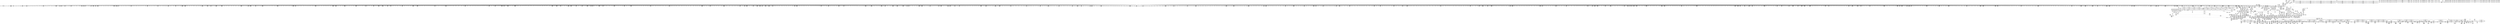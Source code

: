 digraph {
	CE0x53e68f0 [shape=record,shape=Mrecord,label="{CE0x53e68f0|inode_mode_to_security_class:_sw.epilog|*SummSink*}"]
	CE0x54dd6a0 [shape=record,shape=Mrecord,label="{CE0x54dd6a0|272:_i8*,_:_CRE_1317,1318_}"]
	CE0x540eb00 [shape=record,shape=Mrecord,label="{CE0x540eb00|may_create:_tmp9|security/selinux/hooks.c,1706|*SummSource*}"]
	CE0x5483820 [shape=record,shape=Mrecord,label="{CE0x5483820|272:_i8*,_:_CRE_624,625_}"]
	CE0x545e8c0 [shape=record,shape=Mrecord,label="{CE0x545e8c0|40:_%struct.super_block*,_56:_i8*,_:_CRE_298,299_}"]
	CE0x547ecb0 [shape=record,shape=Mrecord,label="{CE0x547ecb0|272:_i8*,_:_CRE_528,536_|*MultipleSource*|*LoadInst*|security/selinux/hooks.c,1714|security/selinux/hooks.c,1714}"]
	CE0x5537fa0 [shape=record,shape=Mrecord,label="{CE0x5537fa0|may_create:_tmp63|security/selinux/hooks.c,1739}"]
	CE0x54455f0 [shape=record,shape=Mrecord,label="{CE0x54455f0|40:_%struct.super_block*,_56:_i8*,_:_CRE_48,56_|*MultipleSource*|Function::selinux_inode_mknod&Arg::dir::|Function::may_create&Arg::dir::|security/selinux/hooks.c,1713}"]
	CE0x540c960 [shape=record,shape=Mrecord,label="{CE0x540c960|GLOBAL:___llvm_gcov_indirect_counter_increment|*Constant*|*SummSink*}"]
	CE0x54f4cd0 [shape=record,shape=Mrecord,label="{CE0x54f4cd0|28:_i32,_:_CRE_87,88_}"]
	CE0x5477f10 [shape=record,shape=Mrecord,label="{CE0x5477f10|40:_%struct.super_block*,_56:_i8*,_:_CRE_886,887_}"]
	CE0x5407a70 [shape=record,shape=Mrecord,label="{CE0x5407a70|may_create:_type|security/selinux/hooks.c,1719|*SummSink*}"]
	CE0x53e3d90 [shape=record,shape=Mrecord,label="{CE0x53e3d90|i16_12|*Constant*}"]
	CE0x5443250 [shape=record,shape=Mrecord,label="{CE0x5443250|may_create:_tmp38|security/selinux/hooks.c,1728}"]
	CE0x54f6190 [shape=record,shape=Mrecord,label="{CE0x54f6190|28:_i32,_:_CRE_107,108_}"]
	CE0x55050e0 [shape=record,shape=Mrecord,label="{CE0x55050e0|may_create:_call14|security/selinux/hooks.c,1722}"]
	CE0x54dcf30 [shape=record,shape=Mrecord,label="{CE0x54dcf30|272:_i8*,_:_CRE_1310,1311_}"]
	CE0x54ebd40 [shape=record,shape=Mrecord,label="{CE0x54ebd40|may_create:_tmp25|security/selinux/hooks.c,1714|*SummSink*}"]
	CE0x5494870 [shape=record,shape=Mrecord,label="{CE0x5494870|272:_i8*,_:_CRE_1219,1220_}"]
	CE0x5442660 [shape=record,shape=Mrecord,label="{CE0x5442660|may_create:_tmp16|security/selinux/hooks.c,1706|*SummSink*}"]
	CE0x551f230 [shape=record,shape=Mrecord,label="{CE0x551f230|i32_4|*Constant*|*SummSink*}"]
	CE0x54f34d0 [shape=record,shape=Mrecord,label="{CE0x54f34d0|28:_i32,_:_CRE_63,64_}"]
	CE0x5456850 [shape=record,shape=Mrecord,label="{CE0x5456850|COLLAPSED:_GCMRE_current_task_external_global_%struct.task_struct*:_elem_0::|security/selinux/hooks.c,1706}"]
	CE0x53e6960 [shape=record,shape=Mrecord,label="{CE0x53e6960|i64*_getelementptr_inbounds_(_18_x_i64_,_18_x_i64_*___llvm_gcov_ctr110,_i64_0,_i64_0)|*Constant*|*SummSink*}"]
	CE0x5406c40 [shape=record,shape=Mrecord,label="{CE0x5406c40|i64*_getelementptr_inbounds_(_26_x_i64_,_26_x_i64_*___llvm_gcov_ctr217,_i64_0,_i64_1)|*Constant*}"]
	CE0x5497510 [shape=record,shape=Mrecord,label="{CE0x5497510|272:_i8*,_:_CRE_1261,1262_}"]
	CE0x54331f0 [shape=record,shape=Mrecord,label="{CE0x54331f0|i64**_getelementptr_inbounds_(_8_x_i64*_,_8_x_i64*_*___llvm_gcda_edge_table111,_i64_0,_i64_7)|*Constant*}"]
	CE0x54395b0 [shape=record,shape=Mrecord,label="{CE0x54395b0|40:_%struct.super_block*,_56:_i8*,_:_CRE_588,589_}"]
	CE0x5491b80 [shape=record,shape=Mrecord,label="{CE0x5491b80|272:_i8*,_:_CRE_8,16_|*MultipleSource*|*LoadInst*|security/selinux/hooks.c,1714|security/selinux/hooks.c,1714}"]
	CE0x5402310 [shape=record,shape=Mrecord,label="{CE0x5402310|_call_void___llvm_gcov_indirect_counter_increment(i32*___llvm_gcov_global_state_pred112,_i64**_getelementptr_inbounds_(_8_x_i64*_,_8_x_i64*_*___llvm_gcda_edge_table111,_i64_0,_i64_5)),_!dbg_!27720|security/selinux/hooks.c,1149}"]
	CE0x5481730 [shape=record,shape=Mrecord,label="{CE0x5481730|272:_i8*,_:_CRE_593,594_}"]
	CE0x5432840 [shape=record,shape=Mrecord,label="{CE0x5432840|_call_void___llvm_gcov_indirect_counter_increment(i32*___llvm_gcov_global_state_pred112,_i64**_getelementptr_inbounds_(_8_x_i64*_,_8_x_i64*_*___llvm_gcda_edge_table111,_i64_0,_i64_7)),_!dbg_!27722|security/selinux/hooks.c,1153|*SummSink*}"]
	CE0x551cd80 [shape=record,shape=Mrecord,label="{CE0x551cd80|VOIDTB_TE:_CE_8,12_|*MultipleSource*|Function::selinux_inode_mknod&Arg::dentry::|security/selinux/hooks.c,1730|Function::may_create&Arg::dentry::}"]
	CE0x55344d0 [shape=record,shape=Mrecord,label="{CE0x55344d0|i64_21|*Constant*|*SummSink*}"]
	CE0x547e340 [shape=record,shape=Mrecord,label="{CE0x547e340|272:_i8*,_:_CRE_40,48_|*MultipleSource*|*LoadInst*|security/selinux/hooks.c,1714|security/selinux/hooks.c,1714}"]
	CE0x5494210 [shape=record,shape=Mrecord,label="{CE0x5494210|272:_i8*,_:_CRE_1213,1214_}"]
	CE0x54832d0 [shape=record,shape=Mrecord,label="{CE0x54832d0|272:_i8*,_:_CRE_619,620_}"]
	CE0x5498500 [shape=record,shape=Mrecord,label="{CE0x5498500|272:_i8*,_:_CRE_1276,1277_}"]
	CE0x54983f0 [shape=record,shape=Mrecord,label="{CE0x54983f0|272:_i8*,_:_CRE_1275,1276_}"]
	CE0x5472f60 [shape=record,shape=Mrecord,label="{CE0x5472f60|40:_%struct.super_block*,_56:_i8*,_:_CRE_680,684_|*MultipleSource*|Function::selinux_inode_mknod&Arg::dir::|Function::may_create&Arg::dir::|security/selinux/hooks.c,1713}"]
	CE0x53faaa0 [shape=record,shape=Mrecord,label="{CE0x53faaa0|_call_void___llvm_gcov_indirect_counter_increment(i32*___llvm_gcov_global_state_pred112,_i64**_getelementptr_inbounds_(_8_x_i64*_,_8_x_i64*_*___llvm_gcda_edge_table111,_i64_0,_i64_1)),_!dbg_!27715|security/selinux/hooks.c,1141|*SummSource*}"]
	CE0x544d0e0 [shape=record,shape=Mrecord,label="{CE0x544d0e0|40:_%struct.super_block*,_56:_i8*,_:_CRE_250,251_}"]
	CE0x54448c0 [shape=record,shape=Mrecord,label="{CE0x54448c0|may_create:_i_security|security/selinux/hooks.c,1713|*SummSink*}"]
	CE0x54812f0 [shape=record,shape=Mrecord,label="{CE0x54812f0|272:_i8*,_:_CRE_589,590_}"]
	CE0x5485cf0 [shape=record,shape=Mrecord,label="{CE0x5485cf0|272:_i8*,_:_CRE_176,184_|*MultipleSource*|*LoadInst*|security/selinux/hooks.c,1714|security/selinux/hooks.c,1714}"]
	CE0x5409a90 [shape=record,shape=Mrecord,label="{CE0x5409a90|i32_22|*Constant*|*SummSource*}"]
	CE0x54755e0 [shape=record,shape=Mrecord,label="{CE0x54755e0|40:_%struct.super_block*,_56:_i8*,_:_CRE_824,832_|*MultipleSource*|Function::selinux_inode_mknod&Arg::dir::|Function::may_create&Arg::dir::|security/selinux/hooks.c,1713}"]
	CE0x542ebf0 [shape=record,shape=Mrecord,label="{CE0x542ebf0|i64*_getelementptr_inbounds_(_18_x_i64_,_18_x_i64_*___llvm_gcov_ctr110,_i64_0,_i64_13)|*Constant*|*SummSink*}"]
	CE0x53d00f0 [shape=record,shape=Mrecord,label="{CE0x53d00f0|__llvm_gcov_indirect_counter_increment:_predecessor|Function::__llvm_gcov_indirect_counter_increment&Arg::predecessor::|*SummSink*}"]
	CE0x54443f0 [shape=record,shape=Mrecord,label="{CE0x54443f0|i32_10|*Constant*|*SummSink*}"]
	CE0x5407860 [shape=record,shape=Mrecord,label="{CE0x5407860|may_create:_tmp28|security/selinux/hooks.c,1717|*SummSource*}"]
	CE0x53cf740 [shape=record,shape=Mrecord,label="{CE0x53cf740|may_create:_dentry|Function::may_create&Arg::dentry::}"]
	CE0x54fa230 [shape=record,shape=Mrecord,label="{CE0x54fa230|may_create:_tmp31|security/selinux/hooks.c,1725}"]
	CE0x5429400 [shape=record,shape=Mrecord,label="{CE0x5429400|40:_%struct.super_block*,_56:_i8*,_:_CRE_161,162_}"]
	CE0x54dc6e0 [shape=record,shape=Mrecord,label="{CE0x54dc6e0|272:_i8*,_:_CRE_1296,1300_|*MultipleSource*|*LoadInst*|security/selinux/hooks.c,1714|security/selinux/hooks.c,1714}"]
	CE0x554a250 [shape=record,shape=Mrecord,label="{CE0x554a250|get_current:_tmp|*SummSource*}"]
	CE0x540c1d0 [shape=record,shape=Mrecord,label="{CE0x540c1d0|inode_mode_to_security_class:_sw.bb4}"]
	CE0x53ea1f0 [shape=record,shape=Mrecord,label="{CE0x53ea1f0|selinux_inode_mknod:_dir|Function::selinux_inode_mknod&Arg::dir::|*SummSource*}"]
	CE0x540b210 [shape=record,shape=Mrecord,label="{CE0x540b210|inode_mode_to_security_class:_return|*SummSink*}"]
	CE0x5478190 [shape=record,shape=Mrecord,label="{CE0x5478190|40:_%struct.super_block*,_56:_i8*,_:_CRE_888,889_}"]
	CE0x53de0c0 [shape=record,shape=Mrecord,label="{CE0x53de0c0|272:_i8*,_:_CRE_405,406_}"]
	CE0x54561c0 [shape=record,shape=Mrecord,label="{CE0x54561c0|i32_78|*Constant*|*SummSink*}"]
	CE0x5410120 [shape=record,shape=Mrecord,label="{CE0x5410120|inode_mode_to_security_class:_tmp}"]
	CE0x53ebf70 [shape=record,shape=Mrecord,label="{CE0x53ebf70|i32_32768|*Constant*|*SummSource*}"]
	CE0x5489820 [shape=record,shape=Mrecord,label="{CE0x5489820|272:_i8*,_:_CRE_455,456_}"]
	CE0x5403f20 [shape=record,shape=Mrecord,label="{CE0x5403f20|i64*_getelementptr_inbounds_(_18_x_i64_,_18_x_i64_*___llvm_gcov_ctr110,_i64_0,_i64_11)|*Constant*}"]
	CE0x542fc30 [shape=record,shape=Mrecord,label="{CE0x542fc30|_call_void___llvm_gcov_indirect_counter_increment(i32*___llvm_gcov_global_state_pred112,_i64**_getelementptr_inbounds_(_8_x_i64*_,_8_x_i64*_*___llvm_gcda_edge_table111,_i64_0,_i64_6)),_!dbg_!27721|security/selinux/hooks.c,1151|*SummSink*}"]
	CE0x54ef830 [shape=record,shape=Mrecord,label="{CE0x54ef830|may_create:_u|security/selinux/hooks.c,1720}"]
	CE0x540e240 [shape=record,shape=Mrecord,label="{CE0x540e240|_ret_void}"]
	CE0x5458820 [shape=record,shape=Mrecord,label="{CE0x5458820|i32_1|*Constant*}"]
	CE0x54e42d0 [shape=record,shape=Mrecord,label="{CE0x54e42d0|272:_i8*,_:_CRE_1642,1643_}"]
	CE0x547afd0 [shape=record,shape=Mrecord,label="{CE0x547afd0|40:_%struct.super_block*,_56:_i8*,_:_CRE_925,926_}"]
	CE0x5440d90 [shape=record,shape=Mrecord,label="{CE0x5440d90|may_create:_tmp8|security/selinux/hooks.c,1706}"]
	CE0x5490a20 [shape=record,shape=Mrecord,label="{CE0x5490a20|272:_i8*,_:_CRE_399,400_}"]
	CE0x5532bb0 [shape=record,shape=Mrecord,label="{CE0x5532bb0|may_create:_tmp48|security/selinux/hooks.c,1731|*SummSink*}"]
	CE0x551d340 [shape=record,shape=Mrecord,label="{CE0x551d340|VOIDTB_TE:_CE_40,48_|*MultipleSource*|Function::selinux_inode_mknod&Arg::dentry::|security/selinux/hooks.c,1730|Function::may_create&Arg::dentry::}"]
	CE0x5476890 [shape=record,shape=Mrecord,label="{CE0x5476890|40:_%struct.super_block*,_56:_i8*,_:_CRE_868,869_}"]
	CE0x5504890 [shape=record,shape=Mrecord,label="{CE0x5504890|i32_9437184|*Constant*}"]
	CE0x540d510 [shape=record,shape=Mrecord,label="{CE0x540d510|may_create:_tmp1}"]
	CE0x53fa980 [shape=record,shape=Mrecord,label="{CE0x53fa980|_call_void___llvm_gcov_indirect_counter_increment(i32*___llvm_gcov_global_state_pred112,_i64**_getelementptr_inbounds_(_8_x_i64*_,_8_x_i64*_*___llvm_gcda_edge_table111,_i64_0,_i64_1)),_!dbg_!27715|security/selinux/hooks.c,1141}"]
	CE0x55411c0 [shape=record,shape=Mrecord,label="{CE0x55411c0|__llvm_gcov_indirect_counter_increment:_bb4|*SummSink*}"]
	CE0x547c820 [shape=record,shape=Mrecord,label="{CE0x547c820|40:_%struct.super_block*,_56:_i8*,_:_CRE_977,978_}"]
	CE0x552ecb0 [shape=record,shape=Mrecord,label="{CE0x552ecb0|GLOBAL:_security_transition_sid|*Constant*}"]
	CE0x551c840 [shape=record,shape=Mrecord,label="{CE0x551c840|i64_16|*Constant*|*SummSource*}"]
	CE0x5436380 [shape=record,shape=Mrecord,label="{CE0x5436380|40:_%struct.super_block*,_56:_i8*,_:_CRE_544,552_|*MultipleSource*|Function::selinux_inode_mknod&Arg::dir::|Function::may_create&Arg::dir::|security/selinux/hooks.c,1713}"]
	CE0x5460b00 [shape=record,shape=Mrecord,label="{CE0x5460b00|40:_%struct.super_block*,_56:_i8*,_:_CRE_178,179_}"]
	CE0x5477150 [shape=record,shape=Mrecord,label="{CE0x5477150|40:_%struct.super_block*,_56:_i8*,_:_CRE_875,876_}"]
	CE0x54e1e30 [shape=record,shape=Mrecord,label="{CE0x54e1e30|272:_i8*,_:_CRE_1584,1592_|*MultipleSource*|*LoadInst*|security/selinux/hooks.c,1714|security/selinux/hooks.c,1714}"]
	CE0x540fcf0 [shape=record,shape=Mrecord,label="{CE0x540fcf0|i64*_getelementptr_inbounds_(_26_x_i64_,_26_x_i64_*___llvm_gcov_ctr217,_i64_0,_i64_0)|*Constant*}"]
	CE0x553ebb0 [shape=record,shape=Mrecord,label="{CE0x553ebb0|__llvm_gcov_indirect_counter_increment:_tmp2|*SummSink*}"]
	CE0x5497a60 [shape=record,shape=Mrecord,label="{CE0x5497a60|272:_i8*,_:_CRE_1266,1267_}"]
	CE0x54dc870 [shape=record,shape=Mrecord,label="{CE0x54dc870|272:_i8*,_:_CRE_1305,1306_}"]
	CE0x53d5ad0 [shape=record,shape=Mrecord,label="{CE0x53d5ad0|selinux_inode_mknod:_entry|*SummSink*}"]
	CE0x54043b0 [shape=record,shape=Mrecord,label="{CE0x54043b0|may_create:_call|security/selinux/hooks.c,1706|*SummSource*}"]
	CE0x5431600 [shape=record,shape=Mrecord,label="{CE0x5431600|may_create:_call4|security/selinux/hooks.c,1706|*SummSink*}"]
	CE0x547d8a0 [shape=record,shape=Mrecord,label="{CE0x547d8a0|may_create:_tmp22|*LoadInst*|security/selinux/hooks.c,1713}"]
	CE0x5401640 [shape=record,shape=Mrecord,label="{CE0x5401640|i64*_getelementptr_inbounds_(_18_x_i64_,_18_x_i64_*___llvm_gcov_ctr110,_i64_0,_i64_12)|*Constant*|*SummSink*}"]
	CE0x551c140 [shape=record,shape=Mrecord,label="{CE0x551c140|may_create:_d_name|security/selinux/hooks.c,1730|*SummSource*}"]
	CE0x5436840 [shape=record,shape=Mrecord,label="{CE0x5436840|40:_%struct.super_block*,_56:_i8*,_:_CRE_553,554_}"]
	CE0x5431900 [shape=record,shape=Mrecord,label="{CE0x5431900|GLOBAL:_get_current|*Constant*}"]
	CE0x543c6c0 [shape=record,shape=Mrecord,label="{CE0x543c6c0|40:_%struct.super_block*,_56:_i8*,_:_CRE_648,656_|*MultipleSource*|Function::selinux_inode_mknod&Arg::dir::|Function::may_create&Arg::dir::|security/selinux/hooks.c,1713}"]
	CE0x54f6d40 [shape=record,shape=Mrecord,label="{CE0x54f6d40|28:_i32,_:_CRE_118,119_}"]
	CE0x5534170 [shape=record,shape=Mrecord,label="{CE0x5534170|may_create:_tmp60|security/selinux/hooks.c,1737|*SummSource*}"]
	CE0x5530350 [shape=record,shape=Mrecord,label="{CE0x5530350|may_create:_tobool28|security/selinux/hooks.c,1736|*SummSink*}"]
	CE0x54f9dc0 [shape=record,shape=Mrecord,label="{CE0x54f9dc0|may_create:_tmp30|security/selinux/hooks.c,1725|*SummSource*}"]
	CE0x54f1b20 [shape=record,shape=Mrecord,label="{CE0x54f1b20|28:_i32,_:_CRE_22,23_}"]
	CE0x547d660 [shape=record,shape=Mrecord,label="{CE0x547d660|40:_%struct.super_block*,_56:_i8*,_:_CRE_1000,1008_|*MultipleSource*|Function::selinux_inode_mknod&Arg::dir::|Function::may_create&Arg::dir::|security/selinux/hooks.c,1713}"]
	CE0x5494fe0 [shape=record,shape=Mrecord,label="{CE0x5494fe0|272:_i8*,_:_CRE_1226,1227_}"]
	CE0x540d9f0 [shape=record,shape=Mrecord,label="{CE0x540d9f0|inode_mode_to_security_class:_bb|*SummSource*}"]
	CE0x53e6b10 [shape=record,shape=Mrecord,label="{CE0x53e6b10|inode_mode_to_security_class:_entry|*SummSource*}"]
	CE0x5430e80 [shape=record,shape=Mrecord,label="{CE0x5430e80|i64*_getelementptr_inbounds_(_18_x_i64_,_18_x_i64_*___llvm_gcov_ctr110,_i64_0,_i64_14)|*Constant*|*SummSource*}"]
	CE0x54372b0 [shape=record,shape=Mrecord,label="{CE0x54372b0|40:_%struct.super_block*,_56:_i8*,_:_CRE_560,561_}"]
	CE0x547d250 [shape=record,shape=Mrecord,label="{CE0x547d250|40:_%struct.super_block*,_56:_i8*,_:_CRE_984,988_|*MultipleSource*|Function::selinux_inode_mknod&Arg::dir::|Function::may_create&Arg::dir::|security/selinux/hooks.c,1713}"]
	CE0x551cc50 [shape=record,shape=Mrecord,label="{CE0x551cc50|VOIDTB_TE:_CE_0,4_|*MultipleSource*|Function::selinux_inode_mknod&Arg::dentry::|security/selinux/hooks.c,1730|Function::may_create&Arg::dentry::}"]
	CE0x54894f0 [shape=record,shape=Mrecord,label="{CE0x54894f0|272:_i8*,_:_CRE_452,453_}"]
	CE0x5477650 [shape=record,shape=Mrecord,label="{CE0x5477650|40:_%struct.super_block*,_56:_i8*,_:_CRE_879,880_}"]
	CE0x54df680 [shape=record,shape=Mrecord,label="{CE0x54df680|272:_i8*,_:_CRE_1347,1348_}"]
	CE0x5521fe0 [shape=record,shape=Mrecord,label="{CE0x5521fe0|may_create:_conv|security/selinux/hooks.c,1728|*SummSink*}"]
	CE0x5521960 [shape=record,shape=Mrecord,label="{CE0x5521960|VOIDTB_TE:_CE_90,91_}"]
	CE0x5441780 [shape=record,shape=Mrecord,label="{CE0x5441780|i1_true|*Constant*|*SummSink*}"]
	CE0x54569d0 [shape=record,shape=Mrecord,label="{CE0x54569d0|may_create:_tmp19|security/selinux/hooks.c,1706}"]
	CE0x5494a90 [shape=record,shape=Mrecord,label="{CE0x5494a90|272:_i8*,_:_CRE_1221,1222_}"]
	CE0x545dd80 [shape=record,shape=Mrecord,label="{CE0x545dd80|40:_%struct.super_block*,_56:_i8*,_:_CRE_289,290_}"]
	CE0x53df0b0 [shape=record,shape=Mrecord,label="{CE0x53df0b0|272:_i8*,_:_CRE_420,421_}"]
	CE0x5497fb0 [shape=record,shape=Mrecord,label="{CE0x5497fb0|272:_i8*,_:_CRE_1271,1272_}"]
	CE0x54ea410 [shape=record,shape=Mrecord,label="{CE0x54ea410|may_create:_tmp25|security/selinux/hooks.c,1714}"]
	CE0x540c7c0 [shape=record,shape=Mrecord,label="{CE0x540c7c0|may_create:_newsid|security/selinux/hooks.c, 1709|*SummSink*}"]
	CE0x5478cd0 [shape=record,shape=Mrecord,label="{CE0x5478cd0|40:_%struct.super_block*,_56:_i8*,_:_CRE_897,898_}"]
	CE0x5525320 [shape=record,shape=Mrecord,label="{CE0x5525320|VOIDTB_TE:_CE_209,210_}"]
	CE0x540ac10 [shape=record,shape=Mrecord,label="{CE0x540ac10|may_create:_tmp21|security/selinux/hooks.c,1706|*SummSink*}"]
	CE0x54f8f90 [shape=record,shape=Mrecord,label="{CE0x54f8f90|may_create:_tobool15|security/selinux/hooks.c,1725|*SummSink*}"]
	CE0x54454f0 [shape=record,shape=Mrecord,label="{CE0x54454f0|40:_%struct.super_block*,_56:_i8*,_:_CRE_40,48_|*MultipleSource*|Function::selinux_inode_mknod&Arg::dir::|Function::may_create&Arg::dir::|security/selinux/hooks.c,1713}"]
	CE0x54464f0 [shape=record,shape=Mrecord,label="{CE0x54464f0|may_create:_tmp13|security/selinux/hooks.c,1706}"]
	CE0x55052f0 [shape=record,shape=Mrecord,label="{CE0x55052f0|may_create:_call14|security/selinux/hooks.c,1722|*SummSink*}"]
	CE0x5441610 [shape=record,shape=Mrecord,label="{CE0x5441610|i1_true|*Constant*|*SummSource*}"]
	CE0x5409ea0 [shape=record,shape=Mrecord,label="{CE0x5409ea0|may_create:_security|security/selinux/hooks.c,1706|*SummSource*}"]
	CE0x53f6850 [shape=record,shape=Mrecord,label="{CE0x53f6850|may_create:_do.end|*SummSource*}"]
	CE0x5484740 [shape=record,shape=Mrecord,label="{CE0x5484740|272:_i8*,_:_CRE_88,96_|*MultipleSource*|*LoadInst*|security/selinux/hooks.c,1714|security/selinux/hooks.c,1714}"]
	CE0x54df240 [shape=record,shape=Mrecord,label="{CE0x54df240|272:_i8*,_:_CRE_1343,1344_}"]
	CE0x5448720 [shape=record,shape=Mrecord,label="{CE0x5448720|may_create:_tmp36|security/selinux/hooks.c,1728}"]
	CE0x542dd50 [shape=record,shape=Mrecord,label="{CE0x542dd50|inode_mode_to_security_class:_tmp10|security/selinux/hooks.c,1149}"]
	CE0x5476c50 [shape=record,shape=Mrecord,label="{CE0x5476c50|40:_%struct.super_block*,_56:_i8*,_:_CRE_871,872_}"]
	CE0x54e9420 [shape=record,shape=Mrecord,label="{CE0x54e9420|272:_i8*,_:_CRE_1840,1848_|*MultipleSource*|*LoadInst*|security/selinux/hooks.c,1714|security/selinux/hooks.c,1714}"]
	CE0x53f0d50 [shape=record,shape=Mrecord,label="{CE0x53f0d50|i64*_getelementptr_inbounds_(_18_x_i64_,_18_x_i64_*___llvm_gcov_ctr110,_i64_0,_i64_17)|*Constant*|*SummSource*}"]
	CE0x54593c0 [shape=record,shape=Mrecord,label="{CE0x54593c0|_call_void_lockdep_rcu_suspicious(i8*_getelementptr_inbounds_(_25_x_i8_,_25_x_i8_*_.str3,_i32_0,_i32_0),_i32_1706,_i8*_getelementptr_inbounds_(_45_x_i8_,_45_x_i8_*_.str12,_i32_0,_i32_0))_#10,_!dbg_!27731|security/selinux/hooks.c,1706}"]
	CE0x54eb600 [shape=record,shape=Mrecord,label="{CE0x54eb600|272:_i8*,_:_CRE_2256,2264_|*MultipleSource*|*LoadInst*|security/selinux/hooks.c,1714|security/selinux/hooks.c,1714}"]
	CE0x54e5a30 [shape=record,shape=Mrecord,label="{CE0x54e5a30|272:_i8*,_:_CRE_1664,1665_}"]
	CE0x544aac0 [shape=record,shape=Mrecord,label="{CE0x544aac0|may_create:_tmp17|security/selinux/hooks.c,1706|*SummSink*}"]
	CE0x5490f70 [shape=record,shape=Mrecord,label="{CE0x5490f70|may_create:_tmp23|security/selinux/hooks.c,1713}"]
	CE0x54ec2d0 [shape=record,shape=Mrecord,label="{CE0x54ec2d0|may_create:_type|security/selinux/hooks.c,1719|*SummSource*}"]
	CE0x54f92f0 [shape=record,shape=Mrecord,label="{CE0x54f92f0|i64_11|*Constant*}"]
	CE0x5533c30 [shape=record,shape=Mrecord,label="{CE0x5533c30|may_create:_tmp51|security/selinux/hooks.c,1732|*SummSource*}"]
	CE0x5483c60 [shape=record,shape=Mrecord,label="{CE0x5483c60|272:_i8*,_:_CRE_628,629_}"]
	CE0x5429180 [shape=record,shape=Mrecord,label="{CE0x5429180|40:_%struct.super_block*,_56:_i8*,_:_CRE_159,160_}"]
	CE0x5495750 [shape=record,shape=Mrecord,label="{CE0x5495750|272:_i8*,_:_CRE_1233,1234_}"]
	CE0x53de940 [shape=record,shape=Mrecord,label="{CE0x53de940|272:_i8*,_:_CRE_413,414_}"]
	CE0x547b610 [shape=record,shape=Mrecord,label="{CE0x547b610|40:_%struct.super_block*,_56:_i8*,_:_CRE_930,931_}"]
	CE0x5429c40 [shape=record,shape=Mrecord,label="{CE0x5429c40|40:_%struct.super_block*,_56:_i8*,_:_CRE_312,320_|*MultipleSource*|Function::selinux_inode_mknod&Arg::dir::|Function::may_create&Arg::dir::|security/selinux/hooks.c,1713}"]
	CE0x54769d0 [shape=record,shape=Mrecord,label="{CE0x54769d0|40:_%struct.super_block*,_56:_i8*,_:_CRE_869,870_}"]
	CE0x54f46d0 [shape=record,shape=Mrecord,label="{CE0x54f46d0|28:_i32,_:_CRE_81,82_}"]
	CE0x547bc50 [shape=record,shape=Mrecord,label="{CE0x547bc50|40:_%struct.super_block*,_56:_i8*,_:_CRE_935,936_}"]
	CE0x54ea630 [shape=record,shape=Mrecord,label="{CE0x54ea630|272:_i8*,_:_CRE_1888,1896_|*MultipleSource*|*LoadInst*|security/selinux/hooks.c,1714|security/selinux/hooks.c,1714}"]
	CE0x54f30d0 [shape=record,shape=Mrecord,label="{CE0x54f30d0|28:_i32,_:_CRE_59,60_}"]
	CE0x53fe3c0 [shape=record,shape=Mrecord,label="{CE0x53fe3c0|GLOBAL:_may_create|*Constant*|*SummSource*}"]
	CE0x553b180 [shape=record,shape=Mrecord,label="{CE0x553b180|__llvm_gcov_indirect_counter_increment:_tmp5|*SummSink*}"]
	CE0x54f2e00 [shape=record,shape=Mrecord,label="{CE0x54f2e00|28:_i32,_:_CRE_56,57_}"]
	CE0x540b420 [shape=record,shape=Mrecord,label="{CE0x540b420|may_create:_if.end26|*SummSource*}"]
	CE0x54e23a0 [shape=record,shape=Mrecord,label="{CE0x54e23a0|272:_i8*,_:_CRE_1600,1604_|*MultipleSource*|*LoadInst*|security/selinux/hooks.c,1714|security/selinux/hooks.c,1714}"]
	CE0x5406db0 [shape=record,shape=Mrecord,label="{CE0x5406db0|may_create:_tmp6|security/selinux/hooks.c,1706|*SummSource*}"]
	CE0x54922f0 [shape=record,shape=Mrecord,label="{CE0x54922f0|i32_16|*Constant*|*SummSource*}"]
	CE0x5488b60 [shape=record,shape=Mrecord,label="{CE0x5488b60|272:_i8*,_:_CRE_443,444_}"]
	CE0x54e0340 [shape=record,shape=Mrecord,label="{CE0x54e0340|272:_i8*,_:_CRE_1359,1360_}"]
	CE0x54f1a20 [shape=record,shape=Mrecord,label="{CE0x54f1a20|28:_i32,_:_CRE_21,22_}"]
	CE0x53f2180 [shape=record,shape=Mrecord,label="{CE0x53f2180|i64**_getelementptr_inbounds_(_8_x_i64*_,_8_x_i64*_*___llvm_gcda_edge_table111,_i64_0,_i64_0)|*Constant*|*SummSource*}"]
	CE0x5525540 [shape=record,shape=Mrecord,label="{CE0x5525540|VOIDTB_TE:_CE_211,212_}"]
	CE0x54df9b0 [shape=record,shape=Mrecord,label="{CE0x54df9b0|272:_i8*,_:_CRE_1350,1351_}"]
	CE0x5488d80 [shape=record,shape=Mrecord,label="{CE0x5488d80|272:_i8*,_:_CRE_445,446_}"]
	CE0x5457bd0 [shape=record,shape=Mrecord,label="{CE0x5457bd0|__llvm_gcov_indirect_counter_increment:_exit}"]
	CE0x5497400 [shape=record,shape=Mrecord,label="{CE0x5497400|272:_i8*,_:_CRE_1260,1261_}"]
	CE0x547ad50 [shape=record,shape=Mrecord,label="{CE0x547ad50|40:_%struct.super_block*,_56:_i8*,_:_CRE_923,924_}"]
	CE0x5525650 [shape=record,shape=Mrecord,label="{CE0x5525650|VOIDTB_TE:_CE_212,213_}"]
	CE0x5539b40 [shape=record,shape=Mrecord,label="{CE0x5539b40|may_create:_tmp65|security/selinux/hooks.c,1739|*SummSink*}"]
	CE0x5486260 [shape=record,shape=Mrecord,label="{CE0x5486260|272:_i8*,_:_CRE_200,204_|*MultipleSource*|*LoadInst*|security/selinux/hooks.c,1714|security/selinux/hooks.c,1714}"]
	CE0x547bb10 [shape=record,shape=Mrecord,label="{CE0x547bb10|40:_%struct.super_block*,_56:_i8*,_:_CRE_934,935_}"]
	CE0x548c720 [shape=record,shape=Mrecord,label="{CE0x548c720|VOIDTB_TE:_CE_309,310_}"]
	CE0x5496520 [shape=record,shape=Mrecord,label="{CE0x5496520|272:_i8*,_:_CRE_1246,1247_}"]
	CE0x5439bf0 [shape=record,shape=Mrecord,label="{CE0x5439bf0|40:_%struct.super_block*,_56:_i8*,_:_CRE_593,594_}"]
	CE0x54e1110 [shape=record,shape=Mrecord,label="{CE0x54e1110|272:_i8*,_:_CRE_1372,1373_}"]
	CE0x542ab90 [shape=record,shape=Mrecord,label="{CE0x542ab90|40:_%struct.super_block*,_56:_i8*,_:_CRE_384,388_|*MultipleSource*|Function::selinux_inode_mknod&Arg::dir::|Function::may_create&Arg::dir::|security/selinux/hooks.c,1713}"]
	CE0x5490910 [shape=record,shape=Mrecord,label="{CE0x5490910|272:_i8*,_:_CRE_398,399_}"]
	CE0x54488a0 [shape=record,shape=Mrecord,label="{CE0x54488a0|may_create:_tmp36|security/selinux/hooks.c,1728|*SummSource*}"]
	CE0x5493720 [shape=record,shape=Mrecord,label="{CE0x5493720|272:_i8*,_:_CRE_736,880_|*MultipleSource*|*LoadInst*|security/selinux/hooks.c,1714|security/selinux/hooks.c,1714}"]
	CE0x5485780 [shape=record,shape=Mrecord,label="{CE0x5485780|272:_i8*,_:_CRE_144,152_|*MultipleSource*|*LoadInst*|security/selinux/hooks.c,1714|security/selinux/hooks.c,1714}"]
	CE0x53ebd80 [shape=record,shape=Mrecord,label="{CE0x53ebd80|i16_10|*Constant*|*SummSource*}"]
	CE0x5494320 [shape=record,shape=Mrecord,label="{CE0x5494320|272:_i8*,_:_CRE_1214,1215_}"]
	CE0x53eba40 [shape=record,shape=Mrecord,label="{CE0x53eba40|i16_6|*Constant*}"]
	CE0x540f630 [shape=record,shape=Mrecord,label="{CE0x540f630|inode_mode_to_security_class:_sw.bb6|*SummSource*}"]
	CE0x54855b0 [shape=record,shape=Mrecord,label="{CE0x54855b0|272:_i8*,_:_CRE_136,140_|*MultipleSource*|*LoadInst*|security/selinux/hooks.c,1714|security/selinux/hooks.c,1714}"]
	CE0x5482830 [shape=record,shape=Mrecord,label="{CE0x5482830|272:_i8*,_:_CRE_609,610_}"]
	CE0x54de9c0 [shape=record,shape=Mrecord,label="{CE0x54de9c0|272:_i8*,_:_CRE_1335,1336_}"]
	CE0x54f53d0 [shape=record,shape=Mrecord,label="{CE0x54f53d0|28:_i32,_:_CRE_94,95_}"]
	CE0x54900b0 [shape=record,shape=Mrecord,label="{CE0x54900b0|272:_i8*,_:_CRE_384,388_|*MultipleSource*|*LoadInst*|security/selinux/hooks.c,1714|security/selinux/hooks.c,1714}"]
	CE0x54e6800 [shape=record,shape=Mrecord,label="{CE0x54e6800|272:_i8*,_:_CRE_1677,1678_}"]
	CE0x5488500 [shape=record,shape=Mrecord,label="{CE0x5488500|272:_i8*,_:_CRE_437,438_}"]
	CE0x540c3a0 [shape=record,shape=Mrecord,label="{CE0x540c3a0|inode_mode_to_security_class:_sw.bb4|*SummSink*}"]
	CE0x53fc700 [shape=record,shape=Mrecord,label="{CE0x53fc700|may_create:_do.body|*SummSink*}"]
	CE0x545ea00 [shape=record,shape=Mrecord,label="{CE0x545ea00|40:_%struct.super_block*,_56:_i8*,_:_CRE_299,300_}"]
	CE0x54eff40 [shape=record,shape=Mrecord,label="{CE0x54eff40|avc_has_perm:_entry}"]
	CE0x5522cd0 [shape=record,shape=Mrecord,label="{CE0x5522cd0|i64_15|*Constant*|*SummSink*}"]
	CE0x53f67b0 [shape=record,shape=Mrecord,label="{CE0x53f67b0|may_create:_do.end}"]
	CE0x544caa0 [shape=record,shape=Mrecord,label="{CE0x544caa0|40:_%struct.super_block*,_56:_i8*,_:_CRE_245,246_}"]
	CE0x5539ca0 [shape=record,shape=Mrecord,label="{CE0x5539ca0|__llvm_gcov_indirect_counter_increment:_counter}"]
	CE0x54e2570 [shape=record,shape=Mrecord,label="{CE0x54e2570|272:_i8*,_:_CRE_1608,1612_|*MultipleSource*|*LoadInst*|security/selinux/hooks.c,1714|security/selinux/hooks.c,1714}"]
	CE0x5487bc0 [shape=record,shape=Mrecord,label="{CE0x5487bc0|272:_i8*,_:_CRE_312,320_|*MultipleSource*|*LoadInst*|security/selinux/hooks.c,1714|security/selinux/hooks.c,1714}"]
	CE0x53e41c0 [shape=record,shape=Mrecord,label="{CE0x53e41c0|i16_7|*Constant*|*SummSink*}"]
	CE0x54eaec0 [shape=record,shape=Mrecord,label="{CE0x54eaec0|272:_i8*,_:_CRE_2056,2112_|*MultipleSource*|*LoadInst*|security/selinux/hooks.c,1714|security/selinux/hooks.c,1714}"]
	CE0x54e2fb0 [shape=record,shape=Mrecord,label="{CE0x54e2fb0|272:_i8*,_:_CRE_1624,1625_}"]
	CE0x5476d90 [shape=record,shape=Mrecord,label="{CE0x5476d90|40:_%struct.super_block*,_56:_i8*,_:_CRE_872,873_}"]
	CE0x53fa460 [shape=record,shape=Mrecord,label="{CE0x53fa460|inode_mode_to_security_class:_sw.bb2|*SummSource*}"]
	CE0x53fbca0 [shape=record,shape=Mrecord,label="{CE0x53fbca0|i64**_getelementptr_inbounds_(_8_x_i64*_,_8_x_i64*_*___llvm_gcda_edge_table111,_i64_0,_i64_2)|*Constant*|*SummSink*}"]
	CE0x5486600 [shape=record,shape=Mrecord,label="{CE0x5486600|272:_i8*,_:_CRE_216,224_|*MultipleSource*|*LoadInst*|security/selinux/hooks.c,1714|security/selinux/hooks.c,1714}"]
	CE0x553c020 [shape=record,shape=Mrecord,label="{CE0x553c020|__llvm_gcov_indirect_counter_increment:_exit|*SummSource*}"]
	CE0x542bf90 [shape=record,shape=Mrecord,label="{CE0x542bf90|40:_%struct.super_block*,_56:_i8*,_:_CRE_456,464_|*MultipleSource*|Function::selinux_inode_mknod&Arg::dir::|Function::may_create&Arg::dir::|security/selinux/hooks.c,1713}"]
	CE0x5492e10 [shape=record,shape=Mrecord,label="{CE0x5492e10|272:_i8*,_:_CRE_680,696_|*MultipleSource*|*LoadInst*|security/selinux/hooks.c,1714|security/selinux/hooks.c,1714}"]
	CE0x53f1e30 [shape=record,shape=Mrecord,label="{CE0x53f1e30|i64**_getelementptr_inbounds_(_8_x_i64*_,_8_x_i64*_*___llvm_gcda_edge_table111,_i64_0,_i64_0)|*Constant*}"]
	CE0x548efb0 [shape=record,shape=Mrecord,label="{CE0x548efb0|may_create:_tmp53|security/selinux/hooks.c,1733|*SummSink*}"]
	CE0x547c3e0 [shape=record,shape=Mrecord,label="{CE0x547c3e0|40:_%struct.super_block*,_56:_i8*,_:_CRE_968,976_|*MultipleSource*|Function::selinux_inode_mknod&Arg::dir::|Function::may_create&Arg::dir::|security/selinux/hooks.c,1713}"]
	CE0x53f2600 [shape=record,shape=Mrecord,label="{CE0x53f2600|i64*_getelementptr_inbounds_(_18_x_i64_,_18_x_i64_*___llvm_gcov_ctr110,_i64_0,_i64_16)|*Constant*|*SummSource*}"]
	CE0x53de610 [shape=record,shape=Mrecord,label="{CE0x53de610|272:_i8*,_:_CRE_410,411_}"]
	CE0x54de470 [shape=record,shape=Mrecord,label="{CE0x54de470|272:_i8*,_:_CRE_1330,1331_}"]
	CE0x545e500 [shape=record,shape=Mrecord,label="{CE0x545e500|40:_%struct.super_block*,_56:_i8*,_:_CRE_295,296_}"]
	CE0x5524000 [shape=record,shape=Mrecord,label="{CE0x5524000|VOIDTB_TE:_CE_191,192_}"]
	CE0x544b360 [shape=record,shape=Mrecord,label="{CE0x544b360|40:_%struct.super_block*,_56:_i8*,_:_CRE_203,204_}"]
	CE0x553f0b0 [shape=record,shape=Mrecord,label="{CE0x553f0b0|i32_128|*Constant*}"]
	CE0x5456590 [shape=record,shape=Mrecord,label="{CE0x5456590|may_create:_cred|security/selinux/hooks.c,1706|*SummSink*}"]
	CE0x5497d90 [shape=record,shape=Mrecord,label="{CE0x5497d90|272:_i8*,_:_CRE_1269,1270_}"]
	CE0x5495ca0 [shape=record,shape=Mrecord,label="{CE0x5495ca0|272:_i8*,_:_CRE_1238,1239_}"]
	CE0x550c440 [shape=record,shape=Mrecord,label="{CE0x550c440|i32_5|*Constant*|*SummSource*}"]
	CE0x542add0 [shape=record,shape=Mrecord,label="{CE0x542add0|40:_%struct.super_block*,_56:_i8*,_:_CRE_392,400_|*MultipleSource*|Function::selinux_inode_mknod&Arg::dir::|Function::may_create&Arg::dir::|security/selinux/hooks.c,1713}"]
	CE0x54effb0 [shape=record,shape=Mrecord,label="{CE0x54effb0|28:_i32,_:_CRE_0,8_|*MultipleSource*|security/selinux/hooks.c,1722|*LoadInst*|security/selinux/hooks.c,1713|security/selinux/hooks.c,1713}"]
	CE0x5403400 [shape=record,shape=Mrecord,label="{CE0x5403400|COLLAPSED:_GCMRE___llvm_gcov_ctr217_internal_global_26_x_i64_zeroinitializer:_elem_0:default:}"]
	CE0x548a2c0 [shape=record,shape=Mrecord,label="{CE0x548a2c0|272:_i8*,_:_CRE_464,472_|*MultipleSource*|*LoadInst*|security/selinux/hooks.c,1714|security/selinux/hooks.c,1714}"]
	CE0x54077f0 [shape=record,shape=Mrecord,label="{CE0x54077f0|0:_i32,_:_SCMRE:_elem_0:default:}"]
	CE0x5430a70 [shape=record,shape=Mrecord,label="{CE0x5430a70|i64**_getelementptr_inbounds_(_8_x_i64*_,_8_x_i64*_*___llvm_gcda_edge_table111,_i64_0,_i64_6)|*Constant*|*SummSink*}"]
	CE0x54f4dd0 [shape=record,shape=Mrecord,label="{CE0x54f4dd0|28:_i32,_:_CRE_88,89_}"]
	CE0x550d670 [shape=record,shape=Mrecord,label="{CE0x550d670|8:_i32,_22:_i16,_:_CRE_22,24_|*MultipleSource*|security/selinux/hooks.c,1728|security/selinux/hooks.c,1714|security/selinux/hooks.c,1714}"]
	CE0x5438cf0 [shape=record,shape=Mrecord,label="{CE0x5438cf0|40:_%struct.super_block*,_56:_i8*,_:_CRE_581,582_}"]
	CE0x53df820 [shape=record,shape=Mrecord,label="{CE0x53df820|272:_i8*,_:_CRE_427,428_}"]
	CE0x54036e0 [shape=record,shape=Mrecord,label="{CE0x54036e0|__llvm_gcov_indirect_counter_increment:_entry|*SummSource*}"]
	CE0x5439d30 [shape=record,shape=Mrecord,label="{CE0x5439d30|40:_%struct.super_block*,_56:_i8*,_:_CRE_594,595_}"]
	CE0x5489a40 [shape=record,shape=Mrecord,label="{CE0x5489a40|272:_i8*,_:_CRE_457,458_}"]
	CE0x540f120 [shape=record,shape=Mrecord,label="{CE0x540f120|may_create:_tmp10|security/selinux/hooks.c,1706|*SummSink*}"]
	CE0x53ebc80 [shape=record,shape=Mrecord,label="{CE0x53ebc80|i16_10|*Constant*}"]
	CE0x548cbe0 [shape=record,shape=Mrecord,label="{CE0x548cbe0|VOIDTB_TE:_CE_314,315_}"]
	CE0x548b1f0 [shape=record,shape=Mrecord,label="{CE0x548b1f0|may_create:_tmp24|*LoadInst*|security/selinux/hooks.c,1714}"]
	CE0x54010d0 [shape=record,shape=Mrecord,label="{CE0x54010d0|i64**_getelementptr_inbounds_(_8_x_i64*_,_8_x_i64*_*___llvm_gcda_edge_table111,_i64_0,_i64_4)|*Constant*|*SummSource*}"]
	CE0x54e7ac0 [shape=record,shape=Mrecord,label="{CE0x54e7ac0|272:_i8*,_:_CRE_1720,1728_|*MultipleSource*|*LoadInst*|security/selinux/hooks.c,1714|security/selinux/hooks.c,1714}"]
	CE0x5483e80 [shape=record,shape=Mrecord,label="{CE0x5483e80|272:_i8*,_:_CRE_630,631_}"]
	CE0x5442ec0 [shape=record,shape=Mrecord,label="{CE0x5442ec0|may_create:_tmp37|security/selinux/hooks.c,1728|*SummSink*}"]
	CE0x54f2ac0 [shape=record,shape=Mrecord,label="{CE0x54f2ac0|28:_i32,_:_CRE_52,53_}"]
	CE0x5403b90 [shape=record,shape=Mrecord,label="{CE0x5403b90|may_create:_tmp7|security/selinux/hooks.c,1706|*SummSink*}"]
	CE0x5437a30 [shape=record,shape=Mrecord,label="{CE0x5437a30|40:_%struct.super_block*,_56:_i8*,_:_CRE_566,567_}"]
	CE0x53fdfc0 [shape=record,shape=Mrecord,label="{CE0x53fdfc0|selinux_inode_mknod:_dir|Function::selinux_inode_mknod&Arg::dir::|*SummSink*}"]
	CE0x53e3cf0 [shape=record,shape=Mrecord,label="{CE0x53e3cf0|i16_11|*Constant*|*SummSink*}"]
	CE0x551fe70 [shape=record,shape=Mrecord,label="{CE0x551fe70|VOIDTB_TE:_CE_144,145_}"]
	CE0x53ec490 [shape=record,shape=Mrecord,label="{CE0x53ec490|_ret_i16_%retval.0,_!dbg_!27724|security/selinux/hooks.c,1158}"]
	CE0x551e930 [shape=record,shape=Mrecord,label="{CE0x551e930|VOIDTB_TE:_CE_169,170_}"]
	CE0x5453ff0 [shape=record,shape=Mrecord,label="{CE0x5453ff0|i64_3|*Constant*}"]
	CE0x53f4000 [shape=record,shape=Mrecord,label="{CE0x53f4000|inode_mode_to_security_class:_tmp6|security/selinux/hooks.c,1145}"]
	CE0x54f6c30 [shape=record,shape=Mrecord,label="{CE0x54f6c30|28:_i32,_:_CRE_117,118_}"]
	CE0x5539520 [shape=record,shape=Mrecord,label="{CE0x5539520|may_create:_sid31|security/selinux/hooks.c,1739|*SummSink*}"]
	CE0x54e0120 [shape=record,shape=Mrecord,label="{CE0x54e0120|272:_i8*,_:_CRE_1357,1358_}"]
	CE0x5478a50 [shape=record,shape=Mrecord,label="{CE0x5478a50|40:_%struct.super_block*,_56:_i8*,_:_CRE_895,896_}"]
	CE0x54e95f0 [shape=record,shape=Mrecord,label="{CE0x54e95f0|272:_i8*,_:_CRE_1848,1856_|*MultipleSource*|*LoadInst*|security/selinux/hooks.c,1714|security/selinux/hooks.c,1714}"]
	CE0x545dc40 [shape=record,shape=Mrecord,label="{CE0x545dc40|40:_%struct.super_block*,_56:_i8*,_:_CRE_288,289_}"]
	CE0x5525760 [shape=record,shape=Mrecord,label="{CE0x5525760|VOIDTB_TE:_CE_213,214_}"]
	CE0x545f180 [shape=record,shape=Mrecord,label="{CE0x545f180|40:_%struct.super_block*,_56:_i8*,_:_CRE_305,306_}"]
	CE0x54e6090 [shape=record,shape=Mrecord,label="{CE0x54e6090|272:_i8*,_:_CRE_1670,1671_}"]
	CE0x5485050 [shape=record,shape=Mrecord,label="{CE0x5485050|272:_i8*,_:_CRE_128,132_|*MultipleSource*|*LoadInst*|security/selinux/hooks.c,1714|security/selinux/hooks.c,1714}"]
	CE0x553fea0 [shape=record,shape=Mrecord,label="{CE0x553fea0|i64*_getelementptr_inbounds_(_26_x_i64_,_26_x_i64_*___llvm_gcov_ctr217,_i64_0,_i64_25)|*Constant*|*SummSink*}"]
	CE0x545c200 [shape=record,shape=Mrecord,label="{CE0x545c200|40:_%struct.super_block*,_56:_i8*,_:_CRE_267,268_}"]
	CE0x53fb910 [shape=record,shape=Mrecord,label="{CE0x53fb910|i64**_getelementptr_inbounds_(_8_x_i64*_,_8_x_i64*_*___llvm_gcda_edge_table111,_i64_0,_i64_2)|*Constant*}"]
	CE0x54f0ed0 [shape=record,shape=Mrecord,label="{CE0x54f0ed0|28:_i32,_:_CRE_9,10_}"]
	CE0x5480eb0 [shape=record,shape=Mrecord,label="{CE0x5480eb0|272:_i8*,_:_CRE_585,586_}"]
	CE0x53f4740 [shape=record,shape=Mrecord,label="{CE0x53f4740|i64**_getelementptr_inbounds_(_8_x_i64*_,_8_x_i64*_*___llvm_gcda_edge_table111,_i64_0,_i64_3)|*Constant*}"]
	CE0x54e4e80 [shape=record,shape=Mrecord,label="{CE0x54e4e80|272:_i8*,_:_CRE_1653,1654_}"]
	CE0x5492480 [shape=record,shape=Mrecord,label="{CE0x5492480|i32_16|*Constant*|*SummSink*}"]
	CE0x54e0670 [shape=record,shape=Mrecord,label="{CE0x54e0670|272:_i8*,_:_CRE_1362,1363_}"]
	CE0x5406920 [shape=record,shape=Mrecord,label="{CE0x5406920|inode_mode_to_security_class:_and|security/selinux/hooks.c,1139|*SummSink*}"]
	CE0x53fa8e0 [shape=record,shape=Mrecord,label="{CE0x53fa8e0|i32_24576|*Constant*|*SummSink*}"]
	CE0x5408570 [shape=record,shape=Mrecord,label="{CE0x5408570|i32_8192|*Constant*|*SummSource*}"]
	CE0x5444570 [shape=record,shape=Mrecord,label="{CE0x5444570|may_create:_i_security|security/selinux/hooks.c,1713}"]
	CE0x5492c40 [shape=record,shape=Mrecord,label="{CE0x5492c40|272:_i8*,_:_CRE_672,680_|*MultipleSource*|*LoadInst*|security/selinux/hooks.c,1714|security/selinux/hooks.c,1714}"]
	CE0x547b390 [shape=record,shape=Mrecord,label="{CE0x547b390|40:_%struct.super_block*,_56:_i8*,_:_CRE_928,929_}"]
	CE0x542d080 [shape=record,shape=Mrecord,label="{CE0x542d080|40:_%struct.super_block*,_56:_i8*,_:_CRE_480,481_}"]
	CE0x54e83d0 [shape=record,shape=Mrecord,label="{CE0x54e83d0|272:_i8*,_:_CRE_1768,1776_|*MultipleSource*|*LoadInst*|security/selinux/hooks.c,1714|security/selinux/hooks.c,1714}"]
	CE0x540c9d0 [shape=record,shape=Mrecord,label="{CE0x540c9d0|i32_16384|*Constant*}"]
	CE0x5478b90 [shape=record,shape=Mrecord,label="{CE0x5478b90|40:_%struct.super_block*,_56:_i8*,_:_CRE_896,897_}"]
	CE0x5495530 [shape=record,shape=Mrecord,label="{CE0x5495530|272:_i8*,_:_CRE_1231,1232_}"]
	CE0x543c530 [shape=record,shape=Mrecord,label="{CE0x543c530|40:_%struct.super_block*,_56:_i8*,_:_CRE_640,648_|*MultipleSource*|Function::selinux_inode_mknod&Arg::dir::|Function::may_create&Arg::dir::|security/selinux/hooks.c,1713}"]
	CE0x54409e0 [shape=record,shape=Mrecord,label="{CE0x54409e0|GLOBAL:_may_create.__warned|Global_var:may_create.__warned|*SummSink*}"]
	CE0x5435ec0 [shape=record,shape=Mrecord,label="{CE0x5435ec0|40:_%struct.super_block*,_56:_i8*,_:_CRE_536,540_|*MultipleSource*|Function::selinux_inode_mknod&Arg::dir::|Function::may_create&Arg::dir::|security/selinux/hooks.c,1713}"]
	CE0x5480300 [shape=record,shape=Mrecord,label="{CE0x5480300|272:_i8*,_:_CRE_574,575_}"]
	CE0x53e3120 [shape=record,shape=Mrecord,label="{CE0x53e3120|i64*_getelementptr_inbounds_(_18_x_i64_,_18_x_i64_*___llvm_gcov_ctr110,_i64_0,_i64_10)|*Constant*|*SummSource*}"]
	CE0x548ae30 [shape=record,shape=Mrecord,label="{CE0x548ae30|may_create:_i_sb|security/selinux/hooks.c,1714|*SummSource*}"]
	CE0x54278d0 [shape=record,shape=Mrecord,label="{CE0x54278d0|40:_%struct.super_block*,_56:_i8*,_:_CRE_139,140_}"]
	CE0x5490c40 [shape=record,shape=Mrecord,label="{CE0x5490c40|272:_i8*,_:_CRE_401,402_}"]
	CE0x5436db0 [shape=record,shape=Mrecord,label="{CE0x5436db0|40:_%struct.super_block*,_56:_i8*,_:_CRE_556,557_}"]
	CE0x544a490 [shape=record,shape=Mrecord,label="{CE0x544a490|i64*_getelementptr_inbounds_(_26_x_i64_,_26_x_i64_*___llvm_gcov_ctr217,_i64_0,_i64_9)|*Constant*|*SummSource*}"]
	"CONST[source:2(external),value:0(static)][purpose:{operation}]"
	CE0x542d1c0 [shape=record,shape=Mrecord,label="{CE0x542d1c0|40:_%struct.super_block*,_56:_i8*,_:_CRE_481,482_}"]
	CE0x53eb9d0 [shape=record,shape=Mrecord,label="{CE0x53eb9d0|i16_9|*Constant*|*SummSink*}"]
	CE0x5497620 [shape=record,shape=Mrecord,label="{CE0x5497620|272:_i8*,_:_CRE_1262,1263_}"]
	CE0x54037a0 [shape=record,shape=Mrecord,label="{CE0x54037a0|__llvm_gcov_indirect_counter_increment:_entry|*SummSink*}"]
	CE0x5496eb0 [shape=record,shape=Mrecord,label="{CE0x5496eb0|272:_i8*,_:_CRE_1255,1256_}"]
	CE0x551fca0 [shape=record,shape=Mrecord,label="{CE0x551fca0|VOIDTB_TE:_CE_104,112_|*MultipleSource*|Function::selinux_inode_mknod&Arg::dentry::|security/selinux/hooks.c,1730|Function::may_create&Arg::dentry::}"]
	CE0x5480630 [shape=record,shape=Mrecord,label="{CE0x5480630|272:_i8*,_:_CRE_577,578_}"]
	CE0x5441ec0 [shape=record,shape=Mrecord,label="{CE0x5441ec0|may_create:_tmp15|security/selinux/hooks.c,1706|*SummSink*}"]
	CE0x5523450 [shape=record,shape=Mrecord,label="{CE0x5523450|VOIDTB_TE:_CE_180,181_}"]
	CE0x552f770 [shape=record,shape=Mrecord,label="{CE0x552f770|may_create:_tmp54|security/selinux/hooks.c,1733}"]
	CE0x550c2c0 [shape=record,shape=Mrecord,label="{CE0x550c2c0|i32_5|*Constant*}"]
	CE0x54f7800 [shape=record,shape=Mrecord,label="{CE0x54f7800|28:_i32,_:_CRE_160,168_|*MultipleSource*|security/selinux/hooks.c,1722|*LoadInst*|security/selinux/hooks.c,1713|security/selinux/hooks.c,1713}"]
	CE0x54e4820 [shape=record,shape=Mrecord,label="{CE0x54e4820|272:_i8*,_:_CRE_1647,1648_}"]
	CE0x53ceb40 [shape=record,shape=Mrecord,label="{CE0x53ceb40|inode_mode_to_security_class:_tmp13|security/selinux/hooks.c,1151}"]
	CE0x547f050 [shape=record,shape=Mrecord,label="{CE0x547f050|272:_i8*,_:_CRE_544,552_|*MultipleSource*|*LoadInst*|security/selinux/hooks.c,1714|security/selinux/hooks.c,1714}"]
	CE0x551e600 [shape=record,shape=Mrecord,label="{CE0x551e600|VOIDTB_TE:_CE_166,167_}"]
	CE0x5433620 [shape=record,shape=Mrecord,label="{CE0x5433620|i64*_getelementptr_inbounds_(_18_x_i64_,_18_x_i64_*___llvm_gcov_ctr110,_i64_0,_i64_15)|*Constant*}"]
	CE0x54dcc40 [shape=record,shape=Mrecord,label="{CE0x54dcc40|272:_i8*,_:_CRE_1307,1308_}"]
	CE0x5445a50 [shape=record,shape=Mrecord,label="{CE0x5445a50|40:_%struct.super_block*,_56:_i8*,_:_CRE_72,76_|*MultipleSource*|Function::selinux_inode_mknod&Arg::dir::|Function::may_create&Arg::dir::|security/selinux/hooks.c,1713}"]
	CE0x544d4a0 [shape=record,shape=Mrecord,label="{CE0x544d4a0|40:_%struct.super_block*,_56:_i8*,_:_CRE_253,254_}"]
	CE0x5503d70 [shape=record,shape=Mrecord,label="{CE0x5503d70|avc_has_perm:_ssid|Function::avc_has_perm&Arg::ssid::|*SummSink*}"]
	CE0x547c1a0 [shape=record,shape=Mrecord,label="{CE0x547c1a0|40:_%struct.super_block*,_56:_i8*,_:_CRE_960,968_|*MultipleSource*|Function::selinux_inode_mknod&Arg::dir::|Function::may_create&Arg::dir::|security/selinux/hooks.c,1713}"]
	CE0x5519fb0 [shape=record,shape=Mrecord,label="{CE0x5519fb0|may_create:_tmp41|security/selinux/hooks.c,1728|*SummSource*}"]
	CE0x55332d0 [shape=record,shape=Mrecord,label="{CE0x55332d0|may_create:_tmp50|security/selinux/hooks.c,1731}"]
	CE0x5479310 [shape=record,shape=Mrecord,label="{CE0x5479310|40:_%struct.super_block*,_56:_i8*,_:_CRE_902,903_}"]
	CE0x54f45d0 [shape=record,shape=Mrecord,label="{CE0x54f45d0|28:_i32,_:_CRE_80,81_}"]
	CE0x543a230 [shape=record,shape=Mrecord,label="{CE0x543a230|40:_%struct.super_block*,_56:_i8*,_:_CRE_598,599_}"]
	CE0x553fda0 [shape=record,shape=Mrecord,label="{CE0x553fda0|i64*_getelementptr_inbounds_(_26_x_i64_,_26_x_i64_*___llvm_gcov_ctr217,_i64_0,_i64_25)|*Constant*|*SummSource*}"]
	CE0x5461780 [shape=record,shape=Mrecord,label="{CE0x5461780|40:_%struct.super_block*,_56:_i8*,_:_CRE_188,189_}"]
	CE0x548dae0 [shape=record,shape=Mrecord,label="{CE0x548dae0|i64*_getelementptr_inbounds_(_26_x_i64_,_26_x_i64_*___llvm_gcov_ctr217,_i64_0,_i64_19)|*Constant*}"]
	CE0x551da50 [shape=record,shape=Mrecord,label="{CE0x551da50|VOIDTB_TE:_CE_155,156_}"]
	CE0x547b750 [shape=record,shape=Mrecord,label="{CE0x547b750|40:_%struct.super_block*,_56:_i8*,_:_CRE_931,932_}"]
	CE0x53ed850 [shape=record,shape=Mrecord,label="{CE0x53ed850|_ret_i16_%retval.0,_!dbg_!27724|security/selinux/hooks.c,1158|*SummSink*}"]
	CE0x54396f0 [shape=record,shape=Mrecord,label="{CE0x54396f0|40:_%struct.super_block*,_56:_i8*,_:_CRE_589,590_}"]
	CE0x53d0710 [shape=record,shape=Mrecord,label="{CE0x53d0710|i32_61440|*Constant*}"]
	CE0x547bd90 [shape=record,shape=Mrecord,label="{CE0x547bd90|40:_%struct.super_block*,_56:_i8*,_:_CRE_936,944_|*MultipleSource*|Function::selinux_inode_mknod&Arg::dir::|Function::may_create&Arg::dir::|security/selinux/hooks.c,1713}"]
	CE0x5481fb0 [shape=record,shape=Mrecord,label="{CE0x5481fb0|272:_i8*,_:_CRE_601,602_}"]
	CE0x54e1440 [shape=record,shape=Mrecord,label="{CE0x54e1440|272:_i8*,_:_CRE_1375,1376_}"]
	CE0x53e0ba0 [shape=record,shape=Mrecord,label="{CE0x53e0ba0|inode_mode_to_security_class:_sw.bb1|*SummSource*}"]
	CE0x54e6b30 [shape=record,shape=Mrecord,label="{CE0x54e6b30|272:_i8*,_:_CRE_1680,1681_}"]
	CE0x5484ae0 [shape=record,shape=Mrecord,label="{CE0x5484ae0|272:_i8*,_:_CRE_104,112_|*MultipleSource*|*LoadInst*|security/selinux/hooks.c,1714|security/selinux/hooks.c,1714}"]
	CE0x542b650 [shape=record,shape=Mrecord,label="{CE0x542b650|40:_%struct.super_block*,_56:_i8*,_:_CRE_424,432_|*MultipleSource*|Function::selinux_inode_mknod&Arg::dir::|Function::may_create&Arg::dir::|security/selinux/hooks.c,1713}"]
	CE0x551aae0 [shape=record,shape=Mrecord,label="{CE0x551aae0|may_create:_tmp44|security/selinux/hooks.c,1728|*SummSink*}"]
	CE0x551c3a0 [shape=record,shape=Mrecord,label="{CE0x551c3a0|may_create:_tmp42|security/selinux/hooks.c,1728|*SummSink*}"]
	CE0x553c8e0 [shape=record,shape=Mrecord,label="{CE0x553c8e0|__llvm_gcov_indirect_counter_increment:_tmp6|*SummSink*}"]
	CE0x5439e70 [shape=record,shape=Mrecord,label="{CE0x5439e70|40:_%struct.super_block*,_56:_i8*,_:_CRE_595,596_}"]
	CE0x544a2c0 [shape=record,shape=Mrecord,label="{CE0x544a2c0|i64*_getelementptr_inbounds_(_26_x_i64_,_26_x_i64_*___llvm_gcov_ctr217,_i64_0,_i64_9)|*Constant*}"]
	CE0x54ea790 [shape=record,shape=Mrecord,label="{CE0x54ea790|272:_i8*,_:_CRE_1896,1904_|*MultipleSource*|*LoadInst*|security/selinux/hooks.c,1714|security/selinux/hooks.c,1714}"]
	CE0x5523de0 [shape=record,shape=Mrecord,label="{CE0x5523de0|VOIDTB_TE:_CE_189,190_}"]
	CE0x54e43e0 [shape=record,shape=Mrecord,label="{CE0x54e43e0|272:_i8*,_:_CRE_1643,1644_}"]
	CE0x5406260 [shape=record,shape=Mrecord,label="{CE0x5406260|may_create:_ad|security/selinux/hooks.c, 1710|*SummSink*}"]
	CE0x5525100 [shape=record,shape=Mrecord,label="{CE0x5525100|VOIDTB_TE:_CE_207,208_}"]
	CE0x543c2b0 [shape=record,shape=Mrecord,label="{CE0x543c2b0|40:_%struct.super_block*,_56:_i8*,_:_CRE_624,628_|*MultipleSource*|Function::selinux_inode_mknod&Arg::dir::|Function::may_create&Arg::dir::|security/selinux/hooks.c,1713}"]
	CE0x53df3e0 [shape=record,shape=Mrecord,label="{CE0x53df3e0|272:_i8*,_:_CRE_423,424_}"]
	CE0x55260f0 [shape=record,shape=Mrecord,label="{CE0x55260f0|VOIDTB_TE:_CE_222,223_}"]
	CE0x540eff0 [shape=record,shape=Mrecord,label="{CE0x540eff0|may_create:_tmp10|security/selinux/hooks.c,1706|*SummSource*}"]
	CE0x54950f0 [shape=record,shape=Mrecord,label="{CE0x54950f0|272:_i8*,_:_CRE_1227,1228_}"]
	CE0x551a970 [shape=record,shape=Mrecord,label="{CE0x551a970|may_create:_tmp44|security/selinux/hooks.c,1728|*SummSource*}"]
	CE0x5497950 [shape=record,shape=Mrecord,label="{CE0x5497950|272:_i8*,_:_CRE_1265,1266_}"]
	CE0x54e9e90 [shape=record,shape=Mrecord,label="{CE0x54e9e90|272:_i8*,_:_CRE_1876,1877_}"]
	CE0x53f3300 [shape=record,shape=Mrecord,label="{CE0x53f3300|i16_13|*Constant*|*SummSink*}"]
	CE0x540c6e0 [shape=record,shape=Mrecord,label="{CE0x540c6e0|may_create:_newsid|security/selinux/hooks.c, 1709}"]
	CE0x5523cd0 [shape=record,shape=Mrecord,label="{CE0x5523cd0|VOIDTB_TE:_CE_188,189_}"]
	CE0x53e2a20 [shape=record,shape=Mrecord,label="{CE0x53e2a20|i32_61440|*Constant*|*SummSink*}"]
	CE0x5428780 [shape=record,shape=Mrecord,label="{CE0x5428780|40:_%struct.super_block*,_56:_i8*,_:_CRE_151,152_}"]
	CE0x542e680 [shape=record,shape=Mrecord,label="{CE0x542e680|i64**_getelementptr_inbounds_(_8_x_i64*_,_8_x_i64*_*___llvm_gcda_edge_table111,_i64_0,_i64_5)|*Constant*|*SummSource*}"]
	CE0x543c3f0 [shape=record,shape=Mrecord,label="{CE0x543c3f0|40:_%struct.super_block*,_56:_i8*,_:_CRE_632,640_|*MultipleSource*|Function::selinux_inode_mknod&Arg::dir::|Function::may_create&Arg::dir::|security/selinux/hooks.c,1713}"]
	CE0x54e2c80 [shape=record,shape=Mrecord,label="{CE0x54e2c80|272:_i8*,_:_CRE_1621,1622_}"]
	CE0x544a020 [shape=record,shape=Mrecord,label="{CE0x544a020|i8*_getelementptr_inbounds_(_45_x_i8_,_45_x_i8_*_.str12,_i32_0,_i32_0)|*Constant*|*SummSink*}"]
	CE0x5490620 [shape=record,shape=Mrecord,label="{CE0x5490620|272:_i8*,_:_CRE_395,396_}"]
	CE0x545e000 [shape=record,shape=Mrecord,label="{CE0x545e000|40:_%struct.super_block*,_56:_i8*,_:_CRE_291,292_}"]
	CE0x54f3ed0 [shape=record,shape=Mrecord,label="{CE0x54f3ed0|28:_i32,_:_CRE_73,74_}"]
	CE0x55335c0 [shape=record,shape=Mrecord,label="{CE0x55335c0|may_create:_tmp50|security/selinux/hooks.c,1731|*SummSink*}"]
	CE0x53e3210 [shape=record,shape=Mrecord,label="{CE0x53e3210|i64*_getelementptr_inbounds_(_18_x_i64_,_18_x_i64_*___llvm_gcov_ctr110,_i64_0,_i64_10)|*Constant*|*SummSink*}"]
	CE0x540b310 [shape=record,shape=Mrecord,label="{CE0x540b310|get_current:_tmp1}"]
	CE0x54f2b90 [shape=record,shape=Mrecord,label="{CE0x54f2b90|28:_i32,_:_CRE_53,54_}"]
	CE0x54343d0 [shape=record,shape=Mrecord,label="{CE0x54343d0|inode_mode_to_security_class:_tmp15|security/selinux/hooks.c,1153|*SummSource*}"]
	CE0x550c850 [shape=record,shape=Mrecord,label="{CE0x550c850|may_create:_flags|security/selinux/hooks.c,1728|*SummSource*}"]
	CE0x547aad0 [shape=record,shape=Mrecord,label="{CE0x547aad0|40:_%struct.super_block*,_56:_i8*,_:_CRE_921,922_}"]
	CE0x54081f0 [shape=record,shape=Mrecord,label="{CE0x54081f0|inode_mode_to_security_class:_tmp17|security/selinux/hooks.c,1157|*SummSource*}"]
	CE0x54882e0 [shape=record,shape=Mrecord,label="{CE0x54882e0|272:_i8*,_:_CRE_435,436_}"]
	CE0x542a290 [shape=record,shape=Mrecord,label="{CE0x542a290|40:_%struct.super_block*,_56:_i8*,_:_CRE_344,352_|*MultipleSource*|Function::selinux_inode_mknod&Arg::dir::|Function::may_create&Arg::dir::|security/selinux/hooks.c,1713}"]
	CE0x54eb430 [shape=record,shape=Mrecord,label="{CE0x54eb430|272:_i8*,_:_CRE_2248,2256_|*MultipleSource*|*LoadInst*|security/selinux/hooks.c,1714|security/selinux/hooks.c,1714}"]
	CE0x53d0220 [shape=record,shape=Mrecord,label="{CE0x53d0220|__llvm_gcov_indirect_counter_increment:_counters|Function::__llvm_gcov_indirect_counter_increment&Arg::counters::}"]
	CE0x54982e0 [shape=record,shape=Mrecord,label="{CE0x54982e0|272:_i8*,_:_CRE_1274,1275_}"]
	CE0x5525a90 [shape=record,shape=Mrecord,label="{CE0x5525a90|VOIDTB_TE:_CE_216,217_}"]
	CE0x5434e30 [shape=record,shape=Mrecord,label="{CE0x5434e30|40:_%struct.super_block*,_56:_i8*,_:_CRE_487,488_}"]
	CE0x53d4a50 [shape=record,shape=Mrecord,label="{CE0x53d4a50|i64*_getelementptr_inbounds_(_2_x_i64_,_2_x_i64_*___llvm_gcov_ctr226,_i64_0,_i64_0)|*Constant*|*SummSink*}"]
	CE0x6853700 [shape=record,shape=Mrecord,label="{CE0x6853700|selinux_inode_mknod:_tmp|*SummSink*}"]
	CE0x5439970 [shape=record,shape=Mrecord,label="{CE0x5439970|40:_%struct.super_block*,_56:_i8*,_:_CRE_591,592_}"]
	CE0x5403390 [shape=record,shape=Mrecord,label="{CE0x5403390|may_create:_tmp}"]
	CE0x547ffd0 [shape=record,shape=Mrecord,label="{CE0x547ffd0|272:_i8*,_:_CRE_571,572_}"]
	CE0x54ea0e0 [shape=record,shape=Mrecord,label="{CE0x54ea0e0|272:_i8*,_:_CRE_1877,1878_}"]
	CE0x5442b90 [shape=record,shape=Mrecord,label="{CE0x5442b90|i64_13|*Constant*|*SummSink*}"]
	CE0x5431d30 [shape=record,shape=Mrecord,label="{CE0x5431d30|get_current:_entry}"]
	CE0x548d020 [shape=record,shape=Mrecord,label="{CE0x548d020|VOIDTB_TE:_CE_318,319_}"]
	CE0x540df40 [shape=record,shape=Mrecord,label="{CE0x540df40|may_create:_if.end|*SummSource*}"]
	CE0x54ef5b0 [shape=record,shape=Mrecord,label="{CE0x54ef5b0|may_create:_dentry12|security/selinux/hooks.c,1720|*SummSink*}"]
	CE0x54e2aa0 [shape=record,shape=Mrecord,label="{CE0x54e2aa0|272:_i8*,_:_CRE_1619,1620_}"]
	CE0x5433b20 [shape=record,shape=Mrecord,label="{CE0x5433b20|inode_mode_to_security_class:_tmp14|security/selinux/hooks.c,1153|*SummSink*}"]
	CE0x53efd60 [shape=record,shape=Mrecord,label="{CE0x53efd60|may_create:_tmp27|security/selinux/hooks.c,1716|*SummSink*}"]
	CE0x545a730 [shape=record,shape=Mrecord,label="{CE0x545a730|may_create:_tmp12|security/selinux/hooks.c,1706}"]
	CE0x540ee70 [shape=record,shape=Mrecord,label="{CE0x540ee70|may_create:_tmp10|security/selinux/hooks.c,1706}"]
	CE0x53f0e30 [shape=record,shape=Mrecord,label="{CE0x53f0e30|inode_mode_to_security_class:_tmp18|security/selinux/hooks.c,1158|*SummSink*}"]
	CE0x54279c0 [shape=record,shape=Mrecord,label="{CE0x54279c0|40:_%struct.super_block*,_56:_i8*,_:_CRE_140,141_}"]
	CE0x53eda30 [shape=record,shape=Mrecord,label="{CE0x53eda30|selinux_inode_mknod:_call1|security/selinux/hooks.c,2794|*SummSource*}"]
	CE0x54f9710 [shape=record,shape=Mrecord,label="{CE0x54f9710|i64_10|*Constant*|*SummSource*}"]
	CE0x5453c40 [shape=record,shape=Mrecord,label="{CE0x5453c40|may_create:_tobool|security/selinux/hooks.c,1706}"]
	CE0x542a910 [shape=record,shape=Mrecord,label="{CE0x542a910|40:_%struct.super_block*,_56:_i8*,_:_CRE_376,384_|*MultipleSource*|Function::selinux_inode_mknod&Arg::dir::|Function::may_create&Arg::dir::|security/selinux/hooks.c,1713}"]
	CE0x54f39d0 [shape=record,shape=Mrecord,label="{CE0x54f39d0|28:_i32,_:_CRE_68,69_}"]
	CE0x5524550 [shape=record,shape=Mrecord,label="{CE0x5524550|VOIDTB_TE:_CE_196,197_}"]
	CE0x53e3280 [shape=record,shape=Mrecord,label="{CE0x53e3280|inode_mode_to_security_class:_tmp4|security/selinux/hooks.c,1143|*SummSink*}"]
	CE0x5461b40 [shape=record,shape=Mrecord,label="{CE0x5461b40|40:_%struct.super_block*,_56:_i8*,_:_CRE_191,192_}"]
	CE0x5495860 [shape=record,shape=Mrecord,label="{CE0x5495860|272:_i8*,_:_CRE_1234,1235_}"]
	CE0x5531f80 [shape=record,shape=Mrecord,label="{CE0x5531f80|i64_18|*Constant*|*SummSource*}"]
	CE0x5542310 [shape=record,shape=Mrecord,label="{CE0x5542310|%struct.task_struct*_(%struct.task_struct**)*_asm_movq_%gs:$_1:P_,$0_,_r,im,_dirflag_,_fpsr_,_flags_}"]
	CE0x54de8b0 [shape=record,shape=Mrecord,label="{CE0x54de8b0|272:_i8*,_:_CRE_1334,1335_}"]
	CE0x5524bb0 [shape=record,shape=Mrecord,label="{CE0x5524bb0|VOIDTB_TE:_CE_202,203_}"]
	CE0x5482d80 [shape=record,shape=Mrecord,label="{CE0x5482d80|272:_i8*,_:_CRE_614,615_}"]
	CE0x5428f00 [shape=record,shape=Mrecord,label="{CE0x5428f00|40:_%struct.super_block*,_56:_i8*,_:_CRE_157,158_}"]
	CE0x54738a0 [shape=record,shape=Mrecord,label="{CE0x54738a0|40:_%struct.super_block*,_56:_i8*,_:_CRE_704,712_|*MultipleSource*|Function::selinux_inode_mknod&Arg::dir::|Function::may_create&Arg::dir::|security/selinux/hooks.c,1713}"]
	CE0x540e820 [shape=record,shape=Mrecord,label="{CE0x540e820|i64_5|*Constant*}"]
	CE0x5426cf0 [shape=record,shape=Mrecord,label="{CE0x5426cf0|40:_%struct.super_block*,_56:_i8*,_:_CRE_104,112_|*MultipleSource*|Function::selinux_inode_mknod&Arg::dir::|Function::may_create&Arg::dir::|security/selinux/hooks.c,1713}"]
	CE0x53e4260 [shape=record,shape=Mrecord,label="{CE0x53e4260|inode_mode_to_security_class:_retval.0}"]
	CE0x5506510 [shape=record,shape=Mrecord,label="{CE0x5506510|may_create:_tmp35|security/selinux/hooks.c,1726|*SummSink*}"]
	CE0x553c770 [shape=record,shape=Mrecord,label="{CE0x553c770|__llvm_gcov_indirect_counter_increment:_tmp6}"]
	CE0x5497730 [shape=record,shape=Mrecord,label="{CE0x5497730|272:_i8*,_:_CRE_1263,1264_}"]
	CE0x540a3e0 [shape=record,shape=Mrecord,label="{CE0x540a3e0|may_create:_tmp20|security/selinux/hooks.c,1706}"]
	CE0x53facf0 [shape=record,shape=Mrecord,label="{CE0x53facf0|may_create:_return}"]
	CE0x545cd40 [shape=record,shape=Mrecord,label="{CE0x545cd40|40:_%struct.super_block*,_56:_i8*,_:_CRE_276,277_}"]
	CE0x54f8200 [shape=record,shape=Mrecord,label="{CE0x54f8200|may_create:_tmp29|security/selinux/hooks.c,1722}"]
	CE0x545a5e0 [shape=record,shape=Mrecord,label="{CE0x545a5e0|may_create:_tmp11|security/selinux/hooks.c,1706|*SummSink*}"]
	CE0x54563c0 [shape=record,shape=Mrecord,label="{CE0x54563c0|may_create:_i_security|security/selinux/hooks.c,1713|*SummSource*}"]
	CE0x55064a0 [shape=record,shape=Mrecord,label="{CE0x55064a0|may_create:_tmp34|security/selinux/hooks.c,1726|*SummSink*}"]
	CE0x54e5d60 [shape=record,shape=Mrecord,label="{CE0x54e5d60|272:_i8*,_:_CRE_1667,1668_}"]
	CE0x5474420 [shape=record,shape=Mrecord,label="{CE0x5474420|40:_%struct.super_block*,_56:_i8*,_:_CRE_752,756_|*MultipleSource*|Function::selinux_inode_mknod&Arg::dir::|Function::may_create&Arg::dir::|security/selinux/hooks.c,1713}"]
	CE0x53e9240 [shape=record,shape=Mrecord,label="{CE0x53e9240|get_current:_tmp1|*SummSource*}"]
	CE0x54312b0 [shape=record,shape=Mrecord,label="{CE0x54312b0|may_create:_call4|security/selinux/hooks.c,1706}"]
	CE0x5454300 [shape=record,shape=Mrecord,label="{CE0x5454300|i64_2|*Constant*|*SummSource*}"]
	CE0x548c9c0 [shape=record,shape=Mrecord,label="{CE0x548c9c0|VOIDTB_TE:_CE_312,313_}"]
	CE0x545fe80 [shape=record,shape=Mrecord,label="{CE0x545fe80|40:_%struct.super_block*,_56:_i8*,_:_CRE_168,169_}"]
	CE0x54831c0 [shape=record,shape=Mrecord,label="{CE0x54831c0|272:_i8*,_:_CRE_618,619_}"]
	CE0x54609c0 [shape=record,shape=Mrecord,label="{CE0x54609c0|40:_%struct.super_block*,_56:_i8*,_:_CRE_177,178_}"]
	CE0x5427310 [shape=record,shape=Mrecord,label="{CE0x5427310|40:_%struct.super_block*,_56:_i8*,_:_CRE_128,136_|*MultipleSource*|Function::selinux_inode_mknod&Arg::dir::|Function::may_create&Arg::dir::|security/selinux/hooks.c,1713}"]
	CE0x54ec600 [shape=record,shape=Mrecord,label="{CE0x54ec600|0:_i8,_8:_%struct.dentry*,_24:_%struct.selinux_audit_data*,_:_SCMRE_0,1_|*MultipleSource*|security/selinux/hooks.c, 1710|security/selinux/hooks.c,1719}"]
	CE0x54e3610 [shape=record,shape=Mrecord,label="{CE0x54e3610|272:_i8*,_:_CRE_1630,1631_}"]
	CE0x54e6f70 [shape=record,shape=Mrecord,label="{CE0x54e6f70|272:_i8*,_:_CRE_1684,1685_}"]
	CE0x5448a10 [shape=record,shape=Mrecord,label="{CE0x5448a10|may_create:_tmp36|security/selinux/hooks.c,1728|*SummSink*}"]
	CE0x5541e30 [shape=record,shape=Mrecord,label="{CE0x5541e30|i16_5|*Constant*|*SummSink*}"]
	CE0x544c960 [shape=record,shape=Mrecord,label="{CE0x544c960|40:_%struct.super_block*,_56:_i8*,_:_CRE_244,245_}"]
	CE0x5480520 [shape=record,shape=Mrecord,label="{CE0x5480520|272:_i8*,_:_CRE_576,577_}"]
	CE0x54931b0 [shape=record,shape=Mrecord,label="{CE0x54931b0|272:_i8*,_:_CRE_704,708_|*MultipleSource*|*LoadInst*|security/selinux/hooks.c,1714|security/selinux/hooks.c,1714}"]
	CE0x5453d50 [shape=record,shape=Mrecord,label="{CE0x5453d50|may_create:_tobool|security/selinux/hooks.c,1706|*SummSource*}"]
	CE0x54df020 [shape=record,shape=Mrecord,label="{CE0x54df020|272:_i8*,_:_CRE_1341,1342_}"]
	CE0x5522890 [shape=record,shape=Mrecord,label="{CE0x5522890|may_create:_tobool19|security/selinux/hooks.c,1728|*SummSink*}"]
	CE0x54dd590 [shape=record,shape=Mrecord,label="{CE0x54dd590|272:_i8*,_:_CRE_1316,1317_}"]
	CE0x5438930 [shape=record,shape=Mrecord,label="{CE0x5438930|40:_%struct.super_block*,_56:_i8*,_:_CRE_578,579_}"]
	CE0x54869a0 [shape=record,shape=Mrecord,label="{CE0x54869a0|272:_i8*,_:_CRE_240,248_|*MultipleSource*|*LoadInst*|security/selinux/hooks.c,1714|security/selinux/hooks.c,1714}"]
	CE0x53fa5a0 [shape=record,shape=Mrecord,label="{CE0x53fa5a0|may_create:_if.then20}"]
	CE0x53e3fd0 [shape=record,shape=Mrecord,label="{CE0x53e3fd0|i16_7|*Constant*}"]
	CE0x551a0e0 [shape=record,shape=Mrecord,label="{CE0x551a0e0|may_create:_tmp41|security/selinux/hooks.c,1728|*SummSink*}"]
	CE0x5537c10 [shape=record,shape=Mrecord,label="{CE0x5537c10|may_create:_tmp62|security/selinux/hooks.c,1739|*SummSink*}"]
	CE0x5437670 [shape=record,shape=Mrecord,label="{CE0x5437670|40:_%struct.super_block*,_56:_i8*,_:_CRE_563,564_}"]
	CE0x54466a0 [shape=record,shape=Mrecord,label="{CE0x54466a0|may_create:_call|security/selinux/hooks.c,1706}"]
	CE0x53ffdb0 [shape=record,shape=Mrecord,label="{CE0x53ffdb0|inode_mode_to_security_class:_conv|security/selinux/hooks.c,1139|*SummSource*}"]
	CE0x540e890 [shape=record,shape=Mrecord,label="{CE0x540e890|i64_5|*Constant*|*SummSource*}"]
	CE0x5473420 [shape=record,shape=Mrecord,label="{CE0x5473420|40:_%struct.super_block*,_56:_i8*,_:_CRE_688,692_|*MultipleSource*|Function::selinux_inode_mknod&Arg::dir::|Function::may_create&Arg::dir::|security/selinux/hooks.c,1713}"]
	CE0x54f1360 [shape=record,shape=Mrecord,label="{CE0x54f1360|28:_i32,_:_CRE_13,14_}"]
	CE0x5526530 [shape=record,shape=Mrecord,label="{CE0x5526530|VOIDTB_TE:_CE_240,248_|*MultipleSource*|Function::selinux_inode_mknod&Arg::dentry::|security/selinux/hooks.c,1730|Function::may_create&Arg::dentry::}"]
	CE0x552f140 [shape=record,shape=Mrecord,label="{CE0x552f140|may_create:_tobool23|security/selinux/hooks.c,1731|*SummSource*}"]
	CE0x5436ef0 [shape=record,shape=Mrecord,label="{CE0x5436ef0|40:_%struct.super_block*,_56:_i8*,_:_CRE_557,558_}"]
	CE0x54fa3b0 [shape=record,shape=Mrecord,label="{CE0x54fa3b0|may_create:_tmp31|security/selinux/hooks.c,1725|*SummSource*}"]
	CE0x54f8a40 [shape=record,shape=Mrecord,label="{CE0x54f8a40|avc_has_perm:_auditdata|Function::avc_has_perm&Arg::auditdata::|*SummSink*}"]
	CE0x5449ab0 [shape=record,shape=Mrecord,label="{CE0x5449ab0|i32_1706|*Constant*|*SummSource*}"]
	CE0x54e1770 [shape=record,shape=Mrecord,label="{CE0x54e1770|272:_i8*,_:_CRE_1384,1392_|*MultipleSource*|*LoadInst*|security/selinux/hooks.c,1714|security/selinux/hooks.c,1714}"]
	CE0x547fa80 [shape=record,shape=Mrecord,label="{CE0x547fa80|272:_i8*,_:_CRE_566,567_}"]
	CE0x53f2760 [shape=record,shape=Mrecord,label="{CE0x53f2760|inode_mode_to_security_class:_tmp16|security/selinux/hooks.c,1157|*SummSink*}"]
	CE0x54eb260 [shape=record,shape=Mrecord,label="{CE0x54eb260|272:_i8*,_:_CRE_2120,2248_|*MultipleSource*|*LoadInst*|security/selinux/hooks.c,1714|security/selinux/hooks.c,1714}"]
	CE0x553a0c0 [shape=record,shape=Mrecord,label="{CE0x553a0c0|i64*_null|*Constant*|*SummSource*}"]
	CE0x543bef0 [shape=record,shape=Mrecord,label="{CE0x543bef0|40:_%struct.super_block*,_56:_i8*,_:_CRE_621,622_}"]
	CE0x53e0ae0 [shape=record,shape=Mrecord,label="{CE0x53e0ae0|inode_mode_to_security_class:_sw.bb1}"]
	CE0x551e2d0 [shape=record,shape=Mrecord,label="{CE0x551e2d0|VOIDTB_TE:_CE_163,164_}"]
	CE0x53f04d0 [shape=record,shape=Mrecord,label="{CE0x53f04d0|inode_mode_to_security_class:_retval.0|*SummSink*}"]
	CE0x5478f50 [shape=record,shape=Mrecord,label="{CE0x5478f50|40:_%struct.super_block*,_56:_i8*,_:_CRE_899,900_}"]
	CE0x5537af0 [shape=record,shape=Mrecord,label="{CE0x5537af0|i64*_getelementptr_inbounds_(_26_x_i64_,_26_x_i64_*___llvm_gcov_ctr217,_i64_0,_i64_24)|*Constant*|*SummSource*}"]
	CE0x5436cc0 [shape=record,shape=Mrecord,label="{CE0x5436cc0|40:_%struct.super_block*,_56:_i8*,_:_CRE_555,556_}"]
	CE0x5487820 [shape=record,shape=Mrecord,label="{CE0x5487820|272:_i8*,_:_CRE_296,304_|*MultipleSource*|*LoadInst*|security/selinux/hooks.c,1714|security/selinux/hooks.c,1714}"]
	CE0x53e6c60 [shape=record,shape=Mrecord,label="{CE0x53e6c60|inode_mode_to_security_class:_entry|*SummSink*}"]
	CE0x5536540 [shape=record,shape=Mrecord,label="{CE0x5536540|may_create:_tmp60|security/selinux/hooks.c,1737|*SummSink*}"]
	CE0x5438070 [shape=record,shape=Mrecord,label="{CE0x5438070|40:_%struct.super_block*,_56:_i8*,_:_CRE_571,572_}"]
	CE0x54dde10 [shape=record,shape=Mrecord,label="{CE0x54dde10|272:_i8*,_:_CRE_1324,1325_}"]
	CE0x5481a60 [shape=record,shape=Mrecord,label="{CE0x5481a60|272:_i8*,_:_CRE_596,597_}"]
	CE0x5427ec0 [shape=record,shape=Mrecord,label="{CE0x5427ec0|40:_%struct.super_block*,_56:_i8*,_:_CRE_144,145_}"]
	CE0x53e5540 [shape=record,shape=Mrecord,label="{CE0x53e5540|GLOBAL:___llvm_gcov_global_state_pred112|Global_var:__llvm_gcov_global_state_pred112|*SummSink*}"]
	CE0x54eec10 [shape=record,shape=Mrecord,label="{CE0x54eec10|i8_10|*Constant*}"]
	CE0x5526640 [shape=record,shape=Mrecord,label="{CE0x5526640|VOIDTB_TE:_CE_248,256_|*MultipleSource*|Function::selinux_inode_mknod&Arg::dentry::|security/selinux/hooks.c,1730|Function::may_create&Arg::dentry::}"]
	CE0x54e1000 [shape=record,shape=Mrecord,label="{CE0x54e1000|272:_i8*,_:_CRE_1371,1372_}"]
	CE0x5401f30 [shape=record,shape=Mrecord,label="{CE0x5401f30|inode_mode_to_security_class:_tmp9|security/selinux/hooks.c,1147|*SummSource*}"]
	CE0x55303c0 [shape=record,shape=Mrecord,label="{CE0x55303c0|may_create:_tmp55|security/selinux/hooks.c,1735}"]
	CE0x542b250 [shape=record,shape=Mrecord,label="{CE0x542b250|40:_%struct.super_block*,_56:_i8*,_:_CRE_408,416_|*MultipleSource*|Function::selinux_inode_mknod&Arg::dir::|Function::may_create&Arg::dir::|security/selinux/hooks.c,1713}"]
	CE0x5523890 [shape=record,shape=Mrecord,label="{CE0x5523890|VOIDTB_TE:_CE_184,185_}"]
	CE0x54f3dd0 [shape=record,shape=Mrecord,label="{CE0x54f3dd0|28:_i32,_:_CRE_72,73_}"]
	CE0x54df790 [shape=record,shape=Mrecord,label="{CE0x54df790|272:_i8*,_:_CRE_1348,1349_}"]
	CE0x5410f10 [shape=record,shape=Mrecord,label="{CE0x5410f10|_call_void___llvm_gcov_indirect_counter_increment(i32*___llvm_gcov_global_state_pred112,_i64**_getelementptr_inbounds_(_8_x_i64*_,_8_x_i64*_*___llvm_gcda_edge_table111,_i64_0,_i64_2)),_!dbg_!27717|security/selinux/hooks.c,1143|*SummSink*}"]
	CE0x543b630 [shape=record,shape=Mrecord,label="{CE0x543b630|40:_%struct.super_block*,_56:_i8*,_:_CRE_614,615_}"]
	CE0x548e8f0 [shape=record,shape=Mrecord,label="{CE0x548e8f0|may_create:_tmp53|security/selinux/hooks.c,1733}"]
	CE0x54debe0 [shape=record,shape=Mrecord,label="{CE0x54debe0|272:_i8*,_:_CRE_1337,1338_}"]
	CE0x5409770 [shape=record,shape=Mrecord,label="{CE0x5409770|get_current:_tmp1|*SummSink*}"]
	CE0x5493c90 [shape=record,shape=Mrecord,label="{CE0x5493c90|272:_i8*,_:_CRE_1209,1210_}"]
	CE0x550bcc0 [shape=record,shape=Mrecord,label="{CE0x550bcc0|may_create:_tmp40|security/selinux/hooks.c,1728}"]
	CE0x54fac40 [shape=record,shape=Mrecord,label="{CE0x54fac40|may_create:_tmp33|security/selinux/hooks.c,1725}"]
	CE0x551e3e0 [shape=record,shape=Mrecord,label="{CE0x551e3e0|VOIDTB_TE:_CE_164,165_}"]
	CE0x54e3e90 [shape=record,shape=Mrecord,label="{CE0x54e3e90|272:_i8*,_:_CRE_1638,1639_}"]
	CE0x54881d0 [shape=record,shape=Mrecord,label="{CE0x54881d0|272:_i8*,_:_CRE_434,435_}"]
	CE0x5492870 [shape=record,shape=Mrecord,label="{CE0x5492870|272:_i8*,_:_CRE_656,664_|*MultipleSource*|*LoadInst*|security/selinux/hooks.c,1714|security/selinux/hooks.c,1714}"]
	CE0x548ebe0 [shape=record,shape=Mrecord,label="{CE0x548ebe0|i64*_getelementptr_inbounds_(_26_x_i64_,_26_x_i64_*___llvm_gcov_ctr217,_i64_0,_i64_20)|*Constant*}"]
	CE0x5522760 [shape=record,shape=Mrecord,label="{CE0x5522760|may_create:_tobool19|security/selinux/hooks.c,1728|*SummSource*}"]
	CE0x54dfdf0 [shape=record,shape=Mrecord,label="{CE0x54dfdf0|272:_i8*,_:_CRE_1354,1355_}"]
	CE0x54580b0 [shape=record,shape=Mrecord,label="{CE0x54580b0|may_create:_ad|security/selinux/hooks.c, 1710}"]
	CE0x5535650 [shape=record,shape=Mrecord,label="{CE0x5535650|may_create:_tmp58|security/selinux/hooks.c,1736|*SummSink*}"]
	CE0x5428280 [shape=record,shape=Mrecord,label="{CE0x5428280|40:_%struct.super_block*,_56:_i8*,_:_CRE_147,148_}"]
	CE0x5490280 [shape=record,shape=Mrecord,label="{CE0x5490280|272:_i8*,_:_CRE_393,394_}"]
	CE0x54981d0 [shape=record,shape=Mrecord,label="{CE0x54981d0|272:_i8*,_:_CRE_1273,1274_}"]
	CE0x54f38d0 [shape=record,shape=Mrecord,label="{CE0x54f38d0|28:_i32,_:_CRE_67,68_}"]
	CE0x5520da0 [shape=record,shape=Mrecord,label="{CE0x5520da0|VOIDTB_TE:_CE_56,64_|*MultipleSource*|Function::selinux_inode_mknod&Arg::dentry::|security/selinux/hooks.c,1730|Function::may_create&Arg::dentry::}"]
	CE0x548c040 [shape=record,shape=Mrecord,label="{CE0x548c040|VOIDTB_TE:_CE_305,306_}"]
	CE0x5482720 [shape=record,shape=Mrecord,label="{CE0x5482720|272:_i8*,_:_CRE_608,609_}"]
	CE0x5482610 [shape=record,shape=Mrecord,label="{CE0x5482610|272:_i8*,_:_CRE_607,608_}"]
	CE0x543a0f0 [shape=record,shape=Mrecord,label="{CE0x543a0f0|40:_%struct.super_block*,_56:_i8*,_:_CRE_597,598_}"]
	CE0x5428500 [shape=record,shape=Mrecord,label="{CE0x5428500|40:_%struct.super_block*,_56:_i8*,_:_CRE_149,150_}"]
	CE0x545f980 [shape=record,shape=Mrecord,label="{CE0x545f980|40:_%struct.super_block*,_56:_i8*,_:_CRE_164,165_}"]
	CE0x553ff10 [shape=record,shape=Mrecord,label="{CE0x553ff10|may_create:_tmp66|security/selinux/hooks.c,1742|*SummSink*}"]
	CE0x54386b0 [shape=record,shape=Mrecord,label="{CE0x54386b0|40:_%struct.super_block*,_56:_i8*,_:_CRE_576,577_}"]
	CE0x548ce00 [shape=record,shape=Mrecord,label="{CE0x548ce00|VOIDTB_TE:_CE_316,317_}"]
	CE0x5440730 [shape=record,shape=Mrecord,label="{CE0x5440730|GLOBAL:_may_create.__warned|Global_var:may_create.__warned}"]
	CE0x53f6610 [shape=record,shape=Mrecord,label="{CE0x53f6610|may_create:_if.end30|*SummSource*}"]
	CE0x5484910 [shape=record,shape=Mrecord,label="{CE0x5484910|272:_i8*,_:_CRE_96,104_|*MultipleSource*|*LoadInst*|security/selinux/hooks.c,1714|security/selinux/hooks.c,1714}"]
	CE0x542d580 [shape=record,shape=Mrecord,label="{CE0x542d580|40:_%struct.super_block*,_56:_i8*,_:_CRE_484,485_}"]
	CE0x5476ed0 [shape=record,shape=Mrecord,label="{CE0x5476ed0|40:_%struct.super_block*,_56:_i8*,_:_CRE_873,874_}"]
	CE0x5481400 [shape=record,shape=Mrecord,label="{CE0x5481400|272:_i8*,_:_CRE_590,591_}"]
	CE0x5496960 [shape=record,shape=Mrecord,label="{CE0x5496960|272:_i8*,_:_CRE_1250,1251_}"]
	CE0x54e3d80 [shape=record,shape=Mrecord,label="{CE0x54e3d80|272:_i8*,_:_CRE_1637,1638_}"]
	CE0x5530540 [shape=record,shape=Mrecord,label="{CE0x5530540|may_create:_tmp55|security/selinux/hooks.c,1735|*SummSource*}"]
	CE0x53ddea0 [shape=record,shape=Mrecord,label="{CE0x53ddea0|272:_i8*,_:_CRE_403,404_}"]
	CE0x5481c80 [shape=record,shape=Mrecord,label="{CE0x5481c80|272:_i8*,_:_CRE_598,599_}"]
	CE0x54960e0 [shape=record,shape=Mrecord,label="{CE0x54960e0|272:_i8*,_:_CRE_1242,1243_}"]
	CE0x54e0ef0 [shape=record,shape=Mrecord,label="{CE0x54e0ef0|272:_i8*,_:_CRE_1370,1371_}"]
	CE0x54f1240 [shape=record,shape=Mrecord,label="{CE0x54f1240|28:_i32,_:_CRE_11,12_}"]
	CE0x5482940 [shape=record,shape=Mrecord,label="{CE0x5482940|272:_i8*,_:_CRE_610,611_}"]
	CE0x53f6270 [shape=record,shape=Mrecord,label="{CE0x53f6270|inode_mode_to_security_class:_sw.bb2|*SummSink*}"]
	CE0x547b9d0 [shape=record,shape=Mrecord,label="{CE0x547b9d0|40:_%struct.super_block*,_56:_i8*,_:_CRE_933,934_}"]
	CE0x540bc40 [shape=record,shape=Mrecord,label="{CE0x540bc40|may_create:_if.then}"]
	CE0x54e7c90 [shape=record,shape=Mrecord,label="{CE0x54e7c90|272:_i8*,_:_CRE_1728,1736_|*MultipleSource*|*LoadInst*|security/selinux/hooks.c,1714|security/selinux/hooks.c,1714}"]
	CE0x5476520 [shape=record,shape=Mrecord,label="{CE0x5476520|40:_%struct.super_block*,_56:_i8*,_:_CRE_866,867_}"]
	CE0x54311c0 [shape=record,shape=Mrecord,label="{CE0x54311c0|may_create:_tmp18|security/selinux/hooks.c,1706|*SummSink*}"]
	CE0x551d860 [shape=record,shape=Mrecord,label="{CE0x551d860|VOIDTB_TE:_CE_153,154_}"]
	CE0x5459e40 [shape=record,shape=Mrecord,label="{CE0x5459e40|GLOBAL:_lockdep_rcu_suspicious|*Constant*|*SummSink*}"]
	CE0x53fa240 [shape=record,shape=Mrecord,label="{CE0x53fa240|inode_mode_to_security_class:_sw.bb5|*SummSink*}"]
	CE0x547e200 [shape=record,shape=Mrecord,label="{CE0x547e200|272:_i8*,_:_CRE_32,40_|*MultipleSource*|*LoadInst*|security/selinux/hooks.c,1714|security/selinux/hooks.c,1714}"]
	CE0x5490d50 [shape=record,shape=Mrecord,label="{CE0x5490d50|272:_i8*,_:_CRE_402,403_}"]
	CE0x540d580 [shape=record,shape=Mrecord,label="{CE0x540d580|may_create:_tmp1|*SummSource*}"]
	CE0x5523560 [shape=record,shape=Mrecord,label="{CE0x5523560|VOIDTB_TE:_CE_181,182_}"]
	CE0x54419c0 [shape=record,shape=Mrecord,label="{CE0x54419c0|i64*_getelementptr_inbounds_(_26_x_i64_,_26_x_i64_*___llvm_gcov_ctr217,_i64_0,_i64_8)|*Constant*}"]
	CE0x54ec030 [shape=record,shape=Mrecord,label="{CE0x54ec030|may_create:_type|security/selinux/hooks.c,1719}"]
	CE0x54f31d0 [shape=record,shape=Mrecord,label="{CE0x54f31d0|28:_i32,_:_CRE_60,61_}"]
	CE0x5434f70 [shape=record,shape=Mrecord,label="{CE0x5434f70|40:_%struct.super_block*,_56:_i8*,_:_CRE_488,496_|*MultipleSource*|Function::selinux_inode_mknod&Arg::dir::|Function::may_create&Arg::dir::|security/selinux/hooks.c,1713}"]
	CE0x548aa90 [shape=record,shape=Mrecord,label="{CE0x548aa90|272:_i8*,_:_CRE_504,512_|*MultipleSource*|*LoadInst*|security/selinux/hooks.c,1714|security/selinux/hooks.c,1714}"]
	CE0x551e4f0 [shape=record,shape=Mrecord,label="{CE0x551e4f0|VOIDTB_TE:_CE_165,166_}"]
	CE0x547bed0 [shape=record,shape=Mrecord,label="{CE0x547bed0|40:_%struct.super_block*,_56:_i8*,_:_CRE_944,952_|*MultipleSource*|Function::selinux_inode_mknod&Arg::dir::|Function::may_create&Arg::dir::|security/selinux/hooks.c,1713}"]
	CE0x54980c0 [shape=record,shape=Mrecord,label="{CE0x54980c0|272:_i8*,_:_CRE_1272,1273_}"]
	CE0x547a5d0 [shape=record,shape=Mrecord,label="{CE0x547a5d0|40:_%struct.super_block*,_56:_i8*,_:_CRE_917,918_}"]
	CE0x5455c60 [shape=record,shape=Mrecord,label="{CE0x5455c60|_ret_%struct.task_struct*_%tmp4,_!dbg_!27714|./arch/x86/include/asm/current.h,14|*SummSource*}"]
	CE0x553ccf0 [shape=record,shape=Mrecord,label="{CE0x553ccf0|get_current:_bb|*SummSource*}"]
	CE0x550c5b0 [shape=record,shape=Mrecord,label="{CE0x550c5b0|i32_5|*Constant*|*SummSink*}"]
	CE0x5522460 [shape=record,shape=Mrecord,label="{CE0x5522460|may_create:_and|security/selinux/hooks.c,1728|*SummSink*}"]
	CE0x553d770 [shape=record,shape=Mrecord,label="{CE0x553d770|get_current:_tmp3|*SummSource*}"]
	CE0x54cc6d0 [shape=record,shape=Mrecord,label="{CE0x54cc6d0|i64*_getelementptr_inbounds_(_2_x_i64_,_2_x_i64_*___llvm_gcov_ctr98,_i64_0,_i64_1)|*Constant*|*SummSource*}"]
	CE0x5504da0 [shape=record,shape=Mrecord,label="{CE0x5504da0|avc_has_perm:_requested|Function::avc_has_perm&Arg::requested::|*SummSource*}"]
	CE0x53fa030 [shape=record,shape=Mrecord,label="{CE0x53fa030|may_create:_if.end30}"]
	CE0x5429ec0 [shape=record,shape=Mrecord,label="{CE0x5429ec0|40:_%struct.super_block*,_56:_i8*,_:_CRE_328,336_|*MultipleSource*|Function::selinux_inode_mknod&Arg::dir::|Function::may_create&Arg::dir::|security/selinux/hooks.c,1713}"]
	CE0x54fa920 [shape=record,shape=Mrecord,label="{CE0x54fa920|may_create:_tmp32|security/selinux/hooks.c,1725|*SummSource*}"]
	CE0x540a6f0 [shape=record,shape=Mrecord,label="{CE0x540a6f0|may_create:_tmp20|security/selinux/hooks.c,1706|*SummSink*}"]
	CE0x54046c0 [shape=record,shape=Mrecord,label="{CE0x54046c0|may_create:_tmp3|*SummSource*}"]
	CE0x545f400 [shape=record,shape=Mrecord,label="{CE0x545f400|40:_%struct.super_block*,_56:_i8*,_:_CRE_307,308_}"]
	CE0x5438430 [shape=record,shape=Mrecord,label="{CE0x5438430|40:_%struct.super_block*,_56:_i8*,_:_CRE_574,575_}"]
	CE0x5537550 [shape=record,shape=Mrecord,label="{CE0x5537550|may_create:_tmp62|security/selinux/hooks.c,1739}"]
	CE0x5403470 [shape=record,shape=Mrecord,label="{CE0x5403470|may_create:_tmp|*SummSource*}"]
	CE0x53f0a60 [shape=record,shape=Mrecord,label="{CE0x53f0a60|inode_mode_to_security_class:_tmp18|security/selinux/hooks.c,1158}"]
	CE0x551ae10 [shape=record,shape=Mrecord,label="{CE0x551ae10|may_create:_tmp45|security/selinux/hooks.c,1728|*SummSource*}"]
	CE0x548d570 [shape=record,shape=Mrecord,label="{CE0x548d570|may_create:_tobool23|security/selinux/hooks.c,1731|*SummSink*}"]
	CE0x53deb60 [shape=record,shape=Mrecord,label="{CE0x53deb60|272:_i8*,_:_CRE_415,416_}"]
	CE0x5402650 [shape=record,shape=Mrecord,label="{CE0x5402650|_call_void___llvm_gcov_indirect_counter_increment(i32*___llvm_gcov_global_state_pred112,_i64**_getelementptr_inbounds_(_8_x_i64*_,_8_x_i64*_*___llvm_gcda_edge_table111,_i64_0,_i64_5)),_!dbg_!27720|security/selinux/hooks.c,1149|*SummSink*}"]
	CE0x55360f0 [shape=record,shape=Mrecord,label="{CE0x55360f0|i64*_getelementptr_inbounds_(_26_x_i64_,_26_x_i64_*___llvm_gcov_ctr217,_i64_0,_i64_23)|*Constant*}"]
	CE0x53ed9c0 [shape=record,shape=Mrecord,label="{CE0x53ed9c0|selinux_inode_mknod:_call1|security/selinux/hooks.c,2794}"]
	CE0x54e4710 [shape=record,shape=Mrecord,label="{CE0x54e4710|272:_i8*,_:_CRE_1646,1647_}"]
	CE0x545b6c0 [shape=record,shape=Mrecord,label="{CE0x545b6c0|may_create:_tmp14|security/selinux/hooks.c,1706}"]
	CE0x54e9b60 [shape=record,shape=Mrecord,label="{CE0x54e9b60|272:_i8*,_:_CRE_1873,1874_}"]
	CE0x53d5660 [shape=record,shape=Mrecord,label="{CE0x53d5660|i64*_getelementptr_inbounds_(_2_x_i64_,_2_x_i64_*___llvm_gcov_ctr226,_i64_0,_i64_1)|*Constant*|*SummSink*}"]
	CE0x5478050 [shape=record,shape=Mrecord,label="{CE0x5478050|40:_%struct.super_block*,_56:_i8*,_:_CRE_887,888_}"]
	CE0x552ee70 [shape=record,shape=Mrecord,label="{CE0x552ee70|GLOBAL:_security_transition_sid|*Constant*|*SummSink*}"]
	CE0x540e2b0 [shape=record,shape=Mrecord,label="{CE0x540e2b0|i64*_getelementptr_inbounds_(_18_x_i64_,_18_x_i64_*___llvm_gcov_ctr110,_i64_0,_i64_9)|*Constant*|*SummSource*}"]
	CE0x5477c90 [shape=record,shape=Mrecord,label="{CE0x5477c90|40:_%struct.super_block*,_56:_i8*,_:_CRE_884,885_}"]
	CE0x551b930 [shape=record,shape=Mrecord,label="{CE0x551b930|may_create:_d_name|security/selinux/hooks.c,1730|*SummSink*}"]
	CE0x548de20 [shape=record,shape=Mrecord,label="{CE0x548de20|may_create:_tmp51|security/selinux/hooks.c,1732|*SummSink*}"]
	CE0x543b770 [shape=record,shape=Mrecord,label="{CE0x543b770|40:_%struct.super_block*,_56:_i8*,_:_CRE_615,616_}"]
	CE0x53fd070 [shape=record,shape=Mrecord,label="{CE0x53fd070|selinux_inode_mknod:_call|security/selinux/hooks.c,2794|*SummSink*}"]
	CE0x53e9c40 [shape=record,shape=Mrecord,label="{CE0x53e9c40|may_create:_entry}"]
	CE0x5491540 [shape=record,shape=Mrecord,label="{CE0x5491540|i32_8|*Constant*|*SummSource*}"]
	CE0x5405860 [shape=record,shape=Mrecord,label="{CE0x5405860|_call_void___llvm_gcov_indirect_counter_increment(i32*___llvm_gcov_global_state_pred112,_i64**_getelementptr_inbounds_(_8_x_i64*_,_8_x_i64*_*___llvm_gcda_edge_table111,_i64_0,_i64_4)),_!dbg_!27719|security/selinux/hooks.c,1147}"]
	CE0x54f1720 [shape=record,shape=Mrecord,label="{CE0x54f1720|28:_i32,_:_CRE_18,19_}"]
	CE0x5542060 [shape=record,shape=Mrecord,label="{CE0x5542060|get_current:_tmp4|./arch/x86/include/asm/current.h,14|*SummSource*}"]
	CE0x5488830 [shape=record,shape=Mrecord,label="{CE0x5488830|272:_i8*,_:_CRE_440,441_}"]
	CE0x5532e30 [shape=record,shape=Mrecord,label="{CE0x5532e30|may_create:_tmp49|security/selinux/hooks.c,1731}"]
	CE0x5433540 [shape=record,shape=Mrecord,label="{CE0x5433540|i64**_getelementptr_inbounds_(_8_x_i64*_,_8_x_i64*_*___llvm_gcda_edge_table111,_i64_0,_i64_7)|*Constant*|*SummSource*}"]
	CE0x53fa0c0 [shape=record,shape=Mrecord,label="{CE0x53fa0c0|inode_mode_to_security_class:_sw.bb5}"]
	CE0x54dff00 [shape=record,shape=Mrecord,label="{CE0x54dff00|272:_i8*,_:_CRE_1355,1356_}"]
	CE0x53e4a20 [shape=record,shape=Mrecord,label="{CE0x53e4a20|inode_mode_to_security_class:_tmp3|security/selinux/hooks.c,1141}"]
	CE0x53de500 [shape=record,shape=Mrecord,label="{CE0x53de500|272:_i8*,_:_CRE_409,410_}"]
	CE0x545c980 [shape=record,shape=Mrecord,label="{CE0x545c980|40:_%struct.super_block*,_56:_i8*,_:_CRE_273,274_}"]
	CE0x551ed70 [shape=record,shape=Mrecord,label="{CE0x551ed70|VOIDTB_TE:_CE_173,174_}"]
	CE0x548f020 [shape=record,shape=Mrecord,label="{CE0x548f020|may_create:_tmp54|security/selinux/hooks.c,1733|*SummSink*}"]
	CE0x542cb80 [shape=record,shape=Mrecord,label="{CE0x542cb80|40:_%struct.super_block*,_56:_i8*,_:_CRE_476,477_}"]
	CE0x54391f0 [shape=record,shape=Mrecord,label="{CE0x54391f0|40:_%struct.super_block*,_56:_i8*,_:_CRE_585,586_}"]
	CE0x551a440 [shape=record,shape=Mrecord,label="{CE0x551a440|may_create:_tmp43|security/selinux/hooks.c,1728|*SummSource*}"]
	CE0x540ebd0 [shape=record,shape=Mrecord,label="{CE0x540ebd0|may_create:_tmp9|security/selinux/hooks.c,1706|*SummSink*}"]
	CE0x53f71f0 [shape=record,shape=Mrecord,label="{CE0x53f71f0|selinux_inode_mknod:_tmp2|*SummSource*}"]
	CE0x544bc20 [shape=record,shape=Mrecord,label="{CE0x544bc20|40:_%struct.super_block*,_56:_i8*,_:_CRE_216,224_|*MultipleSource*|Function::selinux_inode_mknod&Arg::dir::|Function::may_create&Arg::dir::|security/selinux/hooks.c,1713}"]
	CE0x5524330 [shape=record,shape=Mrecord,label="{CE0x5524330|VOIDTB_TE:_CE_194,195_}"]
	CE0x5435cc0 [shape=record,shape=Mrecord,label="{CE0x5435cc0|40:_%struct.super_block*,_56:_i8*,_:_CRE_528,536_|*MultipleSource*|Function::selinux_inode_mknod&Arg::dir::|Function::may_create&Arg::dir::|security/selinux/hooks.c,1713}"]
	CE0x54e2a30 [shape=record,shape=Mrecord,label="{CE0x54e2a30|272:_i8*,_:_CRE_1620,1621_}"]
	CE0x54e21d0 [shape=record,shape=Mrecord,label="{CE0x54e21d0|272:_i8*,_:_CRE_1596,1600_|*MultipleSource*|*LoadInst*|security/selinux/hooks.c,1714|security/selinux/hooks.c,1714}"]
	CE0x53de720 [shape=record,shape=Mrecord,label="{CE0x53de720|272:_i8*,_:_CRE_411,412_}"]
	CE0x5456020 [shape=record,shape=Mrecord,label="{CE0x5456020|i32_78|*Constant*}"]
	CE0x547a350 [shape=record,shape=Mrecord,label="{CE0x547a350|40:_%struct.super_block*,_56:_i8*,_:_CRE_915,916_}"]
	CE0x540a550 [shape=record,shape=Mrecord,label="{CE0x540a550|may_create:_tmp20|security/selinux/hooks.c,1706|*SummSource*}"]
	CE0x544a690 [shape=record,shape=Mrecord,label="{CE0x544a690|may_create:_tmp17|security/selinux/hooks.c,1706}"]
	CE0x5433eb0 [shape=record,shape=Mrecord,label="{CE0x5433eb0|inode_mode_to_security_class:_tmp15|security/selinux/hooks.c,1153}"]
	CE0x5489b50 [shape=record,shape=Mrecord,label="{CE0x5489b50|272:_i8*,_:_CRE_458,459_}"]
	CE0x54300d0 [shape=record,shape=Mrecord,label="{CE0x54300d0|inode_mode_to_security_class:_tmp12|security/selinux/hooks.c,1151}"]
	CE0x54582f0 [shape=record,shape=Mrecord,label="{CE0x54582f0|__llvm_gcov_indirect_counter_increment:_pred}"]
	CE0x5520f60 [shape=record,shape=Mrecord,label="{CE0x5520f60|VOIDTB_TE:_CE_64,72_|*MultipleSource*|Function::selinux_inode_mknod&Arg::dentry::|security/selinux/hooks.c,1730|Function::may_create&Arg::dentry::}"]
	CE0x5534890 [shape=record,shape=Mrecord,label="{CE0x5534890|may_create:_tmp56|security/selinux/hooks.c,1736}"]
	CE0x54451f0 [shape=record,shape=Mrecord,label="{CE0x54451f0|40:_%struct.super_block*,_56:_i8*,_:_CRE_16,24_|*MultipleSource*|Function::selinux_inode_mknod&Arg::dir::|Function::may_create&Arg::dir::|security/selinux/hooks.c,1713}"]
	CE0x54f26b0 [shape=record,shape=Mrecord,label="{CE0x54f26b0|28:_i32,_:_CRE_49,50_}"]
	CE0x54e2ea0 [shape=record,shape=Mrecord,label="{CE0x54e2ea0|272:_i8*,_:_CRE_1623,1624_}"]
	CE0x54eab20 [shape=record,shape=Mrecord,label="{CE0x54eab20|272:_i8*,_:_CRE_1920,1928_|*MultipleSource*|*LoadInst*|security/selinux/hooks.c,1714|security/selinux/hooks.c,1714}"]
	CE0x550bfb0 [shape=record,shape=Mrecord,label="{CE0x550bfb0|may_create:_tmp40|security/selinux/hooks.c,1728|*SummSink*}"]
	CE0x5460c40 [shape=record,shape=Mrecord,label="{CE0x5460c40|40:_%struct.super_block*,_56:_i8*,_:_CRE_179,180_}"]
	CE0x547f720 [shape=record,shape=Mrecord,label="{CE0x547f720|272:_i8*,_:_CRE_564,565_}"]
	CE0x54842c0 [shape=record,shape=Mrecord,label="{CE0x54842c0|272:_i8*,_:_CRE_640,648_|*MultipleSource*|*LoadInst*|security/selinux/hooks.c,1714|security/selinux/hooks.c,1714}"]
	CE0x542eb00 [shape=record,shape=Mrecord,label="{CE0x542eb00|i64*_getelementptr_inbounds_(_18_x_i64_,_18_x_i64_*___llvm_gcov_ctr110,_i64_0,_i64_13)|*Constant*|*SummSource*}"]
	CE0x54892d0 [shape=record,shape=Mrecord,label="{CE0x54892d0|272:_i8*,_:_CRE_450,451_}"]
	CE0x53eb960 [shape=record,shape=Mrecord,label="{CE0x53eb960|i16_9|*Constant*|*SummSource*}"]
	CE0x5524110 [shape=record,shape=Mrecord,label="{CE0x5524110|VOIDTB_TE:_CE_192,193_}"]
	CE0x54449a0 [shape=record,shape=Mrecord,label="{CE0x54449a0|40:_%struct.super_block*,_56:_i8*,_:_CRE_2,4_|*MultipleSource*|Function::selinux_inode_mknod&Arg::dir::|Function::may_create&Arg::dir::|security/selinux/hooks.c,1713}"]
	CE0x53f6570 [shape=record,shape=Mrecord,label="{CE0x53f6570|inode_mode_to_security_class:_sw.bb3|*SummSink*}"]
	CE0x5490450 [shape=record,shape=Mrecord,label="{CE0x5490450|272:_i8*,_:_CRE_394,395_}"]
	CE0x54938f0 [shape=record,shape=Mrecord,label="{CE0x54938f0|272:_i8*,_:_CRE_880,896_|*MultipleSource*|*LoadInst*|security/selinux/hooks.c,1714|security/selinux/hooks.c,1714}"]
	CE0x548a530 [shape=record,shape=Mrecord,label="{CE0x548a530|272:_i8*,_:_CRE_480,488_|*MultipleSource*|*LoadInst*|security/selinux/hooks.c,1714|security/selinux/hooks.c,1714}"]
	CE0x54faa90 [shape=record,shape=Mrecord,label="{CE0x54faa90|may_create:_tmp32|security/selinux/hooks.c,1725|*SummSink*}"]
	CE0x5430c70 [shape=record,shape=Mrecord,label="{CE0x5430c70|inode_mode_to_security_class:_tmp12|security/selinux/hooks.c,1151|*SummSource*}"]
	CE0x5525210 [shape=record,shape=Mrecord,label="{CE0x5525210|VOIDTB_TE:_CE_208,209_}"]
	CE0x5446740 [shape=record,shape=Mrecord,label="{CE0x5446740|may_create:_call|security/selinux/hooks.c,1706|*SummSink*}"]
	CE0x53ef920 [shape=record,shape=Mrecord,label="{CE0x53ef920|may_create:_tmp27|security/selinux/hooks.c,1716}"]
	CE0x547b890 [shape=record,shape=Mrecord,label="{CE0x547b890|40:_%struct.super_block*,_56:_i8*,_:_CRE_932,933_}"]
	CE0x54748a0 [shape=record,shape=Mrecord,label="{CE0x54748a0|40:_%struct.super_block*,_56:_i8*,_:_CRE_768,776_|*MultipleSource*|Function::selinux_inode_mknod&Arg::dir::|Function::may_create&Arg::dir::|security/selinux/hooks.c,1713}"]
	CE0x54800e0 [shape=record,shape=Mrecord,label="{CE0x54800e0|272:_i8*,_:_CRE_572,573_}"]
	CE0x53ebbe0 [shape=record,shape=Mrecord,label="{CE0x53ebbe0|i16_6|*Constant*|*SummSink*}"]
	CE0x548f970 [shape=record,shape=Mrecord,label="{CE0x548f970|272:_i8*,_:_CRE_352,360_|*MultipleSource*|*LoadInst*|security/selinux/hooks.c,1714|security/selinux/hooks.c,1714}"]
	CE0x54f0d60 [shape=record,shape=Mrecord,label="{CE0x54f0d60|28:_i32,_:_CRE_8,9_}"]
	CE0x5437030 [shape=record,shape=Mrecord,label="{CE0x5437030|40:_%struct.super_block*,_56:_i8*,_:_CRE_558,559_}"]
	CE0x545cac0 [shape=record,shape=Mrecord,label="{CE0x545cac0|40:_%struct.super_block*,_56:_i8*,_:_CRE_274,275_}"]
	CE0x53f5bc0 [shape=record,shape=Mrecord,label="{CE0x53f5bc0|i32_24576|*Constant*}"]
	CE0x54ccec0 [shape=record,shape=Mrecord,label="{CE0x54ccec0|get_current:_tmp2|*SummSource*}"]
	CE0x545fac0 [shape=record,shape=Mrecord,label="{CE0x545fac0|40:_%struct.super_block*,_56:_i8*,_:_CRE_165,166_}"]
	CE0x540fdc0 [shape=record,shape=Mrecord,label="{CE0x540fdc0|i64*_getelementptr_inbounds_(_26_x_i64_,_26_x_i64_*___llvm_gcov_ctr217,_i64_0,_i64_0)|*Constant*|*SummSource*}"]
	CE0x54f6f60 [shape=record,shape=Mrecord,label="{CE0x54f6f60|28:_i32,_:_CRE_120,128_|*MultipleSource*|security/selinux/hooks.c,1722|*LoadInst*|security/selinux/hooks.c,1713|security/selinux/hooks.c,1713}"]
	CE0x53cf840 [shape=record,shape=Mrecord,label="{CE0x53cf840|may_create:_dentry|Function::may_create&Arg::dentry::|*SummSource*}"]
	CE0x5406ee0 [shape=record,shape=Mrecord,label="{CE0x5406ee0|may_create:_tmp6|security/selinux/hooks.c,1706|*SummSink*}"]
	CE0x53dea50 [shape=record,shape=Mrecord,label="{CE0x53dea50|272:_i8*,_:_CRE_414,415_}"]
	CE0x547c5e0 [shape=record,shape=Mrecord,label="{CE0x547c5e0|40:_%struct.super_block*,_56:_i8*,_:_CRE_976,977_}"]
	CE0x54f1480 [shape=record,shape=Mrecord,label="{CE0x54f1480|28:_i32,_:_CRE_15,16_}"]
	CE0x544a620 [shape=record,shape=Mrecord,label="{CE0x544a620|i64*_getelementptr_inbounds_(_26_x_i64_,_26_x_i64_*___llvm_gcov_ctr217,_i64_0,_i64_9)|*Constant*|*SummSink*}"]
	CE0x551f0c0 [shape=record,shape=Mrecord,label="{CE0x551f0c0|i32_4|*Constant*|*SummSource*}"]
	CE0x545e780 [shape=record,shape=Mrecord,label="{CE0x545e780|40:_%struct.super_block*,_56:_i8*,_:_CRE_297,298_}"]
	CE0x54e85a0 [shape=record,shape=Mrecord,label="{CE0x54e85a0|272:_i8*,_:_CRE_1776,1784_|*MultipleSource*|*LoadInst*|security/selinux/hooks.c,1714|security/selinux/hooks.c,1714}"]
	CE0x545d600 [shape=record,shape=Mrecord,label="{CE0x545d600|40:_%struct.super_block*,_56:_i8*,_:_CRE_283,284_}"]
	CE0x551bc90 [shape=record,shape=Mrecord,label="{CE0x551bc90|may_create:_tmp46|security/selinux/hooks.c,1729|*SummSink*}"]
	CE0x54e3940 [shape=record,shape=Mrecord,label="{CE0x54e3940|272:_i8*,_:_CRE_1633,1634_}"]
	CE0x54741e0 [shape=record,shape=Mrecord,label="{CE0x54741e0|40:_%struct.super_block*,_56:_i8*,_:_CRE_744,752_|*MultipleSource*|Function::selinux_inode_mknod&Arg::dir::|Function::may_create&Arg::dir::|security/selinux/hooks.c,1713}"]
	CE0x55354e0 [shape=record,shape=Mrecord,label="{CE0x55354e0|may_create:_tmp58|security/selinux/hooks.c,1736|*SummSource*}"]
	CE0x540c4d0 [shape=record,shape=Mrecord,label="{CE0x540c4d0|i32_1|*Constant*|*SummSink*}"]
	CE0x53f6a20 [shape=record,shape=Mrecord,label="{CE0x53f6a20|i64*_getelementptr_inbounds_(_18_x_i64_,_18_x_i64_*___llvm_gcov_ctr110,_i64_0,_i64_9)|*Constant*|*SummSink*}"]
	CE0x5494650 [shape=record,shape=Mrecord,label="{CE0x5494650|272:_i8*,_:_CRE_1217,1218_}"]
	CE0x543ffb0 [shape=record,shape=Mrecord,label="{CE0x543ffb0|may_create:_if.then29|*SummSource*}"]
	CE0x548aba0 [shape=record,shape=Mrecord,label="{CE0x548aba0|272:_i8*,_:_CRE_392,393_}"]
	CE0x545aa20 [shape=record,shape=Mrecord,label="{CE0x545aa20|may_create:_tmp12|security/selinux/hooks.c,1706|*SummSink*}"]
	CE0x5494760 [shape=record,shape=Mrecord,label="{CE0x5494760|272:_i8*,_:_CRE_1218,1219_}"]
	CE0x53fc550 [shape=record,shape=Mrecord,label="{CE0x53fc550|i64*_getelementptr_inbounds_(_26_x_i64_,_26_x_i64_*___llvm_gcov_ctr217,_i64_0,_i64_0)|*Constant*|*SummSink*}"]
	CE0x5495ec0 [shape=record,shape=Mrecord,label="{CE0x5495ec0|272:_i8*,_:_CRE_1240,1241_}"]
	CE0x54065f0 [shape=record,shape=Mrecord,label="{CE0x54065f0|may_create:_tmp2}"]
	CE0x5496740 [shape=record,shape=Mrecord,label="{CE0x5496740|272:_i8*,_:_CRE_1248,1249_}"]
	CE0x54e0450 [shape=record,shape=Mrecord,label="{CE0x54e0450|272:_i8*,_:_CRE_1360,1361_}"]
	CE0x548ef40 [shape=record,shape=Mrecord,label="{CE0x548ef40|i64*_getelementptr_inbounds_(_26_x_i64_,_26_x_i64_*___llvm_gcov_ctr217,_i64_0,_i64_20)|*Constant*|*SummSink*}"]
	CE0x5462040 [shape=record,shape=Mrecord,label="{CE0x5462040|40:_%struct.super_block*,_56:_i8*,_:_CRE_195,196_}"]
	CE0x53e9350 [shape=record,shape=Mrecord,label="{CE0x53e9350|i64*_getelementptr_inbounds_(_2_x_i64_,_2_x_i64_*___llvm_gcov_ctr226,_i64_0,_i64_0)|*Constant*|*SummSource*}"]
	CE0x54ddd00 [shape=record,shape=Mrecord,label="{CE0x54ddd00|272:_i8*,_:_CRE_1323,1324_}"]
	CE0x5521b60 [shape=record,shape=Mrecord,label="{CE0x5521b60|VOIDTB_TE:_CE_91,92_}"]
	CE0x54e50a0 [shape=record,shape=Mrecord,label="{CE0x54e50a0|272:_i8*,_:_CRE_1655,1656_}"]
	CE0x53edb80 [shape=record,shape=Mrecord,label="{CE0x53edb80|inode_mode_to_security_class:_tmp|*SummSource*}"]
	CE0x5537c80 [shape=record,shape=Mrecord,label="{CE0x5537c80|may_create:_tmp63|security/selinux/hooks.c,1739|*SummSink*}"]
	CE0x551b580 [shape=record,shape=Mrecord,label="{CE0x551b580|may_create:_sid21|security/selinux/hooks.c,1729|*SummSource*}"]
	CE0x54e0bc0 [shape=record,shape=Mrecord,label="{CE0x54e0bc0|272:_i8*,_:_CRE_1367,1368_}"]
	CE0x54e8ce0 [shape=record,shape=Mrecord,label="{CE0x54e8ce0|272:_i8*,_:_CRE_1808,1816_|*MultipleSource*|*LoadInst*|security/selinux/hooks.c,1714|security/selinux/hooks.c,1714}"]
	CE0x5536d90 [shape=record,shape=Mrecord,label="{CE0x5536d90|may_create:_tmp61|security/selinux/hooks.c,1737|*SummSource*}"]
	CE0x553f1f0 [shape=record,shape=Mrecord,label="{CE0x553f1f0|i32_128|*Constant*|*SummSink*}"]
	CE0x5503f70 [shape=record,shape=Mrecord,label="{CE0x5503f70|avc_has_perm:_tsid|Function::avc_has_perm&Arg::tsid::}"]
	CE0x54773d0 [shape=record,shape=Mrecord,label="{CE0x54773d0|40:_%struct.super_block*,_56:_i8*,_:_CRE_877,878_}"]
	CE0x5462540 [shape=record,shape=Mrecord,label="{CE0x5462540|40:_%struct.super_block*,_56:_i8*,_:_CRE_199,200_}"]
	CE0x54f3cd0 [shape=record,shape=Mrecord,label="{CE0x54f3cd0|28:_i32,_:_CRE_71,72_}"]
	CE0x66ec8b0 [shape=record,shape=Mrecord,label="{CE0x66ec8b0|selinux_inode_mknod:_tmp3|*SummSink*}"]
	CE0x53e8840 [shape=record,shape=Mrecord,label="{CE0x53e8840|i64_1|*Constant*}"]
	CE0x54905b0 [shape=record,shape=Mrecord,label="{CE0x54905b0|272:_i8*,_:_CRE_396,397_}"]
	CE0x5453f80 [shape=record,shape=Mrecord,label="{CE0x5453f80|i64*_getelementptr_inbounds_(_26_x_i64_,_26_x_i64_*___llvm_gcov_ctr217,_i64_0,_i64_6)|*Constant*|*SummSink*}"]
	CE0x5496300 [shape=record,shape=Mrecord,label="{CE0x5496300|272:_i8*,_:_CRE_1244,1245_}"]
	CE0x53f5b20 [shape=record,shape=Mrecord,label="{CE0x53f5b20|i32_49152|*Constant*|*SummSink*}"]
	CE0x545e140 [shape=record,shape=Mrecord,label="{CE0x545e140|40:_%struct.super_block*,_56:_i8*,_:_CRE_292,293_}"]
	CE0x54787d0 [shape=record,shape=Mrecord,label="{CE0x54787d0|40:_%struct.super_block*,_56:_i8*,_:_CRE_893,894_}"]
	CE0x54f4ad0 [shape=record,shape=Mrecord,label="{CE0x54f4ad0|28:_i32,_:_CRE_85,86_}"]
	CE0x551bb20 [shape=record,shape=Mrecord,label="{CE0x551bb20|may_create:_tmp46|security/selinux/hooks.c,1729|*SummSource*}"]
	CE0x5487d90 [shape=record,shape=Mrecord,label="{CE0x5487d90|272:_i8*,_:_CRE_320,328_|*MultipleSource*|*LoadInst*|security/selinux/hooks.c,1714|security/selinux/hooks.c,1714}"]
	CE0x53ffba0 [shape=record,shape=Mrecord,label="{CE0x53ffba0|_call_void_mcount()_#3}"]
	CE0x5479950 [shape=record,shape=Mrecord,label="{CE0x5479950|40:_%struct.super_block*,_56:_i8*,_:_CRE_907,908_}"]
	CE0x54dd8c0 [shape=record,shape=Mrecord,label="{CE0x54dd8c0|272:_i8*,_:_CRE_1319,1320_}"]
	CE0x5429040 [shape=record,shape=Mrecord,label="{CE0x5429040|40:_%struct.super_block*,_56:_i8*,_:_CRE_158,159_}"]
	CE0x53e7e30 [shape=record,shape=Mrecord,label="{CE0x53e7e30|i64*_getelementptr_inbounds_(_2_x_i64_,_2_x_i64_*___llvm_gcov_ctr226,_i64_0,_i64_0)|*Constant*}"]
	CE0x53d68e0 [shape=record,shape=Mrecord,label="{CE0x53d68e0|selinux_inode_mknod:_bb}"]
	CE0x53f6af0 [shape=record,shape=Mrecord,label="{CE0x53f6af0|inode_mode_to_security_class:_tmp2|security/selinux/hooks.c,1141}"]
	CE0x542d800 [shape=record,shape=Mrecord,label="{CE0x542d800|40:_%struct.super_block*,_56:_i8*,_:_CRE_486,487_}"]
	CE0x53ff350 [shape=record,shape=Mrecord,label="{CE0x53ff350|selinux_inode_mknod:_call|security/selinux/hooks.c,2794|*SummSource*}"]
	CE0x545d100 [shape=record,shape=Mrecord,label="{CE0x545d100|40:_%struct.super_block*,_56:_i8*,_:_CRE_279,280_}"]
	CE0x54e41c0 [shape=record,shape=Mrecord,label="{CE0x54e41c0|272:_i8*,_:_CRE_1641,1642_}"]
	CE0x5401a40 [shape=record,shape=Mrecord,label="{CE0x5401a40|inode_mode_to_security_class:_tmp9|security/selinux/hooks.c,1147}"]
	CE0x5432c10 [shape=record,shape=Mrecord,label="{CE0x5432c10|inode_mode_to_security_class:_tmp14|security/selinux/hooks.c,1153}"]
	CE0x5477510 [shape=record,shape=Mrecord,label="{CE0x5477510|40:_%struct.super_block*,_56:_i8*,_:_CRE_878,879_}"]
	CE0x5541050 [shape=record,shape=Mrecord,label="{CE0x5541050|__llvm_gcov_indirect_counter_increment:_bb4|*SummSource*}"]
	CE0x54df460 [shape=record,shape=Mrecord,label="{CE0x54df460|272:_i8*,_:_CRE_1345,1346_}"]
	CE0x542c890 [shape=record,shape=Mrecord,label="{CE0x542c890|40:_%struct.super_block*,_56:_i8*,_:_CRE_474,475_}"]
	CE0x5542100 [shape=record,shape=Mrecord,label="{CE0x5542100|get_current:_tmp4|./arch/x86/include/asm/current.h,14|*SummSink*}"]
	CE0x54382f0 [shape=record,shape=Mrecord,label="{CE0x54382f0|40:_%struct.super_block*,_56:_i8*,_:_CRE_573,574_}"]
	CE0x5409cc0 [shape=record,shape=Mrecord,label="{CE0x5409cc0|i32_22|*Constant*|*SummSink*}"]
	CE0x5496a70 [shape=record,shape=Mrecord,label="{CE0x5496a70|272:_i8*,_:_CRE_1251,1252_}"]
	CE0x53d51f0 [shape=record,shape=Mrecord,label="{CE0x53d51f0|i64_1|*Constant*}"]
	CE0x53dee90 [shape=record,shape=Mrecord,label="{CE0x53dee90|272:_i8*,_:_CRE_418,419_}"]
	CE0x53cfa80 [shape=record,shape=Mrecord,label="{CE0x53cfa80|may_create:_dentry|Function::may_create&Arg::dentry::|*SummSink*}"]
	CE0x540e720 [shape=record,shape=Mrecord,label="{CE0x540e720|i64_4|*Constant*|*SummSink*}"]
	CE0x544b4a0 [shape=record,shape=Mrecord,label="{CE0x544b4a0|40:_%struct.super_block*,_56:_i8*,_:_CRE_204,205_}"]
	CE0x547d390 [shape=record,shape=Mrecord,label="{CE0x547d390|40:_%struct.super_block*,_56:_i8*,_:_CRE_988,992_|*MultipleSource*|Function::selinux_inode_mknod&Arg::dir::|Function::may_create&Arg::dir::|security/selinux/hooks.c,1713}"]
	CE0x54de250 [shape=record,shape=Mrecord,label="{CE0x54de250|272:_i8*,_:_CRE_1328,1329_}"]
	CE0x53f6b60 [shape=record,shape=Mrecord,label="{CE0x53f6b60|inode_mode_to_security_class:_tmp2|security/selinux/hooks.c,1141|*SummSource*}"]
	CE0x53fefd0 [shape=record,shape=Mrecord,label="{CE0x53fefd0|inode_mode_to_security_class:_conv|security/selinux/hooks.c,1139|*SummSink*}"]
	CE0x5477010 [shape=record,shape=Mrecord,label="{CE0x5477010|40:_%struct.super_block*,_56:_i8*,_:_CRE_874,875_}"]
	CE0x540d210 [shape=record,shape=Mrecord,label="{CE0x540d210|i32_16384|*Constant*|*SummSink*}"]
	CE0x540b9f0 [shape=record,shape=Mrecord,label="{CE0x540b9f0|i32_4096|*Constant*|*SummSink*}"]
	CE0x547f970 [shape=record,shape=Mrecord,label="{CE0x547f970|272:_i8*,_:_CRE_565,566_}"]
	CE0x548a3d0 [shape=record,shape=Mrecord,label="{CE0x548a3d0|272:_i8*,_:_CRE_472,480_|*MultipleSource*|*LoadInst*|security/selinux/hooks.c,1714|security/selinux/hooks.c,1714}"]
	CE0x54ddbf0 [shape=record,shape=Mrecord,label="{CE0x54ddbf0|272:_i8*,_:_CRE_1322,1323_}"]
	CE0x543ad70 [shape=record,shape=Mrecord,label="{CE0x543ad70|40:_%struct.super_block*,_56:_i8*,_:_CRE_607,608_}"]
	CE0x5504ae0 [shape=record,shape=Mrecord,label="{CE0x5504ae0|i32_9437184|*Constant*|*SummSink*}"]
	CE0x54ddae0 [shape=record,shape=Mrecord,label="{CE0x54ddae0|272:_i8*,_:_CRE_1321,1322_}"]
	CE0x5461f00 [shape=record,shape=Mrecord,label="{CE0x5461f00|40:_%struct.super_block*,_56:_i8*,_:_CRE_194,195_}"]
	CE0x54760a0 [shape=record,shape=Mrecord,label="{CE0x54760a0|40:_%struct.super_block*,_56:_i8*,_:_CRE_864,865_}"]
	CE0x5449ea0 [shape=record,shape=Mrecord,label="{CE0x5449ea0|i8*_getelementptr_inbounds_(_45_x_i8_,_45_x_i8_*_.str12,_i32_0,_i32_0)|*Constant*}"]
	CE0x54114b0 [shape=record,shape=Mrecord,label="{CE0x54114b0|inode_mode_to_security_class:_tmp4|security/selinux/hooks.c,1143}"]
	CE0x54f8770 [shape=record,shape=Mrecord,label="{CE0x54f8770|avc_has_perm:_auditdata|Function::avc_has_perm&Arg::auditdata::}"]
	CE0x5526420 [shape=record,shape=Mrecord,label="{CE0x5526420|VOIDTB_TE:_CE_232,240_|*MultipleSource*|Function::selinux_inode_mknod&Arg::dentry::|security/selinux/hooks.c,1730|Function::may_create&Arg::dentry::}"]
	CE0x5538b80 [shape=record,shape=Mrecord,label="{CE0x5538b80|may_create:_tmp66|security/selinux/hooks.c,1742|*SummSource*}"]
	CE0x54627c0 [shape=record,shape=Mrecord,label="{CE0x54627c0|40:_%struct.super_block*,_56:_i8*,_:_CRE_201,202_}"]
	CE0x54490b0 [shape=record,shape=Mrecord,label="{CE0x54490b0|may_create:_tobool18|security/selinux/hooks.c,1728|*SummSource*}"]
	CE0x545c0c0 [shape=record,shape=Mrecord,label="{CE0x545c0c0|40:_%struct.super_block*,_56:_i8*,_:_CRE_266,267_}"]
	CE0x54618c0 [shape=record,shape=Mrecord,label="{CE0x54618c0|40:_%struct.super_block*,_56:_i8*,_:_CRE_189,190_}"]
	CE0x5431c80 [shape=record,shape=Mrecord,label="{CE0x5431c80|GLOBAL:_get_current|*Constant*|*SummSink*}"]
	CE0x551ea40 [shape=record,shape=Mrecord,label="{CE0x551ea40|VOIDTB_TE:_CE_170,171_}"]
	CE0x54f1920 [shape=record,shape=Mrecord,label="{CE0x54f1920|28:_i32,_:_CRE_20,21_}"]
	CE0x545ef00 [shape=record,shape=Mrecord,label="{CE0x545ef00|40:_%struct.super_block*,_56:_i8*,_:_CRE_303,304_}"]
	CE0x5401340 [shape=record,shape=Mrecord,label="{CE0x5401340|inode_mode_to_security_class:_tmp8|security/selinux/hooks.c,1147|*SummSource*}"]
	CE0x540a260 [shape=record,shape=Mrecord,label="{CE0x540a260|COLLAPSED:_CMRE:_elem_0::|security/selinux/hooks.c,1706}"]
	CE0x53f0240 [shape=record,shape=Mrecord,label="{CE0x53f0240|i32_3|*Constant*}"]
	CE0x54e7e60 [shape=record,shape=Mrecord,label="{CE0x54e7e60|272:_i8*,_:_CRE_1736,1752_|*MultipleSource*|*LoadInst*|security/selinux/hooks.c,1714|security/selinux/hooks.c,1714}"]
	CE0x54778d0 [shape=record,shape=Mrecord,label="{CE0x54778d0|40:_%struct.super_block*,_56:_i8*,_:_CRE_881,882_}"]
	CE0x54eb090 [shape=record,shape=Mrecord,label="{CE0x54eb090|272:_i8*,_:_CRE_2112,2120_|*MultipleSource*|*LoadInst*|security/selinux/hooks.c,1714|security/selinux/hooks.c,1714}"]
	CE0x55221b0 [shape=record,shape=Mrecord,label="{CE0x55221b0|may_create:_and|security/selinux/hooks.c,1728}"]
	CE0x540f960 [shape=record,shape=Mrecord,label="{CE0x540f960|inode_mode_to_security_class:_sw.bb|*SummSource*}"]
	CE0x550cdf0 [shape=record,shape=Mrecord,label="{CE0x550cdf0|8:_i32,_22:_i16,_:_CRE_8,12_|*MultipleSource*|security/selinux/hooks.c,1728|security/selinux/hooks.c,1714|security/selinux/hooks.c,1714}"]
	CE0x545be40 [shape=record,shape=Mrecord,label="{CE0x545be40|40:_%struct.super_block*,_56:_i8*,_:_CRE_672,680_|*MultipleSource*|Function::selinux_inode_mknod&Arg::dir::|Function::may_create&Arg::dir::|security/selinux/hooks.c,1713}"]
	CE0x544b720 [shape=record,shape=Mrecord,label="{CE0x544b720|40:_%struct.super_block*,_56:_i8*,_:_CRE_206,207_}"]
	CE0x5488c70 [shape=record,shape=Mrecord,label="{CE0x5488c70|272:_i8*,_:_CRE_444,445_}"]
	CE0x54e9990 [shape=record,shape=Mrecord,label="{CE0x54e9990|272:_i8*,_:_CRE_1864,1872_|*MultipleSource*|*LoadInst*|security/selinux/hooks.c,1714|security/selinux/hooks.c,1714}"]
	CE0x54dca70 [shape=record,shape=Mrecord,label="{CE0x54dca70|272:_i8*,_:_CRE_1306,1307_}"]
	CE0x54759e0 [shape=record,shape=Mrecord,label="{CE0x54759e0|40:_%struct.super_block*,_56:_i8*,_:_CRE_840,848_|*MultipleSource*|Function::selinux_inode_mknod&Arg::dir::|Function::may_create&Arg::dir::|security/selinux/hooks.c,1713}"]
	CE0x540b0c0 [shape=record,shape=Mrecord,label="{CE0x540b0c0|inode_mode_to_security_class:_return}"]
	CE0x553fa70 [shape=record,shape=Mrecord,label="{CE0x553fa70|may_create:_tmp66|security/selinux/hooks.c,1742}"]
	CE0x5473ae0 [shape=record,shape=Mrecord,label="{CE0x5473ae0|40:_%struct.super_block*,_56:_i8*,_:_CRE_712,728_|*MultipleSource*|Function::selinux_inode_mknod&Arg::dir::|Function::may_create&Arg::dir::|security/selinux/hooks.c,1713}"]
	CE0x53fb020 [shape=record,shape=Mrecord,label="{CE0x53fb020|may_create:_if.end26}"]
	CE0x5486b70 [shape=record,shape=Mrecord,label="{CE0x5486b70|272:_i8*,_:_CRE_248,252_|*MultipleSource*|*LoadInst*|security/selinux/hooks.c,1714|security/selinux/hooks.c,1714}"]
	CE0x5522600 [shape=record,shape=Mrecord,label="{CE0x5522600|may_create:_tobool19|security/selinux/hooks.c,1728}"]
	CE0x53cf1b0 [shape=record,shape=Mrecord,label="{CE0x53cf1b0|selinux_inode_mknod:_dentry|Function::selinux_inode_mknod&Arg::dentry::}"]
	CE0x53f2af0 [shape=record,shape=Mrecord,label="{CE0x53f2af0|inode_mode_to_security_class:_tmp17|security/selinux/hooks.c,1157}"]
	CE0x5494030 [shape=record,shape=Mrecord,label="{CE0x5494030|272:_i8*,_:_CRE_1211,1212_}"]
	CE0x5442db0 [shape=record,shape=Mrecord,label="{CE0x5442db0|may_create:_tmp37|security/selinux/hooks.c,1728|*SummSource*}"]
	CE0x53e1350 [shape=record,shape=Mrecord,label="{CE0x53e1350|i64_1|*Constant*}"]
	CE0x553ba90 [shape=record,shape=Mrecord,label="{CE0x553ba90|__llvm_gcov_indirect_counter_increment:_counter|*SummSource*}"]
	CE0x54f7a00 [shape=record,shape=Mrecord,label="{CE0x54f7a00|28:_i32,_:_CRE_168,184_|*MultipleSource*|security/selinux/hooks.c,1722|*LoadInst*|security/selinux/hooks.c,1713|security/selinux/hooks.c,1713}"]
	CE0x54f28a0 [shape=record,shape=Mrecord,label="{CE0x54f28a0|28:_i32,_:_CRE_50,51_}"]
	CE0x5541960 [shape=record,shape=Mrecord,label="{CE0x5541960|may_create:_call32|security/selinux/hooks.c,1739|*SummSink*}"]
	CE0x548bc20 [shape=record,shape=Mrecord,label="{CE0x548bc20|VOIDTB_TE:_CE_296,304_|*MultipleSource*|Function::selinux_inode_mknod&Arg::dentry::|security/selinux/hooks.c,1730|Function::may_create&Arg::dentry::}"]
	CE0x5448f40 [shape=record,shape=Mrecord,label="{CE0x5448f40|may_create:_tobool18|security/selinux/hooks.c,1728}"]
	CE0x5401140 [shape=record,shape=Mrecord,label="{CE0x5401140|i64**_getelementptr_inbounds_(_8_x_i64*_,_8_x_i64*_*___llvm_gcda_edge_table111,_i64_0,_i64_4)|*Constant*|*SummSink*}"]
	CE0x53e8d70 [shape=record,shape=Mrecord,label="{CE0x53e8d70|COLLAPSED:_GCMRE___llvm_gcov_ctr226_internal_global_2_x_i64_zeroinitializer:_elem_0:default:}"]
	CE0x5410410 [shape=record,shape=Mrecord,label="{CE0x5410410|may_create:_if.then16}"]
	CE0x54dfac0 [shape=record,shape=Mrecord,label="{CE0x54dfac0|272:_i8*,_:_CRE_1351,1352_}"]
	CE0x54e7730 [shape=record,shape=Mrecord,label="{CE0x54e7730|272:_i8*,_:_CRE_1704,1712_|*MultipleSource*|*LoadInst*|security/selinux/hooks.c,1714|security/selinux/hooks.c,1714}"]
	CE0x5437df0 [shape=record,shape=Mrecord,label="{CE0x5437df0|40:_%struct.super_block*,_56:_i8*,_:_CRE_569,570_}"]
	CE0x54f36d0 [shape=record,shape=Mrecord,label="{CE0x54f36d0|28:_i32,_:_CRE_65,66_}"]
	CE0x5428dc0 [shape=record,shape=Mrecord,label="{CE0x5428dc0|40:_%struct.super_block*,_56:_i8*,_:_CRE_156,157_}"]
	CE0x542eff0 [shape=record,shape=Mrecord,label="{CE0x542eff0|inode_mode_to_security_class:_tmp11|security/selinux/hooks.c,1149}"]
	CE0x5429b00 [shape=record,shape=Mrecord,label="{CE0x5429b00|40:_%struct.super_block*,_56:_i8*,_:_CRE_311,312_}"]
	CE0x540f870 [shape=record,shape=Mrecord,label="{CE0x540f870|inode_mode_to_security_class:_sw.bb}"]
	CE0x53fedd0 [shape=record,shape=Mrecord,label="{CE0x53fedd0|inode_mode_to_security_class:_and|security/selinux/hooks.c,1139|*SummSource*}"]
	CE0x5455dc0 [shape=record,shape=Mrecord,label="{CE0x5455dc0|_ret_%struct.task_struct*_%tmp4,_!dbg_!27714|./arch/x86/include/asm/current.h,14|*SummSink*}"]
	CE0x5497c80 [shape=record,shape=Mrecord,label="{CE0x5497c80|272:_i8*,_:_CRE_1268,1269_}"]
	CE0x5541cc0 [shape=record,shape=Mrecord,label="{CE0x5541cc0|i16_5|*Constant*|*SummSource*}"]
	CE0x5461640 [shape=record,shape=Mrecord,label="{CE0x5461640|40:_%struct.super_block*,_56:_i8*,_:_CRE_187,188_}"]
	CE0x544f010 [shape=record,shape=Mrecord,label="{CE0x544f010|i64*_getelementptr_inbounds_(_2_x_i64_,_2_x_i64_*___llvm_gcov_ctr98,_i64_0,_i64_0)|*Constant*|*SummSink*}"]
	CE0x548b180 [shape=record,shape=Mrecord,label="{CE0x548b180|may_create:_s_security|security/selinux/hooks.c,1714|*SummSink*}"]
	CE0x55350e0 [shape=record,shape=Mrecord,label="{CE0x55350e0|may_create:_tmp57|security/selinux/hooks.c,1736|*SummSink*}"]
	CE0x54decf0 [shape=record,shape=Mrecord,label="{CE0x54decf0|272:_i8*,_:_CRE_1338,1339_}"]
	CE0x53e8fd0 [shape=record,shape=Mrecord,label="{CE0x53e8fd0|selinux_inode_mknod:_tmp}"]
	CE0x54fb240 [shape=record,shape=Mrecord,label="{CE0x54fb240|may_create:_tmp34|security/selinux/hooks.c,1726}"]
	CE0x53fa6f0 [shape=record,shape=Mrecord,label="{CE0x53fa6f0|may_create:_if.then20|*SummSink*}"]
	CE0x5430ae0 [shape=record,shape=Mrecord,label="{CE0x5430ae0|i64*_getelementptr_inbounds_(_18_x_i64_,_18_x_i64_*___llvm_gcov_ctr110,_i64_0,_i64_14)|*Constant*}"]
	CE0x53f6da0 [shape=record,shape=Mrecord,label="{CE0x53f6da0|inode_mode_to_security_class:_tmp3|security/selinux/hooks.c,1141|*SummSink*}"]
	CE0x54961f0 [shape=record,shape=Mrecord,label="{CE0x54961f0|272:_i8*,_:_CRE_1243,1244_}"]
	CE0x5441e50 [shape=record,shape=Mrecord,label="{CE0x5441e50|may_create:_tmp15|security/selinux/hooks.c,1706|*SummSource*}"]
	CE0x547ca60 [shape=record,shape=Mrecord,label="{CE0x547ca60|40:_%struct.super_block*,_56:_i8*,_:_CRE_978,979_}"]
	CE0x54e74c0 [shape=record,shape=Mrecord,label="{CE0x54e74c0|272:_i8*,_:_CRE_1688,1696_|*MultipleSource*|*LoadInst*|security/selinux/hooks.c,1714|security/selinux/hooks.c,1714}"]
	CE0x5427190 [shape=record,shape=Mrecord,label="{CE0x5427190|40:_%struct.super_block*,_56:_i8*,_:_CRE_120,128_|*MultipleSource*|Function::selinux_inode_mknod&Arg::dir::|Function::may_create&Arg::dir::|security/selinux/hooks.c,1713}"]
	CE0x545f540 [shape=record,shape=Mrecord,label="{CE0x545f540|40:_%struct.super_block*,_56:_i8*,_:_CRE_308,309_}"]
	CE0x5480fc0 [shape=record,shape=Mrecord,label="{CE0x5480fc0|272:_i8*,_:_CRE_586,587_}"]
	CE0x544d9a0 [shape=record,shape=Mrecord,label="{CE0x544d9a0|40:_%struct.super_block*,_56:_i8*,_:_CRE_257,258_}"]
	CE0x54e0780 [shape=record,shape=Mrecord,label="{CE0x54e0780|272:_i8*,_:_CRE_1363,1364_}"]
	CE0x5460240 [shape=record,shape=Mrecord,label="{CE0x5460240|40:_%struct.super_block*,_56:_i8*,_:_CRE_171,172_}"]
	CE0x54f66e0 [shape=record,shape=Mrecord,label="{CE0x54f66e0|28:_i32,_:_CRE_112,113_}"]
	CE0x5525430 [shape=record,shape=Mrecord,label="{CE0x5525430|VOIDTB_TE:_CE_210,211_}"]
	CE0x547f790 [shape=record,shape=Mrecord,label="{CE0x547f790|272:_i8*,_:_CRE_563,564_}"]
	CE0x54833e0 [shape=record,shape=Mrecord,label="{CE0x54833e0|272:_i8*,_:_CRE_620,621_}"]
	CE0x5495a80 [shape=record,shape=Mrecord,label="{CE0x5495a80|272:_i8*,_:_CRE_1236,1237_}"]
	CE0x54f5ad0 [shape=record,shape=Mrecord,label="{CE0x54f5ad0|28:_i32,_:_CRE_101,102_}"]
	CE0x548d460 [shape=record,shape=Mrecord,label="{CE0x548d460|may_create:_call22|security/selinux/hooks.c,1729|*SummSink*}"]
	CE0x5525870 [shape=record,shape=Mrecord,label="{CE0x5525870|VOIDTB_TE:_CE_214,215_}"]
	CE0x54ce980 [shape=record,shape=Mrecord,label="{CE0x54ce980|COLLAPSED:_GCMRE___llvm_gcov_ctr98_internal_global_2_x_i64_zeroinitializer:_elem_0:default:}"]
	CE0x54412c0 [shape=record,shape=Mrecord,label="{CE0x54412c0|i64*_getelementptr_inbounds_(_26_x_i64_,_26_x_i64_*___llvm_gcov_ctr217,_i64_0,_i64_8)|*Constant*|*SummSink*}"]
	CE0x5498a50 [shape=record,shape=Mrecord,label="{CE0x5498a50|272:_i8*,_:_CRE_1280,1288_|*MultipleSource*|*LoadInst*|security/selinux/hooks.c,1714|security/selinux/hooks.c,1714}"]
	CE0x5489e80 [shape=record,shape=Mrecord,label="{CE0x5489e80|272:_i8*,_:_CRE_461,462_}"]
	CE0x53fe280 [shape=record,shape=Mrecord,label="{CE0x53fe280|GLOBAL:_may_create|*Constant*}"]
	CE0x53ea100 [shape=record,shape=Mrecord,label="{CE0x53ea100|selinux_inode_mknod:_dir|Function::selinux_inode_mknod&Arg::dir::}"]
	CE0x54f2ed0 [shape=record,shape=Mrecord,label="{CE0x54f2ed0|28:_i32,_:_CRE_57,58_}"]
	CE0x544d5e0 [shape=record,shape=Mrecord,label="{CE0x544d5e0|40:_%struct.super_block*,_56:_i8*,_:_CRE_254,255_}"]
	CE0x54eb7d0 [shape=record,shape=Mrecord,label="{CE0x54eb7d0|272:_i8*,_:_CRE_2264,2268_|*MultipleSource*|*LoadInst*|security/selinux/hooks.c,1714|security/selinux/hooks.c,1714}"]
	CE0x54ebf10 [shape=record,shape=Mrecord,label="{CE0x54ebf10|may_create:_tmp26|security/selinux/hooks.c,1714}"]
	CE0x53dc330 [shape=record,shape=Mrecord,label="{CE0x53dc330|_ret_i32_%retval.0,_!dbg_!27798|security/selinux/hooks.c,1742}"]
	CE0x553aeb0 [shape=record,shape=Mrecord,label="{CE0x553aeb0|__llvm_gcov_indirect_counter_increment:_tmp5}"]
	CE0x54f9500 [shape=record,shape=Mrecord,label="{CE0x54f9500|i64_11|*Constant*|*SummSink*}"]
	CE0x5427790 [shape=record,shape=Mrecord,label="{CE0x5427790|40:_%struct.super_block*,_56:_i8*,_:_CRE_138,139_}"]
	CE0x53e2da0 [shape=record,shape=Mrecord,label="{CE0x53e2da0|i64*_getelementptr_inbounds_(_18_x_i64_,_18_x_i64_*___llvm_gcov_ctr110,_i64_0,_i64_10)|*Constant*}"]
	CE0x540c050 [shape=record,shape=Mrecord,label="{CE0x540c050|inode_mode_to_security_class:_sw.bb|*SummSink*}"]
	CE0x551dfa0 [shape=record,shape=Mrecord,label="{CE0x551dfa0|VOIDTB_TE:_CE_160,161_}"]
	CE0x5524990 [shape=record,shape=Mrecord,label="{CE0x5524990|VOIDTB_TE:_CE_200,201_}"]
	CE0x5446850 [shape=record,shape=Mrecord,label="{CE0x5446850|may_create:_tobool|security/selinux/hooks.c,1706|*SummSink*}"]
	CE0x551b410 [shape=record,shape=Mrecord,label="{CE0x551b410|may_create:_sid21|security/selinux/hooks.c,1729}"]
	CE0x54373f0 [shape=record,shape=Mrecord,label="{CE0x54373f0|40:_%struct.super_block*,_56:_i8*,_:_CRE_561,562_}"]
	CE0x5457640 [shape=record,shape=Mrecord,label="{CE0x5457640|may_create:_tmp|*SummSink*}"]
	CE0x55091d0 [shape=record,shape=Mrecord,label="{CE0x55091d0|i64_14|*Constant*}"]
	CE0x53f9490 [shape=record,shape=Mrecord,label="{CE0x53f9490|may_create:_lor.lhs.false|*SummSink*}"]
	CE0x5509300 [shape=record,shape=Mrecord,label="{CE0x5509300|i64_14|*Constant*|*SummSource*}"]
	CE0x54f1f20 [shape=record,shape=Mrecord,label="{CE0x54f1f20|28:_i32,_:_CRE_32,34_|*MultipleSource*|security/selinux/hooks.c,1722|*LoadInst*|security/selinux/hooks.c,1713|security/selinux/hooks.c,1713}"]
	CE0x53f10c0 [shape=record,shape=Mrecord,label="{CE0x53f10c0|inode_mode_to_security_class:_tmp19|security/selinux/hooks.c,1158}"]
	CE0x54433d0 [shape=record,shape=Mrecord,label="{CE0x54433d0|may_create:_tmp38|security/selinux/hooks.c,1728|*SummSource*}"]
	CE0x54402f0 [shape=record,shape=Mrecord,label="{CE0x54402f0|i64_0|*Constant*}"]
	CE0x5506380 [shape=record,shape=Mrecord,label="{CE0x5506380|i64*_getelementptr_inbounds_(_26_x_i64_,_26_x_i64_*___llvm_gcov_ctr217,_i64_0,_i64_12)|*Constant*|*SummSource*}"]
	CE0x54e55f0 [shape=record,shape=Mrecord,label="{CE0x54e55f0|272:_i8*,_:_CRE_1660,1661_}"]
	CE0x5504210 [shape=record,shape=Mrecord,label="{CE0x5504210|avc_has_perm:_tsid|Function::avc_has_perm&Arg::tsid::|*SummSink*}"]
	CE0x53e8d00 [shape=record,shape=Mrecord,label="{CE0x53e8d00|selinux_inode_mknod:_tmp|*SummSource*}"]
	CE0x54e0230 [shape=record,shape=Mrecord,label="{CE0x54e0230|272:_i8*,_:_CRE_1358,1359_}"]
	CE0x54048c0 [shape=record,shape=Mrecord,label="{CE0x54048c0|inode_mode_to_security_class:_tmp6|security/selinux/hooks.c,1145|*SummSource*}"]
	CE0x5534670 [shape=record,shape=Mrecord,label="{CE0x5534670|i64_22|*Constant*}"]
	CE0x547e5e0 [shape=record,shape=Mrecord,label="{CE0x547e5e0|272:_i8*,_:_CRE_56,64_|*MultipleSource*|*LoadInst*|security/selinux/hooks.c,1714|security/selinux/hooks.c,1714}"]
	CE0x54e5920 [shape=record,shape=Mrecord,label="{CE0x54e5920|272:_i8*,_:_CRE_1663,1664_}"]
	CE0x54f6900 [shape=record,shape=Mrecord,label="{CE0x54f6900|28:_i32,_:_CRE_114,115_}"]
	CE0x54910c0 [shape=record,shape=Mrecord,label="{CE0x54910c0|may_create:_tmp23|security/selinux/hooks.c,1713|*SummSource*}"]
	CE0x54f59d0 [shape=record,shape=Mrecord,label="{CE0x54f59d0|28:_i32,_:_CRE_100,101_}"]
	CE0x548dd00 [shape=record,shape=Mrecord,label="{CE0x548dd00|i64*_getelementptr_inbounds_(_26_x_i64_,_26_x_i64_*___llvm_gcov_ctr217,_i64_0,_i64_19)|*Constant*|*SummSource*}"]
	CE0x5427d80 [shape=record,shape=Mrecord,label="{CE0x5427d80|40:_%struct.super_block*,_56:_i8*,_:_CRE_143,144_}"]
	CE0x54890b0 [shape=record,shape=Mrecord,label="{CE0x54890b0|272:_i8*,_:_CRE_448,449_}"]
	CE0x54def10 [shape=record,shape=Mrecord,label="{CE0x54def10|272:_i8*,_:_CRE_1340,1341_}"]
	CE0x53e9b40 [shape=record,shape=Mrecord,label="{CE0x53e9b40|GLOBAL:_may_create|*Constant*|*SummSink*}"]
	CE0x54e3720 [shape=record,shape=Mrecord,label="{CE0x54e3720|272:_i8*,_:_CRE_1631,1632_}"]
	CE0x54ce1d0 [shape=record,shape=Mrecord,label="{CE0x54ce1d0|get_current:_tmp|*SummSink*}"]
	CE0x54dfbd0 [shape=record,shape=Mrecord,label="{CE0x54dfbd0|272:_i8*,_:_CRE_1352,1353_}"]
	CE0x547a0d0 [shape=record,shape=Mrecord,label="{CE0x547a0d0|40:_%struct.super_block*,_56:_i8*,_:_CRE_913,914_}"]
	CE0x5523010 [shape=record,shape=Mrecord,label="{CE0x5523010|VOIDTB_TE:_CE_176,177_}"]
	CE0x540a8c0 [shape=record,shape=Mrecord,label="{CE0x540a8c0|may_create:_tmp21|security/selinux/hooks.c,1706}"]
	CE0x5532530 [shape=record,shape=Mrecord,label="{CE0x5532530|may_create:_tmp47|security/selinux/hooks.c,1731|*SummSource*}"]
	CE0x548a0a0 [shape=record,shape=Mrecord,label="{CE0x548a0a0|272:_i8*,_:_CRE_463,464_}"]
	CE0x5532a40 [shape=record,shape=Mrecord,label="{CE0x5532a40|may_create:_tmp48|security/selinux/hooks.c,1731|*SummSource*}"]
	CE0x5445c00 [shape=record,shape=Mrecord,label="{CE0x5445c00|40:_%struct.super_block*,_56:_i8*,_:_CRE_76,80_|*MultipleSource*|Function::selinux_inode_mknod&Arg::dir::|Function::may_create&Arg::dir::|security/selinux/hooks.c,1713}"]
	CE0x53e11c0 [shape=record,shape=Mrecord,label="{CE0x53e11c0|i64*_getelementptr_inbounds_(_2_x_i64_,_2_x_i64_*___llvm_gcov_ctr226,_i64_0,_i64_1)|*Constant*|*SummSource*}"]
	CE0x55328c0 [shape=record,shape=Mrecord,label="{CE0x55328c0|may_create:_tmp48|security/selinux/hooks.c,1731}"]
	CE0x5495420 [shape=record,shape=Mrecord,label="{CE0x5495420|272:_i8*,_:_CRE_1230,1231_}"]
	CE0x53e13c0 [shape=record,shape=Mrecord,label="{CE0x53e13c0|inode_mode_to_security_class:_tmp1}"]
	CE0x5495db0 [shape=record,shape=Mrecord,label="{CE0x5495db0|272:_i8*,_:_CRE_1239,1240_}"]
	CE0x54ef460 [shape=record,shape=Mrecord,label="{CE0x54ef460|may_create:_dentry12|security/selinux/hooks.c,1720|*SummSource*}"]
	CE0x548b5f0 [shape=record,shape=Mrecord,label="{CE0x548b5f0|VOIDTB_TE:_CE_272,280_|*MultipleSource*|Function::selinux_inode_mknod&Arg::dentry::|security/selinux/hooks.c,1730|Function::may_create&Arg::dentry::}"]
	"CONST[source:0(mediator),value:0(static)][purpose:{operation}]"
	CE0x540b6a0 [shape=record,shape=Mrecord,label="{CE0x540b6a0|may_create:_if.end17}"]
	CE0x543c030 [shape=record,shape=Mrecord,label="{CE0x543c030|40:_%struct.super_block*,_56:_i8*,_:_CRE_622,623_}"]
	CE0x5482fa0 [shape=record,shape=Mrecord,label="{CE0x5482fa0|272:_i8*,_:_CRE_616,617_}"]
	CE0x5496c90 [shape=record,shape=Mrecord,label="{CE0x5496c90|272:_i8*,_:_CRE_1253,1254_}"]
	CE0x54e5810 [shape=record,shape=Mrecord,label="{CE0x54e5810|272:_i8*,_:_CRE_1662,1663_}"]
	CE0x5526810 [shape=record,shape=Mrecord,label="{CE0x5526810|VOIDTB_TE:_CE_256,264_|*MultipleSource*|Function::selinux_inode_mknod&Arg::dentry::|security/selinux/hooks.c,1730|Function::may_create&Arg::dentry::}"]
	CE0x5504c40 [shape=record,shape=Mrecord,label="{CE0x5504c40|_ret_i32_%retval.0,_!dbg_!27728|security/selinux/avc.c,775}"]
	CE0x5523340 [shape=record,shape=Mrecord,label="{CE0x5523340|VOIDTB_TE:_CE_179,180_}"]
	CE0x5487480 [shape=record,shape=Mrecord,label="{CE0x5487480|272:_i8*,_:_CRE_280,288_|*MultipleSource*|*LoadInst*|security/selinux/hooks.c,1714|security/selinux/hooks.c,1714}"]
	CE0x54fb4b0 [shape=record,shape=Mrecord,label="{CE0x54fb4b0|may_create:_tobool15|security/selinux/hooks.c,1725}"]
	CE0x545ae30 [shape=record,shape=Mrecord,label="{CE0x545ae30|i64*_getelementptr_inbounds_(_26_x_i64_,_26_x_i64_*___llvm_gcov_ctr217,_i64_0,_i64_6)|*Constant*|*SummSource*}"]
	CE0x544b220 [shape=record,shape=Mrecord,label="{CE0x544b220|40:_%struct.super_block*,_56:_i8*,_:_CRE_202,203_}"]
	CE0x53f21f0 [shape=record,shape=Mrecord,label="{CE0x53f21f0|i64**_getelementptr_inbounds_(_8_x_i64*_,_8_x_i64*_*___llvm_gcda_edge_table111,_i64_0,_i64_0)|*Constant*|*SummSink*}"]
	CE0x545d740 [shape=record,shape=Mrecord,label="{CE0x545d740|40:_%struct.super_block*,_56:_i8*,_:_CRE_284,285_}"]
	CE0x54011b0 [shape=record,shape=Mrecord,label="{CE0x54011b0|i64*_getelementptr_inbounds_(_18_x_i64_,_18_x_i64_*___llvm_gcov_ctr110,_i64_0,_i64_12)|*Constant*}"]
	CE0x5474f20 [shape=record,shape=Mrecord,label="{CE0x5474f20|40:_%struct.super_block*,_56:_i8*,_:_CRE_800,804_|*MultipleSource*|Function::selinux_inode_mknod&Arg::dir::|Function::may_create&Arg::dir::|security/selinux/hooks.c,1713}"]
	CE0x55055f0 [shape=record,shape=Mrecord,label="{CE0x55055f0|i32_(i32,_i32,_i16,_i32,_%struct.common_audit_data*)*_bitcast_(i32_(i32,_i32,_i16,_i32,_%struct.common_audit_data.495*)*_avc_has_perm_to_i32_(i32,_i32,_i16,_i32,_%struct.common_audit_data*)*)|*Constant*|*SummSource*}"]
	CE0x5531200 [shape=record,shape=Mrecord,label="{CE0x5531200|may_create:_tobool28|security/selinux/hooks.c,1736|*SummSource*}"]
	CE0x54e6910 [shape=record,shape=Mrecord,label="{CE0x54e6910|272:_i8*,_:_CRE_1678,1679_}"]
	CE0x5444b20 [shape=record,shape=Mrecord,label="{CE0x5444b20|40:_%struct.super_block*,_56:_i8*,_:_CRE_4,8_|*MultipleSource*|Function::selinux_inode_mknod&Arg::dir::|Function::may_create&Arg::dir::|security/selinux/hooks.c,1713}"]
	CE0x553cc80 [shape=record,shape=Mrecord,label="{CE0x553cc80|i64*_getelementptr_inbounds_(_2_x_i64_,_2_x_i64_*___llvm_gcov_ctr98,_i64_0,_i64_0)|*Constant*|*SummSource*}"]
	CE0x5472d20 [shape=record,shape=Mrecord,label="{CE0x5472d20|may_create:_i_sb|security/selinux/hooks.c,1714|*SummSink*}"]
	CE0x54ebcd0 [shape=record,shape=Mrecord,label="{CE0x54ebcd0|may_create:_sid11|security/selinux/hooks.c,1716|*SummSink*}"]
	CE0x544eca0 [shape=record,shape=Mrecord,label="{CE0x544eca0|_call_void_mcount()_#3|*SummSource*}"]
	CE0x54e6a20 [shape=record,shape=Mrecord,label="{CE0x54e6a20|272:_i8*,_:_CRE_1679,1680_}"]
	CE0x54fa7a0 [shape=record,shape=Mrecord,label="{CE0x54fa7a0|may_create:_tmp32|security/selinux/hooks.c,1725}"]
	CE0x54590b0 [shape=record,shape=Mrecord,label="{CE0x54590b0|i8_1|*Constant*|*SummSink*}"]
	CE0x53fb130 [shape=record,shape=Mrecord,label="{CE0x53fb130|may_create:_tmp3|*SummSink*}"]
	CE0x54e32e0 [shape=record,shape=Mrecord,label="{CE0x54e32e0|272:_i8*,_:_CRE_1627,1628_}"]
	CE0x5474660 [shape=record,shape=Mrecord,label="{CE0x5474660|40:_%struct.super_block*,_56:_i8*,_:_CRE_760,768_|*MultipleSource*|Function::selinux_inode_mknod&Arg::dir::|Function::may_create&Arg::dir::|security/selinux/hooks.c,1713}"]
	CE0x54f9280 [shape=record,shape=Mrecord,label="{CE0x54f9280|may_create:_tmp34|security/selinux/hooks.c,1726|*SummSource*}"]
	CE0x54e0de0 [shape=record,shape=Mrecord,label="{CE0x54e0de0|272:_i8*,_:_CRE_1369,1370_}"]
	CE0x5484e80 [shape=record,shape=Mrecord,label="{CE0x5484e80|272:_i8*,_:_CRE_120,128_|*MultipleSource*|*LoadInst*|security/selinux/hooks.c,1714|security/selinux/hooks.c,1714}"]
	CE0x54e9250 [shape=record,shape=Mrecord,label="{CE0x54e9250|272:_i8*,_:_CRE_1832,1840_|*MultipleSource*|*LoadInst*|security/selinux/hooks.c,1714|security/selinux/hooks.c,1714}"]
	CE0x5447330 [shape=record,shape=Mrecord,label="{CE0x5447330|may_create:_tmp8|security/selinux/hooks.c,1706|*SummSource*}"]
	CE0x54f42d0 [shape=record,shape=Mrecord,label="{CE0x54f42d0|28:_i32,_:_CRE_77,78_}"]
	CE0x53fcc10 [shape=record,shape=Mrecord,label="{CE0x53fcc10|__llvm_gcov_indirect_counter_increment:_counters|Function::__llvm_gcov_indirect_counter_increment&Arg::counters::|*SummSource*}"]
	CE0x5454200 [shape=record,shape=Mrecord,label="{CE0x5454200|i64_3|*Constant*|*SummSink*}"]
	CE0x545ce80 [shape=record,shape=Mrecord,label="{CE0x545ce80|40:_%struct.super_block*,_56:_i8*,_:_CRE_277,278_}"]
	CE0x5488720 [shape=record,shape=Mrecord,label="{CE0x5488720|272:_i8*,_:_CRE_439,440_}"]
	CE0x5437170 [shape=record,shape=Mrecord,label="{CE0x5437170|40:_%struct.super_block*,_56:_i8*,_:_CRE_559,560_}"]
	CE0x54444d0 [shape=record,shape=Mrecord,label="{CE0x54444d0|40:_%struct.super_block*,_56:_i8*,_:_CRE_0,2_|*MultipleSource*|Function::selinux_inode_mknod&Arg::dir::|Function::may_create&Arg::dir::|security/selinux/hooks.c,1713}"]
	CE0x66ec810 [shape=record,shape=Mrecord,label="{CE0x66ec810|selinux_inode_mknod:_tmp3|*SummSource*}"]
	CE0x54753a0 [shape=record,shape=Mrecord,label="{CE0x54753a0|40:_%struct.super_block*,_56:_i8*,_:_CRE_816,824_|*MultipleSource*|Function::selinux_inode_mknod&Arg::dir::|Function::may_create&Arg::dir::|security/selinux/hooks.c,1713}"]
	CE0x543a9b0 [shape=record,shape=Mrecord,label="{CE0x543a9b0|40:_%struct.super_block*,_56:_i8*,_:_CRE_604,605_}"]
	CE0x5494980 [shape=record,shape=Mrecord,label="{CE0x5494980|272:_i8*,_:_CRE_1220,1221_}"]
	CE0x5524880 [shape=record,shape=Mrecord,label="{CE0x5524880|VOIDTB_TE:_CE_199,200_}"]
	CE0x5404c30 [shape=record,shape=Mrecord,label="{CE0x5404c30|inode_mode_to_security_class:_tmp6|security/selinux/hooks.c,1145|*SummSink*}"]
	CE0x5485b20 [shape=record,shape=Mrecord,label="{CE0x5485b20|272:_i8*,_:_CRE_160,176_|*MultipleSource*|*LoadInst*|security/selinux/hooks.c,1714|security/selinux/hooks.c,1714}"]
	CE0x54f24c0 [shape=record,shape=Mrecord,label="{CE0x54f24c0|28:_i32,_:_CRE_48,49_}"]
	CE0x5535980 [shape=record,shape=Mrecord,label="{CE0x5535980|may_create:_tmp59|security/selinux/hooks.c,1736|*SummSource*}"]
	CE0x54f55d0 [shape=record,shape=Mrecord,label="{CE0x54f55d0|28:_i32,_:_CRE_96,97_}"]
	CE0x54f47d0 [shape=record,shape=Mrecord,label="{CE0x54f47d0|28:_i32,_:_CRE_82,83_}"]
	CE0x54f64c0 [shape=record,shape=Mrecord,label="{CE0x54f64c0|28:_i32,_:_CRE_110,111_}"]
	CE0x5408700 [shape=record,shape=Mrecord,label="{CE0x5408700|i32_32768|*Constant*}"]
	CE0x5523bc0 [shape=record,shape=Mrecord,label="{CE0x5523bc0|VOIDTB_TE:_CE_187,188_}"]
	CE0x54e8200 [shape=record,shape=Mrecord,label="{CE0x54e8200|272:_i8*,_:_CRE_1760,1764_|*MultipleSource*|*LoadInst*|security/selinux/hooks.c,1714|security/selinux/hooks.c,1714}"]
	CE0x5435600 [shape=record,shape=Mrecord,label="{CE0x5435600|40:_%struct.super_block*,_56:_i8*,_:_CRE_508,512_|*MultipleSource*|Function::selinux_inode_mknod&Arg::dir::|Function::may_create&Arg::dir::|security/selinux/hooks.c,1713}"]
	CE0x545eb40 [shape=record,shape=Mrecord,label="{CE0x545eb40|40:_%struct.super_block*,_56:_i8*,_:_CRE_300,301_}"]
	CE0x5404ad0 [shape=record,shape=Mrecord,label="{CE0x5404ad0|i64*_getelementptr_inbounds_(_18_x_i64_,_18_x_i64_*___llvm_gcov_ctr110,_i64_0,_i64_11)|*Constant*|*SummSource*}"]
	CE0x5404ca0 [shape=record,shape=Mrecord,label="{CE0x5404ca0|inode_mode_to_security_class:_tmp7|security/selinux/hooks.c,1145|*SummSink*}"]
	CE0x53fcf80 [shape=record,shape=Mrecord,label="{CE0x53fcf80|selinux_inode_mknod:_call|security/selinux/hooks.c,2794}"]
	"CONST[source:0(mediator),value:2(dynamic)][purpose:{subject}]"
	CE0x5532400 [shape=record,shape=Mrecord,label="{CE0x5532400|i64_18|*Constant*|*SummSink*}"]
	CE0x53eb8f0 [shape=record,shape=Mrecord,label="{CE0x53eb8f0|i16_9|*Constant*}"]
	CE0x5525dc0 [shape=record,shape=Mrecord,label="{CE0x5525dc0|VOIDTB_TE:_CE_219,220_}"]
	CE0x54424f0 [shape=record,shape=Mrecord,label="{CE0x54424f0|may_create:_tmp16|security/selinux/hooks.c,1706|*SummSource*}"]
	CE0x548b800 [shape=record,shape=Mrecord,label="{CE0x548b800|VOIDTB_TE:_CE_280,288_|*MultipleSource*|Function::selinux_inode_mknod&Arg::dentry::|security/selinux/hooks.c,1730|Function::may_create&Arg::dentry::}"]
	CE0x54f73d0 [shape=record,shape=Mrecord,label="{CE0x54f73d0|28:_i32,_:_CRE_144,152_|*MultipleSource*|security/selinux/hooks.c,1722|*LoadInst*|security/selinux/hooks.c,1713|security/selinux/hooks.c,1713}"]
	CE0x551dc70 [shape=record,shape=Mrecord,label="{CE0x551dc70|VOIDTB_TE:_CE_157,158_}"]
	CE0x53fce40 [shape=record,shape=Mrecord,label="{CE0x53fce40|selinux_inode_mknod:_entry}"]
	CE0x5483930 [shape=record,shape=Mrecord,label="{CE0x5483930|272:_i8*,_:_CRE_625,626_}"]
	CE0x5484570 [shape=record,shape=Mrecord,label="{CE0x5484570|272:_i8*,_:_CRE_80,88_|*MultipleSource*|*LoadInst*|security/selinux/hooks.c,1714|security/selinux/hooks.c,1714}"]
	CE0x5461a00 [shape=record,shape=Mrecord,label="{CE0x5461a00|40:_%struct.super_block*,_56:_i8*,_:_CRE_190,191_}"]
	CE0x53d5940 [shape=record,shape=Mrecord,label="{CE0x53d5940|selinux_inode_mknod:_bb|*SummSource*}"]
	CE0x547f220 [shape=record,shape=Mrecord,label="{CE0x547f220|272:_i8*,_:_CRE_552,556_|*MultipleSource*|*LoadInst*|security/selinux/hooks.c,1714|security/selinux/hooks.c,1714}"]
	CE0x54e61a0 [shape=record,shape=Mrecord,label="{CE0x54e61a0|272:_i8*,_:_CRE_1671,1672_}"]
	CE0x5525ba0 [shape=record,shape=Mrecord,label="{CE0x5525ba0|VOIDTB_TE:_CE_217,218_}"]
	CE0x553ea40 [shape=record,shape=Mrecord,label="{CE0x553ea40|__llvm_gcov_indirect_counter_increment:_tmp2|*SummSource*}"]
	CE0x548f2a0 [shape=record,shape=Mrecord,label="{CE0x548f2a0|i64_17|*Constant*|*SummSink*}"]
	CE0x53e5390 [shape=record,shape=Mrecord,label="{CE0x53e5390|GLOBAL:___llvm_gcov_global_state_pred112|Global_var:__llvm_gcov_global_state_pred112}"]
	CE0x5430a00 [shape=record,shape=Mrecord,label="{CE0x5430a00|i64**_getelementptr_inbounds_(_8_x_i64*_,_8_x_i64*_*___llvm_gcda_edge_table111,_i64_0,_i64_6)|*Constant*|*SummSource*}"]
	CE0x548ccf0 [shape=record,shape=Mrecord,label="{CE0x548ccf0|VOIDTB_TE:_CE_315,316_}"]
	CE0x551d940 [shape=record,shape=Mrecord,label="{CE0x551d940|VOIDTB_TE:_CE_154,155_}"]
	CE0x5407240 [shape=record,shape=Mrecord,label="{CE0x5407240|i32_3|*Constant*|*SummSink*}"]
	CE0x54df8a0 [shape=record,shape=Mrecord,label="{CE0x54df8a0|272:_i8*,_:_CRE_1349,1350_}"]
	CE0x53dfb50 [shape=record,shape=Mrecord,label="{CE0x53dfb50|272:_i8*,_:_CRE_430,431_}"]
	CE0x53f15e0 [shape=record,shape=Mrecord,label="{CE0x53f15e0|inode_mode_to_security_class:_tmp19|security/selinux/hooks.c,1158|*SummSource*}"]
	CE0x551c2d0 [shape=record,shape=Mrecord,label="{CE0x551c2d0|may_create:_tmp42|security/selinux/hooks.c,1728|*SummSource*}"]
	CE0x5535e00 [shape=record,shape=Mrecord,label="{CE0x5535e00|may_create:_tmp60|security/selinux/hooks.c,1737}"]
	CE0x53f1850 [shape=record,shape=Mrecord,label="{CE0x53f1850|inode_mode_to_security_class:_tmp16|security/selinux/hooks.c,1157}"]
	CE0x5495970 [shape=record,shape=Mrecord,label="{CE0x5495970|272:_i8*,_:_CRE_1235,1236_}"]
	CE0x5478e10 [shape=record,shape=Mrecord,label="{CE0x5478e10|40:_%struct.super_block*,_56:_i8*,_:_CRE_898,899_}"]
	CE0x540fbe0 [shape=record,shape=Mrecord,label="{CE0x540fbe0|may_create:_land.lhs.true|*SummSink*}"]
	CE0x54f3fd0 [shape=record,shape=Mrecord,label="{CE0x54f3fd0|28:_i32,_:_CRE_74,75_}"]
	CE0x54810d0 [shape=record,shape=Mrecord,label="{CE0x54810d0|272:_i8*,_:_CRE_587,588_}"]
	CE0x547b250 [shape=record,shape=Mrecord,label="{CE0x547b250|40:_%struct.super_block*,_56:_i8*,_:_CRE_927,928_}"]
	CE0x543cb40 [shape=record,shape=Mrecord,label="{CE0x543cb40|40:_%struct.super_block*,_56:_i8*,_:_CRE_664,672_|*MultipleSource*|Function::selinux_inode_mknod&Arg::dir::|Function::may_create&Arg::dir::|security/selinux/hooks.c,1713}"]
	CE0x5439ab0 [shape=record,shape=Mrecord,label="{CE0x5439ab0|40:_%struct.super_block*,_56:_i8*,_:_CRE_592,593_}"]
	CE0x5407160 [shape=record,shape=Mrecord,label="{CE0x5407160|i32_3|*Constant*|*SummSource*}"]
	CE0x53ffc80 [shape=record,shape=Mrecord,label="{CE0x53ffc80|_call_void_mcount()_#3|*SummSink*}"]
	CE0x53dd480 [shape=record,shape=Mrecord,label="{CE0x53dd480|inode_mode_to_security_class:_sw.epilog}"]
	CE0x54f7e00 [shape=record,shape=Mrecord,label="{CE0x54f7e00|28:_i32,_:_CRE_192,196_|*MultipleSource*|security/selinux/hooks.c,1722|*LoadInst*|security/selinux/hooks.c,1713|security/selinux/hooks.c,1713}"]
	CE0x5505a50 [shape=record,shape=Mrecord,label="{CE0x5505a50|avc_has_perm:_entry|*SummSink*}"]
	CE0x53defa0 [shape=record,shape=Mrecord,label="{CE0x53defa0|272:_i8*,_:_CRE_419,420_}"]
	CE0x553a300 [shape=record,shape=Mrecord,label="{CE0x553a300|__llvm_gcov_indirect_counter_increment:_tmp3|*SummSink*}"]
	CE0x54830b0 [shape=record,shape=Mrecord,label="{CE0x54830b0|272:_i8*,_:_CRE_617,618_}"]
	CE0x54880c0 [shape=record,shape=Mrecord,label="{CE0x54880c0|272:_i8*,_:_CRE_433,434_}"]
	CE0x53e3e60 [shape=record,shape=Mrecord,label="{CE0x53e3e60|i16_12|*Constant*|*SummSource*}"]
	CE0x5441490 [shape=record,shape=Mrecord,label="{CE0x5441490|i1_true|*Constant*}"]
	CE0x54921a0 [shape=record,shape=Mrecord,label="{CE0x54921a0|i32_16|*Constant*}"]
	CE0x545e3c0 [shape=record,shape=Mrecord,label="{CE0x545e3c0|40:_%struct.super_block*,_56:_i8*,_:_CRE_294,295_}"]
	CE0x540e140 [shape=record,shape=Mrecord,label="{CE0x540e140|__llvm_gcov_indirect_counter_increment:_counters|Function::__llvm_gcov_indirect_counter_increment&Arg::counters::|*SummSink*}"]
	CE0x5521160 [shape=record,shape=Mrecord,label="{CE0x5521160|VOIDTB_TE:_CE_72,80_|*MultipleSource*|Function::selinux_inode_mknod&Arg::dentry::|security/selinux/hooks.c,1730|Function::may_create&Arg::dentry::}"]
	CE0x53fd200 [shape=record,shape=Mrecord,label="{CE0x53fd200|inode_mode_to_security_class:_entry}"]
	CE0x5430f70 [shape=record,shape=Mrecord,label="{CE0x5430f70|i64*_getelementptr_inbounds_(_18_x_i64_,_18_x_i64_*___llvm_gcov_ctr110,_i64_0,_i64_14)|*Constant*|*SummSink*}"]
	CE0x5458f40 [shape=record,shape=Mrecord,label="{CE0x5458f40|i8_1|*Constant*|*SummSource*}"]
	CE0x53df1c0 [shape=record,shape=Mrecord,label="{CE0x53df1c0|272:_i8*,_:_CRE_421,422_}"]
	CE0x5429d80 [shape=record,shape=Mrecord,label="{CE0x5429d80|40:_%struct.super_block*,_56:_i8*,_:_CRE_320,328_|*MultipleSource*|Function::selinux_inode_mknod&Arg::dir::|Function::may_create&Arg::dir::|security/selinux/hooks.c,1713}"]
	CE0x53faeb0 [shape=record,shape=Mrecord,label="{CE0x53faeb0|may_create:_return|*SummSink*}"]
	CE0x53e28c0 [shape=record,shape=Mrecord,label="{CE0x53e28c0|i32_61440|*Constant*|*SummSource*}"]
	CE0x55033c0 [shape=record,shape=Mrecord,label="{CE0x55033c0|avc_has_perm:_requested|Function::avc_has_perm&Arg::requested::|*SummSink*}"]
	CE0x5438a70 [shape=record,shape=Mrecord,label="{CE0x5438a70|40:_%struct.super_block*,_56:_i8*,_:_CRE_579,580_}"]
	CE0x5482e90 [shape=record,shape=Mrecord,label="{CE0x5482e90|272:_i8*,_:_CRE_615,616_}"]
	CE0x55368d0 [shape=record,shape=Mrecord,label="{CE0x55368d0|may_create:_tmp61|security/selinux/hooks.c,1737}"]
	CE0x54e4930 [shape=record,shape=Mrecord,label="{CE0x54e4930|272:_i8*,_:_CRE_1648,1649_}"]
	CE0x53cf400 [shape=record,shape=Mrecord,label="{CE0x53cf400|selinux_inode_mknod:_dentry|Function::selinux_inode_mknod&Arg::dentry::|*SummSource*}"]
	CE0x54891c0 [shape=record,shape=Mrecord,label="{CE0x54891c0|272:_i8*,_:_CRE_449,450_}"]
	CE0x547fdb0 [shape=record,shape=Mrecord,label="{CE0x547fdb0|272:_i8*,_:_CRE_569,570_}"]
	CE0x5485950 [shape=record,shape=Mrecord,label="{CE0x5485950|272:_i8*,_:_CRE_152,160_|*MultipleSource*|*LoadInst*|security/selinux/hooks.c,1714|security/selinux/hooks.c,1714}"]
	CE0x5439fb0 [shape=record,shape=Mrecord,label="{CE0x5439fb0|40:_%struct.super_block*,_56:_i8*,_:_CRE_596,597_}"]
	CE0x54378f0 [shape=record,shape=Mrecord,label="{CE0x54378f0|40:_%struct.super_block*,_56:_i8*,_:_CRE_565,566_}"]
	CE0x543a5f0 [shape=record,shape=Mrecord,label="{CE0x543a5f0|40:_%struct.super_block*,_56:_i8*,_:_CRE_601,602_}"]
	CE0x544d720 [shape=record,shape=Mrecord,label="{CE0x544d720|40:_%struct.super_block*,_56:_i8*,_:_CRE_255,256_}"]
	CE0x540d8b0 [shape=record,shape=Mrecord,label="{CE0x540d8b0|inode_mode_to_security_class:_bb}"]
	CE0x5442c90 [shape=record,shape=Mrecord,label="{CE0x5442c90|may_create:_tmp37|security/selinux/hooks.c,1728}"]
	CE0x5483a40 [shape=record,shape=Mrecord,label="{CE0x5483a40|272:_i8*,_:_CRE_626,627_}"]
	CE0x548c8b0 [shape=record,shape=Mrecord,label="{CE0x548c8b0|VOIDTB_TE:_CE_311,312_}"]
	CE0x5493380 [shape=record,shape=Mrecord,label="{CE0x5493380|272:_i8*,_:_CRE_712,720_|*MultipleSource*|*LoadInst*|security/selinux/hooks.c,1714|security/selinux/hooks.c,1714}"]
	CE0x53f0c00 [shape=record,shape=Mrecord,label="{CE0x53f0c00|i64*_getelementptr_inbounds_(_18_x_i64_,_18_x_i64_*___llvm_gcov_ctr110,_i64_0,_i64_17)|*Constant*}"]
	CE0x53dfc60 [shape=record,shape=Mrecord,label="{CE0x53dfc60|272:_i8*,_:_CRE_431,432_}"]
	CE0x54e30c0 [shape=record,shape=Mrecord,label="{CE0x54e30c0|272:_i8*,_:_CRE_1625,1626_}"]
	CE0x54f40d0 [shape=record,shape=Mrecord,label="{CE0x54f40d0|28:_i32,_:_CRE_75,76_}"]
	CE0x5476b10 [shape=record,shape=Mrecord,label="{CE0x5476b10|40:_%struct.super_block*,_56:_i8*,_:_CRE_870,871_}"]
	CE0x5494cb0 [shape=record,shape=Mrecord,label="{CE0x5494cb0|272:_i8*,_:_CRE_1223,1224_}"]
	CE0x547ae90 [shape=record,shape=Mrecord,label="{CE0x547ae90|40:_%struct.super_block*,_56:_i8*,_:_CRE_924,925_}"]
	CE0x54e9080 [shape=record,shape=Mrecord,label="{CE0x54e9080|272:_i8*,_:_CRE_1824,1828_|*MultipleSource*|*LoadInst*|security/selinux/hooks.c,1714|security/selinux/hooks.c,1714}"]
	CE0x545edc0 [shape=record,shape=Mrecord,label="{CE0x545edc0|40:_%struct.super_block*,_56:_i8*,_:_CRE_302,303_}"]
	CE0x53d44f0 [shape=record,shape=Mrecord,label="{CE0x53d44f0|i32_0|*Constant*|*SummSink*}"]
	CE0x53f3ab0 [shape=record,shape=Mrecord,label="{CE0x53f3ab0|_call_void___llvm_gcov_indirect_counter_increment(i32*___llvm_gcov_global_state_pred112,_i64**_getelementptr_inbounds_(_8_x_i64*_,_8_x_i64*_*___llvm_gcda_edge_table111,_i64_0,_i64_3)),_!dbg_!27718|security/selinux/hooks.c,1145|*SummSource*}"]
	CE0x53df600 [shape=record,shape=Mrecord,label="{CE0x53df600|272:_i8*,_:_CRE_425,426_}"]
	CE0x54e4f90 [shape=record,shape=Mrecord,label="{CE0x54e4f90|272:_i8*,_:_CRE_1654,1655_}"]
	CE0x548ba10 [shape=record,shape=Mrecord,label="{CE0x548ba10|VOIDTB_TE:_CE_288,296_|*MultipleSource*|Function::selinux_inode_mknod&Arg::dentry::|security/selinux/hooks.c,1730|Function::may_create&Arg::dentry::}"]
	CE0x540b530 [shape=record,shape=Mrecord,label="{CE0x540b530|may_create:_if.end26|*SummSink*}"]
	CE0x547f3f0 [shape=record,shape=Mrecord,label="{CE0x547f3f0|272:_i8*,_:_CRE_561,562_}"]
	CE0x54820c0 [shape=record,shape=Mrecord,label="{CE0x54820c0|272:_i8*,_:_CRE_602,603_}"]
	CE0x5427b00 [shape=record,shape=Mrecord,label="{CE0x5427b00|40:_%struct.super_block*,_56:_i8*,_:_CRE_141,142_}"]
	CE0x545ec80 [shape=record,shape=Mrecord,label="{CE0x545ec80|40:_%struct.super_block*,_56:_i8*,_:_CRE_301,302_}"]
	CE0x53ec060 [shape=record,shape=Mrecord,label="{CE0x53ec060|i32_32768|*Constant*|*SummSink*}"]
	CE0x545a460 [shape=record,shape=Mrecord,label="{CE0x545a460|__llvm_gcov_indirect_counter_increment:_tmp1|*SummSink*}"]
	CE0x54ea920 [shape=record,shape=Mrecord,label="{CE0x54ea920|272:_i8*,_:_CRE_1904,1920_|*MultipleSource*|*LoadInst*|security/selinux/hooks.c,1714|security/selinux/hooks.c,1714}"]
	CE0x5428140 [shape=record,shape=Mrecord,label="{CE0x5428140|40:_%struct.super_block*,_56:_i8*,_:_CRE_146,147_}"]
	CE0x54559e0 [shape=record,shape=Mrecord,label="{CE0x54559e0|may_create:_tmp18|security/selinux/hooks.c,1706}"]
	CE0x5524cc0 [shape=record,shape=Mrecord,label="{CE0x5524cc0|VOIDTB_TE:_CE_203,204_}"]
	CE0x5520710 [shape=record,shape=Mrecord,label="{CE0x5520710|VOIDTB_TE:_CE_148,149_}"]
	CE0x53e82f0 [shape=record,shape=Mrecord,label="{CE0x53e82f0|GLOBAL:___llvm_gcov_indirect_counter_increment|*Constant*}"]
	CE0x53f72d0 [shape=record,shape=Mrecord,label="{CE0x53f72d0|GLOBAL:_inode_mode_to_security_class|*Constant*}"]
	CE0x54613c0 [shape=record,shape=Mrecord,label="{CE0x54613c0|40:_%struct.super_block*,_56:_i8*,_:_CRE_185,186_}"]
	CE0x5489600 [shape=record,shape=Mrecord,label="{CE0x5489600|272:_i8*,_:_CRE_453,454_}"]
	CE0x54e31d0 [shape=record,shape=Mrecord,label="{CE0x54e31d0|272:_i8*,_:_CRE_1626,1627_}"]
	CE0x548fb40 [shape=record,shape=Mrecord,label="{CE0x548fb40|272:_i8*,_:_CRE_360,368_|*MultipleSource*|*LoadInst*|security/selinux/hooks.c,1714|security/selinux/hooks.c,1714}"]
	CE0x553f120 [shape=record,shape=Mrecord,label="{CE0x553f120|i32_128|*Constant*|*SummSource*}"]
	CE0x547ac10 [shape=record,shape=Mrecord,label="{CE0x547ac10|40:_%struct.super_block*,_56:_i8*,_:_CRE_922,923_}"]
	CE0x53ea3f0 [shape=record,shape=Mrecord,label="{CE0x53ea3f0|may_create:_dir|Function::may_create&Arg::dir::|*SummSource*}"]
	CE0x542da20 [shape=record,shape=Mrecord,label="{CE0x542da20|inode_mode_to_security_class:_tmp8|security/selinux/hooks.c,1147}"]
	CE0x542a490 [shape=record,shape=Mrecord,label="{CE0x542a490|40:_%struct.super_block*,_56:_i8*,_:_CRE_352,360_|*MultipleSource*|Function::selinux_inode_mknod&Arg::dir::|Function::may_create&Arg::dir::|security/selinux/hooks.c,1713}"]
	CE0x54dd370 [shape=record,shape=Mrecord,label="{CE0x54dd370|272:_i8*,_:_CRE_1314,1315_}"]
	CE0x540ffd0 [shape=record,shape=Mrecord,label="{CE0x540ffd0|i64*_getelementptr_inbounds_(_18_x_i64_,_18_x_i64_*___llvm_gcov_ctr110,_i64_0,_i64_0)|*Constant*|*SummSource*}"]
	CE0x545b260 [shape=record,shape=Mrecord,label="{CE0x545b260|may_create:_tmp13|security/selinux/hooks.c,1706|*SummSink*}"]
	CE0x5540710 [shape=record,shape=Mrecord,label="{CE0x5540710|may_create:_tmp67|security/selinux/hooks.c,1742|*SummSource*}"]
	CE0x5443540 [shape=record,shape=Mrecord,label="{CE0x5443540|may_create:_tmp38|security/selinux/hooks.c,1728|*SummSink*}"]
	CE0x5500c20 [shape=record,shape=Mrecord,label="{CE0x5500c20|may_create:_sid11|security/selinux/hooks.c,1716}"]
	CE0x547e0f0 [shape=record,shape=Mrecord,label="{CE0x547e0f0|272:_i8*,_:_CRE_24,32_|*MultipleSource*|*LoadInst*|security/selinux/hooks.c,1714|security/selinux/hooks.c,1714}"]
	CE0x553b8c0 [shape=record,shape=Mrecord,label="{CE0x553b8c0|__llvm_gcov_indirect_counter_increment:_tmp1|*SummSource*}"]
	CE0x54f9ca0 [shape=record,shape=Mrecord,label="{CE0x54f9ca0|may_create:_tmp30|security/selinux/hooks.c,1725}"]
	CE0x5532fb0 [shape=record,shape=Mrecord,label="{CE0x5532fb0|may_create:_tmp49|security/selinux/hooks.c,1731|*SummSource*}"]
	CE0x53ebe50 [shape=record,shape=Mrecord,label="{CE0x53ebe50|i16_10|*Constant*|*SummSink*}"]
	CE0x543bdb0 [shape=record,shape=Mrecord,label="{CE0x543bdb0|40:_%struct.super_block*,_56:_i8*,_:_CRE_620,621_}"]
	CE0x543fe30 [shape=record,shape=Mrecord,label="{CE0x543fe30|may_create:_if.then29}"]
	CE0x5481840 [shape=record,shape=Mrecord,label="{CE0x5481840|272:_i8*,_:_CRE_594,595_}"]
	CE0x5461dc0 [shape=record,shape=Mrecord,label="{CE0x5461dc0|40:_%struct.super_block*,_56:_i8*,_:_CRE_193,194_}"]
	CE0x5485ec0 [shape=record,shape=Mrecord,label="{CE0x5485ec0|272:_i8*,_:_CRE_184,188_|*MultipleSource*|*LoadInst*|security/selinux/hooks.c,1714|security/selinux/hooks.c,1714}"]
	CE0x5410cd0 [shape=record,shape=Mrecord,label="{CE0x5410cd0|may_create:_lor.lhs.false}"]
	CE0x552fc00 [shape=record,shape=Mrecord,label="{CE0x552fc00|may_create:_tmp54|security/selinux/hooks.c,1733|*SummSource*}"]
	CE0x54f8000 [shape=record,shape=Mrecord,label="{CE0x54f8000|28:_i32,_:_CRE_200,208_|*MultipleSource*|security/selinux/hooks.c,1722|*LoadInst*|security/selinux/hooks.c,1713|security/selinux/hooks.c,1713}"]
	CE0x5454510 [shape=record,shape=Mrecord,label="{CE0x5454510|may_create:_tmp4|security/selinux/hooks.c,1706|*SummSource*}"]
	CE0x4c37130 [shape=record,shape=Mrecord,label="{CE0x4c37130|_call_void_mcount()_#3|*SummSource*}"]
	CE0x54387f0 [shape=record,shape=Mrecord,label="{CE0x54387f0|40:_%struct.super_block*,_56:_i8*,_:_CRE_577,578_}"]
	CE0x5461500 [shape=record,shape=Mrecord,label="{CE0x5461500|40:_%struct.super_block*,_56:_i8*,_:_CRE_186,187_}"]
	CE0x55067b0 [shape=record,shape=Mrecord,label="{CE0x55067b0|may_create:_tmp35|security/selinux/hooks.c,1726}"]
	CE0x53dcb80 [shape=record,shape=Mrecord,label="{CE0x53dcb80|_ret_i32_%call1,_!dbg_!27717|security/selinux/hooks.c,2794|*SummSource*}"]
	CE0x54f6080 [shape=record,shape=Mrecord,label="{CE0x54f6080|28:_i32,_:_CRE_106,107_}"]
	CE0x5426f60 [shape=record,shape=Mrecord,label="{CE0x5426f60|40:_%struct.super_block*,_56:_i8*,_:_CRE_112,120_|*MultipleSource*|Function::selinux_inode_mknod&Arg::dir::|Function::may_create&Arg::dir::|security/selinux/hooks.c,1713}"]
	CE0x542ca90 [shape=record,shape=Mrecord,label="{CE0x542ca90|40:_%struct.super_block*,_56:_i8*,_:_CRE_475,476_}"]
	CE0x5403eb0 [shape=record,shape=Mrecord,label="{CE0x5403eb0|i64**_getelementptr_inbounds_(_8_x_i64*_,_8_x_i64*_*___llvm_gcda_edge_table111,_i64_0,_i64_3)|*Constant*|*SummSink*}"]
	CE0x54f57d0 [shape=record,shape=Mrecord,label="{CE0x54f57d0|28:_i32,_:_CRE_98,99_}"]
	CE0x54791d0 [shape=record,shape=Mrecord,label="{CE0x54791d0|40:_%struct.super_block*,_56:_i8*,_:_CRE_901,902_}"]
	CE0x5489710 [shape=record,shape=Mrecord,label="{CE0x5489710|272:_i8*,_:_CRE_454,455_}"]
	CE0x5497840 [shape=record,shape=Mrecord,label="{CE0x5497840|272:_i8*,_:_CRE_1264,1265_}"]
	CE0x54dce20 [shape=record,shape=Mrecord,label="{CE0x54dce20|272:_i8*,_:_CRE_1309,1310_}"]
	CE0x54ec590 [shape=record,shape=Mrecord,label="{CE0x54ec590|may_create:_u|security/selinux/hooks.c,1720|*SummSource*}"]
	CE0x5534360 [shape=record,shape=Mrecord,label="{CE0x5534360|i64_21|*Constant*|*SummSource*}"]
	CE0x5540e60 [shape=record,shape=Mrecord,label="{CE0x5540e60|__llvm_gcov_indirect_counter_increment:_exit|*SummSink*}"]
	CE0x54f9ed0 [shape=record,shape=Mrecord,label="{CE0x54f9ed0|may_create:_tmp30|security/selinux/hooks.c,1725|*SummSink*}"]
	CE0x54f8600 [shape=record,shape=Mrecord,label="{CE0x54f8600|may_create:_tmp29|security/selinux/hooks.c,1722|*SummSink*}"]
	CE0x54f49d0 [shape=record,shape=Mrecord,label="{CE0x54f49d0|28:_i32,_:_CRE_84,85_}"]
	CE0x54f1140 [shape=record,shape=Mrecord,label="{CE0x54f1140|28:_i32,_:_CRE_10,11_}"]
	CE0x551ef40 [shape=record,shape=Mrecord,label="{CE0x551ef40|i32_4|*Constant*}"]
	CE0x548d240 [shape=record,shape=Mrecord,label="{CE0x548d240|may_create:_call22|security/selinux/hooks.c,1729}"]
	CE0x5523120 [shape=record,shape=Mrecord,label="{CE0x5523120|VOIDTB_TE:_CE_177,178_}"]
	CE0x5524ee0 [shape=record,shape=Mrecord,label="{CE0x5524ee0|VOIDTB_TE:_CE_205,206_}"]
	CE0x53fe120 [shape=record,shape=Mrecord,label="{CE0x53fe120|selinux_inode_mknod:_call1|security/selinux/hooks.c,2794|*SummSink*}"]
	CE0x548d350 [shape=record,shape=Mrecord,label="{CE0x548d350|may_create:_call22|security/selinux/hooks.c,1729|*SummSource*}"]
	CE0x53e4330 [shape=record,shape=Mrecord,label="{CE0x53e4330|may_create:_tmp5|security/selinux/hooks.c,1706|*SummSink*}"]
	CE0x5437f30 [shape=record,shape=Mrecord,label="{CE0x5437f30|40:_%struct.super_block*,_56:_i8*,_:_CRE_570,571_}"]
	CE0x55035b0 [shape=record,shape=Mrecord,label="{CE0x55035b0|avc_has_perm:_ssid|Function::avc_has_perm&Arg::ssid::}"]
	CE0x553a220 [shape=record,shape=Mrecord,label="{CE0x553a220|i64*_null|*Constant*|*SummSink*}"]
	CE0x53dc5d0 [shape=record,shape=Mrecord,label="{CE0x53dc5d0|_ret_i32_%retval.0,_!dbg_!27798|security/selinux/hooks.c,1742|*SummSink*}"]
	CE0x54476b0 [shape=record,shape=Mrecord,label="{CE0x54476b0|may_create:_tobool1|security/selinux/hooks.c,1706}"]
	CE0x5408820 [shape=record,shape=Mrecord,label="{CE0x5408820|GLOBAL:___llvm_gcov_ctr217|Global_var:__llvm_gcov_ctr217|*SummSink*}"]
	CE0x54762e0 [shape=record,shape=Mrecord,label="{CE0x54762e0|40:_%struct.super_block*,_56:_i8*,_:_CRE_865,866_}"]
	CE0x54e6e60 [shape=record,shape=Mrecord,label="{CE0x54e6e60|272:_i8*,_:_CRE_1683,1684_}"]
	CE0x548cf10 [shape=record,shape=Mrecord,label="{CE0x548cf10|VOIDTB_TE:_CE_317,318_}"]
	CE0x5409960 [shape=record,shape=Mrecord,label="{CE0x5409960|i32_22|*Constant*}"]
	CE0x53fc870 [shape=record,shape=Mrecord,label="{CE0x53fc870|may_create:_bb}"]
	CE0x5504650 [shape=record,shape=Mrecord,label="{CE0x5504650|avc_has_perm:_tclass|Function::avc_has_perm&Arg::tclass::|*SummSink*}"]
	CE0x5445db0 [shape=record,shape=Mrecord,label="{CE0x5445db0|40:_%struct.super_block*,_56:_i8*,_:_CRE_80,88_|*MultipleSource*|Function::selinux_inode_mknod&Arg::dir::|Function::may_create&Arg::dir::|security/selinux/hooks.c,1713}"]
	CE0x54073c0 [shape=record,shape=Mrecord,label="{CE0x54073c0|may_create:_tmp28|security/selinux/hooks.c,1717}"]
	CE0x53de2e0 [shape=record,shape=Mrecord,label="{CE0x53de2e0|272:_i8*,_:_CRE_407,408_}"]
	CE0x542f510 [shape=record,shape=Mrecord,label="{CE0x542f510|inode_mode_to_security_class:_tmp11|security/selinux/hooks.c,1149|*SummSource*}"]
	CE0x545f2c0 [shape=record,shape=Mrecord,label="{CE0x545f2c0|40:_%struct.super_block*,_56:_i8*,_:_CRE_306,307_}"]
	CE0x54e18d0 [shape=record,shape=Mrecord,label="{CE0x54e18d0|272:_i8*,_:_CRE_1392,1536_|*MultipleSource*|*LoadInst*|security/selinux/hooks.c,1714|security/selinux/hooks.c,1714}"]
	CE0x53e4630 [shape=record,shape=Mrecord,label="{CE0x53e4630|may_create:_tmp6|security/selinux/hooks.c,1706}"]
	CE0x54e3fa0 [shape=record,shape=Mrecord,label="{CE0x54e3fa0|272:_i8*,_:_CRE_1639,1640_}"]
	CE0x54e5700 [shape=record,shape=Mrecord,label="{CE0x54e5700|272:_i8*,_:_CRE_1661,1662_}"]
	CE0x53cffc0 [shape=record,shape=Mrecord,label="{CE0x53cffc0|may_create:_tclass|Function::may_create&Arg::tclass::|*SummSink*}"]
	CE0x55417f0 [shape=record,shape=Mrecord,label="{CE0x55417f0|may_create:_call32|security/selinux/hooks.c,1739|*SummSource*}"]
	CE0x551db60 [shape=record,shape=Mrecord,label="{CE0x551db60|VOIDTB_TE:_CE_156,157_}"]
	CE0x547e770 [shape=record,shape=Mrecord,label="{CE0x547e770|272:_i8*,_:_CRE_64,72_|*MultipleSource*|*LoadInst*|security/selinux/hooks.c,1714|security/selinux/hooks.c,1714}"]
	CE0x5489c60 [shape=record,shape=Mrecord,label="{CE0x5489c60|272:_i8*,_:_CRE_459,460_}"]
	CE0x54de690 [shape=record,shape=Mrecord,label="{CE0x54de690|272:_i8*,_:_CRE_1332,1333_}"]
	CE0x5536420 [shape=record,shape=Mrecord,label="{CE0x5536420|i64*_getelementptr_inbounds_(_26_x_i64_,_26_x_i64_*___llvm_gcov_ctr217,_i64_0,_i64_23)|*Constant*|*SummSource*}"]
	CE0x54e1220 [shape=record,shape=Mrecord,label="{CE0x54e1220|272:_i8*,_:_CRE_1373,1374_}"]
	CE0x54e53d0 [shape=record,shape=Mrecord,label="{CE0x54e53d0|272:_i8*,_:_CRE_1658,1659_}"]
	"CONST[source:2(external),value:2(dynamic)][purpose:{subject}]"
	CE0x53d4600 [shape=record,shape=Mrecord,label="{CE0x53d4600|inode_mode_to_security_class:_mode|Function::inode_mode_to_security_class&Arg::mode::}"]
	CE0x551af80 [shape=record,shape=Mrecord,label="{CE0x551af80|may_create:_tmp45|security/selinux/hooks.c,1728|*SummSink*}"]
	CE0x5503230 [shape=record,shape=Mrecord,label="{CE0x5503230|may_create:_tmp26|security/selinux/hooks.c,1714|*SummSink*}"]
	CE0x544ce60 [shape=record,shape=Mrecord,label="{CE0x544ce60|40:_%struct.super_block*,_56:_i8*,_:_CRE_248,249_}"]
	CE0x547a710 [shape=record,shape=Mrecord,label="{CE0x547a710|40:_%struct.super_block*,_56:_i8*,_:_CRE_918,919_}"]
	CE0x542c650 [shape=record,shape=Mrecord,label="{CE0x542c650|40:_%struct.super_block*,_56:_i8*,_:_CRE_473,474_}"]
	CE0x545bf80 [shape=record,shape=Mrecord,label="{CE0x545bf80|40:_%struct.super_block*,_56:_i8*,_:_CRE_265,266_}"]
	CE0x545a1d0 [shape=record,shape=Mrecord,label="{CE0x545a1d0|i32_-1|*Constant*|*SummSource*}"]
	CE0x53f5ce0 [shape=record,shape=Mrecord,label="{CE0x53f5ce0|i32_24576|*Constant*|*SummSource*}"]
	CE0x5438bb0 [shape=record,shape=Mrecord,label="{CE0x5438bb0|40:_%struct.super_block*,_56:_i8*,_:_CRE_580,581_}"]
	CE0x54350b0 [shape=record,shape=Mrecord,label="{CE0x54350b0|40:_%struct.super_block*,_56:_i8*,_:_CRE_496,500_|*MultipleSource*|Function::selinux_inode_mknod&Arg::dir::|Function::may_create&Arg::dir::|security/selinux/hooks.c,1713}"]
	CE0x5459b20 [shape=record,shape=Mrecord,label="{CE0x5459b20|i8*_getelementptr_inbounds_(_25_x_i8_,_25_x_i8_*_.str3,_i32_0,_i32_0)|*Constant*|*SummSource*}"]
	CE0x540bd10 [shape=record,shape=Mrecord,label="{CE0x540bd10|may_create:_if.then|*SummSource*}"]
	CE0x5429540 [shape=record,shape=Mrecord,label="{CE0x5429540|40:_%struct.super_block*,_56:_i8*,_:_CRE_162,163_}"]
	CE0x54e3500 [shape=record,shape=Mrecord,label="{CE0x54e3500|272:_i8*,_:_CRE_1629,1630_}"]
	CE0x54de030 [shape=record,shape=Mrecord,label="{CE0x54de030|272:_i8*,_:_CRE_1326,1327_}"]
	CE0x547eb10 [shape=record,shape=Mrecord,label="{CE0x547eb10|272:_i8*,_:_CRE_512,528_|*MultipleSource*|*LoadInst*|security/selinux/hooks.c,1714|security/selinux/hooks.c,1714}"]
	CE0x5430fe0 [shape=record,shape=Mrecord,label="{CE0x5430fe0|inode_mode_to_security_class:_tmp12|security/selinux/hooks.c,1151|*SummSink*}"]
	CE0x54f56d0 [shape=record,shape=Mrecord,label="{CE0x54f56d0|28:_i32,_:_CRE_97,98_}"]
	CE0x5410a80 [shape=record,shape=Mrecord,label="{CE0x5410a80|may_create:_if.then24|*SummSource*}"]
	CE0x5538430 [shape=record,shape=Mrecord,label="{CE0x5538430|may_create:_tmp63|security/selinux/hooks.c,1739|*SummSource*}"]
	CE0x5537840 [shape=record,shape=Mrecord,label="{CE0x5537840|i64*_getelementptr_inbounds_(_26_x_i64_,_26_x_i64_*___llvm_gcov_ctr217,_i64_0,_i64_24)|*Constant*}"]
	CE0x544c370 [shape=record,shape=Mrecord,label="{CE0x544c370|40:_%struct.super_block*,_56:_i8*,_:_CRE_241,242_}"]
	CE0x54f2d30 [shape=record,shape=Mrecord,label="{CE0x54f2d30|28:_i32,_:_CRE_55,56_}"]
	CE0x5498940 [shape=record,shape=Mrecord,label="{CE0x5498940|272:_i8*,_:_CRE_1304,1305_}"]
	CE0x54437c0 [shape=record,shape=Mrecord,label="{CE0x54437c0|may_create:_tmp39|security/selinux/hooks.c,1728}"]
	CE0x53ded80 [shape=record,shape=Mrecord,label="{CE0x53ded80|272:_i8*,_:_CRE_417,418_}"]
	CE0x55341e0 [shape=record,shape=Mrecord,label="{CE0x55341e0|i64_21|*Constant*}"]
	CE0x53f3510 [shape=record,shape=Mrecord,label="{CE0x53f3510|inode_mode_to_security_class:_tmp5|security/selinux/hooks.c,1143|*SummSource*}"]
	CE0x54dee00 [shape=record,shape=Mrecord,label="{CE0x54dee00|272:_i8*,_:_CRE_1339,1340_}"]
	CE0x54e5b40 [shape=record,shape=Mrecord,label="{CE0x54e5b40|272:_i8*,_:_CRE_1665,1666_}"]
	CE0x54870e0 [shape=record,shape=Mrecord,label="{CE0x54870e0|272:_i8*,_:_CRE_268,272_|*MultipleSource*|*LoadInst*|security/selinux/hooks.c,1714|security/selinux/hooks.c,1714}"]
	CE0x540ae30 [shape=record,shape=Mrecord,label="{CE0x540ae30|i32_10|*Constant*}"]
	CE0x5524dd0 [shape=record,shape=Mrecord,label="{CE0x5524dd0|VOIDTB_TE:_CE_204,205_}"]
	CE0x53f5a30 [shape=record,shape=Mrecord,label="{CE0x53f5a30|i32_49152|*Constant*|*SummSource*}"]
	CE0x551ac90 [shape=record,shape=Mrecord,label="{CE0x551ac90|may_create:_tmp45|security/selinux/hooks.c,1728}"]
	CE0x553ab40 [shape=record,shape=Mrecord,label="{CE0x553ab40|__llvm_gcov_indirect_counter_increment:_tmp3|*SummSource*}"]
	CE0x547fb90 [shape=record,shape=Mrecord,label="{CE0x547fb90|272:_i8*,_:_CRE_567,568_}"]
	CE0x5482500 [shape=record,shape=Mrecord,label="{CE0x5482500|272:_i8*,_:_CRE_606,607_}"]
	CE0x5496850 [shape=record,shape=Mrecord,label="{CE0x5496850|272:_i8*,_:_CRE_1249,1250_}"]
	CE0x5446110 [shape=record,shape=Mrecord,label="{CE0x5446110|40:_%struct.super_block*,_56:_i8*,_:_CRE_96,104_|*MultipleSource*|Function::selinux_inode_mknod&Arg::dir::|Function::may_create&Arg::dir::|security/selinux/hooks.c,1713}"]
	CE0x545d4c0 [shape=record,shape=Mrecord,label="{CE0x545d4c0|40:_%struct.super_block*,_56:_i8*,_:_CRE_282,283_}"]
	CE0x548c670 [shape=record,shape=Mrecord,label="{CE0x548c670|VOIDTB_TE:_CE_308,309_}"]
	CE0x543b9f0 [shape=record,shape=Mrecord,label="{CE0x543b9f0|40:_%struct.super_block*,_56:_i8*,_:_CRE_617,618_}"]
	CE0x53fb440 [shape=record,shape=Mrecord,label="{CE0x53fb440|_call_void_mcount()_#3|*SummSource*}"]
	CE0x53eacc0 [shape=record,shape=Mrecord,label="{CE0x53eacc0|selinux_inode_mknod:_tmp1}"]
	CE0x5405ba0 [shape=record,shape=Mrecord,label="{CE0x5405ba0|_call_void___llvm_gcov_indirect_counter_increment(i32*___llvm_gcov_global_state_pred112,_i64**_getelementptr_inbounds_(_8_x_i64*_,_8_x_i64*_*___llvm_gcda_edge_table111,_i64_0,_i64_4)),_!dbg_!27719|security/selinux/hooks.c,1147|*SummSink*}"]
	CE0x5440470 [shape=record,shape=Mrecord,label="{CE0x5440470|i64_0|*Constant*|*SummSource*}"]
	CE0x5428c80 [shape=record,shape=Mrecord,label="{CE0x5428c80|40:_%struct.super_block*,_56:_i8*,_:_CRE_155,156_}"]
	CE0x53e0c80 [shape=record,shape=Mrecord,label="{CE0x53e0c80|inode_mode_to_security_class:_sw.bb1|*SummSink*}"]
	CE0x5531090 [shape=record,shape=Mrecord,label="{CE0x5531090|may_create:_tobool28|security/selinux/hooks.c,1736}"]
	CE0x544ed60 [shape=record,shape=Mrecord,label="{CE0x544ed60|_call_void_mcount()_#3|*SummSink*}"]
	CE0x5497ea0 [shape=record,shape=Mrecord,label="{CE0x5497ea0|272:_i8*,_:_CRE_1270,1271_}"]
	CE0x5436a80 [shape=record,shape=Mrecord,label="{CE0x5436a80|40:_%struct.super_block*,_56:_i8*,_:_CRE_554,555_}"]
	CE0x5490b30 [shape=record,shape=Mrecord,label="{CE0x5490b30|272:_i8*,_:_CRE_400,401_}"]
	CE0x54288c0 [shape=record,shape=Mrecord,label="{CE0x54288c0|40:_%struct.super_block*,_56:_i8*,_:_CRE_152,153_}"]
	CE0x5480740 [shape=record,shape=Mrecord,label="{CE0x5480740|272:_i8*,_:_CRE_578,579_}"]
	CE0x550be40 [shape=record,shape=Mrecord,label="{CE0x550be40|may_create:_tmp40|security/selinux/hooks.c,1728|*SummSource*}"]
	CE0x54e33f0 [shape=record,shape=Mrecord,label="{CE0x54e33f0|272:_i8*,_:_CRE_1628,1629_}"]
	CE0x54e4d70 [shape=record,shape=Mrecord,label="{CE0x54e4d70|272:_i8*,_:_CRE_1652,1653_}"]
	CE0x542e330 [shape=record,shape=Mrecord,label="{CE0x542e330|i64**_getelementptr_inbounds_(_8_x_i64*_,_8_x_i64*_*___llvm_gcda_edge_table111,_i64_0,_i64_5)|*Constant*}"]
	CE0x544dae0 [shape=record,shape=Mrecord,label="{CE0x544dae0|40:_%struct.super_block*,_56:_i8*,_:_CRE_258,259_}"]
	CE0x5404620 [shape=record,shape=Mrecord,label="{CE0x5404620|may_create:_tmp3}"]
	CE0x54e40b0 [shape=record,shape=Mrecord,label="{CE0x54e40b0|272:_i8*,_:_CRE_1640,1641_}"]
	CE0x540aa40 [shape=record,shape=Mrecord,label="{CE0x540aa40|may_create:_tmp21|security/selinux/hooks.c,1706|*SummSource*}"]
	CE0x54456f0 [shape=record,shape=Mrecord,label="{CE0x54456f0|40:_%struct.super_block*,_56:_i8*,_:_CRE_56,64_|*MultipleSource*|Function::selinux_inode_mknod&Arg::dir::|Function::may_create&Arg::dir::|security/selinux/hooks.c,1713}"]
	CE0x53f7260 [shape=record,shape=Mrecord,label="{CE0x53f7260|selinux_inode_mknod:_tmp2|*SummSink*}"]
	CE0x540dcc0 [shape=record,shape=Mrecord,label="{CE0x540dcc0|may_create:_bb|*SummSource*}"]
	CE0x544bae0 [shape=record,shape=Mrecord,label="{CE0x544bae0|40:_%struct.super_block*,_56:_i8*,_:_CRE_212,216_|*MultipleSource*|Function::selinux_inode_mknod&Arg::dir::|Function::may_create&Arg::dir::|security/selinux/hooks.c,1713}"]
	CE0x53fa370 [shape=record,shape=Mrecord,label="{CE0x53fa370|inode_mode_to_security_class:_sw.bb2}"]
	CE0x54e44f0 [shape=record,shape=Mrecord,label="{CE0x54e44f0|272:_i8*,_:_CRE_1644,1645_}"]
	CE0x550bb10 [shape=record,shape=Mrecord,label="{CE0x550bb10|i64_16|*Constant*}"]
	CE0x54f52d0 [shape=record,shape=Mrecord,label="{CE0x54f52d0|28:_i32,_:_CRE_93,94_}"]
	CE0x54588c0 [shape=record,shape=Mrecord,label="{CE0x54588c0|i32_1|*Constant*|*SummSource*}"]
	CE0x53cf5d0 [shape=record,shape=Mrecord,label="{CE0x53cf5d0|selinux_inode_mknod:_dentry|Function::selinux_inode_mknod&Arg::dentry::|*SummSink*}"]
	CE0x54ebea0 [shape=record,shape=Mrecord,label="{CE0x54ebea0|may_create:_tmp26|security/selinux/hooks.c,1714|*SummSource*}"]
	CE0x54e0560 [shape=record,shape=Mrecord,label="{CE0x54e0560|272:_i8*,_:_CRE_1361,1362_}"]
	CE0x53fb550 [shape=record,shape=Mrecord,label="{CE0x53fb550|_call_void_mcount()_#3|*SummSink*}"]
	CE0x53f96a0 [shape=record,shape=Mrecord,label="{CE0x53f96a0|may_create:_if.end25|*SummSource*}"]
	CE0x5473fa0 [shape=record,shape=Mrecord,label="{CE0x5473fa0|40:_%struct.super_block*,_56:_i8*,_:_CRE_736,740_|*MultipleSource*|Function::selinux_inode_mknod&Arg::dir::|Function::may_create&Arg::dir::|security/selinux/hooks.c,1713}"]
	CE0x54f13f0 [shape=record,shape=Mrecord,label="{CE0x54f13f0|28:_i32,_:_CRE_14,15_}"]
	CE0x54df350 [shape=record,shape=Mrecord,label="{CE0x54df350|272:_i8*,_:_CRE_1344,1345_}"]
	CE0x54de140 [shape=record,shape=Mrecord,label="{CE0x54de140|272:_i8*,_:_CRE_1327,1328_}"]
	CE0x54823f0 [shape=record,shape=Mrecord,label="{CE0x54823f0|272:_i8*,_:_CRE_605,606_}"]
	CE0x54de7a0 [shape=record,shape=Mrecord,label="{CE0x54de7a0|272:_i8*,_:_CRE_1333,1334_}"]
	CE0x545ffc0 [shape=record,shape=Mrecord,label="{CE0x545ffc0|40:_%struct.super_block*,_56:_i8*,_:_CRE_169,170_}"]
	CE0x547fec0 [shape=record,shape=Mrecord,label="{CE0x547fec0|272:_i8*,_:_CRE_570,571_}"]
	CE0x553c260 [shape=record,shape=Mrecord,label="{CE0x553c260|__llvm_gcov_indirect_counter_increment:_bb|*SummSink*}"]
	CE0x542b8d0 [shape=record,shape=Mrecord,label="{CE0x542b8d0|40:_%struct.super_block*,_56:_i8*,_:_CRE_432,440_|*MultipleSource*|Function::selinux_inode_mknod&Arg::dir::|Function::may_create&Arg::dir::|security/selinux/hooks.c,1713}"]
	CE0x5438f70 [shape=record,shape=Mrecord,label="{CE0x5438f70|40:_%struct.super_block*,_56:_i8*,_:_CRE_583,584_}"]
	CE0x542ecd0 [shape=record,shape=Mrecord,label="{CE0x542ecd0|inode_mode_to_security_class:_tmp11|security/selinux/hooks.c,1149|*SummSink*}"]
	CE0x54e62b0 [shape=record,shape=Mrecord,label="{CE0x54e62b0|272:_i8*,_:_CRE_1672,1673_}"]
	CE0x5407050 [shape=record,shape=Mrecord,label="{CE0x5407050|may_create:_tmp7|security/selinux/hooks.c,1706}"]
	CE0x551e1c0 [shape=record,shape=Mrecord,label="{CE0x551e1c0|VOIDTB_TE:_CE_162,163_}"]
	CE0x5525ed0 [shape=record,shape=Mrecord,label="{CE0x5525ed0|VOIDTB_TE:_CE_220,221_}"]
	CE0x5438e30 [shape=record,shape=Mrecord,label="{CE0x5438e30|40:_%struct.super_block*,_56:_i8*,_:_CRE_582,583_}"]
	CE0x5459bb0 [shape=record,shape=Mrecord,label="{CE0x5459bb0|i8*_getelementptr_inbounds_(_25_x_i8_,_25_x_i8_*_.str3,_i32_0,_i32_0)|*Constant*|*SummSink*}"]
	CE0x5504cb0 [shape=record,shape=Mrecord,label="{CE0x5504cb0|avc_has_perm:_requested|Function::avc_has_perm&Arg::requested::}"]
	CE0x5459fd0 [shape=record,shape=Mrecord,label="{CE0x5459fd0|i32_1706|*Constant*}"]
	CE0x5533af0 [shape=record,shape=Mrecord,label="{CE0x5533af0|i64_17|*Constant*}"]
	CE0x545d9c0 [shape=record,shape=Mrecord,label="{CE0x545d9c0|40:_%struct.super_block*,_56:_i8*,_:_CRE_286,287_}"]
	CE0x54926e0 [shape=record,shape=Mrecord,label="{CE0x54926e0|272:_i8*,_:_CRE_648,656_|*MultipleSource*|*LoadInst*|security/selinux/hooks.c,1714|security/selinux/hooks.c,1714}"]
	CE0x53ec100 [shape=record,shape=Mrecord,label="{CE0x53ec100|i32_49152|*Constant*}"]
	CE0x551f890 [shape=record,shape=Mrecord,label="{CE0x551f890|VOIDTB_TE:_CE_92,93_}"]
	CE0x5522ac0 [shape=record,shape=Mrecord,label="{CE0x5522ac0|i64_15|*Constant*}"]
	CE0x5456350 [shape=record,shape=Mrecord,label="{CE0x5456350|may_create:_cred|security/selinux/hooks.c,1706}"]
	CE0x5444930 [shape=record,shape=Mrecord,label="{CE0x5444930|40:_%struct.super_block*,_56:_i8*,_:_CRE_8,12_|*MultipleSource*|Function::selinux_inode_mknod&Arg::dir::|Function::may_create&Arg::dir::|security/selinux/hooks.c,1713}"]
	CE0x53fcaf0 [shape=record,shape=Mrecord,label="{CE0x53fcaf0|i64**_getelementptr_inbounds_(_8_x_i64*_,_8_x_i64*_*___llvm_gcda_edge_table111,_i64_0,_i64_1)|*Constant*}"]
	CE0x545d380 [shape=record,shape=Mrecord,label="{CE0x545d380|40:_%struct.super_block*,_56:_i8*,_:_CRE_281,282_}"]
	CE0x542fab0 [shape=record,shape=Mrecord,label="{CE0x542fab0|_call_void___llvm_gcov_indirect_counter_increment(i32*___llvm_gcov_global_state_pred112,_i64**_getelementptr_inbounds_(_8_x_i64*_,_8_x_i64*_*___llvm_gcda_edge_table111,_i64_0,_i64_6)),_!dbg_!27721|security/selinux/hooks.c,1151|*SummSource*}"]
	CE0x5457d90 [shape=record,shape=Mrecord,label="{CE0x5457d90|may_create:_tmp5|security/selinux/hooks.c,1706|*SummSource*}"]
	CE0x551eb50 [shape=record,shape=Mrecord,label="{CE0x551eb50|VOIDTB_TE:_CE_171,172_}"]
	CE0x5523670 [shape=record,shape=Mrecord,label="{CE0x5523670|VOIDTB_TE:_CE_182,183_}"]
	CE0x53f6910 [shape=record,shape=Mrecord,label="{CE0x53f6910|may_create:_do.end|*SummSink*}"]
	CE0x53de3f0 [shape=record,shape=Mrecord,label="{CE0x53de3f0|272:_i8*,_:_CRE_408,409_}"]
	CE0x5522bf0 [shape=record,shape=Mrecord,label="{CE0x5522bf0|i64_15|*Constant*|*SummSource*}"]
	CE0x5460d80 [shape=record,shape=Mrecord,label="{CE0x5460d80|40:_%struct.super_block*,_56:_i8*,_:_CRE_180,181_}"]
	CE0x54e0010 [shape=record,shape=Mrecord,label="{CE0x54e0010|272:_i8*,_:_CRE_1356,1357_}"]
	CE0x5533120 [shape=record,shape=Mrecord,label="{CE0x5533120|may_create:_tmp49|security/selinux/hooks.c,1731|*SummSink*}"]
	CE0x5509610 [shape=record,shape=Mrecord,label="{CE0x5509610|i64_13|*Constant*}"]
	CE0x542d300 [shape=record,shape=Mrecord,label="{CE0x542d300|40:_%struct.super_block*,_56:_i8*,_:_CRE_482,483_}"]
	CE0x5477a10 [shape=record,shape=Mrecord,label="{CE0x5477a10|40:_%struct.super_block*,_56:_i8*,_:_CRE_882,883_}"]
	CE0x53e88e0 [shape=record,shape=Mrecord,label="{CE0x53e88e0|_call_void_mcount()_#3|*SummSink*}"]
	CE0x54e1660 [shape=record,shape=Mrecord,label="{CE0x54e1660|272:_i8*,_:_CRE_1376,1384_|*MultipleSource*|*LoadInst*|security/selinux/hooks.c,1714|security/selinux/hooks.c,1714}"]
	CE0x55306b0 [shape=record,shape=Mrecord,label="{CE0x55306b0|may_create:_tmp55|security/selinux/hooks.c,1735|*SummSink*}"]
	CE0x543fc00 [shape=record,shape=Mrecord,label="{CE0x543fc00|may_create:_if.then29|*SummSink*}"]
	CE0x5409130 [shape=record,shape=Mrecord,label="{CE0x5409130|i64*_getelementptr_inbounds_(_2_x_i64_,_2_x_i64_*___llvm_gcov_ctr98,_i64_0,_i64_0)|*Constant*}"]
	CE0x5538d70 [shape=record,shape=Mrecord,label="{CE0x5538d70|may_create:_tmp64|security/selinux/hooks.c,1739|*SummSource*}"]
	CE0x545c340 [shape=record,shape=Mrecord,label="{CE0x545c340|40:_%struct.super_block*,_56:_i8*,_:_CRE_268,269_}"]
	CE0x5523230 [shape=record,shape=Mrecord,label="{CE0x5523230|VOIDTB_TE:_CE_178,179_}"]
	CE0x53e9eb0 [shape=record,shape=Mrecord,label="{CE0x53e9eb0|may_create:_entry|*SummSink*}"]
	CE0x54840a0 [shape=record,shape=Mrecord,label="{CE0x54840a0|272:_i8*,_:_CRE_1208,1209_}"]
	CE0x54eefa0 [shape=record,shape=Mrecord,label="{CE0x54eefa0|i8_10|*Constant*|*SummSink*}"]
	CE0x5539850 [shape=record,shape=Mrecord,label="{CE0x5539850|may_create:_tmp65|security/selinux/hooks.c,1739}"]
	CE0x54351f0 [shape=record,shape=Mrecord,label="{CE0x54351f0|40:_%struct.super_block*,_56:_i8*,_:_CRE_500,504_|*MultipleSource*|Function::selinux_inode_mknod&Arg::dir::|Function::may_create&Arg::dir::|security/selinux/hooks.c,1713}"]
	CE0x54796d0 [shape=record,shape=Mrecord,label="{CE0x54796d0|40:_%struct.super_block*,_56:_i8*,_:_CRE_905,906_}"]
	CE0x551dd80 [shape=record,shape=Mrecord,label="{CE0x551dd80|VOIDTB_TE:_CE_158,159_}"]
	CE0x545d880 [shape=record,shape=Mrecord,label="{CE0x545d880|40:_%struct.super_block*,_56:_i8*,_:_CRE_285,286_}"]
	CE0x54911f0 [shape=record,shape=Mrecord,label="{CE0x54911f0|may_create:_tmp23|security/selinux/hooks.c,1713|*SummSink*}"]
	CE0x54f54d0 [shape=record,shape=Mrecord,label="{CE0x54f54d0|28:_i32,_:_CRE_95,96_}"]
	CE0x5447960 [shape=record,shape=Mrecord,label="{CE0x5447960|may_create:_tobool1|security/selinux/hooks.c,1706|*SummSink*}"]
	CE0x53fadc0 [shape=record,shape=Mrecord,label="{CE0x53fadc0|may_create:_return|*SummSource*}"]
	CE0x5487650 [shape=record,shape=Mrecord,label="{CE0x5487650|272:_i8*,_:_CRE_288,296_|*MultipleSource*|*LoadInst*|security/selinux/hooks.c,1714|security/selinux/hooks.c,1714}"]
	CE0x53f3180 [shape=record,shape=Mrecord,label="{CE0x53f3180|i16_13|*Constant*|*SummSource*}"]
	CE0x545e280 [shape=record,shape=Mrecord,label="{CE0x545e280|40:_%struct.super_block*,_56:_i8*,_:_CRE_293,294_}"]
	CE0x54893e0 [shape=record,shape=Mrecord,label="{CE0x54893e0|272:_i8*,_:_CRE_451,452_}"]
	CE0x5458560 [shape=record,shape=Mrecord,label="{CE0x5458560|may_create:_tmp1|*SummSink*}"]
	CE0x540dd80 [shape=record,shape=Mrecord,label="{CE0x540dd80|may_create:_bb|*SummSink*}"]
	CE0x5478410 [shape=record,shape=Mrecord,label="{CE0x5478410|40:_%struct.super_block*,_56:_i8*,_:_CRE_890,891_}"]
	CE0x54736e0 [shape=record,shape=Mrecord,label="{CE0x54736e0|40:_%struct.super_block*,_56:_i8*,_:_CRE_696,704_|*MultipleSource*|Function::selinux_inode_mknod&Arg::dir::|Function::may_create&Arg::dir::|security/selinux/hooks.c,1713}"]
	CE0x54ea520 [shape=record,shape=Mrecord,label="{CE0x54ea520|272:_i8*,_:_CRE_1880,1884_|*MultipleSource*|*LoadInst*|security/selinux/hooks.c,1714|security/selinux/hooks.c,1714}"]
	CE0x540d3c0 [shape=record,shape=Mrecord,label="{CE0x540d3c0|i32_40960|*Constant*|*SummSource*}"]
	CE0x543c170 [shape=record,shape=Mrecord,label="{CE0x543c170|40:_%struct.super_block*,_56:_i8*,_:_CRE_623,624_}"]
	CE0x5461280 [shape=record,shape=Mrecord,label="{CE0x5461280|40:_%struct.super_block*,_56:_i8*,_:_CRE_184,185_}"]
	CE0x54ef8a0 [shape=record,shape=Mrecord,label="{CE0x54ef8a0|may_create:_dentry12|security/selinux/hooks.c,1720}"]
	CE0x5431f00 [shape=record,shape=Mrecord,label="{CE0x5431f00|get_current:_entry|*SummSink*}"]
	CE0x54e8030 [shape=record,shape=Mrecord,label="{CE0x54e8030|272:_i8*,_:_CRE_1752,1760_|*MultipleSource*|*LoadInst*|security/selinux/hooks.c,1714|security/selinux/hooks.c,1714}"]
	CE0x54408b0 [shape=record,shape=Mrecord,label="{CE0x54408b0|GLOBAL:_may_create.__warned|Global_var:may_create.__warned|*SummSource*}"]
	CE0x53dfd70 [shape=record,shape=Mrecord,label="{CE0x53dfd70|272:_i8*,_:_CRE_432,433_}"]
	CE0x547a490 [shape=record,shape=Mrecord,label="{CE0x547a490|40:_%struct.super_block*,_56:_i8*,_:_CRE_916,917_}"]
	CE0x548cad0 [shape=record,shape=Mrecord,label="{CE0x548cad0|VOIDTB_TE:_CE_313,314_}"]
	CE0x551ec60 [shape=record,shape=Mrecord,label="{CE0x551ec60|VOIDTB_TE:_CE_172,173_}"]
	CE0x5530a00 [shape=record,shape=Mrecord,label="{CE0x5530a00|may_create:_call27|security/selinux/hooks.c,1735}"]
	CE0x5434af0 [shape=record,shape=Mrecord,label="{CE0x5434af0|_call_void___llvm_gcov_indirect_counter_increment(i32*___llvm_gcov_global_state_pred112,_i64**_getelementptr_inbounds_(_8_x_i64*_,_8_x_i64*_*___llvm_gcda_edge_table111,_i64_0,_i64_0)),_!dbg_!27723|security/selinux/hooks.c,1157|*SummSink*}"]
	CE0x53ec330 [shape=record,shape=Mrecord,label="{CE0x53ec330|inode_mode_to_security_class:_mode|Function::inode_mode_to_security_class&Arg::mode::|*SummSink*}"]
	CE0x54f2c60 [shape=record,shape=Mrecord,label="{CE0x54f2c60|28:_i32,_:_CRE_54,55_}"]
	CE0x543aaf0 [shape=record,shape=Mrecord,label="{CE0x543aaf0|40:_%struct.super_block*,_56:_i8*,_:_CRE_605,606_}"]
	CE0x548fd10 [shape=record,shape=Mrecord,label="{CE0x548fd10|272:_i8*,_:_CRE_368,372_|*MultipleSource*|*LoadInst*|security/selinux/hooks.c,1714|security/selinux/hooks.c,1714}"]
	CE0x5535800 [shape=record,shape=Mrecord,label="{CE0x5535800|may_create:_tmp59|security/selinux/hooks.c,1736}"]
	CE0x5488fa0 [shape=record,shape=Mrecord,label="{CE0x5488fa0|272:_i8*,_:_CRE_447,448_}"]
	CE0x540dc50 [shape=record,shape=Mrecord,label="{CE0x540dc50|inode_mode_to_security_class:_sw.bb6}"]
	CE0x540dad0 [shape=record,shape=Mrecord,label="{CE0x540dad0|inode_mode_to_security_class:_bb|*SummSink*}"]
	CE0x5454370 [shape=record,shape=Mrecord,label="{CE0x5454370|i64_2|*Constant*|*SummSink*}"]
	CE0x54f2160 [shape=record,shape=Mrecord,label="{CE0x54f2160|28:_i32,_:_CRE_34,35_|*MultipleSource*|security/selinux/hooks.c,1722|*LoadInst*|security/selinux/hooks.c,1713|security/selinux/hooks.c,1713}"]
	CE0x54782d0 [shape=record,shape=Mrecord,label="{CE0x54782d0|40:_%struct.super_block*,_56:_i8*,_:_CRE_889,890_}"]
	CE0x548ad90 [shape=record,shape=Mrecord,label="{CE0x548ad90|may_create:_i_sb|security/selinux/hooks.c,1714}"]
	CE0x547cc60 [shape=record,shape=Mrecord,label="{CE0x547cc60|40:_%struct.super_block*,_56:_i8*,_:_CRE_979,980_}"]
	CE0x5408480 [shape=record,shape=Mrecord,label="{CE0x5408480|i16_13|*Constant*}"]
	CE0x53f2260 [shape=record,shape=Mrecord,label="{CE0x53f2260|i64*_getelementptr_inbounds_(_18_x_i64_,_18_x_i64_*___llvm_gcov_ctr110,_i64_0,_i64_16)|*Constant*}"]
	CE0x54f05c0 [shape=record,shape=Mrecord,label="{CE0x54f05c0|may_create:_sid13|security/selinux/hooks.c,1722}"]
	CE0x540fb40 [shape=record,shape=Mrecord,label="{CE0x540fb40|may_create:_land.lhs.true|*SummSource*}"]
	CE0x5460100 [shape=record,shape=Mrecord,label="{CE0x5460100|40:_%struct.super_block*,_56:_i8*,_:_CRE_170,171_}"]
	CE0x54e8770 [shape=record,shape=Mrecord,label="{CE0x54e8770|272:_i8*,_:_CRE_1784,1792_|*MultipleSource*|*LoadInst*|security/selinux/hooks.c,1714|security/selinux/hooks.c,1714}"]
	CE0x54f12d0 [shape=record,shape=Mrecord,label="{CE0x54f12d0|28:_i32,_:_CRE_12,13_}"]
	CE0x5481b70 [shape=record,shape=Mrecord,label="{CE0x5481b70|272:_i8*,_:_CRE_597,598_}"]
	CE0x54604c0 [shape=record,shape=Mrecord,label="{CE0x54604c0|40:_%struct.super_block*,_56:_i8*,_:_CRE_173,174_}"]
	CE0x543b3b0 [shape=record,shape=Mrecord,label="{CE0x543b3b0|40:_%struct.super_block*,_56:_i8*,_:_CRE_612,613_}"]
	CE0x5496da0 [shape=record,shape=Mrecord,label="{CE0x5496da0|272:_i8*,_:_CRE_1254,1255_}"]
	CE0x553f490 [shape=record,shape=Mrecord,label="{CE0x553f490|may_create:_retval.0|*SummSource*}"]
	CE0x550c900 [shape=record,shape=Mrecord,label="{CE0x550c900|may_create:_flags|security/selinux/hooks.c,1728|*SummSink*}"]
	CE0x5449f60 [shape=record,shape=Mrecord,label="{CE0x5449f60|i8*_getelementptr_inbounds_(_45_x_i8_,_45_x_i8_*_.str12,_i32_0,_i32_0)|*Constant*|*SummSource*}"]
	CE0x54834f0 [shape=record,shape=Mrecord,label="{CE0x54834f0|272:_i8*,_:_CRE_621,622_}"]
	CE0x5480c90 [shape=record,shape=Mrecord,label="{CE0x5480c90|272:_i8*,_:_CRE_583,584_}"]
	CE0x54406c0 [shape=record,shape=Mrecord,label="{CE0x54406c0|GLOBAL:___llvm_gcov_ctr217|Global_var:__llvm_gcov_ctr217|*SummSource*}"]
	CE0x54ef640 [shape=record,shape=Mrecord,label="{CE0x54ef640|may_create:_sid13|security/selinux/hooks.c,1722|*SummSink*}"]
	CE0x5523ef0 [shape=record,shape=Mrecord,label="{CE0x5523ef0|VOIDTB_TE:_CE_190,191_}"]
	CE0x53f2f90 [shape=record,shape=Mrecord,label="{CE0x53f2f90|i16_11|*Constant*}"]
	CE0x5447e10 [shape=record,shape=Mrecord,label="{CE0x5447e10|__llvm_gcov_indirect_counter_increment:_tmp|*SummSink*}"]
	CE0x542ec60 [shape=record,shape=Mrecord,label="{CE0x542ec60|inode_mode_to_security_class:_tmp10|security/selinux/hooks.c,1149|*SummSink*}"]
	CE0x5434970 [shape=record,shape=Mrecord,label="{CE0x5434970|_call_void___llvm_gcov_indirect_counter_increment(i32*___llvm_gcov_global_state_pred112,_i64**_getelementptr_inbounds_(_8_x_i64*_,_8_x_i64*_*___llvm_gcda_edge_table111,_i64_0,_i64_0)),_!dbg_!27723|security/selinux/hooks.c,1157|*SummSource*}"]
	CE0x540e960 [shape=record,shape=Mrecord,label="{CE0x540e960|i64_5|*Constant*|*SummSink*}"]
	CE0x544aa50 [shape=record,shape=Mrecord,label="{CE0x544aa50|may_create:_tmp17|security/selinux/hooks.c,1706|*SummSource*}"]
	"CONST[source:0(mediator),value:2(dynamic)][purpose:{object}]"
	CE0x54872b0 [shape=record,shape=Mrecord,label="{CE0x54872b0|272:_i8*,_:_CRE_272,280_|*MultipleSource*|*LoadInst*|security/selinux/hooks.c,1714|security/selinux/hooks.c,1714}"]
	CE0x540e0d0 [shape=record,shape=Mrecord,label="{CE0x540e0d0|i64**_getelementptr_inbounds_(_8_x_i64*_,_8_x_i64*_*___llvm_gcda_edge_table111,_i64_0,_i64_1)|*Constant*|*SummSink*}"]
	CE0x544e540 [shape=record,shape=Mrecord,label="{CE0x544e540|%struct.task_struct*_(%struct.task_struct**)*_asm_movq_%gs:$_1:P_,$0_,_r,im,_dirflag_,_fpsr_,_flags_|*SummSink*}"]
	CE0x54283c0 [shape=record,shape=Mrecord,label="{CE0x54283c0|40:_%struct.super_block*,_56:_i8*,_:_CRE_148,149_}"]
	CE0x53e12e0 [shape=record,shape=Mrecord,label="{CE0x53e12e0|0:_i32,_:_GCMR___llvm_gcov_global_state_pred112_internal_unnamed_addr_global_i32_-1:_elem_0:default:}"]
	CE0x5540ed0 [shape=record,shape=Mrecord,label="{CE0x5540ed0|__llvm_gcov_indirect_counter_increment:_bb4}"]
	CE0x5439330 [shape=record,shape=Mrecord,label="{CE0x5439330|40:_%struct.super_block*,_56:_i8*,_:_CRE_586,587_}"]
	CE0x5461140 [shape=record,shape=Mrecord,label="{CE0x5461140|40:_%struct.super_block*,_56:_i8*,_:_CRE_183,184_}"]
	CE0x5407350 [shape=record,shape=Mrecord,label="{CE0x5407350|may_create:_create_sid|security/selinux/hooks.c,1717|*SummSource*}"]
	CE0x54584b0 [shape=record,shape=Mrecord,label="{CE0x54584b0|__llvm_gcov_indirect_counter_increment:_tmp}"]
	CE0x53e32f0 [shape=record,shape=Mrecord,label="{CE0x53e32f0|inode_mode_to_security_class:_tmp5|security/selinux/hooks.c,1143|*SummSink*}"]
	CE0x5404030 [shape=record,shape=Mrecord,label="{CE0x5404030|may_create:_tmp2|*SummSource*}"]
	CE0x54e1a60 [shape=record,shape=Mrecord,label="{CE0x54e1a60|272:_i8*,_:_CRE_1536,1568_|*MultipleSource*|*LoadInst*|security/selinux/hooks.c,1714|security/selinux/hooks.c,1714}"]
	CE0x5410480 [shape=record,shape=Mrecord,label="{CE0x5410480|may_create:_if.then16|*SummSource*}"]
	CE0x544b5e0 [shape=record,shape=Mrecord,label="{CE0x544b5e0|40:_%struct.super_block*,_56:_i8*,_:_CRE_205,206_}"]
	CE0x53e4f80 [shape=record,shape=Mrecord,label="{CE0x53e4f80|_call_void___llvm_gcov_indirect_counter_increment(i32*___llvm_gcov_global_state_pred112,_i64**_getelementptr_inbounds_(_8_x_i64*_,_8_x_i64*_*___llvm_gcda_edge_table111,_i64_0,_i64_2)),_!dbg_!27717|security/selinux/hooks.c,1143}"]
	CE0x540f4a0 [shape=record,shape=Mrecord,label="{CE0x540f4a0|may_create:_tmp11|security/selinux/hooks.c,1706|*SummSource*}"]
	CE0x5446560 [shape=record,shape=Mrecord,label="{CE0x5446560|may_create:_tmp13|security/selinux/hooks.c,1706|*SummSource*}"]
	CE0x53ee460 [shape=record,shape=Mrecord,label="{CE0x53ee460|i64*_getelementptr_inbounds_(_2_x_i64_,_2_x_i64_*___llvm_gcov_ctr226,_i64_0,_i64_1)|*Constant*}"]
	CE0x54e1330 [shape=record,shape=Mrecord,label="{CE0x54e1330|272:_i8*,_:_CRE_1374,1375_}"]
	CE0x548f7a0 [shape=record,shape=Mrecord,label="{CE0x548f7a0|272:_i8*,_:_CRE_344,352_|*MultipleSource*|*LoadInst*|security/selinux/hooks.c,1714|security/selinux/hooks.c,1714}"]
	CE0x53efb40 [shape=record,shape=Mrecord,label="{CE0x53efb40|may_create:_tmp27|security/selinux/hooks.c,1716|*SummSource*}"]
	CE0x548e880 [shape=record,shape=Mrecord,label="{CE0x548e880|may_create:_tmp53|security/selinux/hooks.c,1733|*SummSource*}"]
	CE0x547a850 [shape=record,shape=Mrecord,label="{CE0x547a850|40:_%struct.super_block*,_56:_i8*,_:_CRE_919,920_}"]
	CE0x5483600 [shape=record,shape=Mrecord,label="{CE0x5483600|272:_i8*,_:_CRE_622,623_}"]
	CE0x54e0cd0 [shape=record,shape=Mrecord,label="{CE0x54e0cd0|272:_i8*,_:_CRE_1368,1369_}"]
	CE0x54e9f00 [shape=record,shape=Mrecord,label="{CE0x54e9f00|272:_i8*,_:_CRE_1875,1876_}"]
	CE0x54f63b0 [shape=record,shape=Mrecord,label="{CE0x54f63b0|28:_i32,_:_CRE_109,110_}"]
	CE0x5427c40 [shape=record,shape=Mrecord,label="{CE0x5427c40|40:_%struct.super_block*,_56:_i8*,_:_CRE_142,143_}"]
	CE0x553ce50 [shape=record,shape=Mrecord,label="{CE0x553ce50|get_current:_bb|*SummSink*}"]
	CE0x54853e0 [shape=record,shape=Mrecord,label="{CE0x54853e0|272:_i8*,_:_CRE_132,136_|*MultipleSource*|*LoadInst*|security/selinux/hooks.c,1714|security/selinux/hooks.c,1714}"]
	CE0x545e640 [shape=record,shape=Mrecord,label="{CE0x545e640|40:_%struct.super_block*,_56:_i8*,_:_CRE_296,297_}"]
	CE0x5462180 [shape=record,shape=Mrecord,label="{CE0x5462180|40:_%struct.super_block*,_56:_i8*,_:_CRE_196,197_}"]
	CE0x5541b90 [shape=record,shape=Mrecord,label="{CE0x5541b90|i16_5|*Constant*}"]
	CE0x540c2c0 [shape=record,shape=Mrecord,label="{CE0x540c2c0|inode_mode_to_security_class:_sw.bb4|*SummSource*}"]
	CE0x540fee0 [shape=record,shape=Mrecord,label="{CE0x540fee0|i64*_getelementptr_inbounds_(_18_x_i64_,_18_x_i64_*___llvm_gcov_ctr110,_i64_0,_i64_0)|*Constant*}"]
	CE0x5489930 [shape=record,shape=Mrecord,label="{CE0x5489930|272:_i8*,_:_CRE_456,457_}"]
	CE0x5498b60 [shape=record,shape=Mrecord,label="{CE0x5498b60|272:_i8*,_:_CRE_1288,1296_|*MultipleSource*|*LoadInst*|security/selinux/hooks.c,1714|security/selinux/hooks.c,1714}"]
	CE0x5428640 [shape=record,shape=Mrecord,label="{CE0x5428640|40:_%struct.super_block*,_56:_i8*,_:_CRE_150,151_}"]
	CE0x54f7180 [shape=record,shape=Mrecord,label="{CE0x54f7180|28:_i32,_:_CRE_136,144_|*MultipleSource*|security/selinux/hooks.c,1722|*LoadInst*|security/selinux/hooks.c,1713|security/selinux/hooks.c,1713}"]
	CE0x53ff910 [shape=record,shape=Mrecord,label="{CE0x53ff910|GLOBAL:_inode_mode_to_security_class|*Constant*|*SummSink*}"]
	CE0x53fed30 [shape=record,shape=Mrecord,label="{CE0x53fed30|inode_mode_to_security_class:_and|security/selinux/hooks.c,1139}"]
	CE0x54f8c00 [shape=record,shape=Mrecord,label="{CE0x54f8c00|_ret_i32_%retval.0,_!dbg_!27728|security/selinux/avc.c,775|*SummSource*}"]
	CE0x5520080 [shape=record,shape=Mrecord,label="{CE0x5520080|VOIDTB_TE:_CE_145,146_}"]
	CE0x5403980 [shape=record,shape=Mrecord,label="{CE0x5403980|__llvm_gcov_indirect_counter_increment:_predecessor|Function::__llvm_gcov_indirect_counter_increment&Arg::predecessor::|*SummSource*}"]
	CE0x53f3c30 [shape=record,shape=Mrecord,label="{CE0x53f3c30|_call_void___llvm_gcov_indirect_counter_increment(i32*___llvm_gcov_global_state_pred112,_i64**_getelementptr_inbounds_(_8_x_i64*_,_8_x_i64*_*___llvm_gcda_edge_table111,_i64_0,_i64_3)),_!dbg_!27718|security/selinux/hooks.c,1145|*SummSink*}"]
	CE0x54f29f0 [shape=record,shape=Mrecord,label="{CE0x54f29f0|28:_i32,_:_CRE_51,52_}"]
	CE0x5488e90 [shape=record,shape=Mrecord,label="{CE0x5488e90|272:_i8*,_:_CRE_446,447_}"]
	CE0x545f680 [shape=record,shape=Mrecord,label="{CE0x545f680|40:_%struct.super_block*,_56:_i8*,_:_CRE_309,310_}"]
	CE0x543a730 [shape=record,shape=Mrecord,label="{CE0x543a730|40:_%struct.super_block*,_56:_i8*,_:_CRE_602,603_}"]
	CE0x54913c0 [shape=record,shape=Mrecord,label="{CE0x54913c0|i32_8|*Constant*}"]
	CE0x553b010 [shape=record,shape=Mrecord,label="{CE0x553b010|__llvm_gcov_indirect_counter_increment:_tmp5|*SummSource*}"]
	CE0x54e0ab0 [shape=record,shape=Mrecord,label="{CE0x54e0ab0|272:_i8*,_:_CRE_1366,1367_}"]
	CE0x54cc630 [shape=record,shape=Mrecord,label="{CE0x54cc630|i64*_getelementptr_inbounds_(_2_x_i64_,_2_x_i64_*___llvm_gcov_ctr98,_i64_0,_i64_1)|*Constant*}"]
	CE0x543bc70 [shape=record,shape=Mrecord,label="{CE0x543bc70|40:_%struct.super_block*,_56:_i8*,_:_CRE_619,620_}"]
	CE0x54dd150 [shape=record,shape=Mrecord,label="{CE0x54dd150|272:_i8*,_:_CRE_1312,1313_}"]
	CE0x54e7190 [shape=record,shape=Mrecord,label="{CE0x54e7190|272:_i8*,_:_CRE_1686,1687_}"]
	CE0x544d220 [shape=record,shape=Mrecord,label="{CE0x544d220|40:_%struct.super_block*,_56:_i8*,_:_CRE_251,252_}"]
	CE0x5427610 [shape=record,shape=Mrecord,label="{CE0x5427610|40:_%struct.super_block*,_56:_i8*,_:_CRE_137,138_}"]
	CE0x545f840 [shape=record,shape=Mrecord,label="{CE0x545f840|40:_%struct.super_block*,_56:_i8*,_:_CRE_264,265_}"]
	CE0x5479a90 [shape=record,shape=Mrecord,label="{CE0x5479a90|40:_%struct.super_block*,_56:_i8*,_:_CRE_908,909_}"]
	CE0x54f6e50 [shape=record,shape=Mrecord,label="{CE0x54f6e50|28:_i32,_:_CRE_119,120_}"]
	CE0x54e51b0 [shape=record,shape=Mrecord,label="{CE0x54e51b0|272:_i8*,_:_CRE_1656,1657_}"]
	CE0x53f0dc0 [shape=record,shape=Mrecord,label="{CE0x53f0dc0|i64*_getelementptr_inbounds_(_18_x_i64_,_18_x_i64_*___llvm_gcov_ctr110,_i64_0,_i64_17)|*Constant*|*SummSink*}"]
	CE0x54843a0 [shape=record,shape=Mrecord,label="{CE0x54843a0|272:_i8*,_:_CRE_72,80_|*MultipleSource*|*LoadInst*|security/selinux/hooks.c,1714|security/selinux/hooks.c,1714}"]
	CE0x55393b0 [shape=record,shape=Mrecord,label="{CE0x55393b0|may_create:_sid31|security/selinux/hooks.c,1739|*SummSource*}"]
	CE0x54545e0 [shape=record,shape=Mrecord,label="{CE0x54545e0|may_create:_tmp4|security/selinux/hooks.c,1706|*SummSink*}"]
	CE0x544c870 [shape=record,shape=Mrecord,label="{CE0x544c870|40:_%struct.super_block*,_56:_i8*,_:_CRE_243,244_}"]
	CE0x543a370 [shape=record,shape=Mrecord,label="{CE0x543a370|40:_%struct.super_block*,_56:_i8*,_:_CRE_599,600_}"]
	CE0x54ea1f0 [shape=record,shape=Mrecord,label="{CE0x54ea1f0|272:_i8*,_:_CRE_1878,1879_}"]
	CE0x551e710 [shape=record,shape=Mrecord,label="{CE0x551e710|VOIDTB_TE:_CE_167,168_}"]
	CE0x55040a0 [shape=record,shape=Mrecord,label="{CE0x55040a0|avc_has_perm:_tsid|Function::avc_has_perm&Arg::tsid::|*SummSource*}"]
	CE0x53dec70 [shape=record,shape=Mrecord,label="{CE0x53dec70|272:_i8*,_:_CRE_416,417_}"]
	CE0x5539230 [shape=record,shape=Mrecord,label="{CE0x5539230|may_create:_sid31|security/selinux/hooks.c,1739}"]
	CE0x53e3b50 [shape=record,shape=Mrecord,label="{CE0x53e3b50|inode_mode_to_security_class:_tmp18|security/selinux/hooks.c,1158|*SummSource*}"]
	CE0x544d360 [shape=record,shape=Mrecord,label="{CE0x544d360|40:_%struct.super_block*,_56:_i8*,_:_CRE_252,253_}"]
	CE0x544d860 [shape=record,shape=Mrecord,label="{CE0x544d860|40:_%struct.super_block*,_56:_i8*,_:_CRE_256,257_}"]
	CE0x54e73b0 [shape=record,shape=Mrecord,label="{CE0x54e73b0|272:_i8*,_:_CRE_1872,1873_}"]
	CE0x548c250 [shape=record,shape=Mrecord,label="{CE0x548c250|VOIDTB_TE:_CE_306,307_}"]
	CE0x53e3c20 [shape=record,shape=Mrecord,label="{CE0x53e3c20|i16_11|*Constant*|*SummSource*}"]
	CE0x54dead0 [shape=record,shape=Mrecord,label="{CE0x54dead0|272:_i8*,_:_CRE_1336,1337_}"]
	CE0x542cf40 [shape=record,shape=Mrecord,label="{CE0x542cf40|40:_%struct.super_block*,_56:_i8*,_:_CRE_479,480_}"]
	CE0x553bb00 [shape=record,shape=Mrecord,label="{CE0x553bb00|__llvm_gcov_indirect_counter_increment:_tmp2}"]
	CE0x54e6c40 [shape=record,shape=Mrecord,label="{CE0x54e6c40|272:_i8*,_:_CRE_1681,1682_}"]
	CE0x5495b90 [shape=record,shape=Mrecord,label="{CE0x5495b90|272:_i8*,_:_CRE_1237,1238_}"]
	CE0x540ba90 [shape=record,shape=Mrecord,label="{CE0x540ba90|i32_8192|*Constant*}"]
	CE0x54f4bd0 [shape=record,shape=Mrecord,label="{CE0x54f4bd0|28:_i32,_:_CRE_86,87_}"]
	CE0x5486d40 [shape=record,shape=Mrecord,label="{CE0x5486d40|272:_i8*,_:_CRE_256,264_|*MultipleSource*|*LoadInst*|security/selinux/hooks.c,1714|security/selinux/hooks.c,1714}"]
	CE0x5519e80 [shape=record,shape=Mrecord,label="{CE0x5519e80|may_create:_tmp41|security/selinux/hooks.c,1728}"]
	CE0x54f88c0 [shape=record,shape=Mrecord,label="{CE0x54f88c0|avc_has_perm:_auditdata|Function::avc_has_perm&Arg::auditdata::|*SummSource*}"]
	CE0x5454120 [shape=record,shape=Mrecord,label="{CE0x5454120|i64_3|*Constant*|*SummSource*}"]
	CE0x544dc20 [shape=record,shape=Mrecord,label="{CE0x544dc20|40:_%struct.super_block*,_56:_i8*,_:_CRE_259,260_}"]
	CE0x545a330 [shape=record,shape=Mrecord,label="{CE0x545a330|i32_-1|*Constant*|*SummSink*}"]
	CE0x545cc00 [shape=record,shape=Mrecord,label="{CE0x545cc00|40:_%struct.super_block*,_56:_i8*,_:_CRE_275,276_}"]
	CE0x548b4a0 [shape=record,shape=Mrecord,label="{CE0x548b4a0|may_create:_tmp24|*LoadInst*|security/selinux/hooks.c,1714|*SummSink*}"]
	CE0x54970d0 [shape=record,shape=Mrecord,label="{CE0x54970d0|272:_i8*,_:_CRE_1257,1258_}"]
	CE0x552ed90 [shape=record,shape=Mrecord,label="{CE0x552ed90|GLOBAL:_security_transition_sid|*Constant*|*SummSource*}"]
	CE0x5486090 [shape=record,shape=Mrecord,label="{CE0x5486090|272:_i8*,_:_CRE_192,200_|*MultipleSource*|*LoadInst*|security/selinux/hooks.c,1714|security/selinux/hooks.c,1714}"]
	CE0x54f33d0 [shape=record,shape=Mrecord,label="{CE0x54f33d0|28:_i32,_:_CRE_62,63_}"]
	CE0x551fd70 [shape=record,shape=Mrecord,label="{CE0x551fd70|VOIDTB_TE:_CE_112,144_|*MultipleSource*|Function::selinux_inode_mknod&Arg::dentry::|security/selinux/hooks.c,1730|Function::may_create&Arg::dentry::}"]
	CE0x5478690 [shape=record,shape=Mrecord,label="{CE0x5478690|40:_%struct.super_block*,_56:_i8*,_:_CRE_892,893_}"]
	CE0x54e97c0 [shape=record,shape=Mrecord,label="{CE0x54e97c0|272:_i8*,_:_CRE_1856,1864_|*MultipleSource*|*LoadInst*|security/selinux/hooks.c,1714|security/selinux/hooks.c,1714}"]
	CE0x54dd040 [shape=record,shape=Mrecord,label="{CE0x54dd040|272:_i8*,_:_CRE_1311,1312_}"]
	CE0x5404bc0 [shape=record,shape=Mrecord,label="{CE0x5404bc0|i64*_getelementptr_inbounds_(_18_x_i64_,_18_x_i64_*___llvm_gcov_ctr110,_i64_0,_i64_11)|*Constant*|*SummSink*}"]
	CE0x5435840 [shape=record,shape=Mrecord,label="{CE0x5435840|40:_%struct.super_block*,_56:_i8*,_:_CRE_512,520_|*MultipleSource*|Function::selinux_inode_mknod&Arg::dir::|Function::may_create&Arg::dir::|security/selinux/hooks.c,1713}"]
	CE0x553d070 [shape=record,shape=Mrecord,label="{CE0x553d070|get_current:_tmp}"]
	CE0x54f67f0 [shape=record,shape=Mrecord,label="{CE0x54f67f0|28:_i32,_:_CRE_113,114_}"]
	CE0x54103a0 [shape=record,shape=Mrecord,label="{CE0x54103a0|may_create:_do.body}"]
	CE0x5495640 [shape=record,shape=Mrecord,label="{CE0x5495640|272:_i8*,_:_CRE_1232,1233_}"]
	CE0x53d8c80 [shape=record,shape=Mrecord,label="{CE0x53d8c80|i64_1|*Constant*|*SummSink*}"]
	CE0x5523780 [shape=record,shape=Mrecord,label="{CE0x5523780|VOIDTB_TE:_CE_183,184_}"]
	CE0x553d5b0 [shape=record,shape=Mrecord,label="{CE0x553d5b0|get_current:_tmp4|./arch/x86/include/asm/current.h,14}"]
	CE0x5479bd0 [shape=record,shape=Mrecord,label="{CE0x5479bd0|40:_%struct.super_block*,_56:_i8*,_:_CRE_909,910_}"]
	CE0x54e09a0 [shape=record,shape=Mrecord,label="{CE0x54e09a0|272:_i8*,_:_CRE_1365,1366_}"]
	CE0x5481d90 [shape=record,shape=Mrecord,label="{CE0x5481d90|272:_i8*,_:_CRE_599,600_}"]
	CE0x54ccf30 [shape=record,shape=Mrecord,label="{CE0x54ccf30|get_current:_tmp2|*SummSink*}"]
	CE0x54f5c40 [shape=record,shape=Mrecord,label="{CE0x54f5c40|28:_i32,_:_CRE_102,103_}"]
	CE0x53e8360 [shape=record,shape=Mrecord,label="{CE0x53e8360|i64**_getelementptr_inbounds_(_8_x_i64*_,_8_x_i64*_*___llvm_gcda_edge_table111,_i64_0,_i64_1)|*Constant*|*SummSource*}"]
	CE0x553c610 [shape=record,shape=Mrecord,label="{CE0x553c610|get_current:_bb}"]
	CE0x5428b40 [shape=record,shape=Mrecord,label="{CE0x5428b40|40:_%struct.super_block*,_56:_i8*,_:_CRE_154,155_}"]
	CE0x54ddf20 [shape=record,shape=Mrecord,label="{CE0x54ddf20|272:_i8*,_:_CRE_1325,1326_}"]
	CE0x53ffc10 [shape=record,shape=Mrecord,label="{CE0x53ffc10|_call_void_mcount()_#3|*SummSource*}"]
	CE0x54ebb70 [shape=record,shape=Mrecord,label="{CE0x54ebb70|may_create:_tmp25|security/selinux/hooks.c,1714|*SummSource*}"]
	CE0x54e1c60 [shape=record,shape=Mrecord,label="{CE0x54e1c60|272:_i8*,_:_CRE_1568,1584_|*MultipleSource*|*LoadInst*|security/selinux/hooks.c,1714|security/selinux/hooks.c,1714}"]
	CE0x5475e60 [shape=record,shape=Mrecord,label="{CE0x5475e60|40:_%struct.super_block*,_56:_i8*,_:_CRE_856,864_|*MultipleSource*|Function::selinux_inode_mknod&Arg::dir::|Function::may_create&Arg::dir::|security/selinux/hooks.c,1713}"]
	CE0x5454410 [shape=record,shape=Mrecord,label="{CE0x5454410|may_create:_tmp4|security/selinux/hooks.c,1706}"]
	CE0x54564c0 [shape=record,shape=Mrecord,label="{CE0x54564c0|may_create:_cred|security/selinux/hooks.c,1706|*SummSource*}"]
	CE0x54de580 [shape=record,shape=Mrecord,label="{CE0x54de580|272:_i8*,_:_CRE_1331,1332_}"]
	CE0x5460600 [shape=record,shape=Mrecord,label="{CE0x5460600|40:_%struct.super_block*,_56:_i8*,_:_CRE_174,175_}"]
	CE0x540f320 [shape=record,shape=Mrecord,label="{CE0x540f320|may_create:_tmp11|security/selinux/hooks.c,1706}"]
	CE0x547d110 [shape=record,shape=Mrecord,label="{CE0x547d110|40:_%struct.super_block*,_56:_i8*,_:_CRE_983,984_}"]
	CE0x5441de0 [shape=record,shape=Mrecord,label="{CE0x5441de0|may_create:_tmp15|security/selinux/hooks.c,1706}"]
	CE0x553ff80 [shape=record,shape=Mrecord,label="{CE0x553ff80|may_create:_tmp67|security/selinux/hooks.c,1742|*SummSink*}"]
	CE0x5440650 [shape=record,shape=Mrecord,label="{CE0x5440650|GLOBAL:___llvm_gcov_ctr217|Global_var:__llvm_gcov_ctr217}"]
	CE0x54df130 [shape=record,shape=Mrecord,label="{CE0x54df130|272:_i8*,_:_CRE_1342,1343_}"]
	CE0x545c700 [shape=record,shape=Mrecord,label="{CE0x545c700|40:_%struct.super_block*,_56:_i8*,_:_CRE_271,272_}"]
	CE0x5408900 [shape=record,shape=Mrecord,label="{CE0x5408900|may_create:_tmp5|security/selinux/hooks.c,1706}"]
	CE0x54e1550 [shape=record,shape=Mrecord,label="{CE0x54e1550|272:_i8*,_:_CRE_1616,1617_}"]
	CE0x5403620 [shape=record,shape=Mrecord,label="{CE0x5403620|__llvm_gcov_indirect_counter_increment:_entry}"]
	CE0x540d430 [shape=record,shape=Mrecord,label="{CE0x540d430|i32_40960|*Constant*|*SummSink*}"]
	CE0x53ed8c0 [shape=record,shape=Mrecord,label="{CE0x53ed8c0|_ret_i16_%retval.0,_!dbg_!27724|security/selinux/hooks.c,1158|*SummSource*}"]
	CE0x54e66f0 [shape=record,shape=Mrecord,label="{CE0x54e66f0|272:_i8*,_:_CRE_1676,1677_}"]
	CE0x5523ab0 [shape=record,shape=Mrecord,label="{CE0x5523ab0|VOIDTB_TE:_CE_186,187_}"]
	CE0x53fbc30 [shape=record,shape=Mrecord,label="{CE0x53fbc30|i64**_getelementptr_inbounds_(_8_x_i64*_,_8_x_i64*_*___llvm_gcda_edge_table111,_i64_0,_i64_2)|*Constant*|*SummSource*}"]
	CE0x543b270 [shape=record,shape=Mrecord,label="{CE0x543b270|40:_%struct.super_block*,_56:_i8*,_:_CRE_611,612_}"]
	CE0x54471e0 [shape=record,shape=Mrecord,label="{CE0x54471e0|0:_i8,_:_GCMR_may_create.__warned_internal_global_i8_0,_section_.data.unlikely_,_align_1:_elem_0:default:}"]
	CE0x5460740 [shape=record,shape=Mrecord,label="{CE0x5460740|40:_%struct.super_block*,_56:_i8*,_:_CRE_175,176_}"]
	CE0x5521560 [shape=record,shape=Mrecord,label="{CE0x5521560|VOIDTB_TE:_CE_88,89_}"]
	CE0x5488940 [shape=record,shape=Mrecord,label="{CE0x5488940|272:_i8*,_:_CRE_441,442_}"]
	CE0x540b710 [shape=record,shape=Mrecord,label="{CE0x540b710|may_create:_if.end17|*SummSource*}"]
	CE0x5488610 [shape=record,shape=Mrecord,label="{CE0x5488610|272:_i8*,_:_CRE_438,439_}"]
	CE0x53ff550 [shape=record,shape=Mrecord,label="{CE0x53ff550|inode_mode_to_security_class:_tmp1|*SummSource*}"]
	CE0x55349b0 [shape=record,shape=Mrecord,label="{CE0x55349b0|may_create:_tmp56|security/selinux/hooks.c,1736|*SummSource*}"]
	CE0x53dcd00 [shape=record,shape=Mrecord,label="{CE0x53dcd00|_ret_i32_%call1,_!dbg_!27717|security/selinux/hooks.c,2794|*SummSink*}"]
	CE0x54450f0 [shape=record,shape=Mrecord,label="{CE0x54450f0|40:_%struct.super_block*,_56:_i8*,_:_CRE_12,16_|*MultipleSource*|Function::selinux_inode_mknod&Arg::dir::|Function::may_create&Arg::dir::|security/selinux/hooks.c,1713}"]
	CE0x548a6c0 [shape=record,shape=Mrecord,label="{CE0x548a6c0|272:_i8*,_:_CRE_488,496_|*MultipleSource*|*LoadInst*|security/selinux/hooks.c,1714|security/selinux/hooks.c,1714}"]
	CE0x5482c70 [shape=record,shape=Mrecord,label="{CE0x5482c70|272:_i8*,_:_CRE_613,614_}"]
	CE0x545db00 [shape=record,shape=Mrecord,label="{CE0x545db00|40:_%struct.super_block*,_56:_i8*,_:_CRE_287,288_}"]
	CE0x54ea300 [shape=record,shape=Mrecord,label="{CE0x54ea300|272:_i8*,_:_CRE_1879,1880_}"]
	CE0x5532470 [shape=record,shape=Mrecord,label="{CE0x5532470|may_create:_tmp47|security/selinux/hooks.c,1731}"]
	CE0x54040a0 [shape=record,shape=Mrecord,label="{CE0x54040a0|may_create:_tmp2|*SummSink*}"]
	CE0x540e010 [shape=record,shape=Mrecord,label="{CE0x540e010|may_create:_if.end|*SummSink*}"]
	CE0x5522330 [shape=record,shape=Mrecord,label="{CE0x5522330|may_create:_and|security/selinux/hooks.c,1728|*SummSource*}"]
	CE0x5461000 [shape=record,shape=Mrecord,label="{CE0x5461000|40:_%struct.super_block*,_56:_i8*,_:_CRE_182,183_}"]
	CE0x548e0b0 [shape=record,shape=Mrecord,label="{CE0x548e0b0|may_create:_tmp52|security/selinux/hooks.c,1732}"]
	CE0x54486b0 [shape=record,shape=Mrecord,label="{CE0x54486b0|may_create:_tobool18|security/selinux/hooks.c,1728|*SummSink*}"]
	CE0x53d43d0 [shape=record,shape=Mrecord,label="{CE0x53d43d0|i32_0|*Constant*}"]
	CE0x54ef4d0 [shape=record,shape=Mrecord,label="{CE0x54ef4d0|may_create:_u|security/selinux/hooks.c,1720|*SummSink*}"]
	CE0x5458150 [shape=record,shape=Mrecord,label="{CE0x5458150|__llvm_gcov_indirect_counter_increment:_pred|*SummSink*}"]
	CE0x54e4c60 [shape=record,shape=Mrecord,label="{CE0x54e4c60|272:_i8*,_:_CRE_1651,1652_}"]
	CE0x53f9ba0 [shape=record,shape=Mrecord,label="{CE0x53f9ba0|__llvm_gcov_indirect_counter_increment:_predecessor|Function::__llvm_gcov_indirect_counter_increment&Arg::predecessor::}"]
	CE0x54dd260 [shape=record,shape=Mrecord,label="{CE0x54dd260|272:_i8*,_:_CRE_1313,1314_}"]
	CE0x54016b0 [shape=record,shape=Mrecord,label="{CE0x54016b0|inode_mode_to_security_class:_tmp8|security/selinux/hooks.c,1147|*SummSink*}"]
	CE0x540e5b0 [shape=record,shape=Mrecord,label="{CE0x540e5b0|i64_4|*Constant*|*SummSource*}"]
	CE0x54f1d20 [shape=record,shape=Mrecord,label="{CE0x54f1d20|28:_i32,_:_CRE_24,28_|*MultipleSource*|security/selinux/hooks.c,1722|*LoadInst*|security/selinux/hooks.c,1713|security/selinux/hooks.c,1713}"]
	CE0x55207c0 [shape=record,shape=Mrecord,label="{CE0x55207c0|VOIDTB_TE:_CE_149,150_}"]
	CE0x53fab90 [shape=record,shape=Mrecord,label="{CE0x53fab90|_call_void___llvm_gcov_indirect_counter_increment(i32*___llvm_gcov_global_state_pred112,_i64**_getelementptr_inbounds_(_8_x_i64*_,_8_x_i64*_*___llvm_gcda_edge_table111,_i64_0,_i64_1)),_!dbg_!27715|security/selinux/hooks.c,1141|*SummSink*}"]
	CE0x5494ed0 [shape=record,shape=Mrecord,label="{CE0x5494ed0|272:_i8*,_:_CRE_1225,1226_}"]
	CE0x5521f00 [shape=record,shape=Mrecord,label="{CE0x5521f00|may_create:_conv|security/selinux/hooks.c,1728|*SummSource*}"]
	CE0x5504970 [shape=record,shape=Mrecord,label="{CE0x5504970|i32_9437184|*Constant*|*SummSource*}"]
	CE0x54326c0 [shape=record,shape=Mrecord,label="{CE0x54326c0|_call_void___llvm_gcov_indirect_counter_increment(i32*___llvm_gcov_global_state_pred112,_i64**_getelementptr_inbounds_(_8_x_i64*_,_8_x_i64*_*___llvm_gcda_edge_table111,_i64_0,_i64_7)),_!dbg_!27722|security/selinux/hooks.c,1153|*SummSource*}"]
	CE0x5456230 [shape=record,shape=Mrecord,label="{CE0x5456230|i32_78|*Constant*|*SummSource*}"]
	CE0x5538ee0 [shape=record,shape=Mrecord,label="{CE0x5538ee0|may_create:_tmp64|security/selinux/hooks.c,1739|*SummSink*}"]
	CE0x53cfe20 [shape=record,shape=Mrecord,label="{CE0x53cfe20|may_create:_tclass|Function::may_create&Arg::tclass::|*SummSource*}"]
	CE0x540cc80 [shape=record,shape=Mrecord,label="{CE0x540cc80|may_create:_if.end17|*SummSink*}"]
	CE0x545bad0 [shape=record,shape=Mrecord,label="{CE0x545bad0|GLOBAL:_current_task|Global_var:current_task|*SummSource*}"]
	CE0x5479450 [shape=record,shape=Mrecord,label="{CE0x5479450|40:_%struct.super_block*,_56:_i8*,_:_CRE_903,904_}"]
	CE0x547b110 [shape=record,shape=Mrecord,label="{CE0x547b110|40:_%struct.super_block*,_56:_i8*,_:_CRE_926,927_}"]
	CE0x54f1e20 [shape=record,shape=Mrecord,label="{CE0x54f1e20|28:_i32,_:_CRE_28,32_|*MultipleSource*|security/selinux/hooks.c,1722|*LoadInst*|security/selinux/hooks.c,1713|security/selinux/hooks.c,1713}"]
	CE0x548fee0 [shape=record,shape=Mrecord,label="{CE0x548fee0|272:_i8*,_:_CRE_376,380_|*MultipleSource*|*LoadInst*|security/selinux/hooks.c,1714|security/selinux/hooks.c,1714}"]
	CE0x53f6bd0 [shape=record,shape=Mrecord,label="{CE0x53f6bd0|inode_mode_to_security_class:_tmp2|security/selinux/hooks.c,1141|*SummSink*}"]
	CE0x5479f90 [shape=record,shape=Mrecord,label="{CE0x5479f90|40:_%struct.super_block*,_56:_i8*,_:_CRE_912,913_}"]
	CE0x540cf50 [shape=record,shape=Mrecord,label="{CE0x540cf50|may_create:_land.lhs.true2|*SummSink*}"]
	CE0x544dea0 [shape=record,shape=Mrecord,label="{CE0x544dea0|40:_%struct.super_block*,_56:_i8*,_:_CRE_261,262_}"]
	CE0x5503650 [shape=record,shape=Mrecord,label="{CE0x5503650|avc_has_perm:_ssid|Function::avc_has_perm&Arg::ssid::|*SummSource*}"]
	CE0x54390b0 [shape=record,shape=Mrecord,label="{CE0x54390b0|40:_%struct.super_block*,_56:_i8*,_:_CRE_584,585_}"]
	CE0x5481950 [shape=record,shape=Mrecord,label="{CE0x5481950|272:_i8*,_:_CRE_595,596_}"]
	CE0x54f35d0 [shape=record,shape=Mrecord,label="{CE0x54f35d0|28:_i32,_:_CRE_64,65_}"]
	CE0x5458380 [shape=record,shape=Mrecord,label="{CE0x5458380|__llvm_gcov_indirect_counter_increment:_pred|*SummSource*}"]
	CE0x5509470 [shape=record,shape=Mrecord,label="{CE0x5509470|i64_14|*Constant*|*SummSink*}"]
	CE0x548de90 [shape=record,shape=Mrecord,label="{CE0x548de90|may_create:_tmp52|security/selinux/hooks.c,1732|*SummSink*}"]
	CE0x53edef0 [shape=record,shape=Mrecord,label="{CE0x53edef0|inode_mode_to_security_class:_tmp|*SummSink*}"]
	CE0x53e40f0 [shape=record,shape=Mrecord,label="{CE0x53e40f0|i16_7|*Constant*|*SummSource*}"]
	CE0x66ec740 [shape=record,shape=Mrecord,label="{CE0x66ec740|selinux_inode_mknod:_tmp3}"]
	CE0x53d5260 [shape=record,shape=Mrecord,label="{CE0x53d5260|i64_1|*Constant*|*SummSource*}"]
	CE0x5489d70 [shape=record,shape=Mrecord,label="{CE0x5489d70|272:_i8*,_:_CRE_460,461_}"]
	CE0x54f44d0 [shape=record,shape=Mrecord,label="{CE0x54f44d0|28:_i32,_:_CRE_79,80_}"]
	CE0x5534df0 [shape=record,shape=Mrecord,label="{CE0x5534df0|may_create:_tmp57|security/selinux/hooks.c,1736}"]
	CE0x5488a50 [shape=record,shape=Mrecord,label="{CE0x5488a50|272:_i8*,_:_CRE_442,443_}"]
	CE0x540afb0 [shape=record,shape=Mrecord,label="{CE0x540afb0|i32_10|*Constant*|*SummSource*}"]
	CE0x5535360 [shape=record,shape=Mrecord,label="{CE0x5535360|may_create:_tmp58|security/selinux/hooks.c,1736}"]
	CE0x5444c90 [shape=record,shape=Mrecord,label="{CE0x5444c90|40:_%struct.super_block*,_56:_i8*,_:_CRE_163,164_}"]
	CE0x54f2fd0 [shape=record,shape=Mrecord,label="{CE0x54f2fd0|28:_i32,_:_CRE_58,59_}"]
	CE0x5493ac0 [shape=record,shape=Mrecord,label="{CE0x5493ac0|272:_i8*,_:_CRE_896,1208_|*MultipleSource*|*LoadInst*|security/selinux/hooks.c,1714|security/selinux/hooks.c,1714}"]
	CE0x53de1d0 [shape=record,shape=Mrecord,label="{CE0x53de1d0|272:_i8*,_:_CRE_406,407_}"]
	CE0x5481510 [shape=record,shape=Mrecord,label="{CE0x5481510|272:_i8*,_:_CRE_591,592_}"]
	CE0x54e75d0 [shape=record,shape=Mrecord,label="{CE0x54e75d0|272:_i8*,_:_CRE_1696,1704_|*MultipleSource*|*LoadInst*|security/selinux/hooks.c,1714|security/selinux/hooks.c,1714}"]
	CE0x5435a80 [shape=record,shape=Mrecord,label="{CE0x5435a80|40:_%struct.super_block*,_56:_i8*,_:_CRE_520,528_|*MultipleSource*|Function::selinux_inode_mknod&Arg::dir::|Function::may_create&Arg::dir::|security/selinux/hooks.c,1713}"]
	CE0x54458a0 [shape=record,shape=Mrecord,label="{CE0x54458a0|40:_%struct.super_block*,_56:_i8*,_:_CRE_64,72_|*MultipleSource*|Function::selinux_inode_mknod&Arg::dir::|Function::may_create&Arg::dir::|security/selinux/hooks.c,1713}"]
	CE0x553aa80 [shape=record,shape=Mrecord,label="{CE0x553aa80|__llvm_gcov_indirect_counter_increment:_tmp3}"]
	CE0x53ea5b0 [shape=record,shape=Mrecord,label="{CE0x53ea5b0|may_create:_dir|Function::may_create&Arg::dir::|*SummSink*}"]
	CE0x5405a20 [shape=record,shape=Mrecord,label="{CE0x5405a20|_call_void___llvm_gcov_indirect_counter_increment(i32*___llvm_gcov_global_state_pred112,_i64**_getelementptr_inbounds_(_8_x_i64*_,_8_x_i64*_*___llvm_gcda_edge_table111,_i64_0,_i64_4)),_!dbg_!27719|security/selinux/hooks.c,1147|*SummSource*}"]
	CE0x5505210 [shape=record,shape=Mrecord,label="{CE0x5505210|may_create:_call14|security/selinux/hooks.c,1722|*SummSource*}"]
	CE0x54f1620 [shape=record,shape=Mrecord,label="{CE0x54f1620|28:_i32,_:_CRE_17,18_}"]
	CE0x5479d10 [shape=record,shape=Mrecord,label="{CE0x5479d10|40:_%struct.super_block*,_56:_i8*,_:_CRE_910,911_}"]
	CE0x5431490 [shape=record,shape=Mrecord,label="{CE0x5431490|may_create:_call4|security/selinux/hooks.c,1706|*SummSource*}"]
	CE0x548c7d0 [shape=record,shape=Mrecord,label="{CE0x548c7d0|VOIDTB_TE:_CE_310,311_}"]
	CE0x54841b0 [shape=record,shape=Mrecord,label="{CE0x54841b0|272:_i8*,_:_CRE_632,640_|*MultipleSource*|*LoadInst*|security/selinux/hooks.c,1714|security/selinux/hooks.c,1714}"]
	CE0x548c460 [shape=record,shape=Mrecord,label="{CE0x548c460|VOIDTB_TE:_CE_307,308_}"]
	CE0x54e2d90 [shape=record,shape=Mrecord,label="{CE0x54e2d90|272:_i8*,_:_CRE_1622,1623_}"]
	CE0x551cef0 [shape=record,shape=Mrecord,label="{CE0x551cef0|VOIDTB_TE:_CE_16,24_|*MultipleSource*|Function::selinux_inode_mknod&Arg::dentry::|security/selinux/hooks.c,1730|Function::may_create&Arg::dentry::}"]
	CE0x5509680 [shape=record,shape=Mrecord,label="{CE0x5509680|i64_13|*Constant*|*SummSource*}"]
	CE0x548d7f0 [shape=record,shape=Mrecord,label="{CE0x548d7f0|may_create:_tmp51|security/selinux/hooks.c,1732}"]
	CE0x53cfc60 [shape=record,shape=Mrecord,label="{CE0x53cfc60|may_create:_tclass|Function::may_create&Arg::tclass::}"]
	CE0x5494dc0 [shape=record,shape=Mrecord,label="{CE0x5494dc0|272:_i8*,_:_CRE_1224,1225_}"]
	CE0x543aeb0 [shape=record,shape=Mrecord,label="{CE0x543aeb0|40:_%struct.super_block*,_56:_i8*,_:_CRE_608,609_}"]
	CE0x540b830 [shape=record,shape=Mrecord,label="{CE0x540b830|i32_4096|*Constant*}"]
	CE0x54eee40 [shape=record,shape=Mrecord,label="{CE0x54eee40|i8_10|*Constant*|*SummSource*}"]
	CE0x544cfa0 [shape=record,shape=Mrecord,label="{CE0x544cfa0|40:_%struct.super_block*,_56:_i8*,_:_CRE_249,250_}"]
	CE0x545a8b0 [shape=record,shape=Mrecord,label="{CE0x545a8b0|may_create:_tmp12|security/selinux/hooks.c,1706|*SummSource*}"]
	CE0x54e6d50 [shape=record,shape=Mrecord,label="{CE0x54e6d50|272:_i8*,_:_CRE_1682,1683_}"]
	CE0x5534790 [shape=record,shape=Mrecord,label="{CE0x5534790|i64_22|*Constant*|*SummSink*}"]
	CE0x543ac30 [shape=record,shape=Mrecord,label="{CE0x543ac30|40:_%struct.super_block*,_56:_i8*,_:_CRE_606,607_}"]
	CE0x54e8b10 [shape=record,shape=Mrecord,label="{CE0x54e8b10|272:_i8*,_:_CRE_1800,1804_|*MultipleSource*|*LoadInst*|security/selinux/hooks.c,1714|security/selinux/hooks.c,1714}"]
	CE0x54f0730 [shape=record,shape=Mrecord,label="{CE0x54f0730|may_create:_sid13|security/selinux/hooks.c,1722|*SummSource*}"]
	CE0x54335b0 [shape=record,shape=Mrecord,label="{CE0x54335b0|i64**_getelementptr_inbounds_(_8_x_i64*_,_8_x_i64*_*___llvm_gcda_edge_table111,_i64_0,_i64_7)|*Constant*|*SummSink*}"]
	CE0x5541670 [shape=record,shape=Mrecord,label="{CE0x5541670|may_create:_call32|security/selinux/hooks.c,1739}"]
	CE0x54f62a0 [shape=record,shape=Mrecord,label="{CE0x54f62a0|28:_i32,_:_CRE_108,109_}"]
	CE0x5526310 [shape=record,shape=Mrecord,label="{CE0x5526310|VOIDTB_TE:_CE_224,232_|*MultipleSource*|Function::selinux_inode_mknod&Arg::dentry::|security/selinux/hooks.c,1730|Function::may_create&Arg::dentry::}"]
	CE0x551a5b0 [shape=record,shape=Mrecord,label="{CE0x551a5b0|may_create:_tmp43|security/selinux/hooks.c,1728|*SummSink*}"]
	CE0x53ff760 [shape=record,shape=Mrecord,label="{CE0x53ff760|inode_mode_to_security_class:_tmp1|*SummSink*}"]
	CE0x540e3d0 [shape=record,shape=Mrecord,label="{CE0x540e3d0|_ret_void|*SummSource*}"]
	CE0x540d4a0 [shape=record,shape=Mrecord,label="{CE0x540d4a0|i64*_getelementptr_inbounds_(_26_x_i64_,_26_x_i64_*___llvm_gcov_ctr217,_i64_0,_i64_1)|*Constant*|*SummSource*}"]
	CE0x540b130 [shape=record,shape=Mrecord,label="{CE0x540b130|inode_mode_to_security_class:_return|*SummSource*}"]
	CE0x54eacf0 [shape=record,shape=Mrecord,label="{CE0x54eacf0|272:_i8*,_:_CRE_1928,2056_|*MultipleSource*|*LoadInst*|security/selinux/hooks.c,1714|security/selinux/hooks.c,1714}"]
	CE0x5486430 [shape=record,shape=Mrecord,label="{CE0x5486430|272:_i8*,_:_CRE_208,216_|*MultipleSource*|*LoadInst*|security/selinux/hooks.c,1714|security/selinux/hooks.c,1714}"]
	CE0x55374e0 [shape=record,shape=Mrecord,label="{CE0x55374e0|may_create:_tmp62|security/selinux/hooks.c,1739|*SummSource*}"]
	CE0x553f3d0 [shape=record,shape=Mrecord,label="{CE0x553f3d0|may_create:_retval.0}"]
	CE0x54452f0 [shape=record,shape=Mrecord,label="{CE0x54452f0|40:_%struct.super_block*,_56:_i8*,_:_CRE_24,32_|*MultipleSource*|Function::selinux_inode_mknod&Arg::dir::|Function::may_create&Arg::dir::|security/selinux/hooks.c,1713}"]
	CE0x5448370 [shape=record,shape=Mrecord,label="{CE0x5448370|may_create:_tmp35|security/selinux/hooks.c,1726|*SummSource*}"]
	CE0x53fa610 [shape=record,shape=Mrecord,label="{CE0x53fa610|may_create:_if.then20|*SummSource*}"]
	CE0x5538bf0 [shape=record,shape=Mrecord,label="{CE0x5538bf0|may_create:_tmp64|security/selinux/hooks.c,1739}"]
	CE0x5455d00 [shape=record,shape=Mrecord,label="{CE0x5455d00|_ret_%struct.task_struct*_%tmp4,_!dbg_!27714|./arch/x86/include/asm/current.h,14}"]
	CE0x542bb10 [shape=record,shape=Mrecord,label="{CE0x542bb10|40:_%struct.super_block*,_56:_i8*,_:_CRE_440,448_|*MultipleSource*|Function::selinux_inode_mknod&Arg::dir::|Function::may_create&Arg::dir::|security/selinux/hooks.c,1713}"]
	CE0x53ebb10 [shape=record,shape=Mrecord,label="{CE0x53ebb10|i16_6|*Constant*|*SummSource*}"]
	CE0x53f6490 [shape=record,shape=Mrecord,label="{CE0x53f6490|inode_mode_to_security_class:_sw.bb3|*SummSource*}"]
	CE0x54fb650 [shape=record,shape=Mrecord,label="{CE0x54fb650|may_create:_tobool15|security/selinux/hooks.c,1725|*SummSource*}"]
	CE0x544e120 [shape=record,shape=Mrecord,label="{CE0x544e120|40:_%struct.super_block*,_56:_i8*,_:_CRE_263,264_}"]
	CE0x544cd20 [shape=record,shape=Mrecord,label="{CE0x544cd20|40:_%struct.super_block*,_56:_i8*,_:_CRE_247,248_}"]
	CE0x5480960 [shape=record,shape=Mrecord,label="{CE0x5480960|272:_i8*,_:_CRE_580,581_}"]
	CE0x544b9a0 [shape=record,shape=Mrecord,label="{CE0x544b9a0|40:_%struct.super_block*,_56:_i8*,_:_CRE_208,210_|*MultipleSource*|Function::selinux_inode_mknod&Arg::dir::|Function::may_create&Arg::dir::|security/selinux/hooks.c,1713}"]
	CE0x5447f90 [shape=record,shape=Mrecord,label="{CE0x5447f90|0:_i64*,_array:_GCR___llvm_gcda_edge_table111_internal_unnamed_addr_constant_8_x_i64*_i64*_getelementptr_inbounds_(_18_x_i64_,_18_x_i64_*___llvm_gcov_ctr110,_i64_0,_i64_1),_i64*_getelementptr_inbounds_(_18_x_i64_,_18_x_i64_*___llvm_gcov_ctr110,_i64_0,_i64_2),_i64*_getelementptr_inbounds_(_18_x_i64_,_18_x_i64_*___llvm_gcov_ctr110,_i64_0,_i64_3),_i64*_getelementptr_inbounds_(_18_x_i64_,_18_x_i64_*___llvm_gcov_ctr110,_i64_0,_i64_4),_i64*_getelementptr_inbounds_(_18_x_i64_,_18_x_i64_*___llvm_gcov_ctr110,_i64_0,_i64_5),_i64*_getelementptr_inbounds_(_18_x_i64_,_18_x_i64_*___llvm_gcov_ctr110,_i64_0,_i64_6),_i64*_getelementptr_inbounds_(_18_x_i64_,_18_x_i64_*___llvm_gcov_ctr110,_i64_0,_i64_7),_i64*_getelementptr_inbounds_(_18_x_i64_,_18_x_i64_*___llvm_gcov_ctr110,_i64_0,_i64_8)_:_elem_0::}"]
	CE0x551e0b0 [shape=record,shape=Mrecord,label="{CE0x551e0b0|VOIDTB_TE:_CE_161,162_}"]
	CE0x553a050 [shape=record,shape=Mrecord,label="{CE0x553a050|i64_1|*Constant*}"]
	CE0x545fc00 [shape=record,shape=Mrecord,label="{CE0x545fc00|40:_%struct.super_block*,_56:_i8*,_:_CRE_166,167_}"]
	CE0x547fca0 [shape=record,shape=Mrecord,label="{CE0x547fca0|272:_i8*,_:_CRE_568,569_}"]
	CE0x54f50d0 [shape=record,shape=Mrecord,label="{CE0x54f50d0|28:_i32,_:_CRE_91,92_}"]
	CE0x547a990 [shape=record,shape=Mrecord,label="{CE0x547a990|40:_%struct.super_block*,_56:_i8*,_:_CRE_920,921_}"]
	CE0x551fb00 [shape=record,shape=Mrecord,label="{CE0x551fb00|VOIDTB_TE:_CE_95,96_}"]
	CE0x5436600 [shape=record,shape=Mrecord,label="{CE0x5436600|40:_%struct.super_block*,_56:_i8*,_:_CRE_552,553_}"]
	CE0x5521360 [shape=record,shape=Mrecord,label="{CE0x5521360|VOIDTB_TE:_CE_80,88_|*MultipleSource*|Function::selinux_inode_mknod&Arg::dentry::|security/selinux/hooks.c,1730|Function::may_create&Arg::dentry::}"]
	CE0x5475160 [shape=record,shape=Mrecord,label="{CE0x5475160|40:_%struct.super_block*,_56:_i8*,_:_CRE_808,816_|*MultipleSource*|Function::selinux_inode_mknod&Arg::dir::|Function::may_create&Arg::dir::|security/selinux/hooks.c,1713}"]
	CE0x54821d0 [shape=record,shape=Mrecord,label="{CE0x54821d0|272:_i8*,_:_CRE_603,604_}"]
	CE0x5498830 [shape=record,shape=Mrecord,label="{CE0x5498830|272:_i8*,_:_CRE_1279,1280_}"]
	CE0x545c840 [shape=record,shape=Mrecord,label="{CE0x545c840|40:_%struct.super_block*,_56:_i8*,_:_CRE_272,273_}"]
	CE0x5459430 [shape=record,shape=Mrecord,label="{CE0x5459430|_call_void_lockdep_rcu_suspicious(i8*_getelementptr_inbounds_(_25_x_i8_,_25_x_i8_*_.str3,_i32_0,_i32_0),_i32_1706,_i8*_getelementptr_inbounds_(_45_x_i8_,_45_x_i8_*_.str12,_i32_0,_i32_0))_#10,_!dbg_!27731|security/selinux/hooks.c,1706|*SummSource*}"]
	CE0x54e3a50 [shape=record,shape=Mrecord,label="{CE0x54e3a50|272:_i8*,_:_CRE_1634,1635_}"]
	CE0x55202c0 [shape=record,shape=Mrecord,label="{CE0x55202c0|VOIDTB_TE:_CE_146,147_}"]
	CE0x53e9dc0 [shape=record,shape=Mrecord,label="{CE0x53e9dc0|may_create:_entry|*SummSource*}"]
	CE0x54f6a10 [shape=record,shape=Mrecord,label="{CE0x54f6a10|28:_i32,_:_CRE_115,116_}"]
	CE0x53ddfb0 [shape=record,shape=Mrecord,label="{CE0x53ddfb0|272:_i8*,_:_CRE_404,405_}"]
	CE0x553d6d0 [shape=record,shape=Mrecord,label="{CE0x553d6d0|get_current:_tmp3}"]
	CE0x547ce90 [shape=record,shape=Mrecord,label="{CE0x547ce90|40:_%struct.super_block*,_56:_i8*,_:_CRE_981,982_}"]
	CE0x5493550 [shape=record,shape=Mrecord,label="{CE0x5493550|272:_i8*,_:_CRE_720,736_|*MultipleSource*|*LoadInst*|security/selinux/hooks.c,1714|security/selinux/hooks.c,1714}"]
	CE0x543b130 [shape=record,shape=Mrecord,label="{CE0x543b130|40:_%struct.super_block*,_56:_i8*,_:_CRE_610,611_}"]
	CE0x5403a60 [shape=record,shape=Mrecord,label="{CE0x5403a60|may_create:_tmp7|security/selinux/hooks.c,1706|*SummSource*}"]
	CE0x55043b0 [shape=record,shape=Mrecord,label="{CE0x55043b0|avc_has_perm:_tclass|Function::avc_has_perm&Arg::tclass::}"]
	CE0x540d350 [shape=record,shape=Mrecord,label="{CE0x540d350|i32_40960|*Constant*}"]
	CE0x53d4360 [shape=record,shape=Mrecord,label="{CE0x53d4360|i32_0|*Constant*|*SummSource*}"]
	CE0x542ccc0 [shape=record,shape=Mrecord,label="{CE0x542ccc0|40:_%struct.super_block*,_56:_i8*,_:_CRE_477,478_}"]
	CE0x551c920 [shape=record,shape=Mrecord,label="{CE0x551c920|may_create:_tmp42|security/selinux/hooks.c,1728}"]
	CE0x5407780 [shape=record,shape=Mrecord,label="{CE0x5407780|may_create:_create_sid|security/selinux/hooks.c,1717|*SummSink*}"]
	CE0x5489f90 [shape=record,shape=Mrecord,label="{CE0x5489f90|272:_i8*,_:_CRE_462,463_}"]
	CE0x5477790 [shape=record,shape=Mrecord,label="{CE0x5477790|40:_%struct.super_block*,_56:_i8*,_:_CRE_880,881_}"]
	CE0x5404fc0 [shape=record,shape=Mrecord,label="{CE0x5404fc0|inode_mode_to_security_class:_tmp7|security/selinux/hooks.c,1145}"]
	CE0x5494ba0 [shape=record,shape=Mrecord,label="{CE0x5494ba0|272:_i8*,_:_CRE_1222,1223_}"]
	CE0x53f63a0 [shape=record,shape=Mrecord,label="{CE0x53f63a0|inode_mode_to_security_class:_sw.bb3}"]
	CE0x53df710 [shape=record,shape=Mrecord,label="{CE0x53df710|272:_i8*,_:_CRE_426,427_}"]
	CE0x5458d80 [shape=record,shape=Mrecord,label="{CE0x5458d80|i8_1|*Constant*}"]
	CE0x5475c20 [shape=record,shape=Mrecord,label="{CE0x5475c20|40:_%struct.super_block*,_56:_i8*,_:_CRE_848,856_|*MultipleSource*|Function::selinux_inode_mknod&Arg::dir::|Function::may_create&Arg::dir::|security/selinux/hooks.c,1713}"]
	CE0x54de360 [shape=record,shape=Mrecord,label="{CE0x54de360|272:_i8*,_:_CRE_1329,1330_}"]
	CE0x5534f70 [shape=record,shape=Mrecord,label="{CE0x5534f70|may_create:_tmp57|security/selinux/hooks.c,1736|*SummSource*}"]
	CE0x5494540 [shape=record,shape=Mrecord,label="{CE0x5494540|272:_i8*,_:_CRE_1216,1217_}"]
	CE0x545c480 [shape=record,shape=Mrecord,label="{CE0x545c480|40:_%struct.super_block*,_56:_i8*,_:_CRE_269,270_}"]
	CE0x54fa520 [shape=record,shape=Mrecord,label="{CE0x54fa520|may_create:_tmp31|security/selinux/hooks.c,1725|*SummSink*}"]
	CE0x53f0f30 [shape=record,shape=Mrecord,label="{CE0x53f0f30|inode_mode_to_security_class:_tmp19|security/selinux/hooks.c,1158|*SummSink*}"]
	CE0x542ce00 [shape=record,shape=Mrecord,label="{CE0x542ce00|40:_%struct.super_block*,_56:_i8*,_:_CRE_478,479_}"]
	CE0x542e8f0 [shape=record,shape=Mrecord,label="{CE0x542e8f0|inode_mode_to_security_class:_tmp10|security/selinux/hooks.c,1149|*SummSource*}"]
	CE0x5409f10 [shape=record,shape=Mrecord,label="{CE0x5409f10|may_create:_security|security/selinux/hooks.c,1706|*SummSink*}"]
	CE0x542f8f0 [shape=record,shape=Mrecord,label="{CE0x542f8f0|_call_void___llvm_gcov_indirect_counter_increment(i32*___llvm_gcov_global_state_pred112,_i64**_getelementptr_inbounds_(_8_x_i64*_,_8_x_i64*_*___llvm_gcda_edge_table111,_i64_0,_i64_6)),_!dbg_!27721|security/selinux/hooks.c,1151}"]
	CE0x53e87d0 [shape=record,shape=Mrecord,label="{CE0x53e87d0|i64*_getelementptr_inbounds_(_2_x_i64_,_2_x_i64_*___llvm_gcov_ctr98,_i64_0,_i64_1)|*Constant*|*SummSink*}"]
	CE0x5480a70 [shape=record,shape=Mrecord,label="{CE0x5480a70|272:_i8*,_:_CRE_581,582_}"]
	CE0x54f9420 [shape=record,shape=Mrecord,label="{CE0x54f9420|i64_11|*Constant*|*SummSource*}"]
	CE0x540ea00 [shape=record,shape=Mrecord,label="{CE0x540ea00|may_create:_tmp9|security/selinux/hooks.c,1706}"]
	CE0x5480850 [shape=record,shape=Mrecord,label="{CE0x5480850|272:_i8*,_:_CRE_579,580_}"]
	CE0x5505dd0 [shape=record,shape=Mrecord,label="{CE0x5505dd0|i64*_getelementptr_inbounds_(_26_x_i64_,_26_x_i64_*___llvm_gcov_ctr217,_i64_0,_i64_12)|*Constant*}"]
	CE0x545cfc0 [shape=record,shape=Mrecord,label="{CE0x545cfc0|40:_%struct.super_block*,_56:_i8*,_:_CRE_278,279_}"]
	CE0x5524aa0 [shape=record,shape=Mrecord,label="{CE0x5524aa0|VOIDTB_TE:_CE_201,202_}"]
	CE0x54e72a0 [shape=record,shape=Mrecord,label="{CE0x54e72a0|272:_i8*,_:_CRE_1687,1688_}"]
	CE0x5521d80 [shape=record,shape=Mrecord,label="{CE0x5521d80|may_create:_conv|security/selinux/hooks.c,1728}"]
	CE0x5482b60 [shape=record,shape=Mrecord,label="{CE0x5482b60|272:_i8*,_:_CRE_612,613_}"]
	CE0x548a1b0 [shape=record,shape=Mrecord,label="{CE0x548a1b0|272:_i8*,_:_CRE_560,561_}"]
	CE0x5498720 [shape=record,shape=Mrecord,label="{CE0x5498720|272:_i8*,_:_CRE_1278,1279_}"]
	CE0x55402a0 [shape=record,shape=Mrecord,label="{CE0x55402a0|may_create:_tmp67|security/selinux/hooks.c,1742}"]
	CE0x5480410 [shape=record,shape=Mrecord,label="{CE0x5480410|272:_i8*,_:_CRE_575,576_}"]
	CE0x553c090 [shape=record,shape=Mrecord,label="{CE0x553c090|i32_-1|*Constant*}"]
	CE0x54883f0 [shape=record,shape=Mrecord,label="{CE0x54883f0|272:_i8*,_:_CRE_436,437_}"]
	CE0x53e2f30 [shape=record,shape=Mrecord,label="{CE0x53e2f30|inode_mode_to_security_class:_tmp4|security/selinux/hooks.c,1143|*SummSource*}"]
	CE0x540ce40 [shape=record,shape=Mrecord,label="{CE0x540ce40|may_create:_land.lhs.true2|*SummSource*}"]
	CE0x547cd50 [shape=record,shape=Mrecord,label="{CE0x547cd50|40:_%struct.super_block*,_56:_i8*,_:_CRE_980,981_}"]
	CE0x544cbe0 [shape=record,shape=Mrecord,label="{CE0x544cbe0|40:_%struct.super_block*,_56:_i8*,_:_CRE_246,247_}"]
	CE0x55365b0 [shape=record,shape=Mrecord,label="{CE0x55365b0|may_create:_tmp61|security/selinux/hooks.c,1737|*SummSink*}"]
	CE0x5524440 [shape=record,shape=Mrecord,label="{CE0x5524440|VOIDTB_TE:_CE_195,196_}"]
	CE0x5522f00 [shape=record,shape=Mrecord,label="{CE0x5522f00|VOIDTB_TE:_CE_175,176_}"]
	CE0x547f5c0 [shape=record,shape=Mrecord,label="{CE0x547f5c0|272:_i8*,_:_CRE_562,563_}"]
	CE0x5473d20 [shape=record,shape=Mrecord,label="{CE0x5473d20|40:_%struct.super_block*,_56:_i8*,_:_CRE_728,736_|*MultipleSource*|Function::selinux_inode_mknod&Arg::dir::|Function::may_create&Arg::dir::|security/selinux/hooks.c,1713}"]
	CE0x5401720 [shape=record,shape=Mrecord,label="{CE0x5401720|inode_mode_to_security_class:_tmp9|security/selinux/hooks.c,1147|*SummSink*}"]
	CE0x540fa40 [shape=record,shape=Mrecord,label="{CE0x540fa40|may_create:_land.lhs.true}"]
	CE0x544bef0 [shape=record,shape=Mrecord,label="{CE0x544bef0|40:_%struct.super_block*,_56:_i8*,_:_CRE_232,236_|*MultipleSource*|Function::selinux_inode_mknod&Arg::dir::|Function::may_create&Arg::dir::|security/selinux/hooks.c,1713}"]
	CE0x5447d50 [shape=record,shape=Mrecord,label="{CE0x5447d50|__llvm_gcov_indirect_counter_increment:_tmp|*SummSource*}"]
	CE0x5491990 [shape=record,shape=Mrecord,label="{CE0x5491990|272:_i8*,_:_CRE_16,20_|*MultipleSource*|*LoadInst*|security/selinux/hooks.c,1714|security/selinux/hooks.c,1714}"]
	CE0x5401550 [shape=record,shape=Mrecord,label="{CE0x5401550|i64*_getelementptr_inbounds_(_18_x_i64_,_18_x_i64_*___llvm_gcov_ctr110,_i64_0,_i64_12)|*Constant*|*SummSource*}"]
	CE0x544c630 [shape=record,shape=Mrecord,label="{CE0x544c630|40:_%struct.super_block*,_56:_i8*,_:_CRE_242,243_}"]
	CE0x54474d0 [shape=record,shape=Mrecord,label="{CE0x54474d0|may_create:_tmp8|security/selinux/hooks.c,1706|*SummSink*}"]
	CE0x5442370 [shape=record,shape=Mrecord,label="{CE0x5442370|may_create:_tmp16|security/selinux/hooks.c,1706}"]
	CE0x54e78c0 [shape=record,shape=Mrecord,label="{CE0x54e78c0|272:_i8*,_:_CRE_1712,1720_|*MultipleSource*|*LoadInst*|security/selinux/hooks.c,1714|security/selinux/hooks.c,1714}"]
	CE0x54299c0 [shape=record,shape=Mrecord,label="{CE0x54299c0|40:_%struct.super_block*,_56:_i8*,_:_CRE_310,311_}"]
	CE0x54f7600 [shape=record,shape=Mrecord,label="{CE0x54f7600|28:_i32,_:_CRE_152,160_|*MultipleSource*|security/selinux/hooks.c,1722|*LoadInst*|security/selinux/hooks.c,1713|security/selinux/hooks.c,1713}"]
	CE0x5524220 [shape=record,shape=Mrecord,label="{CE0x5524220|VOIDTB_TE:_CE_193,194_}"]
	CE0x54405a0 [shape=record,shape=Mrecord,label="{CE0x54405a0|i64_0|*Constant*|*SummSink*}"]
	CE0x547e450 [shape=record,shape=Mrecord,label="{CE0x547e450|272:_i8*,_:_CRE_48,56_|*MultipleSource*|*LoadInst*|security/selinux/hooks.c,1714|security/selinux/hooks.c,1714}"]
	CE0x5439470 [shape=record,shape=Mrecord,label="{CE0x5439470|40:_%struct.super_block*,_56:_i8*,_:_CRE_587,588_}"]
	CE0x551a7f0 [shape=record,shape=Mrecord,label="{CE0x551a7f0|may_create:_tmp44|security/selinux/hooks.c,1728}"]
	CE0x542e760 [shape=record,shape=Mrecord,label="{CE0x542e760|i64*_getelementptr_inbounds_(_18_x_i64_,_18_x_i64_*___llvm_gcov_ctr110,_i64_0,_i64_13)|*Constant*}"]
	CE0x54c92b0 [shape=record,shape=Mrecord,label="{CE0x54c92b0|get_current:_tmp2}"]
	CE0x53f27d0 [shape=record,shape=Mrecord,label="{CE0x53f27d0|inode_mode_to_security_class:_tmp17|security/selinux/hooks.c,1157|*SummSink*}"]
	CE0x543f000 [shape=record,shape=Mrecord,label="{CE0x543f000|0:_i32,_4:_i32,_8:_i32,_12:_i32,_:_CMRE_4,8_|*MultipleSource*|security/selinux/hooks.c,1706|security/selinux/hooks.c,1706|security/selinux/hooks.c,1716}"]
	CE0x5502d40 [shape=record,shape=Mrecord,label="{CE0x5502d40|may_create:_sid11|security/selinux/hooks.c,1716|*SummSource*}"]
	CE0x54f5e60 [shape=record,shape=Mrecord,label="{CE0x54f5e60|28:_i32,_:_CRE_104,105_}"]
	CE0x543a870 [shape=record,shape=Mrecord,label="{CE0x543a870|40:_%struct.super_block*,_56:_i8*,_:_CRE_603,604_}"]
	CE0x547cfd0 [shape=record,shape=Mrecord,label="{CE0x547cfd0|40:_%struct.super_block*,_56:_i8*,_:_CRE_982,983_}"]
	CE0x551c8b0 [shape=record,shape=Mrecord,label="{CE0x551c8b0|i64_16|*Constant*|*SummSink*}"]
	CE0x551f3b0 [shape=record,shape=Mrecord,label="{CE0x551f3b0|may_create:_d_name|security/selinux/hooks.c,1730}"]
	CE0x542c1d0 [shape=record,shape=Mrecord,label="{CE0x542c1d0|40:_%struct.super_block*,_56:_i8*,_:_CRE_464,472_|*MultipleSource*|Function::selinux_inode_mknod&Arg::dir::|Function::may_create&Arg::dir::|security/selinux/hooks.c,1713}"]
	CE0x54dd480 [shape=record,shape=Mrecord,label="{CE0x54dd480|272:_i8*,_:_CRE_1315,1316_}"]
	CE0x5479e50 [shape=record,shape=Mrecord,label="{CE0x5479e50|40:_%struct.super_block*,_56:_i8*,_:_CRE_911,912_}"]
	CE0x54e54e0 [shape=record,shape=Mrecord,label="{CE0x54e54e0|272:_i8*,_:_CRE_1659,1660_}"]
	CE0x551c540 [shape=record,shape=Mrecord,label="{CE0x551c540|may_create:_sid21|security/selinux/hooks.c,1729|*SummSink*}"]
	CE0x5460ec0 [shape=record,shape=Mrecord,label="{CE0x5460ec0|40:_%struct.super_block*,_56:_i8*,_:_CRE_181,182_}"]
	CE0x54e5f80 [shape=record,shape=Mrecord,label="{CE0x54e5f80|272:_i8*,_:_CRE_1669,1670_}"]
	CE0x5454290 [shape=record,shape=Mrecord,label="{CE0x5454290|i64_2|*Constant*}"]
	CE0x550c7e0 [shape=record,shape=Mrecord,label="{CE0x550c7e0|may_create:_flags|security/selinux/hooks.c,1728}"]
	CE0x55346e0 [shape=record,shape=Mrecord,label="{CE0x55346e0|i64_22|*Constant*|*SummSource*}"]
	CE0x5491a00 [shape=record,shape=Mrecord,label="{CE0x5491a00|272:_i8*,_:_CRE_0,8_|*MultipleSource*|*LoadInst*|security/selinux/hooks.c,1714|security/selinux/hooks.c,1714}"]
	CE0x5477dd0 [shape=record,shape=Mrecord,label="{CE0x5477dd0|40:_%struct.super_block*,_56:_i8*,_:_CRE_885,886_}"]
	CE0x54879f0 [shape=record,shape=Mrecord,label="{CE0x54879f0|272:_i8*,_:_CRE_304,312_|*MultipleSource*|*LoadInst*|security/selinux/hooks.c,1714|security/selinux/hooks.c,1714}"]
	CE0x53ff9d0 [shape=record,shape=Mrecord,label="{CE0x53ff9d0|selinux_inode_mknod:_mode|Function::selinux_inode_mknod&Arg::mode::|*SummSink*}"]
	CE0x54faf30 [shape=record,shape=Mrecord,label="{CE0x54faf30|may_create:_tmp33|security/selinux/hooks.c,1725|*SummSink*}"]
	CE0x54f4fd0 [shape=record,shape=Mrecord,label="{CE0x54f4fd0|28:_i32,_:_CRE_90,91_}"]
	CE0x54f1c20 [shape=record,shape=Mrecord,label="{CE0x54f1c20|28:_i32,_:_CRE_23,24_}"]
	CE0x548be30 [shape=record,shape=Mrecord,label="{CE0x548be30|VOIDTB_TE:_CE_304,305_}"]
	CE0x5535af0 [shape=record,shape=Mrecord,label="{CE0x5535af0|may_create:_tmp59|security/selinux/hooks.c,1736|*SummSink*}"]
	CE0x53dbca0 [shape=record,shape=Mrecord,label="{CE0x53dbca0|_ret_void|*SummSink*}"]
	CE0x551f960 [shape=record,shape=Mrecord,label="{CE0x551f960|VOIDTB_TE:_CE_93,94_}"]
	CE0x5526200 [shape=record,shape=Mrecord,label="{CE0x5526200|VOIDTB_TE:_CE_223,224_}"]
	CE0x53d4700 [shape=record,shape=Mrecord,label="{CE0x53d4700|selinux_inode_mknod:_mode|Function::selinux_inode_mknod&Arg::mode::}"]
	CE0x551a2c0 [shape=record,shape=Mrecord,label="{CE0x551a2c0|may_create:_tmp43|security/selinux/hooks.c,1728}"]
	CE0x5486f10 [shape=record,shape=Mrecord,label="{CE0x5486f10|272:_i8*,_:_CRE_264,268_|*MultipleSource*|*LoadInst*|security/selinux/hooks.c,1714|security/selinux/hooks.c,1714}"]
	CE0x54e2910 [shape=record,shape=Mrecord,label="{CE0x54e2910|272:_i8*,_:_CRE_1618,1619_}"]
	CE0x5435380 [shape=record,shape=Mrecord,label="{CE0x5435380|40:_%struct.super_block*,_56:_i8*,_:_CRE_504,508_|*MultipleSource*|Function::selinux_inode_mknod&Arg::dir::|Function::may_create&Arg::dir::|security/selinux/hooks.c,1713}"]
	CE0x543aff0 [shape=record,shape=Mrecord,label="{CE0x543aff0|40:_%struct.super_block*,_56:_i8*,_:_CRE_609,610_}"]
	CE0x540be20 [shape=record,shape=Mrecord,label="{CE0x540be20|may_create:_if.then|*SummSink*}"]
	CE0x548f5d0 [shape=record,shape=Mrecord,label="{CE0x548f5d0|272:_i8*,_:_CRE_336,344_|*MultipleSource*|*LoadInst*|security/selinux/hooks.c,1714|security/selinux/hooks.c,1714}"]
	CE0x53df4f0 [shape=record,shape=Mrecord,label="{CE0x53df4f0|272:_i8*,_:_CRE_424,425_}"]
	CE0x5509160 [shape=record,shape=Mrecord,label="{CE0x5509160|may_create:_tmp39|security/selinux/hooks.c,1728|*SummSink*}"]
	CE0x542bd50 [shape=record,shape=Mrecord,label="{CE0x542bd50|40:_%struct.super_block*,_56:_i8*,_:_CRE_448,456_|*MultipleSource*|Function::selinux_inode_mknod&Arg::dir::|Function::may_create&Arg::dir::|security/selinux/hooks.c,1713}"]
	CE0x542a6d0 [shape=record,shape=Mrecord,label="{CE0x542a6d0|40:_%struct.super_block*,_56:_i8*,_:_CRE_360,376_|*MultipleSource*|Function::selinux_inode_mknod&Arg::dir::|Function::may_create&Arg::dir::|security/selinux/hooks.c,1713}"]
	CE0x5537ba0 [shape=record,shape=Mrecord,label="{CE0x5537ba0|i64*_getelementptr_inbounds_(_26_x_i64_,_26_x_i64_*___llvm_gcov_ctr217,_i64_0,_i64_24)|*Constant*|*SummSink*}"]
	CE0x5403e40 [shape=record,shape=Mrecord,label="{CE0x5403e40|i64**_getelementptr_inbounds_(_8_x_i64*_,_8_x_i64*_*___llvm_gcda_edge_table111,_i64_0,_i64_3)|*Constant*|*SummSource*}"]
	CE0x5530cf0 [shape=record,shape=Mrecord,label="{CE0x5530cf0|may_create:_call27|security/selinux/hooks.c,1735|*SummSink*}"]
	CE0x544e300 [shape=record,shape=Mrecord,label="{CE0x544e300|%struct.task_struct*_(%struct.task_struct**)*_asm_movq_%gs:$_1:P_,$0_,_r,im,_dirflag_,_fpsr_,_flags_|*SummSource*}"]
	CE0x5407430 [shape=record,shape=Mrecord,label="{CE0x5407430|may_create:_create_sid|security/selinux/hooks.c,1717}"]
	CE0x5408610 [shape=record,shape=Mrecord,label="{CE0x5408610|i32_8192|*Constant*|*SummSink*}"]
	CE0x5441a30 [shape=record,shape=Mrecord,label="{CE0x5441a30|i64*_getelementptr_inbounds_(_26_x_i64_,_26_x_i64_*___llvm_gcov_ctr217,_i64_0,_i64_8)|*Constant*|*SummSource*}"]
	CE0x5455b60 [shape=record,shape=Mrecord,label="{CE0x5455b60|may_create:_tmp18|security/selinux/hooks.c,1706|*SummSource*}"]
	CE0x5478550 [shape=record,shape=Mrecord,label="{CE0x5478550|40:_%struct.super_block*,_56:_i8*,_:_CRE_891,892_}"]
	CE0x5431a80 [shape=record,shape=Mrecord,label="{CE0x5431a80|GLOBAL:_get_current|*Constant*|*SummSource*}"]
	CE0x4c37060 [shape=record,shape=Mrecord,label="{CE0x4c37060|_call_void_mcount()_#3}"]
	CE0x5445f60 [shape=record,shape=Mrecord,label="{CE0x5445f60|40:_%struct.super_block*,_56:_i8*,_:_CRE_88,96_|*MultipleSource*|Function::selinux_inode_mknod&Arg::dir::|Function::may_create&Arg::dir::|security/selinux/hooks.c,1713}"]
	CE0x54f9bd0 [shape=record,shape=Mrecord,label="{CE0x54f9bd0|i64_10|*Constant*|*SummSink*}"]
	CE0x5477b50 [shape=record,shape=Mrecord,label="{CE0x5477b50|40:_%struct.super_block*,_56:_i8*,_:_CRE_883,884_}"]
	CE0x552f0b0 [shape=record,shape=Mrecord,label="{CE0x552f0b0|may_create:_tobool23|security/selinux/hooks.c,1731}"]
	CE0x54f32d0 [shape=record,shape=Mrecord,label="{CE0x54f32d0|28:_i32,_:_CRE_61,62_}"]
	CE0x54f5d50 [shape=record,shape=Mrecord,label="{CE0x54f5d50|28:_i32,_:_CRE_103,104_}"]
	CE0x53ff820 [shape=record,shape=Mrecord,label="{CE0x53ff820|GLOBAL:_inode_mode_to_security_class|*Constant*|*SummSource*}"]
	CE0x5496fc0 [shape=record,shape=Mrecord,label="{CE0x5496fc0|272:_i8*,_:_CRE_1256,1257_}"]
	CE0x55421c0 [shape=record,shape=Mrecord,label="{CE0x55421c0|GLOBAL:_current_task|Global_var:current_task}"]
	CE0x54e2740 [shape=record,shape=Mrecord,label="{CE0x54e2740|272:_i8*,_:_CRE_1617,1618_}"]
	CE0x53e4ba0 [shape=record,shape=Mrecord,label="{CE0x53e4ba0|inode_mode_to_security_class:_tmp3|security/selinux/hooks.c,1141|*SummSource*}"]
	CE0x5459770 [shape=record,shape=Mrecord,label="{CE0x5459770|i8*_getelementptr_inbounds_(_25_x_i8_,_25_x_i8_*_.str3,_i32_0,_i32_0)|*Constant*}"]
	CE0x55044e0 [shape=record,shape=Mrecord,label="{CE0x55044e0|avc_has_perm:_tclass|Function::avc_has_perm&Arg::tclass::|*SummSource*}"]
	CE0x547db20 [shape=record,shape=Mrecord,label="{CE0x547db20|may_create:_tmp22|*LoadInst*|security/selinux/hooks.c,1713|*SummSource*}"]
	CE0x53f38f0 [shape=record,shape=Mrecord,label="{CE0x53f38f0|_call_void___llvm_gcov_indirect_counter_increment(i32*___llvm_gcov_global_state_pred112,_i64**_getelementptr_inbounds_(_8_x_i64*_,_8_x_i64*_*___llvm_gcda_edge_table111,_i64_0,_i64_3)),_!dbg_!27718|security/selinux/hooks.c,1145}"]
	CE0x547a210 [shape=record,shape=Mrecord,label="{CE0x547a210|40:_%struct.super_block*,_56:_i8*,_:_CRE_914,915_}"]
	CE0x53d0890 [shape=record,shape=Mrecord,label="{CE0x53d0890|selinux_inode_mknod:_tmp1|*SummSink*}"]
	CE0x5494430 [shape=record,shape=Mrecord,label="{CE0x5494430|272:_i8*,_:_CRE_1215,1216_}"]
	CE0x553fc00 [shape=record,shape=Mrecord,label="{CE0x553fc00|i64*_getelementptr_inbounds_(_26_x_i64_,_26_x_i64_*___llvm_gcov_ctr217,_i64_0,_i64_25)|*Constant*}"]
	CE0x54e8eb0 [shape=record,shape=Mrecord,label="{CE0x54e8eb0|272:_i8*,_:_CRE_1816,1824_|*MultipleSource*|*LoadInst*|security/selinux/hooks.c,1714|security/selinux/hooks.c,1714}"]
	CE0x54e9d30 [shape=record,shape=Mrecord,label="{CE0x54e9d30|272:_i8*,_:_CRE_1874,1875_}"]
	CE0x5484cb0 [shape=record,shape=Mrecord,label="{CE0x5484cb0|272:_i8*,_:_CRE_112,120_|*MultipleSource*|*LoadInst*|security/selinux/hooks.c,1714|security/selinux/hooks.c,1714}"]
	CE0x540bfb0 [shape=record,shape=Mrecord,label="{CE0x540bfb0|may_create:_if.then24}"]
	CE0x5479810 [shape=record,shape=Mrecord,label="{CE0x5479810|40:_%struct.super_block*,_56:_i8*,_:_CRE_906,907_}"]
	CE0x5524ff0 [shape=record,shape=Mrecord,label="{CE0x5524ff0|VOIDTB_TE:_CE_206,207_}"]
	CE0x5521760 [shape=record,shape=Mrecord,label="{CE0x5521760|VOIDTB_TE:_CE_89,90_}"]
	CE0x5456b00 [shape=record,shape=Mrecord,label="{CE0x5456b00|may_create:_tmp19|security/selinux/hooks.c,1706|*SummSource*}"]
	CE0x54e4a40 [shape=record,shape=Mrecord,label="{CE0x54e4a40|272:_i8*,_:_CRE_1649,1650_}"]
	CE0x5495fd0 [shape=record,shape=Mrecord,label="{CE0x5495fd0|272:_i8*,_:_CRE_1241,1242_}"]
	CE0x5496b80 [shape=record,shape=Mrecord,label="{CE0x5496b80|272:_i8*,_:_CRE_1252,1253_}"]
	CE0x54594a0 [shape=record,shape=Mrecord,label="{CE0x54594a0|_call_void_lockdep_rcu_suspicious(i8*_getelementptr_inbounds_(_25_x_i8_,_25_x_i8_*_.str3,_i32_0,_i32_0),_i32_1706,_i8*_getelementptr_inbounds_(_45_x_i8_,_45_x_i8_*_.str12,_i32_0,_i32_0))_#10,_!dbg_!27731|security/selinux/hooks.c,1706|*SummSink*}"]
	CE0x5490800 [shape=record,shape=Mrecord,label="{CE0x5490800|272:_i8*,_:_CRE_397,398_}"]
	CE0x5456c00 [shape=record,shape=Mrecord,label="{CE0x5456c00|may_create:_tmp19|security/selinux/hooks.c,1706|*SummSink*}"]
	CE0x54e52c0 [shape=record,shape=Mrecord,label="{CE0x54e52c0|272:_i8*,_:_CRE_1657,1658_}"]
	CE0x53f0400 [shape=record,shape=Mrecord,label="{CE0x53f0400|inode_mode_to_security_class:_retval.0|*SummSource*}"]
	CE0x53ead30 [shape=record,shape=Mrecord,label="{CE0x53ead30|selinux_inode_mknod:_tmp1|*SummSource*}"]
	CE0x54972f0 [shape=record,shape=Mrecord,label="{CE0x54972f0|272:_i8*,_:_CRE_1259,1260_}"]
	CE0x551de90 [shape=record,shape=Mrecord,label="{CE0x551de90|VOIDTB_TE:_CE_159,160_}"]
	CE0x548ee90 [shape=record,shape=Mrecord,label="{CE0x548ee90|i64*_getelementptr_inbounds_(_26_x_i64_,_26_x_i64_*___llvm_gcov_ctr217,_i64_0,_i64_20)|*Constant*|*SummSource*}"]
	CE0x545dec0 [shape=record,shape=Mrecord,label="{CE0x545dec0|40:_%struct.super_block*,_56:_i8*,_:_CRE_290,291_}"]
	CE0x547ee80 [shape=record,shape=Mrecord,label="{CE0x547ee80|272:_i8*,_:_CRE_536,540_|*MultipleSource*|*LoadInst*|security/selinux/hooks.c,1714|security/selinux/hooks.c,1714}"]
	CE0x5482a50 [shape=record,shape=Mrecord,label="{CE0x5482a50|272:_i8*,_:_CRE_611,612_}"]
	CE0x53ea060 [shape=record,shape=Mrecord,label="{CE0x53ea060|may_create:_dir|Function::may_create&Arg::dir::}"]
	CE0x5520c00 [shape=record,shape=Mrecord,label="{CE0x5520c00|VOIDTB_TE:_CE_48,52_|*MultipleSource*|Function::selinux_inode_mknod&Arg::dentry::|security/selinux/hooks.c,1730|Function::may_create&Arg::dentry::}"]
	CE0x54e64d0 [shape=record,shape=Mrecord,label="{CE0x54e64d0|272:_i8*,_:_CRE_1674,1675_}"]
	CE0x53df2d0 [shape=record,shape=Mrecord,label="{CE0x53df2d0|272:_i8*,_:_CRE_422,423_}"]
	CE0x53d4560 [shape=record,shape=Mrecord,label="{CE0x53d4560|inode_mode_to_security_class:_conv|security/selinux/hooks.c,1139}"]
	CE0x551fa30 [shape=record,shape=Mrecord,label="{CE0x551fa30|VOIDTB_TE:_CE_94,95_}"]
	CE0x545b840 [shape=record,shape=Mrecord,label="{CE0x545b840|may_create:_tmp14|security/selinux/hooks.c,1706|*SummSource*}"]
	CE0x54324d0 [shape=record,shape=Mrecord,label="{CE0x54324d0|_call_void___llvm_gcov_indirect_counter_increment(i32*___llvm_gcov_global_state_pred112,_i64**_getelementptr_inbounds_(_8_x_i64*_,_8_x_i64*_*___llvm_gcda_edge_table111,_i64_0,_i64_7)),_!dbg_!27722|security/selinux/hooks.c,1153}"]
	CE0x54f22d0 [shape=record,shape=Mrecord,label="{CE0x54f22d0|28:_i32,_:_CRE_40,44_|*MultipleSource*|security/selinux/hooks.c,1722|*LoadInst*|security/selinux/hooks.c,1713|security/selinux/hooks.c,1713}"]
	CE0x53f23f0 [shape=record,shape=Mrecord,label="{CE0x53f23f0|inode_mode_to_security_class:_tmp16|security/selinux/hooks.c,1157|*SummSource*}"]
	CE0x5524660 [shape=record,shape=Mrecord,label="{CE0x5524660|VOIDTB_TE:_CE_197,198_}"]
	CE0x54eb9a0 [shape=record,shape=Mrecord,label="{CE0x54eb9a0|272:_i8*,_:_CRE_2268,2304_|*MultipleSource*|*LoadInst*|security/selinux/hooks.c,1714|security/selinux/hooks.c,1714}"]
	CE0x5520a60 [shape=record,shape=Mrecord,label="{CE0x5520a60|VOIDTB_TE:_CE_152,153_}"]
	CE0x545b4f0 [shape=record,shape=Mrecord,label="{CE0x545b4f0|may_create:_tmp14|security/selinux/hooks.c,1706|*SummSink*}"]
	CE0x54e3b60 [shape=record,shape=Mrecord,label="{CE0x54e3b60|272:_i8*,_:_CRE_1635,1636_}"]
	CE0x5437cb0 [shape=record,shape=Mrecord,label="{CE0x5437cb0|40:_%struct.super_block*,_56:_i8*,_:_CRE_568,569_}"]
	CE0x54f3ad0 [shape=record,shape=Mrecord,label="{CE0x54f3ad0|28:_i32,_:_CRE_69,70_}"]
	CE0x54e8940 [shape=record,shape=Mrecord,label="{CE0x54e8940|272:_i8*,_:_CRE_1792,1800_|*MultipleSource*|*LoadInst*|security/selinux/hooks.c,1714|security/selinux/hooks.c,1714}"]
	CE0x53f26f0 [shape=record,shape=Mrecord,label="{CE0x53f26f0|i64*_getelementptr_inbounds_(_18_x_i64_,_18_x_i64_*___llvm_gcov_ctr110,_i64_0,_i64_16)|*Constant*|*SummSink*}"]
	CE0x5462400 [shape=record,shape=Mrecord,label="{CE0x5462400|40:_%struct.super_block*,_56:_i8*,_:_CRE_198,199_}"]
	CE0x5520500 [shape=record,shape=Mrecord,label="{CE0x5520500|VOIDTB_TE:_CE_147,148_}"]
	CE0x551fbd0 [shape=record,shape=Mrecord,label="{CE0x551fbd0|VOIDTB_TE:_CE_96,104_|*MultipleSource*|Function::selinux_inode_mknod&Arg::dentry::|security/selinux/hooks.c,1730|Function::may_create&Arg::dentry::}"]
	CE0x54e63c0 [shape=record,shape=Mrecord,label="{CE0x54e63c0|272:_i8*,_:_CRE_1673,1674_}"]
	CE0x54e3c70 [shape=record,shape=Mrecord,label="{CE0x54e3c70|272:_i8*,_:_CRE_1636,1637_}"]
	CE0x548ddb0 [shape=record,shape=Mrecord,label="{CE0x548ddb0|i64*_getelementptr_inbounds_(_26_x_i64_,_26_x_i64_*___llvm_gcov_ctr217,_i64_0,_i64_19)|*Constant*|*SummSink*}"]
	CE0x53fa160 [shape=record,shape=Mrecord,label="{CE0x53fa160|inode_mode_to_security_class:_sw.bb5|*SummSource*}"]
	CE0x54f5f70 [shape=record,shape=Mrecord,label="{CE0x54f5f70|28:_i32,_:_CRE_105,106_}"]
	CE0x5480da0 [shape=record,shape=Mrecord,label="{CE0x5480da0|272:_i8*,_:_CRE_584,585_}"]
	CE0x53fc5f0 [shape=record,shape=Mrecord,label="{CE0x53fc5f0|may_create:_do.body|*SummSource*}"]
	CE0x5483d70 [shape=record,shape=Mrecord,label="{CE0x5483d70|272:_i8*,_:_CRE_629,630_}"]
	CE0x5405480 [shape=record,shape=Mrecord,label="{CE0x5405480|inode_mode_to_security_class:_tmp7|security/selinux/hooks.c,1145|*SummSource*}"]
	CE0x54024d0 [shape=record,shape=Mrecord,label="{CE0x54024d0|_call_void___llvm_gcov_indirect_counter_increment(i32*___llvm_gcov_global_state_pred112,_i64**_getelementptr_inbounds_(_8_x_i64*_,_8_x_i64*_*___llvm_gcda_edge_table111,_i64_0,_i64_5)),_!dbg_!27720|security/selinux/hooks.c,1149|*SummSource*}"]
	CE0x544bd70 [shape=record,shape=Mrecord,label="{CE0x544bd70|40:_%struct.super_block*,_56:_i8*,_:_CRE_224,232_|*MultipleSource*|Function::selinux_inode_mknod&Arg::dir::|Function::may_create&Arg::dir::|security/selinux/hooks.c,1713}"]
	CE0x5478910 [shape=record,shape=Mrecord,label="{CE0x5478910|40:_%struct.super_block*,_56:_i8*,_:_CRE_894,895_}"]
	CE0x54767a0 [shape=record,shape=Mrecord,label="{CE0x54767a0|40:_%struct.super_block*,_56:_i8*,_:_CRE_867,868_}"]
	CE0x54971e0 [shape=record,shape=Mrecord,label="{CE0x54971e0|272:_i8*,_:_CRE_1258,1259_}"]
	CE0x54f8400 [shape=record,shape=Mrecord,label="{CE0x54f8400|may_create:_tmp29|security/selinux/hooks.c,1722|*SummSource*}"]
	CE0x5495310 [shape=record,shape=Mrecord,label="{CE0x5495310|272:_i8*,_:_CRE_1229,1230_}"]
	CE0x54e5e70 [shape=record,shape=Mrecord,label="{CE0x54e5e70|272:_i8*,_:_CRE_1668,1669_}"]
	CE0x5402de0 [shape=record,shape=Mrecord,label="{CE0x5402de0|GLOBAL:___llvm_gcov_indirect_counter_increment|*Constant*|*SummSource*}"]
	CE0x542b490 [shape=record,shape=Mrecord,label="{CE0x542b490|40:_%struct.super_block*,_56:_i8*,_:_CRE_416,424_|*MultipleSource*|Function::selinux_inode_mknod&Arg::dir::|Function::may_create&Arg::dir::|security/selinux/hooks.c,1713}"]
	CE0x54e2000 [shape=record,shape=Mrecord,label="{CE0x54e2000|272:_i8*,_:_CRE_1592,1596_|*MultipleSource*|*LoadInst*|security/selinux/hooks.c,1714|security/selinux/hooks.c,1714}"]
	CE0x543c900 [shape=record,shape=Mrecord,label="{CE0x543c900|40:_%struct.super_block*,_56:_i8*,_:_CRE_656,664_|*MultipleSource*|Function::selinux_inode_mknod&Arg::dir::|Function::may_create&Arg::dir::|security/selinux/hooks.c,1713}"]
	CE0x553ee80 [shape=record,shape=Mrecord,label="{CE0x553ee80|i64*_null|*Constant*}"]
	CE0x54811e0 [shape=record,shape=Mrecord,label="{CE0x54811e0|272:_i8*,_:_CRE_588,589_}"]
	CE0x54f1550 [shape=record,shape=Mrecord,label="{CE0x54f1550|28:_i32,_:_CRE_16,17_}"]
	CE0x5459ca0 [shape=record,shape=Mrecord,label="{CE0x5459ca0|GLOBAL:_lockdep_rcu_suspicious|*Constant*}"]
	CE0x5530b80 [shape=record,shape=Mrecord,label="{CE0x5530b80|may_create:_call27|security/selinux/hooks.c,1735|*SummSource*}"]
	CE0x547dd20 [shape=record,shape=Mrecord,label="{CE0x547dd20|may_create:_tmp22|*LoadInst*|security/selinux/hooks.c,1713|*SummSink*}"]
	CE0x54fadc0 [shape=record,shape=Mrecord,label="{CE0x54fadc0|may_create:_tmp33|security/selinux/hooks.c,1725|*SummSource*}"]
	CE0x5487f60 [shape=record,shape=Mrecord,label="{CE0x5487f60|272:_i8*,_:_CRE_328,336_|*MultipleSource*|*LoadInst*|security/selinux/hooks.c,1714|security/selinux/hooks.c,1714}"]
	CE0x551cbe0 [shape=record,shape=Mrecord,label="{CE0x551cbe0|VOIDTB_TE:_CE_24,40_|*MultipleSource*|Function::selinux_inode_mknod&Arg::dentry::|security/selinux/hooks.c,1730|Function::may_create&Arg::dentry::}"]
	CE0x5492fe0 [shape=record,shape=Mrecord,label="{CE0x5492fe0|272:_i8*,_:_CRE_696,704_|*MultipleSource*|*LoadInst*|security/selinux/hooks.c,1714|security/selinux/hooks.c,1714}"]
	CE0x54dfce0 [shape=record,shape=Mrecord,label="{CE0x54dfce0|272:_i8*,_:_CRE_1353,1354_}"]
	CE0x54f37d0 [shape=record,shape=Mrecord,label="{CE0x54f37d0|28:_i32,_:_CRE_66,67_}"]
	CE0x5481ea0 [shape=record,shape=Mrecord,label="{CE0x5481ea0|272:_i8*,_:_CRE_600,601_}"]
	CE0x53dbec0 [shape=record,shape=Mrecord,label="{CE0x53dbec0|i64*_getelementptr_inbounds_(_18_x_i64_,_18_x_i64_*___llvm_gcov_ctr110,_i64_0,_i64_9)|*Constant*}"]
	CE0x53df930 [shape=record,shape=Mrecord,label="{CE0x53df930|272:_i8*,_:_CRE_428,429_}"]
	CE0x53d4800 [shape=record,shape=Mrecord,label="{CE0x53d4800|selinux_inode_mknod:_mode|Function::selinux_inode_mknod&Arg::mode::|*SummSource*}"]
	CE0x5496410 [shape=record,shape=Mrecord,label="{CE0x5496410|272:_i8*,_:_CRE_1245,1246_}"]
	CE0x5480b80 [shape=record,shape=Mrecord,label="{CE0x5480b80|272:_i8*,_:_CRE_582,583_}"]
	CE0x53fb3a0 [shape=record,shape=Mrecord,label="{CE0x53fb3a0|_call_void_mcount()_#3}"]
	CE0x545f040 [shape=record,shape=Mrecord,label="{CE0x545f040|40:_%struct.super_block*,_56:_i8*,_:_CRE_304,305_}"]
	CE0x54f58d0 [shape=record,shape=Mrecord,label="{CE0x54f58d0|28:_i32,_:_CRE_99,100_}"]
	CE0x54453f0 [shape=record,shape=Mrecord,label="{CE0x54453f0|40:_%struct.super_block*,_56:_i8*,_:_CRE_32,40_|*MultipleSource*|Function::selinux_inode_mknod&Arg::dir::|Function::may_create&Arg::dir::|security/selinux/hooks.c,1713}"]
	CE0x54347b0 [shape=record,shape=Mrecord,label="{CE0x54347b0|_call_void___llvm_gcov_indirect_counter_increment(i32*___llvm_gcov_global_state_pred112,_i64**_getelementptr_inbounds_(_8_x_i64*_,_8_x_i64*_*___llvm_gcda_edge_table111,_i64_0,_i64_0)),_!dbg_!27723|security/selinux/hooks.c,1157}"]
	CE0x54e4600 [shape=record,shape=Mrecord,label="{CE0x54e4600|272:_i8*,_:_CRE_1645,1646_}"]
	CE0x542d6c0 [shape=record,shape=Mrecord,label="{CE0x542d6c0|40:_%struct.super_block*,_56:_i8*,_:_CRE_485,486_}"]
	CE0x5449d70 [shape=record,shape=Mrecord,label="{CE0x5449d70|i32_1706|*Constant*|*SummSink*}"]
	CE0x5525980 [shape=record,shape=Mrecord,label="{CE0x5525980|VOIDTB_TE:_CE_215,216_}"]
	CE0x53e3f30 [shape=record,shape=Mrecord,label="{CE0x53e3f30|i16_12|*Constant*|*SummSink*}"]
	CE0x5431050 [shape=record,shape=Mrecord,label="{CE0x5431050|inode_mode_to_security_class:_tmp13|security/selinux/hooks.c,1151|*SummSink*}"]
	CE0x5477290 [shape=record,shape=Mrecord,label="{CE0x5477290|40:_%struct.super_block*,_56:_i8*,_:_CRE_876,877_}"]
	CE0x5495200 [shape=record,shape=Mrecord,label="{CE0x5495200|272:_i8*,_:_CRE_1228,1229_}"]
	CE0x5410540 [shape=record,shape=Mrecord,label="{CE0x5410540|may_create:_if.then16|*SummSink*}"]
	CE0x55364d0 [shape=record,shape=Mrecord,label="{CE0x55364d0|i64*_getelementptr_inbounds_(_26_x_i64_,_26_x_i64_*___llvm_gcov_ctr217,_i64_0,_i64_23)|*Constant*|*SummSink*}"]
	CE0x54f7070 [shape=record,shape=Mrecord,label="{CE0x54f7070|28:_i32,_:_CRE_128,136_|*MultipleSource*|security/selinux/hooks.c,1722|*LoadInst*|security/selinux/hooks.c,1713|security/selinux/hooks.c,1713}"]
	CE0x543b8b0 [shape=record,shape=Mrecord,label="{CE0x543b8b0|40:_%struct.super_block*,_56:_i8*,_:_CRE_616,617_}"]
	CE0x5493fc0 [shape=record,shape=Mrecord,label="{CE0x5493fc0|272:_i8*,_:_CRE_1212,1213_}"]
	CE0x551b9a0 [shape=record,shape=Mrecord,label="{CE0x551b9a0|may_create:_tmp46|security/selinux/hooks.c,1729}"]
	CE0x5534ac0 [shape=record,shape=Mrecord,label="{CE0x5534ac0|may_create:_tmp56|security/selinux/hooks.c,1736|*SummSink*}"]
	CE0x545fd40 [shape=record,shape=Mrecord,label="{CE0x545fd40|40:_%struct.super_block*,_56:_i8*,_:_CRE_167,168_}"]
	CE0x54061b0 [shape=record,shape=Mrecord,label="{CE0x54061b0|may_create:_ad|security/selinux/hooks.c, 1710|*SummSource*}"]
	CE0x53ec170 [shape=record,shape=Mrecord,label="{CE0x53ec170|inode_mode_to_security_class:_mode|Function::inode_mode_to_security_class&Arg::mode::|*SummSource*}"]
	CE0x53e5480 [shape=record,shape=Mrecord,label="{CE0x53e5480|GLOBAL:___llvm_gcov_global_state_pred112|Global_var:__llvm_gcov_global_state_pred112|*SummSource*}"]
	CE0x54731e0 [shape=record,shape=Mrecord,label="{CE0x54731e0|40:_%struct.super_block*,_56:_i8*,_:_CRE_684,688_|*MultipleSource*|Function::selinux_inode_mknod&Arg::dir::|Function::may_create&Arg::dir::|security/selinux/hooks.c,1713}"]
	CE0x54f41d0 [shape=record,shape=Mrecord,label="{CE0x54f41d0|28:_i32,_:_CRE_76,77_}"]
	CE0x5491650 [shape=record,shape=Mrecord,label="{CE0x5491650|i32_8|*Constant*|*SummSink*}"]
	CE0x5443940 [shape=record,shape=Mrecord,label="{CE0x5443940|may_create:_tmp39|security/selinux/hooks.c,1728|*SummSource*}"]
	CE0x545bd70 [shape=record,shape=Mrecord,label="{CE0x545bd70|GLOBAL:_current_task|Global_var:current_task|*SummSink*}"]
	CE0x54e7080 [shape=record,shape=Mrecord,label="{CE0x54e7080|272:_i8*,_:_CRE_1685,1686_}"]
	CE0x54df570 [shape=record,shape=Mrecord,label="{CE0x54df570|272:_i8*,_:_CRE_1346,1347_}"]
	CE0x54822e0 [shape=record,shape=Mrecord,label="{CE0x54822e0|272:_i8*,_:_CRE_604,605_}"]
	CE0x54f51d0 [shape=record,shape=Mrecord,label="{CE0x54f51d0|28:_i32,_:_CRE_92,93_}"]
	CE0x542c410 [shape=record,shape=Mrecord,label="{CE0x542c410|40:_%struct.super_block*,_56:_i8*,_:_CRE_472,473_}"]
	CE0x5438570 [shape=record,shape=Mrecord,label="{CE0x5438570|40:_%struct.super_block*,_56:_i8*,_:_CRE_575,576_}"]
	CE0x540d090 [shape=record,shape=Mrecord,label="{CE0x540d090|i32_16384|*Constant*|*SummSource*}"]
	CE0x5462680 [shape=record,shape=Mrecord,label="{CE0x5462680|40:_%struct.super_block*,_56:_i8*,_:_CRE_200,201_}"]
	CE0x54339c0 [shape=record,shape=Mrecord,label="{CE0x54339c0|i64*_getelementptr_inbounds_(_18_x_i64_,_18_x_i64_*___llvm_gcov_ctr110,_i64_0,_i64_15)|*Constant*|*SummSource*}"]
	CE0x54916c0 [shape=record,shape=Mrecord,label="{CE0x54916c0|may_create:_s_security|security/selinux/hooks.c,1714|*SummSource*}"]
	CE0x53cf060 [shape=record,shape=Mrecord,label="{CE0x53cf060|inode_mode_to_security_class:_tmp13|security/selinux/hooks.c,1151|*SummSource*}"]
	CE0x548a8c0 [shape=record,shape=Mrecord,label="{CE0x548a8c0|272:_i8*,_:_CRE_496,504_|*MultipleSource*|*LoadInst*|security/selinux/hooks.c,1714|security/selinux/hooks.c,1714}"]
	CE0x55054c0 [shape=record,shape=Mrecord,label="{CE0x55054c0|i32_(i32,_i32,_i16,_i32,_%struct.common_audit_data*)*_bitcast_(i32_(i32,_i32,_i16,_i32,_%struct.common_audit_data.495*)*_avc_has_perm_to_i32_(i32,_i32,_i16,_i32,_%struct.common_audit_data*)*)|*Constant*}"]
	CE0x5410190 [shape=record,shape=Mrecord,label="{CE0x5410190|COLLAPSED:_GCMRE___llvm_gcov_ctr110_internal_global_18_x_i64_zeroinitializer:_elem_0:default:}"]
	CE0x5532600 [shape=record,shape=Mrecord,label="{CE0x5532600|may_create:_tmp47|security/selinux/hooks.c,1731|*SummSink*}"]
	CE0x5460880 [shape=record,shape=Mrecord,label="{CE0x5460880|40:_%struct.super_block*,_56:_i8*,_:_CRE_176,177_}"]
	CE0x548ac10 [shape=record,shape=Mrecord,label="{CE0x548ac10|may_create:_s_security|security/selinux/hooks.c,1714}"]
	CE0x5483f90 [shape=record,shape=Mrecord,label="{CE0x5483f90|272:_i8*,_:_CRE_631,632_}"]
	CE0x54e4b50 [shape=record,shape=Mrecord,label="{CE0x54e4b50|272:_i8*,_:_CRE_1650,1651_}"]
	CE0x543bb30 [shape=record,shape=Mrecord,label="{CE0x543bb30|40:_%struct.super_block*,_56:_i8*,_:_CRE_618,619_}"]
	CE0x543a4b0 [shape=record,shape=Mrecord,label="{CE0x543a4b0|40:_%struct.super_block*,_56:_i8*,_:_CRE_600,601_}"]
	CE0x545acb0 [shape=record,shape=Mrecord,label="{CE0x545acb0|i64*_getelementptr_inbounds_(_26_x_i64_,_26_x_i64_*___llvm_gcov_ctr217,_i64_0,_i64_6)|*Constant*}"]
	CE0x5447bf0 [shape=record,shape=Mrecord,label="{CE0x5447bf0|i64_4|*Constant*}"]
	CE0x53dc460 [shape=record,shape=Mrecord,label="{CE0x53dc460|_ret_i32_%retval.0,_!dbg_!27798|security/selinux/hooks.c,1742|*SummSource*}"]
	CE0x542b010 [shape=record,shape=Mrecord,label="{CE0x542b010|40:_%struct.super_block*,_56:_i8*,_:_CRE_400,408_|*MultipleSource*|Function::selinux_inode_mknod&Arg::dir::|Function::may_create&Arg::dir::|security/selinux/hooks.c,1713}"]
	CE0x5433b90 [shape=record,shape=Mrecord,label="{CE0x5433b90|inode_mode_to_security_class:_tmp15|security/selinux/hooks.c,1153|*SummSink*}"]
	CE0x53f95d0 [shape=record,shape=Mrecord,label="{CE0x53f95d0|may_create:_if.end25}"]
	CE0x5436100 [shape=record,shape=Mrecord,label="{CE0x5436100|40:_%struct.super_block*,_56:_i8*,_:_CRE_540,544_|*MultipleSource*|Function::selinux_inode_mknod&Arg::dir::|Function::may_create&Arg::dir::|security/selinux/hooks.c,1713}"]
	CE0x53d69c0 [shape=record,shape=Mrecord,label="{CE0x53d69c0|selinux_inode_mknod:_entry|*SummSource*}"]
	CE0x54f96a0 [shape=record,shape=Mrecord,label="{CE0x54f96a0|i64_10|*Constant*}"]
	CE0x5433ab0 [shape=record,shape=Mrecord,label="{CE0x5433ab0|i64*_getelementptr_inbounds_(_18_x_i64_,_18_x_i64_*___llvm_gcov_ctr110,_i64_0,_i64_15)|*Constant*|*SummSink*}"]
	CE0x5506430 [shape=record,shape=Mrecord,label="{CE0x5506430|i64*_getelementptr_inbounds_(_26_x_i64_,_26_x_i64_*___llvm_gcov_ctr217,_i64_0,_i64_12)|*Constant*|*SummSink*}"]
	CE0x5496630 [shape=record,shape=Mrecord,label="{CE0x5496630|272:_i8*,_:_CRE_1247,1248_}"]
	CE0x54e0890 [shape=record,shape=Mrecord,label="{CE0x54e0890|272:_i8*,_:_CRE_1364,1365_}"]
	CE0x53e3610 [shape=record,shape=Mrecord,label="{CE0x53e3610|inode_mode_to_security_class:_tmp5|security/selinux/hooks.c,1143}"]
	CE0x5531f10 [shape=record,shape=Mrecord,label="{CE0x5531f10|i64_18|*Constant*}"]
	CE0x55399d0 [shape=record,shape=Mrecord,label="{CE0x55399d0|may_create:_tmp65|security/selinux/hooks.c,1739|*SummSource*}"]
	CE0x55337f0 [shape=record,shape=Mrecord,label="{CE0x55337f0|i64_17|*Constant*|*SummSource*}"]
	CE0x548b370 [shape=record,shape=Mrecord,label="{CE0x548b370|may_create:_tmp24|*LoadInst*|security/selinux/hooks.c,1714|*SummSource*}"]
	CE0x53e5140 [shape=record,shape=Mrecord,label="{CE0x53e5140|_call_void___llvm_gcov_indirect_counter_increment(i32*___llvm_gcov_global_state_pred112,_i64**_getelementptr_inbounds_(_8_x_i64*_,_8_x_i64*_*___llvm_gcda_edge_table111,_i64_0,_i64_2)),_!dbg_!27717|security/selinux/hooks.c,1143|*SummSource*}"]
	"CONST[source:1(input),value:2(dynamic)][purpose:{object}]"
	CE0x5481620 [shape=record,shape=Mrecord,label="{CE0x5481620|272:_i8*,_:_CRE_592,593_}"]
	CE0x5409e30 [shape=record,shape=Mrecord,label="{CE0x5409e30|may_create:_security|security/selinux/hooks.c,1706}"]
	CE0x54306b0 [shape=record,shape=Mrecord,label="{CE0x54306b0|i64**_getelementptr_inbounds_(_8_x_i64*_,_8_x_i64*_*___llvm_gcda_edge_table111,_i64_0,_i64_6)|*Constant*}"]
	CE0x553ae40 [shape=record,shape=Mrecord,label="{CE0x553ae40|__llvm_gcov_indirect_counter_increment:_tmp6|*SummSource*}"]
	CE0x5525fe0 [shape=record,shape=Mrecord,label="{CE0x5525fe0|VOIDTB_TE:_CE_221,222_}"]
	CE0x53e7d30 [shape=record,shape=Mrecord,label="{CE0x53e7d30|selinux_inode_mknod:_tmp2}"]
	CE0x5483b50 [shape=record,shape=Mrecord,label="{CE0x5483b50|272:_i8*,_:_CRE_627,628_}"]
	CE0x53f97b0 [shape=record,shape=Mrecord,label="{CE0x53f97b0|may_create:_if.end25|*SummSink*}"]
	CE0x5522df0 [shape=record,shape=Mrecord,label="{CE0x5522df0|VOIDTB_TE:_CE_174,175_}"]
	CE0x547d4d0 [shape=record,shape=Mrecord,label="{CE0x547d4d0|40:_%struct.super_block*,_56:_i8*,_:_CRE_992,1000_|*MultipleSource*|Function::selinux_inode_mknod&Arg::dir::|Function::may_create&Arg::dir::|security/selinux/hooks.c,1713}"]
	CE0x54f7c00 [shape=record,shape=Mrecord,label="{CE0x54f7c00|28:_i32,_:_CRE_184,192_|*MultipleSource*|security/selinux/hooks.c,1722|*LoadInst*|security/selinux/hooks.c,1713|security/selinux/hooks.c,1713}"]
	CE0x553f560 [shape=record,shape=Mrecord,label="{CE0x553f560|may_create:_retval.0|*SummSink*}"]
	CE0x5457ac0 [shape=record,shape=Mrecord,label="{CE0x5457ac0|__llvm_gcov_indirect_counter_increment:_bb}"]
	CE0x543b4f0 [shape=record,shape=Mrecord,label="{CE0x543b4f0|40:_%struct.super_block*,_56:_i8*,_:_CRE_613,614_}"]
	CE0x54dd9d0 [shape=record,shape=Mrecord,label="{CE0x54dd9d0|272:_i8*,_:_CRE_1320,1321_}"]
	CE0x54dcbd0 [shape=record,shape=Mrecord,label="{CE0x54dcbd0|272:_i8*,_:_CRE_1308,1309_}"]
	CE0x54480f0 [shape=record,shape=Mrecord,label="{CE0x54480f0|__llvm_gcov_indirect_counter_increment:_tmp1}"]
	CE0x54f1820 [shape=record,shape=Mrecord,label="{CE0x54f1820|28:_i32,_:_CRE_19,20_}"]
	CE0x53dfa40 [shape=record,shape=Mrecord,label="{CE0x53dfa40|272:_i8*,_:_CRE_429,430_}"]
	CE0x5524770 [shape=record,shape=Mrecord,label="{CE0x5524770|VOIDTB_TE:_CE_198,199_}"]
	CE0x5410d40 [shape=record,shape=Mrecord,label="{CE0x5410d40|may_create:_lor.lhs.false|*SummSource*}"]
	CE0x551e820 [shape=record,shape=Mrecord,label="{CE0x551e820|VOIDTB_TE:_CE_168,169_}"]
	CE0x545c5c0 [shape=record,shape=Mrecord,label="{CE0x545c5c0|40:_%struct.super_block*,_56:_i8*,_:_CRE_270,271_}"]
	CE0x540b900 [shape=record,shape=Mrecord,label="{CE0x540b900|i32_4096|*Constant*|*SummSource*}"]
	CE0x54f65d0 [shape=record,shape=Mrecord,label="{CE0x54f65d0|28:_i32,_:_CRE_111,112_}"]
	CE0x54622c0 [shape=record,shape=Mrecord,label="{CE0x54622c0|40:_%struct.super_block*,_56:_i8*,_:_CRE_197,198_}"]
	CE0x5539dd0 [shape=record,shape=Mrecord,label="{CE0x5539dd0|__llvm_gcov_indirect_counter_increment:_counter|*SummSink*}"]
	CE0x54381b0 [shape=record,shape=Mrecord,label="{CE0x54381b0|40:_%struct.super_block*,_56:_i8*,_:_CRE_572,573_}"]
	CE0x54867d0 [shape=record,shape=Mrecord,label="{CE0x54867d0|272:_i8*,_:_CRE_224,240_|*MultipleSource*|*LoadInst*|security/selinux/hooks.c,1714|security/selinux/hooks.c,1714}"]
	CE0x54e65e0 [shape=record,shape=Mrecord,label="{CE0x54e65e0|272:_i8*,_:_CRE_1675,1676_}"]
	CE0x5459dd0 [shape=record,shape=Mrecord,label="{CE0x5459dd0|GLOBAL:_lockdep_rcu_suspicious|*Constant*|*SummSource*}"]
	CE0x5498610 [shape=record,shape=Mrecord,label="{CE0x5498610|272:_i8*,_:_CRE_1277,1278_}"]
	CE0x55056d0 [shape=record,shape=Mrecord,label="{CE0x55056d0|i32_(i32,_i32,_i16,_i32,_%struct.common_audit_data*)*_bitcast_(i32_(i32,_i32,_i16,_i32,_%struct.common_audit_data.495*)*_avc_has_perm_to_i32_(i32,_i32,_i16,_i32,_%struct.common_audit_data*)*)|*Constant*|*SummSink*}"]
	CE0x54337b0 [shape=record,shape=Mrecord,label="{CE0x54337b0|inode_mode_to_security_class:_tmp14|security/selinux/hooks.c,1153|*SummSource*}"]
	CE0x5439830 [shape=record,shape=Mrecord,label="{CE0x5439830|40:_%struct.super_block*,_56:_i8*,_:_CRE_590,591_}"]
	CE0x548d130 [shape=record,shape=Mrecord,label="{CE0x548d130|VOIDTB_TE:_CE_319,320_}"]
	CE0x5493e60 [shape=record,shape=Mrecord,label="{CE0x5493e60|272:_i8*,_:_CRE_1210,1211_}"]
	CE0x5461c80 [shape=record,shape=Mrecord,label="{CE0x5461c80|40:_%struct.super_block*,_56:_i8*,_:_CRE_192,193_}"]
	CE0x54377b0 [shape=record,shape=Mrecord,label="{CE0x54377b0|40:_%struct.super_block*,_56:_i8*,_:_CRE_564,565_}"]
	CE0x542a050 [shape=record,shape=Mrecord,label="{CE0x542a050|40:_%struct.super_block*,_56:_i8*,_:_CRE_336,344_|*MultipleSource*|Function::selinux_inode_mknod&Arg::dir::|Function::may_create&Arg::dir::|security/selinux/hooks.c,1713}"]
	CE0x5505760 [shape=record,shape=Mrecord,label="{CE0x5505760|avc_has_perm:_entry|*SummSource*}"]
	CE0x553d830 [shape=record,shape=Mrecord,label="{CE0x553d830|get_current:_tmp3|*SummSink*}"]
	CE0x5428a00 [shape=record,shape=Mrecord,label="{CE0x5428a00|40:_%struct.super_block*,_56:_i8*,_:_CRE_153,154_}"]
	CE0x5437b70 [shape=record,shape=Mrecord,label="{CE0x5437b70|40:_%struct.super_block*,_56:_i8*,_:_CRE_567,568_}"]
	CE0x5483710 [shape=record,shape=Mrecord,label="{CE0x5483710|272:_i8*,_:_CRE_623,624_}"]
	CE0x542e6f0 [shape=record,shape=Mrecord,label="{CE0x542e6f0|i64**_getelementptr_inbounds_(_8_x_i64*_,_8_x_i64*_*___llvm_gcda_edge_table111,_i64_0,_i64_5)|*Constant*|*SummSink*}"]
	CE0x54dd7b0 [shape=record,shape=Mrecord,label="{CE0x54dd7b0|272:_i8*,_:_CRE_1318,1319_}"]
	CE0x5520950 [shape=record,shape=Mrecord,label="{CE0x5520950|VOIDTB_TE:_CE_151,152_}"]
	CE0x5447830 [shape=record,shape=Mrecord,label="{CE0x5447830|may_create:_tobool1|security/selinux/hooks.c,1706|*SummSource*}"]
	CE0x544dfe0 [shape=record,shape=Mrecord,label="{CE0x544dfe0|40:_%struct.super_block*,_56:_i8*,_:_CRE_262,263_}"]
	CE0x54e3830 [shape=record,shape=Mrecord,label="{CE0x54e3830|272:_i8*,_:_CRE_1632,1633_}"]
	CE0x5428000 [shape=record,shape=Mrecord,label="{CE0x5428000|40:_%struct.super_block*,_56:_i8*,_:_CRE_145,146_}"]
	CE0x5479090 [shape=record,shape=Mrecord,label="{CE0x5479090|40:_%struct.super_block*,_56:_i8*,_:_CRE_900,901_}"]
	CE0x54f43d0 [shape=record,shape=Mrecord,label="{CE0x54f43d0|28:_i32,_:_CRE_78,79_}"]
	CE0x54f3bd0 [shape=record,shape=Mrecord,label="{CE0x54f3bd0|28:_i32,_:_CRE_70,71_}"]
	CE0x54f4ed0 [shape=record,shape=Mrecord,label="{CE0x54f4ed0|28:_i32,_:_CRE_89,90_}"]
	CE0x54292c0 [shape=record,shape=Mrecord,label="{CE0x54292c0|40:_%struct.super_block*,_56:_i8*,_:_CRE_160,161_}"]
	CE0x5520870 [shape=record,shape=Mrecord,label="{CE0x5520870|VOIDTB_TE:_CE_150,151_}"]
	CE0x5427490 [shape=record,shape=Mrecord,label="{CE0x5427490|40:_%struct.super_block*,_56:_i8*,_:_CRE_136,137_}"]
	CE0x544eba0 [shape=record,shape=Mrecord,label="{CE0x544eba0|_call_void_mcount()_#3}"]
	CE0x53d5500 [shape=record,shape=Mrecord,label="{CE0x53d5500|selinux_inode_mknod:_bb|*SummSink*}"]
	CE0x547df50 [shape=record,shape=Mrecord,label="{CE0x547df50|272:_i8*,_:_CRE_20,21_|*MultipleSource*|*LoadInst*|security/selinux/hooks.c,1714|security/selinux/hooks.c,1714}"]
	CE0x547b4d0 [shape=record,shape=Mrecord,label="{CE0x547b4d0|40:_%struct.super_block*,_56:_i8*,_:_CRE_929,930_}"]
	CE0x540cda0 [shape=record,shape=Mrecord,label="{CE0x540cda0|may_create:_land.lhs.true2}"]
	CE0x53f66b0 [shape=record,shape=Mrecord,label="{CE0x53f66b0|may_create:_if.end30|*SummSink*}"]
	CE0x5533450 [shape=record,shape=Mrecord,label="{CE0x5533450|may_create:_tmp50|security/selinux/hooks.c,1731|*SummSource*}"]
	CE0x54f8de0 [shape=record,shape=Mrecord,label="{CE0x54f8de0|_ret_i32_%retval.0,_!dbg_!27728|security/selinux/avc.c,775|*SummSink*}"]
	CE0x543f4f0 [shape=record,shape=Mrecord,label="{CE0x543f4f0|0:_i32,_4:_i32,_8:_i32,_12:_i32,_:_CMRE_12,16_|*MultipleSource*|security/selinux/hooks.c,1706|security/selinux/hooks.c,1706|security/selinux/hooks.c,1716}"]
	CE0x53dc9c0 [shape=record,shape=Mrecord,label="{CE0x53dc9c0|_ret_i32_%call1,_!dbg_!27717|security/selinux/hooks.c,2794}"]
	CE0x53ea380 [shape=record,shape=Mrecord,label="{CE0x53ea380|inode_mode_to_security_class:_sw.epilog|*SummSource*}"]
	CE0x5479590 [shape=record,shape=Mrecord,label="{CE0x5479590|40:_%struct.super_block*,_56:_i8*,_:_CRE_904,905_}"]
	CE0x55239a0 [shape=record,shape=Mrecord,label="{CE0x55239a0|VOIDTB_TE:_CE_185,186_}"]
	CE0x5475820 [shape=record,shape=Mrecord,label="{CE0x5475820|40:_%struct.super_block*,_56:_i8*,_:_CRE_832,840_|*MultipleSource*|Function::selinux_inode_mknod&Arg::dir::|Function::may_create&Arg::dir::|security/selinux/hooks.c,1713}"]
	CE0x5407990 [shape=record,shape=Mrecord,label="{CE0x5407990|may_create:_tmp28|security/selinux/hooks.c,1717|*SummSink*}"]
	CE0x54f6b20 [shape=record,shape=Mrecord,label="{CE0x54f6b20|28:_i32,_:_CRE_116,117_}"]
	CE0x54067a0 [shape=record,shape=Mrecord,label="{CE0x54067a0|i64*_getelementptr_inbounds_(_26_x_i64_,_26_x_i64_*___llvm_gcov_ctr217,_i64_0,_i64_1)|*Constant*|*SummSink*}"]
	CE0x548e540 [shape=record,shape=Mrecord,label="{CE0x548e540|may_create:_tmp52|security/selinux/hooks.c,1732|*SummSource*}"]
	CE0x547c010 [shape=record,shape=Mrecord,label="{CE0x547c010|40:_%struct.super_block*,_56:_i8*,_:_CRE_952,960_|*MultipleSource*|Function::selinux_inode_mknod&Arg::dir::|Function::may_create&Arg::dir::|security/selinux/hooks.c,1713}"]
	CE0x54e5c50 [shape=record,shape=Mrecord,label="{CE0x54e5c50|272:_i8*,_:_CRE_1666,1667_}"]
	CE0x545d240 [shape=record,shape=Mrecord,label="{CE0x545d240|40:_%struct.super_block*,_56:_i8*,_:_CRE_280,281_}"]
	CE0x5474ca0 [shape=record,shape=Mrecord,label="{CE0x5474ca0|40:_%struct.super_block*,_56:_i8*,_:_CRE_792,800_|*MultipleSource*|Function::selinux_inode_mknod&Arg::dir::|Function::may_create&Arg::dir::|security/selinux/hooks.c,1713}"]
	CE0x5437530 [shape=record,shape=Mrecord,label="{CE0x5437530|40:_%struct.super_block*,_56:_i8*,_:_CRE_562,563_}"]
	CE0x5492a70 [shape=record,shape=Mrecord,label="{CE0x5492a70|272:_i8*,_:_CRE_664,672_|*MultipleSource*|*LoadInst*|security/selinux/hooks.c,1714|security/selinux/hooks.c,1714}"]
	CE0x542d440 [shape=record,shape=Mrecord,label="{CE0x542d440|40:_%struct.super_block*,_56:_i8*,_:_CRE_483,484_}"]
	CE0x544dd60 [shape=record,shape=Mrecord,label="{CE0x544dd60|40:_%struct.super_block*,_56:_i8*,_:_CRE_260,261_}"]
	CE0x5400e40 [shape=record,shape=Mrecord,label="{CE0x5400e40|i64**_getelementptr_inbounds_(_8_x_i64*_,_8_x_i64*_*___llvm_gcda_edge_table111,_i64_0,_i64_4)|*Constant*}"]
	CE0x53de830 [shape=record,shape=Mrecord,label="{CE0x53de830|272:_i8*,_:_CRE_412,413_}"]
	CE0x5526a50 [shape=record,shape=Mrecord,label="{CE0x5526a50|VOIDTB_TE:_CE_264,272_|*MultipleSource*|Function::selinux_inode_mknod&Arg::dentry::|security/selinux/hooks.c,1730|Function::may_create&Arg::dentry::}"]
	CE0x5474ae0 [shape=record,shape=Mrecord,label="{CE0x5474ae0|40:_%struct.super_block*,_56:_i8*,_:_CRE_776,792_|*MultipleSource*|Function::selinux_inode_mknod&Arg::dir::|Function::may_create&Arg::dir::|security/selinux/hooks.c,1713}"]
	CE0x544b860 [shape=record,shape=Mrecord,label="{CE0x544b860|40:_%struct.super_block*,_56:_i8*,_:_CRE_207,208_}"]
	CE0x54801f0 [shape=record,shape=Mrecord,label="{CE0x54801f0|272:_i8*,_:_CRE_573,574_}"]
	CE0x5431e20 [shape=record,shape=Mrecord,label="{CE0x5431e20|get_current:_entry|*SummSource*}"]
	CE0x5460380 [shape=record,shape=Mrecord,label="{CE0x5460380|40:_%struct.super_block*,_56:_i8*,_:_CRE_172,173_}"]
	CE0x540ded0 [shape=record,shape=Mrecord,label="{CE0x540ded0|may_create:_if.end}"]
	CE0x544c130 [shape=record,shape=Mrecord,label="{CE0x544c130|40:_%struct.super_block*,_56:_i8*,_:_CRE_240,241_}"]
	CE0x5525cb0 [shape=record,shape=Mrecord,label="{CE0x5525cb0|VOIDTB_TE:_CE_218,219_}"]
	CE0x5410b60 [shape=record,shape=Mrecord,label="{CE0x5410b60|may_create:_if.then24|*SummSink*}"]
	CE0x553c100 [shape=record,shape=Mrecord,label="{CE0x553c100|__llvm_gcov_indirect_counter_increment:_bb|*SummSource*}"]
	CE0x5497b70 [shape=record,shape=Mrecord,label="{CE0x5497b70|272:_i8*,_:_CRE_1267,1268_}"]
	CE0x540c750 [shape=record,shape=Mrecord,label="{CE0x540c750|may_create:_newsid|security/selinux/hooks.c, 1709|*SummSource*}"]
	CE0x540f790 [shape=record,shape=Mrecord,label="{CE0x540f790|inode_mode_to_security_class:_sw.bb6|*SummSink*}"]
	CE0x54f48d0 [shape=record,shape=Mrecord,label="{CE0x54f48d0|28:_i32,_:_CRE_83,84_}"]
	"CONST[source:1(input),value:2(dynamic)][purpose:{object}]" -> CE0x54386b0
	"CONST[source:1(input),value:2(dynamic)][purpose:{object}]" -> CE0x5427610
	CE0x54454f0 -> CE0x548b1f0
	CE0x551f3b0 -> CE0x548d240
	CE0x53e1350 -> CE0x5404620
	CE0x53f6b60 -> CE0x53f6af0
	"CONST[source:1(input),value:2(dynamic)][purpose:{object}]" -> CE0x54892d0
	"CONST[source:1(input),value:2(dynamic)][purpose:{object}]" -> CE0x5484e80
	CE0x5456850 -> CE0x54569d0
	"CONST[source:1(input),value:2(dynamic)][purpose:{object}]" -> CE0x5526640
	"CONST[source:1(input),value:2(dynamic)][purpose:{object}]" -> CE0x5525980
	CE0x540e240 -> CE0x53e4f80
	"CONST[source:1(input),value:2(dynamic)][purpose:{object}]" -> CE0x54843a0
	CE0x53e4a20 -> CE0x53f6da0
	"CONST[source:1(input),value:2(dynamic)][purpose:{object}]" -> CE0x5462040
	CE0x53d51f0 -> CE0x53d8c80
	"CONST[source:1(input),value:2(dynamic)][purpose:{object}]" -> CE0x5484ae0
	"CONST[source:1(input),value:2(dynamic)][purpose:{object}]" -> CE0x5460380
	CE0x5440650 -> CE0x5408820
	"CONST[source:1(input),value:2(dynamic)][purpose:{object}]" -> CE0x5437170
	"CONST[source:1(input),value:2(dynamic)][purpose:{object}]" -> CE0x54449a0
	CE0x5456850 -> CE0x553d5b0
	CE0x540fdc0 -> CE0x540fcf0
	CE0x53ed9c0 -> CE0x53dc9c0
	CE0x53cf060 -> CE0x53ceb40
	CE0x5456850 -> CE0x5456850
	CE0x54464f0 -> CE0x545b6c0
	CE0x550bcc0 -> CE0x550bfb0
	CE0x54fa3b0 -> CE0x54fa230
	CE0x53ec100 -> CE0x53f5b20
	"CONST[source:1(input),value:2(dynamic)][purpose:{object}]" -> CE0x54f59d0
	CE0x53f0a60 -> CE0x53f10c0
	"CONST[source:1(input),value:2(dynamic)][purpose:{object}]" -> CE0x5487480
	CE0x5433620 -> CE0x5432c10
	CE0x54011b0 -> CE0x5401640
	CE0x544a2c0 -> CE0x544a690
	"CONST[source:1(input),value:2(dynamic)][purpose:{object}]" -> CE0x54e2570
	"CONST[source:1(input),value:2(dynamic)][purpose:{object}]" -> CE0x5427790
	"CONST[source:1(input),value:2(dynamic)][purpose:{object}]" -> CE0x5437530
	"CONST[source:1(input),value:2(dynamic)][purpose:{object}]" -> CE0x543aaf0
	CE0x552fc00 -> CE0x552f770
	"CONST[source:1(input),value:2(dynamic)][purpose:{object}]" -> CE0x5488d80
	CE0x54ec2d0 -> CE0x54ec030
	CE0x5407050 -> CE0x5403b90
	CE0x5500c20 -> CE0x54ebcd0
	CE0x540afb0 -> CE0x540ae30
	"CONST[source:1(input),value:2(dynamic)][purpose:{object}]" -> CE0x548a0a0
	CE0x551f0c0 -> CE0x551ef40
	"CONST[source:1(input),value:2(dynamic)][purpose:{object}]" -> CE0x54f3dd0
	"CONST[source:1(input),value:2(dynamic)][purpose:{object}]" -> CE0x5521960
	CE0x5440730 -> CE0x5440d90
	"CONST[source:1(input),value:2(dynamic)][purpose:{object}]" -> CE0x54931b0
	CE0x5530a00 -> CE0x5531090
	CE0x53fb910 -> CE0x53fbca0
	"CONST[source:1(input),value:2(dynamic)][purpose:{object}]" -> CE0x5525cb0
	"CONST[source:1(input),value:2(dynamic)][purpose:{object}]" -> CE0x551fbd0
	CE0x553f3d0 -> CE0x553f560
	CE0x54490b0 -> CE0x5448f40
	CE0x53f6850 -> CE0x53f67b0
	"CONST[source:1(input),value:2(dynamic)][purpose:{object}]" -> CE0x54f7c00
	CE0x53e8d70 -> CE0x53e8fd0
	"CONST[source:1(input),value:2(dynamic)][purpose:{object}]" -> CE0x548c250
	"CONST[source:1(input),value:2(dynamic)][purpose:{object}]" -> CE0x551ec60
	CE0x553c770 -> CE0x5410190
	"CONST[source:1(input),value:2(dynamic)][purpose:{object}]" -> CE0x547e200
	CE0x5519fb0 -> CE0x5519e80
	CE0x53eba40 -> CE0x53e4260
	"CONST[source:1(input),value:2(dynamic)][purpose:{object}]" -> CE0x5473ae0
	"CONST[source:1(input),value:2(dynamic)][purpose:{object}]" -> CE0x545d9c0
	"CONST[source:1(input),value:2(dynamic)][purpose:{object}]" -> CE0x54e7ac0
	CE0x53d43d0 -> CE0x5500c20
	"CONST[source:1(input),value:2(dynamic)][purpose:{object}]" -> CE0x547f220
	CE0x53dbec0 -> CE0x53f6a20
	CE0x53eda30 -> CE0x53ed9c0
	CE0x54077f0 -> CE0x548d240
	CE0x66ec740 -> CE0x66ec8b0
	"CONST[source:1(input),value:2(dynamic)][purpose:{object}]" -> CE0x54f56d0
	"CONST[source:1(input),value:2(dynamic)][purpose:{object}]" -> CE0x54dff00
	"CONST[source:1(input),value:2(dynamic)][purpose:{object}]" -> CE0x548bc20
	CE0x53e5140 -> CE0x53e4f80
	CE0x5532e30 -> CE0x5533120
	CE0x53ef920 -> CE0x53efd60
	CE0x5521f00 -> CE0x5521d80
	CE0x53e40f0 -> CE0x53e3fd0
	"CONST[source:1(input),value:2(dynamic)][purpose:{object}]" -> CE0x5523de0
	CE0x5538430 -> CE0x5537fa0
	CE0x540ea00 -> CE0x540ebd0
	"CONST[source:1(input),value:2(dynamic)][purpose:{object}]" -> CE0x5498500
	"CONST[source:1(input),value:2(dynamic)][purpose:{object}]" -> CE0x54f65d0
	"CONST[source:1(input),value:2(dynamic)][purpose:{object}]" -> CE0x54f40d0
	CE0x5459dd0 -> CE0x5459ca0
	"CONST[source:1(input),value:2(dynamic)][purpose:{object}]" -> CE0x5439d30
	"CONST[source:1(input),value:2(dynamic)][purpose:{object}]" -> CE0x54ea630
	"CONST[source:1(input),value:2(dynamic)][purpose:{object}]" -> CE0x53df4f0
	"CONST[source:1(input),value:2(dynamic)][purpose:{object}]" -> CE0x5481d90
	"CONST[source:1(input),value:2(dynamic)][purpose:{object}]" -> CE0x5496300
	"CONST[source:1(input),value:2(dynamic)][purpose:{object}]" -> CE0x5498a50
	CE0x553ae40 -> CE0x553c770
	"CONST[source:1(input),value:2(dynamic)][purpose:{object}]" -> CE0x547e340
	"CONST[source:1(input),value:2(dynamic)][purpose:{object}]" -> CE0x54f7180
	CE0x53fcf80 -> CE0x53cfc60
	CE0x54563c0 -> CE0x5444570
	"CONST[source:1(input),value:2(dynamic)][purpose:{object}]" -> CE0x5461b40
	CE0x53d4800 -> CE0x53d4700
	"CONST[source:1(input),value:2(dynamic)][purpose:{object}]" -> CE0x54e6800
	"CONST[source:1(input),value:2(dynamic)][purpose:{object}]" -> CE0x53dee90
	CE0x540b420 -> CE0x53fb020
	"CONST[source:1(input),value:2(dynamic)][purpose:{object}]" -> CE0x543bdb0
	CE0x53f0240 -> CE0x5407240
	"CONST[source:1(input),value:2(dynamic)][purpose:{object}]" -> CE0x5489f90
	"CONST[source:1(input),value:2(dynamic)][purpose:{object}]" -> CE0x54f1a20
	CE0x5458380 -> CE0x54582f0
	"CONST[source:1(input),value:2(dynamic)][purpose:{object}]" -> CE0x54455f0
	"CONST[source:1(input),value:2(dynamic)][purpose:{object}]" -> CE0x54e4710
	CE0x54cc6d0 -> CE0x54cc630
	"CONST[source:1(input),value:2(dynamic)][purpose:{object}]" -> CE0x54e8940
	CE0x5403a60 -> CE0x5407050
	"CONST[source:1(input),value:2(dynamic)][purpose:{object}]" -> CE0x551de90
	CE0x55332d0 -> CE0x5403400
	"CONST[source:1(input),value:2(dynamic)][purpose:{object}]" -> CE0x54e83d0
	"CONST[source:1(input),value:2(dynamic)][purpose:{object}]" -> CE0x542b8d0
	CE0x540a550 -> CE0x540a3e0
	CE0x548d7f0 -> CE0x548de20
	CE0x5539850 -> CE0x5503f70
	CE0x553fa70 -> CE0x55402a0
	CE0x53ff820 -> CE0x53f72d0
	CE0x548ad90 -> CE0x5472d20
	"CONST[source:1(input),value:2(dynamic)][purpose:{object}]" -> CE0x54e21d0
	"CONST[source:1(input),value:2(dynamic)][purpose:{object}]" -> CE0x54f4ad0
	"CONST[source:1(input),value:2(dynamic)][purpose:{object}]" -> CE0x54e8030
	CE0x53ed8c0 -> CE0x53ec490
	"CONST[source:1(input),value:2(dynamic)][purpose:{object}]" -> CE0x544c870
	"CONST[source:1(input),value:2(dynamic)][purpose:{object}]" -> CE0x547e0f0
	CE0x5504da0 -> CE0x5504cb0
	"CONST[source:1(input),value:2(dynamic)][purpose:{object}]" -> CE0x5482fa0
	"CONST[source:1(input),value:2(dynamic)][purpose:{object}]" -> CE0x53de1d0
	CE0x53d4560 -> CE0x53fed30
	"CONST[source:1(input),value:2(dynamic)][purpose:{object}]" -> CE0x54821d0
	CE0x53f71f0 -> CE0x53e7d30
	CE0x5456850 -> CE0x540a3e0
	"CONST[source:1(input),value:2(dynamic)][purpose:{object}]" -> CE0x54de7a0
	"CONST[source:1(input),value:2(dynamic)][purpose:{object}]" -> CE0x545bf80
	"CONST[source:1(input),value:2(dynamic)][purpose:{object}]" -> CE0x5480fc0
	CE0x5534360 -> CE0x55341e0
	CE0x5403390 -> CE0x5457640
	CE0x54114b0 -> CE0x53e3280
	CE0x53f0240 -> CE0x551b410
	CE0x54480f0 -> CE0x545a460
	"CONST[source:1(input),value:2(dynamic)][purpose:{object}]" -> CE0x54e9080
	"CONST[source:1(input),value:2(dynamic)][purpose:{object}]" -> CE0x54f5e60
	"CONST[source:1(input),value:2(dynamic)][purpose:{object}]" -> CE0x54e5f80
	"CONST[source:1(input),value:2(dynamic)][purpose:{object}]" -> CE0x5434e30
	CE0x5537af0 -> CE0x5537840
	CE0x5540ed0 -> CE0x55411c0
	"CONST[source:1(input),value:2(dynamic)][purpose:{object}]" -> CE0x54741e0
	CE0x553aeb0 -> CE0x553c770
	CE0x54f88c0 -> CE0x54f8770
	CE0x5440650 -> CE0x551a2c0
	"CONST[source:1(input),value:2(dynamic)][purpose:{object}]" -> CE0x5526810
	"CONST[source:1(input),value:2(dynamic)][purpose:{object}]" -> CE0x5496eb0
	"CONST[source:1(input),value:2(dynamic)][purpose:{object}]" -> CE0x54e3c70
	"CONST[source:1(input),value:2(dynamic)][purpose:{object}]" -> CE0x5520080
	CE0x553ee80 -> CE0x553a220
	"CONST[source:1(input),value:2(dynamic)][purpose:{object}]" -> CE0x5488830
	CE0x5400e40 -> CE0x53d0220
	CE0x53f1850 -> CE0x53f2af0
	"CONST[source:1(input),value:2(dynamic)][purpose:{object}]" -> CE0x54e1220
	"CONST[source:1(input),value:2(dynamic)][purpose:{object}]" -> CE0x54e0890
	CE0x551a440 -> CE0x551a2c0
	"CONST[source:1(input),value:2(dynamic)][purpose:{object}]" -> CE0x53df0b0
	"CONST[source:1(input),value:2(dynamic)][purpose:{object}]" -> CE0x5481840
	CE0x551f3b0 -> CE0x551b930
	"CONST[source:1(input),value:2(dynamic)][purpose:{object}]" -> CE0x543a5f0
	"CONST[source:1(input),value:2(dynamic)][purpose:{object}]" -> CE0x5496a70
	CE0x54077f0 -> CE0x55303c0
	CE0x53fcc10 -> CE0x53d0220
	CE0x5410190 -> CE0x5432c10
	"CONST[source:1(input),value:2(dynamic)][purpose:{object}]" -> CE0x5523010
	CE0x5432c10 -> CE0x5433eb0
	CE0x540d4a0 -> CE0x5406c40
	CE0x550c440 -> CE0x550c2c0
	"CONST[source:1(input),value:2(dynamic)][purpose:{object}]" -> CE0x5437f30
	CE0x53e1350 -> CE0x55067b0
	"CONST[source:1(input),value:2(dynamic)][purpose:{object}]" -> CE0x547a850
	"CONST[source:1(input),value:2(dynamic)][purpose:{object}]" -> CE0x5478cd0
	"CONST[source:1(input),value:2(dynamic)][purpose:{object}]" -> CE0x54f2b90
	CE0x5456b00 -> CE0x54569d0
	CE0x5431a80 -> CE0x5431900
	CE0x5521960 -> CE0x548d240
	"CONST[source:1(input),value:2(dynamic)][purpose:{object}]" -> CE0x54e1a60
	CE0x54061b0 -> CE0x54580b0
	CE0x53d0710 -> CE0x53fed30
	CE0x53fb440 -> CE0x53fb3a0
	CE0x5404620 -> CE0x53fb130
	"CONST[source:1(input),value:2(dynamic)][purpose:{object}]" -> CE0x5428000
	CE0x53d68e0 -> CE0x53d5500
	CE0x550c2c0 -> CE0x550c7e0
	CE0x553c090 -> CE0x545a330
	"CONST[source:1(input),value:2(dynamic)][purpose:{object}]" -> CE0x54dd590
	CE0x53e4ba0 -> CE0x53e4a20
	CE0x53cfc60 -> CE0x53cffc0
	"CONST[source:1(input),value:2(dynamic)][purpose:{object}]" -> CE0x5497b70
	CE0x54f8600 -> "CONST[source:0(mediator),value:2(dynamic)][purpose:{object}]"
	"CONST[source:1(input),value:2(dynamic)][purpose:{object}]" -> CE0x5427ec0
	CE0x53fd200 -> CE0x53e6c60
	CE0x53f0400 -> CE0x53e4260
	"CONST[source:1(input),value:2(dynamic)][purpose:{object}]" -> CE0x54823f0
	CE0x53e1350 -> CE0x55402a0
	CE0x540eb00 -> CE0x540ea00
	CE0x53f2f90 -> CE0x53e3cf0
	"CONST[source:1(input),value:2(dynamic)][purpose:{object}]" -> CE0x54f34d0
	"CONST[source:1(input),value:2(dynamic)][purpose:{object}]" -> CE0x54e23a0
	"CONST[source:1(input),value:2(dynamic)][purpose:{object}]" -> CE0x54ddd00
	CE0x53f9ba0 -> CE0x53d00f0
	"CONST[source:1(input),value:2(dynamic)][purpose:{object}]" -> CE0x551d340
	"CONST[source:1(input),value:2(dynamic)][purpose:{object}]" -> CE0x54dd260
	CE0x53f2260 -> CE0x53f1850
	CE0x53f23f0 -> CE0x53f1850
	"CONST[source:1(input),value:2(dynamic)][purpose:{object}]" -> CE0x54e4600
	CE0x53f4740 -> CE0x5403eb0
	"CONST[source:1(input),value:2(dynamic)][purpose:{object}]" -> CE0x5490c40
	"CONST[source:1(input),value:2(dynamic)][purpose:{object}]" -> CE0x54950f0
	"CONST[source:1(input),value:2(dynamic)][purpose:{object}]" -> CE0x5520da0
	CE0x5457ac0 -> CE0x553c260
	CE0x54300d0 -> CE0x5430fe0
	"CONST[source:1(input),value:2(dynamic)][purpose:{object}]" -> CE0x54811e0
	CE0x5453c40 -> CE0x5446850
	CE0x54593c0 -> CE0x54594a0
	"CONST[source:1(input),value:2(dynamic)][purpose:{object}]" -> CE0x54f66e0
	"CONST[source:1(input),value:2(dynamic)][purpose:{object}]" -> CE0x54e4e80
	CE0x53f6af0 -> CE0x53e4a20
	"CONST[source:1(input),value:2(dynamic)][purpose:{object}]" -> CE0x545c0c0
	CE0x54043b0 -> CE0x54466a0
	CE0x53eacc0 -> CE0x53d0890
	CE0x544eba0 -> CE0x544ed60
	"CONST[source:1(input),value:2(dynamic)][purpose:{object}]" -> CE0x54f43d0
	CE0x5504c40 -> CE0x54f8de0
	"CONST[source:1(input),value:2(dynamic)][purpose:{object}]" -> CE0x54e8ce0
	"CONST[source:1(input),value:2(dynamic)][purpose:{object}]" -> CE0x547a0d0
	"CONST[source:1(input),value:2(dynamic)][purpose:{object}]" -> CE0x5520710
	"CONST[source:1(input),value:2(dynamic)][purpose:{object}]" -> CE0x5490b30
	"CONST[source:1(input),value:2(dynamic)][purpose:{object}]" -> CE0x5524bb0
	"CONST[source:1(input),value:2(dynamic)][purpose:{object}]" -> CE0x54df570
	CE0x54f05c0 -> CE0x54ef640
	"CONST[source:1(input),value:2(dynamic)][purpose:{object}]" -> CE0x5436db0
	"CONST[source:1(input),value:2(dynamic)][purpose:{object}]" -> CE0x54f6d40
	CE0x55374e0 -> CE0x5537550
	"CONST[source:1(input),value:2(dynamic)][purpose:{object}]" -> CE0x5480300
	CE0x5408480 -> CE0x53f3300
	CE0x550c2c0 -> CE0x550c5b0
	"CONST[source:1(input),value:2(dynamic)][purpose:{object}]" -> CE0x548f970
	"CONST[source:1(input),value:2(dynamic)][purpose:{object}]" -> CE0x544dfe0
	"CONST[source:1(input),value:2(dynamic)][purpose:{object}]" -> CE0x54de140
	CE0x545a730 -> CE0x5403400
	"CONST[source:1(input),value:2(dynamic)][purpose:{object}]" -> CE0x5497d90
	"CONST[source:1(input),value:2(dynamic)][purpose:{object}]" -> CE0x54f57d0
	"CONST[source:1(input),value:2(dynamic)][purpose:{object}]" -> CE0x5473fa0
	CE0x53e2da0 -> CE0x54114b0
	CE0x540c9d0 -> CE0x540d210
	"CONST[source:1(input),value:2(dynamic)][purpose:{object}]" -> CE0x5481ea0
	"CONST[source:1(input),value:2(dynamic)][purpose:{object}]" -> CE0x54f2c60
	CE0x5503650 -> CE0x55035b0
	"CONST[source:1(input),value:2(dynamic)][purpose:{object}]" -> CE0x547ce90
	CE0x540c750 -> CE0x540c6e0
	CE0x53cf740 -> CE0x551f3b0
	CE0x5400e40 -> CE0x5401140
	"CONST[source:1(input),value:2(dynamic)][purpose:{object}]" -> CE0x5435cc0
	"CONST[source:1(input),value:2(dynamic)][purpose:{object}]" -> CE0x54f36d0
	CE0x53d4560 -> CE0x53fefd0
	CE0x553b8c0 -> CE0x54480f0
	"CONST[source:1(input),value:2(dynamic)][purpose:{object}]" -> CE0x5480630
	"CONST[source:1(input),value:2(dynamic)][purpose:{object}]" -> CE0x54f1b20
	CE0x551bb20 -> CE0x551b9a0
	"CONST[source:1(input),value:2(dynamic)][purpose:{object}]" -> CE0x54e3500
	CE0x553c020 -> CE0x5457bd0
	"CONST[source:1(input),value:2(dynamic)][purpose:{object}]" -> CE0x5438a70
	"CONST[source:1(input),value:2(dynamic)][purpose:{object}]" -> CE0x545f540
	CE0x53ffba0 -> CE0x53ffc80
	"CONST[source:1(input),value:2(dynamic)][purpose:{object}]" -> CE0x54f3bd0
	"CONST[source:1(input),value:2(dynamic)][purpose:{object}]" -> CE0x5428280
	CE0x5443250 -> CE0x54437c0
	CE0x53efb40 -> CE0x53ef920
	CE0x540a3e0 -> CE0x540a6f0
	CE0x54306b0 -> CE0x53d0220
	CE0x53e1350 -> CE0x53e4a20
	CE0x5403400 -> CE0x5537550
	"CONST[source:1(input),value:2(dynamic)][purpose:{object}]" -> CE0x5495fd0
	CE0x53fb020 -> CE0x540b530
	"CONST[source:1(input),value:2(dynamic)][purpose:{object}]" -> CE0x5473420
	CE0x540a8c0 -> CE0x5407430
	CE0x5456020 -> CE0x54561c0
	CE0x54437c0 -> CE0x5509160
	"CONST[source:1(input),value:2(dynamic)][purpose:{object}]" -> CE0x53defa0
	"CONST[source:1(input),value:2(dynamic)][purpose:{object}]" -> CE0x5484910
	CE0x540b900 -> CE0x540b830
	CE0x553ee80 -> CE0x553aa80
	"CONST[source:1(input),value:2(dynamic)][purpose:{object}]" -> CE0x54dfce0
	CE0x53e4630 -> CE0x5406ee0
	CE0x540c6e0 -> CE0x5538bf0
	CE0x54312b0 -> CE0x5456350
	CE0x5403400 -> CE0x548e8f0
	CE0x553d6d0 -> CE0x553d830
	CE0x5403400 -> CE0x5532e30
	"CONST[source:1(input),value:2(dynamic)][purpose:{object}]" -> CE0x54f1620
	CE0x53fc5f0 -> CE0x54103a0
	CE0x5490f70 -> CE0x54f05c0
	"CONST[source:1(input),value:2(dynamic)][purpose:{object}]" -> CE0x547a350
	"CONST[source:1(input),value:2(dynamic)][purpose:{object}]" -> CE0x543c170
	"CONST[source:1(input),value:2(dynamic)][purpose:{object}]" -> CE0x5477c90
	CE0x53e1350 -> CE0x550bcc0
	"CONST[source:1(input),value:2(dynamic)][purpose:{object}]" -> CE0x54f44d0
	CE0x542e680 -> CE0x542e330
	CE0x5447830 -> CE0x54476b0
	CE0x5531090 -> CE0x5534890
	"CONST[source:1(input),value:2(dynamic)][purpose:{object}]" -> CE0x5524cc0
	CE0x53ea1f0 -> CE0x53ea100
	"CONST[source:1(input),value:2(dynamic)][purpose:{object}]" -> CE0x542c410
	CE0x5409ea0 -> CE0x5409e30
	"CONST[source:1(input),value:2(dynamic)][purpose:{object}]" -> CE0x5489820
	"CONST[source:1(input),value:2(dynamic)][purpose:{object}]" -> CE0x545e500
	"CONST[source:1(input),value:2(dynamic)][purpose:{object}]" -> CE0x5438bb0
	CE0x540bc40 -> CE0x540be20
	"CONST[source:1(input),value:2(dynamic)][purpose:{object}]" -> CE0x5484570
	"CONST[source:1(input),value:2(dynamic)][purpose:{object}]" -> CE0x54e8eb0
	"CONST[source:1(input),value:2(dynamic)][purpose:{object}]" -> CE0x545e140
	CE0x54402f0 -> CE0x540ee70
	CE0x53e7d30 -> CE0x53f7260
	CE0x53ea100 -> CE0x53fdfc0
	"CONST[source:1(input),value:2(dynamic)][purpose:{object}]" -> CE0x54f3fd0
	CE0x53f3ab0 -> CE0x53f38f0
	CE0x551b9a0 -> CE0x548d240
	CE0x548d350 -> CE0x548d240
	"CONST[source:1(input),value:2(dynamic)][purpose:{object}]" -> CE0x5490620
	"CONST[source:1(input),value:2(dynamic)][purpose:{object}]" -> CE0x54f22d0
	"CONST[source:1(input),value:2(dynamic)][purpose:{object}]" -> CE0x5460d80
	"CONST[source:1(input),value:2(dynamic)][purpose:{object}]" -> CE0x548c040
	"CONST[source:1(input),value:2(dynamic)][purpose:{object}]" -> CE0x545f980
	"CONST[source:1(input),value:2(dynamic)][purpose:{object}]" -> CE0x547bd90
	CE0x53f9ba0 -> CE0x54582f0
	CE0x5440730 -> CE0x54409e0
	"CONST[source:1(input),value:2(dynamic)][purpose:{object}]" -> CE0x5460880
	"CONST[source:1(input),value:2(dynamic)][purpose:{object}]" -> CE0x547cd50
	"CONST[source:1(input),value:2(dynamic)][purpose:{object}]" -> CE0x5488720
	CE0x54fb240 -> CE0x55067b0
	"CONST[source:1(input),value:2(dynamic)][purpose:{object}]" -> CE0x551e2d0
	CE0x542eff0 -> CE0x5410190
	"CONST[source:1(input),value:2(dynamic)][purpose:{object}]" -> CE0x548cbe0
	CE0x5403400 -> CE0x54065f0
	CE0x53e8840 -> CE0x540b310
	"CONST[source:1(input),value:2(dynamic)][purpose:{object}]" -> CE0x5523560
	"CONST[source:1(input),value:2(dynamic)][purpose:{object}]" -> CE0x54e6090
	"CONST[source:1(input),value:2(dynamic)][purpose:{object}]" -> CE0x54f0ed0
	CE0x54ce980 -> CE0x54c92b0
	CE0x55067b0 -> CE0x5403400
	CE0x5539230 -> CE0x5539520
	CE0x53ebc80 -> CE0x53ebe50
	"CONST[source:1(input),value:2(dynamic)][purpose:{object}]" -> CE0x54e4a40
	"CONST[source:1(input),value:2(dynamic)][purpose:{object}]" -> CE0x5439470
	CE0x5541e30 -> "CONST[source:0(mediator),value:2(dynamic)][purpose:{object}]"
	"CONST[source:1(input),value:2(dynamic)][purpose:{object}]" -> CE0x54dce20
	"CONST[source:1(input),value:2(dynamic)][purpose:{object}]" -> CE0x551da50
	"CONST[source:1(input),value:2(dynamic)][purpose:{object}]" -> CE0x5524000
	"CONST[source:1(input),value:2(dynamic)][purpose:{object}]" -> CE0x54e0670
	"CONST[source:1(input),value:2(dynamic)][purpose:{object}]" -> CE0x545c980
	"CONST[source:1(input),value:2(dynamic)][purpose:{object}]" -> CE0x54458a0
	CE0x540e820 -> CE0x540e960
	CE0x5444570 -> CE0x54448c0
	CE0x53e3e60 -> CE0x53e3d90
	CE0x53e1350 -> CE0x53f10c0
	CE0x5431e20 -> CE0x5431d30
	CE0x53e1350 -> CE0x53d8c80
	"CONST[source:1(input),value:2(dynamic)][purpose:{object}]" -> CE0x54e0010
	"CONST[source:1(input),value:2(dynamic)][purpose:{object}]" -> CE0x542ab90
	CE0x542e760 -> CE0x542ebf0
	CE0x54582f0 -> CE0x5458150
	"CONST[source:1(input),value:2(dynamic)][purpose:{object}]" -> CE0x54e30c0
	"CONST[source:1(input),value:2(dynamic)][purpose:{object}]" -> CE0x54ea520
	"CONST[source:1(input),value:2(dynamic)][purpose:{object}]" -> CE0x54e44f0
	"CONST[source:1(input),value:2(dynamic)][purpose:{object}]" -> CE0x54e2ea0
	"CONST[source:1(input),value:2(dynamic)][purpose:{object}]" -> CE0x54834f0
	CE0x5454300 -> CE0x5454290
	"CONST[source:1(input),value:2(dynamic)][purpose:{object}]" -> CE0x542d580
	"CONST[source:1(input),value:2(dynamic)][purpose:{object}]" -> CE0x54e40b0
	CE0x5539ca0 -> CE0x553aa80
	"CONST[source:1(input),value:2(dynamic)][purpose:{object}]" -> CE0x5428b40
	"CONST[source:1(input),value:2(dynamic)][purpose:{object}]" -> CE0x54f12d0
	"CONST[source:1(input),value:2(dynamic)][purpose:{object}]" -> CE0x5460100
	"CONST[source:1(input),value:2(dynamic)][purpose:{object}]" -> CE0x543a0f0
	CE0x53d4600 -> CE0x53ec330
	"CONST[source:1(input),value:2(dynamic)][purpose:{object}]" -> CE0x5460b00
	"CONST[source:1(input),value:2(dynamic)][purpose:{object}]" -> CE0x5474ae0
	"CONST[source:1(input),value:2(dynamic)][purpose:{object}]" -> CE0x5522df0
	"CONST[source:1(input),value:2(dynamic)][purpose:{object}]" -> CE0x547c5e0
	CE0x53eacc0 -> CE0x53e8d70
	CE0x540e240 -> CE0x54324d0
	CE0x53d4600 -> CE0x53d4560
	CE0x53fcaf0 -> CE0x53d0220
	"CONST[source:1(input),value:2(dynamic)][purpose:{object}]" -> CE0x5525ba0
	CE0x53dc9c0 -> CE0x53dcd00
	CE0x545b6c0 -> CE0x5403400
	"CONST[source:1(input),value:2(dynamic)][purpose:{object}]" -> CE0x5489b50
	"CONST[source:1(input),value:2(dynamic)][purpose:{object}]" -> CE0x5492a70
	"CONST[source:1(input),value:2(dynamic)][purpose:{object}]" -> CE0x5479f90
	CE0x5537fa0 -> CE0x5403400
	CE0x53ea060 -> CE0x5444570
	CE0x5522600 -> CE0x5522890
	"CONST[source:1(input),value:2(dynamic)][purpose:{object}]" -> CE0x5483930
	"CONST[source:1(input),value:2(dynamic)][purpose:{object}]" -> CE0x54dca70
	"CONST[source:1(input),value:2(dynamic)][purpose:{object}]" -> CE0x545f180
	"CONST[source:1(input),value:2(dynamic)][purpose:{object}]" -> CE0x5524330
	CE0x54f9dc0 -> CE0x54f9ca0
	"CONST[source:1(input),value:2(dynamic)][purpose:{object}]" -> CE0x54e18d0
	CE0x540bfb0 -> CE0x5410b60
	"CONST[source:1(input),value:2(dynamic)][purpose:{object}]" -> CE0x5496740
	CE0x54ea410 -> CE0x54ebd40
	CE0x548d7f0 -> CE0x548e0b0
	CE0x55402a0 -> CE0x5403400
	CE0x54f1e20 -> CE0x551b9a0
	CE0x5443250 -> CE0x5443540
	CE0x53e1350 -> CE0x5433eb0
	CE0x54300d0 -> CE0x53ceb40
	CE0x55221b0 -> CE0x5522600
	CE0x5410190 -> CE0x53f0a60
	"CONST[source:1(input),value:2(dynamic)][purpose:{object}]" -> CE0x54e4c60
	CE0x5434970 -> CE0x54347b0
	"CONST[source:1(input),value:2(dynamic)][purpose:{object}]" -> CE0x544bc20
	"CONST[source:1(input),value:2(dynamic)][purpose:{object}]" -> CE0x551fb00
	CE0x55421c0 -> CE0x5456850
	"CONST[source:1(input),value:2(dynamic)][purpose:{object}]" -> CE0x5444930
	"CONST[source:1(input),value:2(dynamic)][purpose:{object}]" -> CE0x5495310
	"CONST[source:1(input),value:2(dynamic)][purpose:{object}]" -> CE0x544e120
	CE0x5447330 -> CE0x5440d90
	"CONST[source:1(input),value:2(dynamic)][purpose:{object}]" -> CE0x54e6b30
	CE0x53dcb80 -> CE0x53dc9c0
	CE0x5532470 -> CE0x55328c0
	"CONST[source:1(input),value:2(dynamic)][purpose:{object}]" -> CE0x545d880
	CE0x53d43d0 -> CE0x54ef830
	CE0x551c140 -> CE0x551f3b0
	"CONST[source:1(input),value:2(dynamic)][purpose:{object}]" -> CE0x5486d40
	"CONST[source:1(input),value:2(dynamic)][purpose:{object}]" -> CE0x542d800
	CE0x53fadc0 -> CE0x53facf0
	CE0x53ebd80 -> CE0x53ebc80
	CE0x540e240 -> CE0x5402310
	CE0x53e1350 -> CE0x545b6c0
	"CONST[source:1(input),value:2(dynamic)][purpose:{object}]" -> CE0x5493380
	CE0x5490f70 -> CE0x551b410
	CE0x5504970 -> CE0x5504890
	"CONST[source:1(input),value:2(dynamic)][purpose:{object}]" -> CE0x5496da0
	"CONST[source:1(input),value:2(dynamic)][purpose:{object}]" -> CE0x54e73b0
	CE0x5403400 -> CE0x54fa7a0
	"CONST[source:1(input),value:2(dynamic)][purpose:{object}]" -> CE0x54f6c30
	CE0x540c2c0 -> CE0x540c1d0
	CE0x54580b0 -> CE0x5406260
	"CONST[source:1(input),value:2(dynamic)][purpose:{object}]" -> CE0x5428a00
	CE0x540ce40 -> CE0x540cda0
	CE0x540ae30 -> CE0x5444570
	CE0x540e5b0 -> CE0x5447bf0
	"CONST[source:1(input),value:2(dynamic)][purpose:{object}]" -> CE0x54627c0
	CE0x53f1e30 -> CE0x53f21f0
	"CONST[source:1(input),value:2(dynamic)][purpose:{object}]" -> CE0x54dd150
	"CONST[source:1(input),value:2(dynamic)][purpose:{object}]" -> CE0x54f42d0
	CE0x540e240 -> CE0x53f38f0
	CE0x53f0d50 -> CE0x53f0c00
	"CONST[source:1(input),value:2(dynamic)][purpose:{object}]" -> CE0x54f2e00
	"CONST[source:1(input),value:2(dynamic)][purpose:{object}]" -> CE0x5496520
	CE0x53f38f0 -> CE0x53f3c30
	CE0x53efd60 -> "CONST[source:0(mediator),value:2(dynamic)][purpose:{subject}]"
	CE0x540c6e0 -> CE0x548d240
	"CONST[source:1(input),value:2(dynamic)][purpose:{object}]" -> CE0x5444b20
	"CONST[source:1(input),value:2(dynamic)][purpose:{object}]" -> CE0x5525540
	"CONST[source:1(input),value:2(dynamic)][purpose:{object}]" -> CE0x54f2ed0
	"CONST[source:1(input),value:2(dynamic)][purpose:{object}]" -> CE0x5436100
	"CONST[source:1(input),value:2(dynamic)][purpose:{object}]" -> CE0x547d660
	"CONST[source:1(input),value:2(dynamic)][purpose:{object}]" -> CE0x54812f0
	"CONST[source:1(input),value:2(dynamic)][purpose:{object}]" -> CE0x54e2fb0
	"CONST[source:1(input),value:2(dynamic)][purpose:{object}]" -> CE0x5475e60
	CE0x53e8fd0 -> CE0x6853700
	CE0x54fb4b0 -> CE0x54f9ca0
	"CONST[source:1(input),value:2(dynamic)][purpose:{object}]" -> CE0x5427190
	"CONST[source:1(input),value:2(dynamic)][purpose:{object}]" -> CE0x54983f0
	"CONST[source:1(input),value:2(dynamic)][purpose:{object}]" -> CE0x54e32e0
	"CONST[source:1(input),value:2(dynamic)][purpose:{object}]" -> CE0x5486b70
	CE0x53f0a60 -> CE0x53f0e30
	"CONST[source:1(input),value:2(dynamic)][purpose:{object}]" -> CE0x551d940
	"CONST[source:1(input),value:2(dynamic)][purpose:{object}]" -> CE0x551ed70
	"CONST[source:1(input),value:2(dynamic)][purpose:{object}]" -> CE0x5474f20
	CE0x551ef40 -> CE0x551f3b0
	CE0x54f9710 -> CE0x54f96a0
	"CONST[source:1(input),value:2(dynamic)][purpose:{object}]" -> CE0x544caa0
	"CONST[source:1(input),value:2(dynamic)][purpose:{object}]" -> CE0x5445a50
	CE0x5433eb0 -> CE0x5433b90
	CE0x5531f10 -> CE0x5532470
	"CONST[source:1(input),value:2(dynamic)][purpose:{object}]" -> CE0x5437cb0
	CE0x5533c30 -> CE0x548d7f0
	"CONST[source:1(input),value:2(dynamic)][purpose:{object}]" -> CE0x54791d0
	CE0x5410190 -> CE0x53f1850
	"CONST[source:1(input),value:2(dynamic)][purpose:{object}]" -> CE0x5479590
	CE0x53e8d00 -> CE0x53e8fd0
	CE0x53e28c0 -> CE0x53d0710
	CE0x548ae30 -> CE0x548ad90
	CE0x553b010 -> CE0x553aeb0
	"CONST[source:1(input),value:2(dynamic)][purpose:{object}]" -> CE0x54831c0
	"CONST[source:1(input),value:2(dynamic)][purpose:{object}]" -> CE0x548fb40
	"CONST[source:1(input),value:2(dynamic)][purpose:{object}]" -> CE0x5494210
	CE0x54437c0 -> CE0x550bcc0
	"CONST[source:1(input),value:2(dynamic)][purpose:{object}]" -> CE0x548b5f0
	"CONST[source:1(input),value:2(dynamic)][purpose:{object}]" -> CE0x54e9b60
	"CONST[source:1(input),value:2(dynamic)][purpose:{object}]" -> CE0x54e5700
	CE0x5504cb0 -> CE0x55033c0
	CE0x53e7e30 -> CE0x53d4a50
	CE0x54024d0 -> CE0x5402310
	CE0x551f960 -> CE0x548d240
	CE0x53ec490 -> CE0x53fcf80
	CE0x5504c40 -> CE0x5530a00
	CE0x53d5260 -> CE0x553a050
	"CONST[source:1(input),value:2(dynamic)][purpose:{object}]" -> CE0x543aff0
	"CONST[source:1(input),value:2(dynamic)][purpose:{object}]" -> CE0x543a370
	"CONST[source:1(input),value:2(dynamic)][purpose:{object}]" -> CE0x54e7c90
	CE0x53e1350 -> CE0x54fac40
	CE0x5503f70 -> CE0x5504210
	CE0x5537550 -> CE0x5537c10
	CE0x53e13c0 -> CE0x5410190
	"CONST[source:1(input),value:2(dynamic)][purpose:{object}]" -> CE0x54e9250
	CE0x542e760 -> CE0x542dd50
	"CONST[source:1(input),value:2(dynamic)][purpose:{object}]" -> CE0x5490280
	"CONST[source:1(input),value:2(dynamic)][purpose:{object}]" -> CE0x551fca0
	"CONST[source:1(input),value:2(dynamic)][purpose:{object}]" -> CE0x545fd40
	"CONST[source:1(input),value:2(dynamic)][purpose:{object}]" -> CE0x545cd40
	CE0x5534890 -> CE0x5534df0
	CE0x55332d0 -> CE0x55335c0
	"CONST[source:1(input),value:2(dynamic)][purpose:{object}]" -> CE0x5484740
	CE0x5459ca0 -> CE0x5459e40
	"CONST[source:1(input),value:2(dynamic)][purpose:{object}]" -> CE0x5483b50
	CE0x54fb240 -> CE0x55064a0
	CE0x55346e0 -> CE0x5534670
	CE0x548ac10 -> CE0x54ea410
	"CONST[source:1(input),value:2(dynamic)][purpose:{object}]" -> CE0x54f1360
	CE0x5522ac0 -> CE0x5522cd0
	"CONST[source:1(input),value:2(dynamic)][purpose:{object}]" -> CE0x542add0
	"CONST[source:1(input),value:2(dynamic)][purpose:{object}]" -> CE0x544ce60
	"CONST[source:1(input),value:2(dynamic)][purpose:{object}]" -> CE0x5494fe0
	CE0x548b370 -> CE0x548b1f0
	"CONST[source:1(input),value:2(dynamic)][purpose:{object}]" -> CE0x54e97c0
	CE0x53ea100 -> CE0x53ea060
	"CONST[source:1(input),value:2(dynamic)][purpose:{object}]" -> CE0x5479090
	"CONST[source:1(input),value:2(dynamic)][purpose:{object}]" -> CE0x544bd70
	"CONST[source:1(input),value:2(dynamic)][purpose:{object}]" -> CE0x5526420
	CE0x551b9a0 -> CE0x551bc90
	"CONST[source:1(input),value:2(dynamic)][purpose:{object}]" -> CE0x54f7a00
	"CONST[source:1(input),value:2(dynamic)][purpose:{object}]" -> CE0x53dfc60
	"CONST[source:1(input),value:2(dynamic)][purpose:{object}]" -> CE0x5493550
	"CONST[source:1(input),value:2(dynamic)][purpose:{object}]" -> CE0x544c630
	"CONST[source:1(input),value:2(dynamic)][purpose:{object}]" -> CE0x5492870
	"CONST[source:1(input),value:2(dynamic)][purpose:{object}]" -> CE0x53ddea0
	"CONST[source:1(input),value:2(dynamic)][purpose:{object}]" -> CE0x54df130
	"CONST[source:1(input),value:2(dynamic)][purpose:{object}]" -> CE0x5521560
	"CONST[source:1(input),value:2(dynamic)][purpose:{object}]" -> CE0x54894f0
	"CONST[source:1(input),value:2(dynamic)][purpose:{object}]" -> CE0x544c960
	CE0x54466a0 -> CE0x5446740
	"CONST[source:1(input),value:2(dynamic)][purpose:{object}]" -> CE0x54e4f90
	CE0x540e240 -> CE0x53fa980
	"CONST[source:1(input),value:2(dynamic)][purpose:{object}]" -> CE0x551f890
	"CONST[source:1(input),value:2(dynamic)][purpose:{object}]" -> CE0x548a1b0
	CE0x54ef460 -> CE0x54ef8a0
	CE0x548ebe0 -> CE0x548e8f0
	CE0x5509680 -> CE0x5509610
	"CONST[source:1(input),value:2(dynamic)][purpose:{object}]" -> CE0x54e33f0
	CE0x54fac40 -> CE0x54faf30
	"CONST[source:1(input),value:2(dynamic)][purpose:{object}]" -> CE0x548c460
	CE0x553d070 -> CE0x54ce1d0
	"CONST[source:1(input),value:2(dynamic)][purpose:{object}]" -> CE0x54e3830
	CE0x540e240 -> CE0x54347b0
	CE0x53fe280 -> CE0x53e9b40
	CE0x53fa460 -> CE0x53fa370
	CE0x54011b0 -> CE0x542da20
	CE0x550be40 -> CE0x550bcc0
	"CONST[source:1(input),value:2(dynamic)][purpose:{object}]" -> CE0x5525870
	CE0x5408700 -> CE0x53ec060
	CE0x53dc330 -> CE0x53ed9c0
	"CONST[source:1(input),value:2(dynamic)][purpose:{object}]" -> CE0x54e53d0
	CE0x5505760 -> CE0x54eff40
	CE0x551c2d0 -> CE0x551c920
	CE0x5522600 -> CE0x551c920
	"CONST[source:1(input),value:2(dynamic)][purpose:{object}]" -> CE0x54dde10
	CE0x544a2c0 -> CE0x544a620
	"CONST[source:1(input),value:2(dynamic)][purpose:{object}]" -> CE0x54e0230
	"CONST[source:1(input),value:2(dynamic)][purpose:{object}]" -> CE0x54e9420
	CE0x543f000 -> CE0x53ef920
	CE0x5455d00 -> CE0x54312b0
	CE0x548d240 -> CE0x548d460
	"CONST[source:1(input),value:2(dynamic)][purpose:{object}]" -> CE0x548c9c0
	CE0x5458820 -> CE0x54580b0
	"CONST[source:1(input),value:2(dynamic)][purpose:{object}]" -> CE0x551e4f0
	"CONST[source:1(input),value:2(dynamic)][purpose:{object}]" -> CE0x5523230
	"CONST[source:1(input),value:2(dynamic)][purpose:{object}]" -> CE0x547f5c0
	"CONST[source:1(input),value:2(dynamic)][purpose:{object}]" -> CE0x54de250
	CE0x5535360 -> CE0x5535800
	CE0x53faaa0 -> CE0x53fa980
	"CONST[source:1(input),value:2(dynamic)][purpose:{object}]" -> CE0x53de830
	CE0x5407160 -> CE0x53f0240
	CE0x53cf1b0 -> CE0x53cf5d0
	CE0x5521760 -> CE0x548d240
	"CONST[source:1(input),value:2(dynamic)][purpose:{object}]" -> CE0x54f63b0
	CE0x5500c20 -> CE0x53ef920
	CE0x540f870 -> CE0x540c050
	CE0x53e1350 -> CE0x548e0b0
	"CONST[source:1(input),value:2(dynamic)][purpose:{object}]" -> CE0x54e65e0
	CE0x53f4000 -> CE0x5404c30
	CE0x553d5b0 -> CE0x5542100
	"CONST[source:1(input),value:2(dynamic)][purpose:{object}]" -> CE0x5480c90
	"CONST[source:1(input),value:2(dynamic)][purpose:{object}]" -> CE0x53de500
	CE0x5449ab0 -> CE0x5459fd0
	CE0x54ea410 -> CE0x54ebf10
	CE0x540ba90 -> CE0x5408610
	"CONST[source:2(external),value:0(static)][purpose:{operation}]" -> CE0x53d0710
	CE0x54569d0 -> CE0x5456c00
	"CONST[source:1(input),value:2(dynamic)][purpose:{object}]" -> CE0x54ddf20
	CE0x5454410 -> CE0x5408900
	CE0x540c6e0 -> CE0x55303c0
	"CONST[source:1(input),value:2(dynamic)][purpose:{object}]" -> CE0x5478190
	CE0x553ccf0 -> CE0x553c610
	CE0x54cc630 -> CE0x53e87d0
	"CONST[source:1(input),value:2(dynamic)][purpose:{object}]" -> CE0x5427b00
	CE0x542e330 -> CE0x53d0220
	CE0x53e6b10 -> CE0x53fd200
	CE0x53e3fd0 -> CE0x53e4260
	CE0x5444570 -> CE0x547d8a0
	"CONST[source:1(input),value:2(dynamic)][purpose:{object}]" -> CE0x5491990
	"CONST[source:1(input),value:2(dynamic)][purpose:{object}]" -> CE0x54ea790
	CE0x552ed90 -> CE0x552ecb0
	CE0x5430a00 -> CE0x54306b0
	CE0x5430ae0 -> CE0x5430f70
	CE0x551a7f0 -> CE0x551aae0
	"CONST[source:1(input),value:2(dynamic)][purpose:{object}]" -> CE0x54f4ed0
	"CONST[source:1(input),value:2(dynamic)][purpose:{object}]" -> CE0x54767a0
	CE0x53e12e0 -> CE0x54582f0
	CE0x5410190 -> CE0x54300d0
	"CONST[source:1(input),value:2(dynamic)][purpose:{object}]" -> CE0x5480410
	"CONST[source:1(input),value:2(dynamic)][purpose:{object}]" -> CE0x54eb090
	"CONST[source:1(input),value:2(dynamic)][purpose:{object}]" -> CE0x5472f60
	CE0x53e3b50 -> CE0x53f0a60
	CE0x53e3120 -> CE0x53e2da0
	CE0x53e9350 -> CE0x53e7e30
	CE0x53f3180 -> CE0x5408480
	CE0x53f15e0 -> CE0x53f10c0
	"CONST[source:1(input),value:2(dynamic)][purpose:{object}]" -> CE0x5493e60
	"CONST[source:1(input),value:2(dynamic)][purpose:{object}]" -> CE0x54f28a0
	CE0x5433eb0 -> CE0x5410190
	"CONST[source:1(input),value:2(dynamic)][purpose:{object}]" -> CE0x5428780
	"CONST[source:1(input),value:2(dynamic)][purpose:{object}]" -> CE0x551fa30
	"CONST[source:1(input),value:2(dynamic)][purpose:{object}]" -> CE0x545dd80
	"CONST[source:1(input),value:2(dynamic)][purpose:{object}]" -> CE0x551e3e0
	CE0x54580b0 -> CE0x54f8770
	"CONST[source:1(input),value:2(dynamic)][purpose:{object}]" -> CE0x5446110
	CE0x5533450 -> CE0x55332d0
	"CONST[source:1(input),value:2(dynamic)][purpose:{object}]" -> CE0x54748a0
	CE0x55368d0 -> CE0x55365b0
	"CONST[source:1(input),value:2(dynamic)][purpose:{object}]" -> CE0x543aeb0
	CE0x54f8200 -> CE0x54f8600
	CE0x53e3fd0 -> CE0x55043b0
	"CONST[source:1(input),value:2(dynamic)][purpose:{object}]" -> CE0x54604c0
	"CONST[source:1(input),value:2(dynamic)][purpose:{object}]" -> CE0x542a910
	"CONST[source:1(input),value:2(dynamic)][purpose:{object}]" -> CE0x54e95f0
	CE0x5410190 -> CE0x553aeb0
	CE0x5491650 -> "CONST[source:0(mediator),value:0(static)][purpose:{operation}]"
	CE0x53ea3f0 -> CE0x53ea060
	"CONST[source:1(input),value:2(dynamic)][purpose:{object}]" -> CE0x5477f10
	"CONST[source:1(input),value:2(dynamic)][purpose:{object}]" -> CE0x54de360
	"CONST[source:1(input),value:2(dynamic)][purpose:{object}]" -> CE0x544d0e0
	CE0x5404fc0 -> CE0x5410190
	"CONST[source:1(input),value:2(dynamic)][purpose:{object}]" -> CE0x5496630
	CE0x5459fd0 -> CE0x5449d70
	"CONST[source:1(input),value:2(dynamic)][purpose:{object}]" -> CE0x5490800
	CE0x550c7e0 -> CE0x5519e80
	"CONST[source:1(input),value:2(dynamic)][purpose:{object}]" -> CE0x5438430
	CE0x551fbd0 -> CE0x548d240
	CE0x5410cd0 -> CE0x53f9490
	CE0x54fa230 -> CE0x54fa7a0
	"CONST[source:1(input),value:2(dynamic)][purpose:{object}]" -> CE0x54e1440
	CE0x553ab40 -> CE0x553aa80
	"CONST[source:1(input),value:2(dynamic)][purpose:{object}]" -> CE0x54738a0
	"CONST[source:1(input),value:2(dynamic)][purpose:{object}]" -> CE0x545dc40
	"CONST[source:1(input),value:2(dynamic)][purpose:{object}]" -> CE0x5482830
	"CONST[source:1(input),value:2(dynamic)][purpose:{object}]" -> CE0x54df680
	"CONST[source:1(input),value:2(dynamic)][purpose:{object}]" -> CE0x5438570
	CE0x55044e0 -> CE0x55043b0
	CE0x540f630 -> CE0x540dc50
	CE0x53f2600 -> CE0x53f2260
	"CONST[source:1(input),value:2(dynamic)][purpose:{object}]" -> CE0x54e1e30
	CE0x5448720 -> CE0x5448f40
	CE0x551ac90 -> CE0x551af80
	"CONST[source:1(input),value:2(dynamic)][purpose:{object}]" -> CE0x5495640
	CE0x5403e40 -> CE0x53f4740
	"CONST[source:1(input),value:2(dynamic)][purpose:{object}]" -> CE0x544d5e0
	"CONST[source:1(input),value:2(dynamic)][purpose:{object}]" -> CE0x54855b0
	CE0x5541050 -> CE0x5540ed0
	CE0x53e1350 -> CE0x5401a40
	"CONST[source:1(input),value:2(dynamic)][purpose:{object}]" -> CE0x5495db0
	"CONST[source:1(input),value:2(dynamic)][purpose:{object}]" -> CE0x54e5e70
	"CONST[source:1(input),value:2(dynamic)][purpose:{object}]" -> CE0x542a050
	CE0x53ceb40 -> CE0x5431050
	"CONST[source:1(input),value:2(dynamic)][purpose:{object}]" -> CE0x54e72a0
	CE0x5456350 -> CE0x54569d0
	CE0x54f9280 -> CE0x54fb240
	CE0x553a0c0 -> CE0x553ee80
	"CONST[source:1(input),value:2(dynamic)][purpose:{object}]" -> CE0x54759e0
	CE0x54402f0 -> CE0x54fa230
	CE0x540b710 -> CE0x540b6a0
	CE0x553f3d0 -> CE0x53dc330
	"CONST[source:1(input),value:2(dynamic)][purpose:{object}]" -> CE0x5461000
	"CONST[source:1(input),value:2(dynamic)][purpose:{object}]" -> CE0x54dd6a0
	"CONST[source:1(input),value:2(dynamic)][purpose:{object}]" -> CE0x5427d80
	CE0x5459770 -> CE0x5459bb0
	CE0x548e0b0 -> CE0x548de90
	"CONST[source:2(external),value:2(dynamic)][purpose:{subject}]" -> CE0x5456850
	CE0x548e8f0 -> CE0x552f770
	CE0x55054c0 -> CE0x55056d0
	CE0x540ee70 -> CE0x540f320
	"CONST[source:1(input),value:2(dynamic)][purpose:{object}]" -> CE0x54dcc40
	"CONST[source:1(input),value:2(dynamic)][purpose:{object}]" -> CE0x5435600
	"CONST[source:1(input),value:2(dynamic)][purpose:{object}]" -> CE0x545fc00
	"CONST[source:1(input),value:2(dynamic)][purpose:{object}]" -> CE0x551cbe0
	CE0x5410a80 -> CE0x540bfb0
	CE0x5504c40 -> CE0x55050e0
	"CONST[source:1(input),value:2(dynamic)][purpose:{object}]" -> CE0x543c900
	"CONST[source:1(input),value:2(dynamic)][purpose:{object}]" -> CE0x5481620
	"CONST[source:1(input),value:2(dynamic)][purpose:{object}]" -> CE0x54395b0
	CE0x553f0b0 -> CE0x5504cb0
	CE0x53e9dc0 -> CE0x53e9c40
	CE0x54402f0 -> CE0x551a2c0
	"CONST[source:1(input),value:2(dynamic)][purpose:{object}]" -> CE0x54e3b60
	CE0x5409960 -> CE0x5409cc0
	"CONST[source:1(input),value:2(dynamic)][purpose:{object}]" -> CE0x55239a0
	"CONST[source:1(input),value:2(dynamic)][purpose:{object}]" -> CE0x5494cb0
	"CONST[source:1(input),value:2(dynamic)][purpose:{object}]" -> CE0x5494ba0
	CE0x53dc330 -> CE0x53dc5d0
	"CONST[source:1(input),value:2(dynamic)][purpose:{object}]" -> CE0x54e62b0
	"CONST[source:1(input),value:2(dynamic)][purpose:{object}]" -> CE0x53ded80
	"CONST[source:1(input),value:2(dynamic)][purpose:{object}]" -> CE0x54ea0e0
	"CONST[source:1(input),value:2(dynamic)][purpose:{object}]" -> CE0x547d110
	"CONST[source:1(input),value:2(dynamic)][purpose:{object}]" -> CE0x5492e10
	"CONST[source:1(input),value:2(dynamic)][purpose:{object}]" -> CE0x545fe80
	"CONST[source:1(input),value:2(dynamic)][purpose:{object}]" -> CE0x54938f0
	"CONST[source:1(input),value:2(dynamic)][purpose:{object}]" -> CE0x54dee00
	"CONST[source:1(input),value:2(dynamic)][purpose:{object}]" -> CE0x54373f0
	CE0x53ffdb0 -> CE0x53d4560
	CE0x55067b0 -> CE0x5506510
	CE0x5403400 -> CE0x54464f0
	CE0x5532fb0 -> CE0x5532e30
	CE0x54913c0 -> CE0x548ad90
	CE0x5403390 -> CE0x540d510
	CE0x551a7f0 -> CE0x551ac90
	"CONST[source:1(input),value:2(dynamic)][purpose:{object}]" -> CE0x547f3f0
	"CONST[source:1(input),value:2(dynamic)][purpose:{object}]" -> CE0x5494650
	CE0x54402f0 -> CE0x5534df0
	CE0x548e8f0 -> CE0x548efb0
	"CONST[source:1(input),value:2(dynamic)][purpose:{object}]" -> CE0x547ae90
	"CONST[source:1(input),value:2(dynamic)][purpose:{object}]" -> CE0x53cf400
	"CONST[source:1(input),value:2(dynamic)][purpose:{object}]" -> CE0x5521360
	"CONST[source:1(input),value:2(dynamic)][purpose:{object}]" -> CE0x5478b90
	CE0x5541b90 -> CE0x55043b0
	"CONST[source:1(input),value:2(dynamic)][purpose:{object}]" -> CE0x5495970
	"CONST[source:1(input),value:2(dynamic)][purpose:{object}]" -> CE0x543c2b0
	"CONST[source:1(input),value:2(dynamic)][purpose:{object}]" -> CE0x54391f0
	CE0x5407350 -> CE0x5407430
	"CONST[source:1(input),value:2(dynamic)][purpose:{object}]" -> CE0x544dd60
	CE0x54916c0 -> CE0x548ac10
	CE0x5440650 -> CE0x5408900
	CE0x54f9420 -> CE0x54f92f0
	"CONST[source:1(input),value:2(dynamic)][purpose:{object}]" -> CE0x5483f90
	"CONST[source:1(input),value:2(dynamic)][purpose:{object}]" -> CE0x544d220
	CE0x53d43d0 -> CE0x552f0b0
	CE0x551fb00 -> CE0x548d240
	CE0x544aa50 -> CE0x544a690
	"CONST[source:1(input),value:2(dynamic)][purpose:{object}]" -> CE0x5480eb0
	CE0x5401a40 -> CE0x5410190
	"CONST[source:1(input),value:2(dynamic)][purpose:{object}]" -> CE0x547a990
	"CONST[source:1(input),value:2(dynamic)][purpose:{object}]" -> CE0x54926e0
	CE0x53d43d0 -> CE0x5448f40
	CE0x553f120 -> CE0x553f0b0
	"CONST[source:1(input),value:2(dynamic)][purpose:{object}]" -> CE0x5477290
	CE0x54eec10 -> CE0x54ec600
	CE0x5533af0 -> CE0x548f2a0
	"CONST[source:1(input),value:2(dynamic)][purpose:{object}]" -> CE0x54f38d0
	CE0x53d43d0 -> CE0x548ac10
	CE0x540b0c0 -> CE0x540b210
	"CONST[source:1(input),value:2(dynamic)][purpose:{object}]" -> CE0x5477b50
	"CONST[source:1(input),value:2(dynamic)][purpose:{object}]" -> CE0x5498b60
	"CONST[source:1(input),value:2(dynamic)][purpose:{object}]" -> CE0x54f67f0
	"CONST[source:1(input),value:2(dynamic)][purpose:{object}]" -> CE0x5487820
	"CONST[source:1(input),value:2(dynamic)][purpose:{object}]" -> CE0x54f4dd0
	"CONST[source:1(input),value:2(dynamic)][purpose:{object}]" -> CE0x54f0d60
	CE0x5459430 -> CE0x54593c0
	CE0x5409130 -> CE0x544f010
	"CONST[source:1(input),value:2(dynamic)][purpose:{object}]" -> CE0x5525100
	CE0x54f05c0 -> CE0x54f8200
	CE0x55421c0 -> CE0x553d5b0
	"CONST[source:1(input),value:2(dynamic)][purpose:{object}]" -> CE0x5428dc0
	CE0x54103a0 -> CE0x53fc700
	"CONST[source:1(input),value:2(dynamic)][purpose:{object}]" -> CE0x54810d0
	CE0x53d43d0 -> CE0x551f3b0
	CE0x55368d0 -> CE0x5403400
	"CONST[source:1(input),value:2(dynamic)][purpose:{object}]" -> CE0x5479a90
	CE0x53eba40 -> CE0x53ebbe0
	CE0x553a050 -> CE0x53d8c80
	"CONST[source:1(input),value:2(dynamic)][purpose:{object}]" -> CE0x5429ec0
	CE0x5502d40 -> CE0x5500c20
	"CONST[source:1(input),value:2(dynamic)][purpose:{object}]" -> CE0x54905b0
	CE0x540f4a0 -> CE0x540f320
	CE0x550c850 -> CE0x550c7e0
	CE0x53d43d0 -> CE0x550c7e0
	CE0x55399d0 -> CE0x5539850
	"CONST[source:1(input),value:2(dynamic)][purpose:{object}]" -> CE0x5474660
	CE0x5440470 -> CE0x54402f0
	CE0x545ae30 -> CE0x545acb0
	CE0x540d350 -> CE0x540d430
	CE0x540b830 -> CE0x540b9f0
	"CONST[source:1(input),value:2(dynamic)][purpose:{object}]" -> CE0x54350b0
	"CONST[source:1(input),value:2(dynamic)][purpose:{object}]" -> CE0x54372b0
	"CONST[source:1(input),value:2(dynamic)][purpose:{object}]" -> CE0x54893e0
	CE0x53d5260 -> CE0x53d51f0
	CE0x53ec170 -> CE0x53d4600
	"CONST[source:1(input),value:2(dynamic)][purpose:{object}]" -> CE0x5475820
	CE0x5448720 -> CE0x5448a10
	CE0x550bcc0 -> CE0x5403400
	"CONST[source:1(input),value:2(dynamic)][purpose:{object}]" -> CE0x54de9c0
	CE0x5535800 -> CE0x5535af0
	CE0x66ec810 -> CE0x66ec740
	CE0x5458d80 -> CE0x54590b0
	"CONST[source:1(input),value:2(dynamic)][purpose:{object}]" -> CE0x54e50a0
	CE0x5401340 -> CE0x542da20
	CE0x544a690 -> CE0x544aac0
	CE0x5539ca0 -> CE0x5539dd0
	CE0x552f770 -> CE0x5403400
	"CONST[source:1(input),value:2(dynamic)][purpose:{object}]" -> CE0x53ea1f0
	CE0x53e1350 -> CE0x5404fc0
	CE0x55221b0 -> CE0x5522460
	CE0x54c92b0 -> CE0x553d6d0
	"CONST[source:1(input),value:2(dynamic)][purpose:{object}]" -> CE0x54f53d0
	"CONST[source:1(input),value:2(dynamic)][purpose:{object}]" -> CE0x5523120
	"CONST[source:1(input),value:2(dynamic)][purpose:{object}]" -> CE0x54872b0
	"CONST[source:1(input),value:2(dynamic)][purpose:{object}]" -> CE0x551fd70
	"CONST[source:1(input),value:2(dynamic)][purpose:{object}]" -> CE0x548cf10
	CE0x5531f10 -> CE0x5532400
	CE0x53f63a0 -> CE0x53f6570
	"CONST[source:1(input),value:2(dynamic)][purpose:{object}]" -> CE0x5476ed0
	"CONST[source:1(input),value:2(dynamic)][purpose:{object}]" -> CE0x5482b60
	"CONST[source:1(input),value:2(dynamic)][purpose:{object}]" -> CE0x5497840
	CE0x540e240 -> CE0x53dbca0
	CE0x5406c40 -> CE0x54065f0
	CE0x542eb00 -> CE0x542e760
	"CONST[source:1(input),value:2(dynamic)][purpose:{object}]" -> CE0x5520950
	CE0x5504890 -> CE0x5504cb0
	"CONST[source:1(input),value:2(dynamic)][purpose:{object}]" -> CE0x5475160
	"CONST[source:1(input),value:2(dynamic)][purpose:{object}]" -> CE0x548d020
	"CONST[source:1(input),value:2(dynamic)][purpose:{object}]" -> CE0x548fee0
	CE0x540d510 -> CE0x5458560
	"CONST[source:1(input),value:2(dynamic)][purpose:{object}]" -> CE0x54effb0
	CE0x5440d90 -> CE0x54474d0
	"CONST[source:1(input),value:2(dynamic)][purpose:{object}]" -> CE0x54f1f20
	CE0x553ea40 -> CE0x553bb00
	CE0x54406c0 -> CE0x5440650
	CE0x53f6490 -> CE0x53f63a0
	CE0x53e9240 -> CE0x540b310
	"CONST[source:1(input),value:2(dynamic)][purpose:{object}]" -> CE0x5480520
	CE0x5530b80 -> CE0x5530a00
	"CONST[source:1(input),value:2(dynamic)][purpose:{object}]" -> CE0x54e6a20
	"CONST[source:1(input),value:2(dynamic)][purpose:{object}]" -> CE0x54e9e90
	"CONST[source:1(input),value:2(dynamic)][purpose:{object}]" -> CE0x5520c00
	CE0x5521560 -> CE0x548d240
	"CONST[source:1(input),value:2(dynamic)][purpose:{object}]" -> CE0x5439330
	"CONST[source:1(input),value:2(dynamic)][purpose:{object}]" -> CE0x5479450
	CE0x53e1350 -> CE0x55368d0
	CE0x5408570 -> CE0x540ba90
	"CONST[source:1(input),value:2(dynamic)][purpose:{object}]" -> CE0x54e4820
	"CONST[source:1(input),value:2(dynamic)][purpose:{object}]" -> CE0x5439830
	"CONST[source:1(input),value:2(dynamic)][purpose:{object}]" -> CE0x5485b20
	"CONST[source:1(input),value:2(dynamic)][purpose:{object}]" -> CE0x54dd480
	CE0x5403400 -> CE0x5535360
	CE0x4c37060 -> CE0x53e88e0
	"CONST[source:1(input),value:2(dynamic)][purpose:{object}]" -> CE0x54782d0
	"CONST[source:1(input),value:2(dynamic)][purpose:{object}]" -> CE0x54f30d0
	"CONST[source:1(input),value:2(dynamic)][purpose:{object}]" -> CE0x5480850
	"CONST[source:1(input),value:2(dynamic)][purpose:{object}]" -> CE0x54613c0
	CE0x540e3d0 -> CE0x540e240
	"CONST[source:1(input),value:2(dynamic)][purpose:{object}]" -> CE0x5487650
	"CONST[source:1(input),value:2(dynamic)][purpose:{object}]" -> CE0x547aad0
	CE0x553aa80 -> CE0x553a300
	CE0x540a8c0 -> CE0x540ac10
	CE0x5534df0 -> CE0x55350e0
	CE0x53e5390 -> CE0x53e5540
	"CONST[source:1(input),value:2(dynamic)][purpose:{object}]" -> CE0x5495420
	"CONST[source:1(input),value:2(dynamic)][purpose:{object}]" -> CE0x53de0c0
	"CONST[source:1(input),value:2(dynamic)][purpose:{object}]" -> CE0x545f840
	CE0x5449f60 -> CE0x5449ea0
	"CONST[source:1(input),value:2(dynamic)][purpose:{object}]" -> CE0x5524440
	"CONST[source:1(input),value:2(dynamic)][purpose:{object}]" -> CE0x54801f0
	"CONST[source:1(input),value:2(dynamic)][purpose:{object}]" -> CE0x5460240
	CE0x545acb0 -> CE0x5453f80
	CE0x5403400 -> CE0x540f320
	CE0x552f0b0 -> CE0x548d570
	"CONST[source:1(input),value:2(dynamic)][purpose:{object}]" -> CE0x54378f0
	"CONST[source:1(input),value:2(dynamic)][purpose:{object}]" -> CE0x5483600
	"CONST[source:1(input),value:2(dynamic)][purpose:{object}]" -> CE0x54dead0
	"CONST[source:1(input),value:2(dynamic)][purpose:{object}]" -> CE0x54f55d0
	CE0x5403400 -> CE0x54fb240
	"CONST[source:1(input),value:2(dynamic)][purpose:{object}]" -> CE0x5439bf0
	CE0x552f0b0 -> CE0x5532470
	CE0x548d240 -> CE0x552f0b0
	"CONST[source:1(input),value:2(dynamic)][purpose:{object}]" -> CE0x5485780
	CE0x5446560 -> CE0x54464f0
	CE0x55091d0 -> CE0x5509470
	"CONST[source:1(input),value:2(dynamic)][purpose:{object}]" -> CE0x545c340
	"CONST[source:1(input),value:2(dynamic)][purpose:{object}]" -> CE0x548c670
	CE0x53f4740 -> CE0x53d0220
	"CONST[source:1(input),value:2(dynamic)][purpose:{object}]" -> CE0x54e1660
	CE0x553fda0 -> CE0x553fc00
	CE0x5403400 -> CE0x54437c0
	CE0x540ee70 -> CE0x540f120
	CE0x55354e0 -> CE0x5535360
	CE0x53cffc0 -> "CONST[source:0(mediator),value:2(dynamic)][purpose:{object}]"
	"CONST[source:1(input),value:2(dynamic)][purpose:{object}]" -> CE0x5461c80
	CE0x5458d80 -> CE0x54471e0
	"CONST[source:1(input),value:2(dynamic)][purpose:{object}]" -> CE0x54833e0
	CE0x540fa40 -> CE0x540fbe0
	CE0x53e1350 -> CE0x540d510
	CE0x550bb10 -> CE0x551c920
	"CONST[source:1(input),value:2(dynamic)][purpose:{object}]" -> CE0x54869a0
	"CONST[source:1(input),value:2(dynamic)][purpose:{object}]" -> CE0x54e5d60
	CE0x53e1350 -> CE0x55332d0
	"CONST[source:1(input),value:2(dynamic)][purpose:{object}]" -> CE0x5524ee0
	CE0x53f2180 -> CE0x53f1e30
	"CONST[source:1(input),value:2(dynamic)][purpose:{object}]" -> CE0x543a870
	CE0x540c6e0 -> CE0x5448720
	"CONST[source:1(input),value:2(dynamic)][purpose:{object}]" -> CE0x5479310
	CE0x553d6d0 -> CE0x54ce980
	"CONST[source:1(input),value:2(dynamic)][purpose:{object}]" -> CE0x5460ec0
	CE0x54347b0 -> CE0x5434af0
	CE0x55360f0 -> CE0x5535e00
	CE0x5504c40 -> CE0x5541670
	"CONST[source:1(input),value:2(dynamic)][purpose:{object}]" -> CE0x54e7730
	"CONST[source:1(input),value:2(dynamic)][purpose:{object}]" -> CE0x5473d20
	"CONST[source:1(input),value:2(dynamic)][purpose:{object}]" -> CE0x54dd8c0
	"CONST[source:1(input),value:2(dynamic)][purpose:{object}]" -> CE0x54eab20
	"CONST[source:1(input),value:2(dynamic)][purpose:{object}]" -> CE0x54e1770
	"CONST[source:1(input),value:2(dynamic)][purpose:{object}]" -> CE0x54f13f0
	"CONST[source:1(input),value:2(dynamic)][purpose:{object}]" -> CE0x5491b80
	"CONST[source:1(input),value:2(dynamic)][purpose:{object}]" -> CE0x5495200
	CE0x53d43d0 -> CE0x5522600
	CE0x550bb10 -> CE0x551c8b0
	"CONST[source:1(input),value:2(dynamic)][purpose:{object}]" -> CE0x54e2aa0
	CE0x5447bf0 -> CE0x540ea00
	"CONST[source:1(input),value:2(dynamic)][purpose:{object}]" -> CE0x551e820
	"CONST[source:1(input),value:2(dynamic)][purpose:{object}]" -> CE0x544bef0
	"CONST[source:1(input),value:2(dynamic)][purpose:{object}]" -> CE0x5429d80
	CE0x53e4260 -> CE0x53f04d0
	"CONST[source:1(input),value:2(dynamic)][purpose:{object}]" -> CE0x548a530
	"CONST[source:1(input),value:2(dynamic)][purpose:{object}]" -> CE0x54e3940
	"CONST[source:1(input),value:2(dynamic)][purpose:{object}]" -> CE0x547fb90
	CE0x540ae30 -> CE0x54443f0
	"CONST[source:1(input),value:2(dynamic)][purpose:{object}]" -> CE0x54387f0
	"CONST[source:1(input),value:2(dynamic)][purpose:{object}]" -> CE0x54def10
	"CONST[source:1(input),value:2(dynamic)][purpose:{object}]" -> CE0x54e5c50
	"CONST[source:1(input),value:2(dynamic)][purpose:{object}]" -> CE0x542c890
	CE0x5409960 -> CE0x5409e30
	"CONST[source:1(input),value:2(dynamic)][purpose:{object}]" -> CE0x545c840
	"CONST[source:1(input),value:2(dynamic)][purpose:{object}]" -> CE0x544dc20
	CE0x55091d0 -> CE0x5442c90
	"CONST[source:1(input),value:2(dynamic)][purpose:{object}]" -> CE0x53df1c0
	CE0x53f6af0 -> CE0x53f6bd0
	CE0x5403f20 -> CE0x5404bc0
	CE0x553f0b0 -> CE0x553f1f0
	CE0x544e300 -> CE0x5542310
	"CONST[source:1(input),value:2(dynamic)][purpose:{object}]" -> CE0x547fa80
	CE0x53d5940 -> CE0x53d68e0
	CE0x5519e80 -> CE0x551a0e0
	CE0x544a490 -> CE0x544a2c0
	CE0x5448f40 -> CE0x54486b0
	"CONST[source:1(input),value:2(dynamic)][purpose:{object}]" -> CE0x54f3cd0
	CE0x540f320 -> CE0x545a730
	"CONST[source:1(input),value:2(dynamic)][purpose:{object}]" -> CE0x5429400
	"CONST[source:1(input),value:2(dynamic)][purpose:{object}]" -> CE0x5524dd0
	"CONST[source:1(input),value:2(dynamic)][purpose:{object}]" -> CE0x54731e0
	CE0x550c7e0 -> CE0x550c900
	CE0x5406c40 -> CE0x54067a0
	CE0x53e4f80 -> CE0x5410f10
	CE0x53ea060 -> CE0x548ad90
	CE0x53f2260 -> CE0x53f26f0
	"CONST[source:1(input),value:2(dynamic)][purpose:{object}]" -> CE0x54e64d0
	"CONST[source:1(input),value:2(dynamic)][purpose:{object}]" -> CE0x545c480
	"CONST[source:1(input),value:2(dynamic)][purpose:{object}]" -> CE0x54960e0
	CE0x5441610 -> CE0x5441490
	"CONST[source:1(input),value:2(dynamic)][purpose:{object}]" -> CE0x54e3720
	CE0x5454120 -> CE0x5453ff0
	"CONST[source:1(input),value:2(dynamic)][purpose:{object}]" -> CE0x543b270
	CE0x54476b0 -> CE0x540ea00
	CE0x5453ff0 -> CE0x5454200
	"CONST[source:1(input),value:2(dynamic)][purpose:{object}]" -> CE0x5494dc0
	CE0x5405480 -> CE0x5404fc0
	"CONST[source:1(input),value:2(dynamic)][purpose:{object}]" -> CE0x5494ed0
	CE0x5535980 -> CE0x5535800
	CE0x5404fc0 -> CE0x5404ca0
	"CONST[source:1(input),value:2(dynamic)][purpose:{object}]" -> CE0x54de8b0
	CE0x53f5bc0 -> CE0x53fa8e0
	CE0x55360f0 -> CE0x55364d0
	"CONST[source:1(input),value:2(dynamic)][purpose:{object}]" -> CE0x54773d0
	"CONST[source:1(input),value:2(dynamic)][purpose:{object}]" -> CE0x54df790
	CE0x5531200 -> CE0x5531090
	"CONST[source:1(input),value:2(dynamic)][purpose:{object}]" -> CE0x5480da0
	"CONST[source:1(input),value:2(dynamic)][purpose:{object}]" -> CE0x54f3ed0
	CE0x54f8770 -> CE0x54f8a40
	CE0x53ee460 -> CE0x53e7d30
	CE0x5509610 -> CE0x5442c90
	"CONST[source:1(input),value:2(dynamic)][purpose:{object}]" -> CE0x5481b70
	"CONST[source:1(input),value:2(dynamic)][purpose:{object}]" -> CE0x5494320
	"CONST[source:1(input),value:2(dynamic)][purpose:{object}]" -> CE0x54e4b50
	"CONST[source:1(input),value:2(dynamic)][purpose:{object}]" -> CE0x5437b70
	"CONST[source:1(input),value:2(dynamic)][purpose:{object}]" -> CE0x54e6910
	"CONST[source:1(input),value:2(dynamic)][purpose:{object}]" -> CE0x5439ab0
	CE0x53d43d0 -> CE0x5456350
	"CONST[source:1(input),value:2(dynamic)][purpose:{object}]" -> CE0x54382f0
	"CONST[source:1(input),value:2(dynamic)][purpose:{object}]" -> CE0x5521760
	"CONST[source:1(input),value:2(dynamic)][purpose:{object}]" -> CE0x53de940
	CE0x5405a20 -> CE0x5405860
	"CONST[source:1(input),value:2(dynamic)][purpose:{object}]" -> CE0x548a6c0
	CE0x5539850 -> CE0x5539b40
	"CONST[source:1(input),value:2(dynamic)][purpose:{object}]" -> CE0x54e6e60
	"CONST[source:1(input),value:2(dynamic)][purpose:{object}]" -> CE0x54755e0
	"CONST[source:1(input),value:2(dynamic)][purpose:{object}]" -> CE0x54e3fa0
	CE0x53ffc10 -> CE0x53ffba0
	CE0x54921a0 -> CE0x55221b0
	"CONST[source:1(input),value:2(dynamic)][purpose:{object}]" -> CE0x5462180
	"CONST[source:1(input),value:2(dynamic)][purpose:{object}]" -> CE0x542bb10
	CE0x53d43d0 -> CE0x5453c40
	"CONST[source:1(input),value:2(dynamic)][purpose:{object}]" -> CE0x5481950
	"CONST[source:1(input),value:2(dynamic)][purpose:{object}]" -> CE0x54e3610
	"CONST[source:1(input),value:2(dynamic)][purpose:{object}]" -> CE0x5488a50
	CE0x5403620 -> CE0x54037a0
	CE0x54402f0 -> CE0x55328c0
	CE0x53f1e30 -> CE0x53d0220
	"CONST[source:1(input),value:2(dynamic)][purpose:{object}]" -> CE0x5479950
	"CONST[source:1(input),value:2(dynamic)][purpose:{object}]" -> CE0x5526310
	CE0x540ea00 -> CE0x540ee70
	CE0x552f140 -> CE0x552f0b0
	"CONST[source:1(input),value:2(dynamic)][purpose:{object}]" -> CE0x54f6b20
	CE0x540c6e0 -> CE0x540c7c0
	"CONST[source:1(input),value:2(dynamic)][purpose:{object}]" -> CE0x54e0cd0
	"CONST[source:1(input),value:2(dynamic)][purpose:{object}]" -> CE0x54736e0
	CE0x5455d00 -> CE0x5455dc0
	"CONST[source:1(input),value:2(dynamic)][purpose:{object}]" -> CE0x547b750
	"CONST[source:1(input),value:2(dynamic)][purpose:{object}]" -> CE0x5436600
	CE0x53fb3a0 -> CE0x53fb550
	"CONST[source:1(input),value:2(dynamic)][purpose:{object}]" -> CE0x54e9f00
	"CONST[source:1(input),value:2(dynamic)][purpose:{object}]" -> CE0x5486f10
	CE0x53d43d0 -> CE0x5409e30
	CE0x53fa160 -> CE0x53fa0c0
	CE0x53f2af0 -> CE0x5410190
	CE0x5407430 -> CE0x5407780
	"CONST[source:1(input),value:2(dynamic)][purpose:{object}]" -> CE0x5436cc0
	"CONST[source:1(input),value:2(dynamic)][purpose:{object}]" -> CE0x54e7190
	CE0x5537550 -> CE0x5537fa0
	"CONST[source:1(input),value:2(dynamic)][purpose:{object}]" -> CE0x545cc00
	"CONST[source:1(input),value:2(dynamic)][purpose:{object}]" -> CE0x54e2000
	CE0x54010d0 -> CE0x5400e40
	"CONST[source:1(input),value:2(dynamic)][purpose:{object}]" -> CE0x5486260
	CE0x53cfc60 -> CE0x548d240
	"CONST[source:1(input),value:2(dynamic)][purpose:{object}]" -> CE0x544d720
	"CONST[source:1(input),value:2(dynamic)][purpose:{object}]" -> CE0x54f1920
	CE0x53ebf70 -> CE0x5408700
	"CONST[source:1(input),value:2(dynamic)][purpose:{object}]" -> CE0x5480b80
	"CONST[source:1(input),value:2(dynamic)][purpose:{object}]" -> CE0x5480a70
	"CONST[source:1(input),value:2(dynamic)][purpose:{object}]" -> CE0x5498720
	CE0x5458820 -> CE0x540c4d0
	CE0x540e240 -> CE0x542f8f0
	"CONST[source:1(input),value:2(dynamic)][purpose:{object}]" -> CE0x54e8200
	"CONST[source:1(input),value:2(dynamic)][purpose:{object}]" -> CE0x54f33d0
	"CONST[source:1(input),value:2(dynamic)][purpose:{object}]" -> CE0x5526530
	CE0x54419c0 -> CE0x5441de0
	"CONST[source:1(input),value:2(dynamic)][purpose:{object}]" -> CE0x5477010
	CE0x5505dd0 -> CE0x54fb240
	"CONST[source:1(input),value:2(dynamic)][purpose:{object}]" -> CE0x547ecb0
	"CONST[source:1(input),value:2(dynamic)][purpose:{object}]" -> CE0x5525760
	CE0x553d770 -> CE0x553d6d0
	CE0x542da20 -> CE0x54016b0
	"CONST[source:1(input),value:2(dynamic)][purpose:{object}]" -> CE0x5460600
	"CONST[source:1(input),value:2(dynamic)][purpose:{object}]" -> CE0x544b9a0
	"CONST[source:1(input),value:2(dynamic)][purpose:{object}]" -> CE0x54f35d0
	"CONST[source:1(input),value:2(dynamic)][purpose:{object}]" -> CE0x54796d0
	"CONST[source:1(input),value:2(dynamic)][purpose:{object}]" -> CE0x5438f70
	"CONST[source:1(input),value:2(dynamic)][purpose:{object}]" -> CE0x543b770
	CE0x545a1d0 -> CE0x553c090
	"CONST[source:1(input),value:2(dynamic)][purpose:{object}]" -> CE0x54e75d0
	"CONST[source:1(input),value:2(dynamic)][purpose:{object}]" -> CE0x55260f0
	"CONST[source:1(input),value:2(dynamic)][purpose:{object}]" -> CE0x5482c70
	"CONST[source:1(input),value:2(dynamic)][purpose:{object}]" -> CE0x5523450
	"CONST[source:1(input),value:2(dynamic)][purpose:{object}]" -> CE0x545e780
	"CONST[source:1(input),value:2(dynamic)][purpose:{object}]" -> CE0x53dfd70
	CE0x53cf740 -> CE0x53cfa80
	"CONST[source:1(input),value:2(dynamic)][purpose:{object}]" -> CE0x54f7600
	CE0x551fa30 -> CE0x548d240
	"CONST[source:1(input),value:2(dynamic)][purpose:{object}]" -> CE0x547fca0
	"CONST[source:1(input),value:2(dynamic)][purpose:{object}]" -> CE0x551e1c0
	"CONST[source:1(input),value:2(dynamic)][purpose:{object}]" -> CE0x54f4cd0
	"CONST[source:1(input),value:2(dynamic)][purpose:{object}]" -> CE0x54f5ad0
	"CONST[source:1(input),value:2(dynamic)][purpose:{object}]" -> CE0x545e000
	CE0x54582f0 -> CE0x54584b0
	"CONST[source:1(input),value:2(dynamic)][purpose:{object}]" -> CE0x5523670
	CE0x540e890 -> CE0x540e820
	"CONST[source:1(input),value:2(dynamic)][purpose:{object}]" -> CE0x5474420
	"CONST[source:1(input),value:2(dynamic)][purpose:{object}]" -> CE0x54f58d0
	CE0x54077f0 -> CE0x5538bf0
	CE0x540b310 -> CE0x5409770
	CE0x548ee90 -> CE0x548ebe0
	"CONST[source:1(input),value:2(dynamic)][purpose:{object}]" -> CE0x5483d70
	"CONST[source:1(input),value:2(dynamic)][purpose:{object}]" -> CE0x5475c20
	"CONST[source:1(input),value:2(dynamic)][purpose:{object}]" -> CE0x54e0120
	CE0x53f4000 -> CE0x5404fc0
	"CONST[source:1(input),value:2(dynamic)][purpose:{object}]" -> CE0x54e1330
	CE0x5440650 -> CE0x540ee70
	"CONST[source:1(input),value:2(dynamic)][purpose:{object}]" -> CE0x5481510
	"CONST[source:1(input),value:2(dynamic)][purpose:{object}]" -> CE0x5477790
	"CONST[source:1(input),value:2(dynamic)][purpose:{object}]" -> CE0x54971e0
	CE0x540b6a0 -> CE0x540cc80
	"CONST[source:1(input),value:2(dynamic)][purpose:{object}]" -> CE0x54e5b40
	"CONST[source:1(input),value:2(dynamic)][purpose:{object}]" -> CE0x551e600
	"CONST[source:1(input),value:2(dynamic)][purpose:{object}]" -> CE0x5477510
	CE0x5441490 -> CE0x5441780
	CE0x5509610 -> CE0x5442b90
	"CONST[source:1(input),value:2(dynamic)][purpose:{object}]" -> CE0x54769d0
	"CONST[source:1(input),value:2(dynamic)][purpose:{object}]" -> CE0x542b490
	CE0x5408480 -> CE0x53e4260
	CE0x5403400 -> CE0x5403390
	"CONST[source:1(input),value:2(dynamic)][purpose:{object}]" -> CE0x5498940
	"CONST[source:1(input),value:2(dynamic)][purpose:{object}]" -> CE0x54e5920
	CE0x55043b0 -> CE0x5504650
	CE0x54ef830 -> CE0x54ef4d0
	CE0x545acb0 -> CE0x54464f0
	"CONST[source:1(input),value:2(dynamic)][purpose:{object}]" -> CE0x54f1720
	"CONST[source:1(input),value:2(dynamic)][purpose:{object}]" -> CE0x547a5d0
	"CONST[source:1(input),value:2(dynamic)][purpose:{object}]" -> CE0x5488fa0
	"CONST[source:1(input),value:2(dynamic)][purpose:{object}]" -> CE0x54879f0
	CE0x5410d40 -> CE0x5410cd0
	"CONST[source:1(input),value:2(dynamic)][purpose:{object}]" -> CE0x5521160
	CE0x5410120 -> CE0x53e13c0
	CE0x543ffb0 -> CE0x543fe30
	CE0x540a8c0 -> CE0x5500c20
	"CONST[source:1(input),value:2(dynamic)][purpose:{object}]" -> CE0x551cd80
	CE0x53f0c00 -> CE0x53f0a60
	"CONST[source:1(input),value:2(dynamic)][purpose:{object}]" -> CE0x545dec0
	"CONST[source:1(input),value:2(dynamic)][purpose:{object}]" -> CE0x544c130
	CE0x53f3510 -> CE0x53e3610
	CE0x53e8d70 -> CE0x53e7d30
	"CONST[source:1(input),value:2(dynamic)][purpose:{object}]" -> CE0x54dfdf0
	CE0x53d0710 -> CE0x53e2a20
	"CONST[source:1(input),value:2(dynamic)][purpose:{object}]" -> CE0x547b110
	"CONST[source:1(input),value:2(dynamic)][purpose:{object}]" -> CE0x54e3e90
	"CONST[source:1(input),value:2(dynamic)][purpose:{object}]" -> CE0x5485cf0
	"CONST[source:1(input),value:2(dynamic)][purpose:{object}]" -> CE0x54e7e60
	CE0x53cfc60 -> CE0x55043b0
	"CONST[source:1(input),value:2(dynamic)][purpose:{object}]" -> CE0x545e8c0
	"CONST[source:1(input),value:2(dynamic)][purpose:{object}]" -> CE0x54debe0
	"CONST[source:1(input),value:2(dynamic)][purpose:{object}]" -> CE0x54e6f70
	"CONST[source:1(input),value:2(dynamic)][purpose:{object}]" -> CE0x5439970
	"CONST[source:1(input),value:2(dynamic)][purpose:{object}]" -> CE0x5478050
	CE0x553ba90 -> CE0x5539ca0
	"CONST[source:1(input),value:2(dynamic)][purpose:{object}]" -> CE0x545edc0
	"CONST[source:1(input),value:2(dynamic)][purpose:{object}]" -> CE0x54e1110
	CE0x54471e0 -> CE0x5440d90
	"CONST[source:1(input),value:2(dynamic)][purpose:{object}]" -> CE0x54f6e50
	CE0x548e0b0 -> CE0x5403400
	CE0x5504ae0 -> "CONST[source:0(mediator),value:0(static)][purpose:{operation}]"
	CE0x54339c0 -> CE0x5433620
	CE0x53d43d0 -> CE0x54fb4b0
	CE0x5453ff0 -> CE0x5454410
	"CONST[source:1(input),value:2(dynamic)][purpose:{object}]" -> CE0x5482610
	"CONST[source:1(input),value:2(dynamic)][purpose:{object}]" -> CE0x547e770
	"CONST[source:1(input),value:2(dynamic)][purpose:{object}]" -> CE0x54840a0
	CE0x553bb00 -> CE0x5539ca0
	CE0x5406db0 -> CE0x53e4630
	CE0x54408b0 -> CE0x5440730
	"CONST[source:1(input),value:2(dynamic)][purpose:{object}]" -> CE0x545c200
	CE0x545a730 -> CE0x545aa20
	"CONST[source:1(input),value:2(dynamic)][purpose:{object}]" -> CE0x54f1d20
	CE0x548b1f0 -> CE0x548b4a0
	CE0x55328c0 -> CE0x5532e30
	"CONST[source:1(input),value:2(dynamic)][purpose:{object}]" -> CE0x547cc60
	"CONST[source:1(input),value:2(dynamic)][purpose:{object}]" -> CE0x548b800
	CE0x53f95d0 -> CE0x53f97b0
	CE0x5456350 -> CE0x5456590
	CE0x5442370 -> CE0x5403400
	"CONST[source:1(input),value:2(dynamic)][purpose:{object}]" -> CE0x54e1000
	CE0x53cf840 -> CE0x53cf740
	"CONST[source:1(input),value:2(dynamic)][purpose:{object}]" -> CE0x545be40
	CE0x5458820 -> CE0x540c6e0
	"CONST[source:1(input),value:2(dynamic)][purpose:{object}]" -> CE0x5497510
	"CONST[source:1(input),value:2(dynamic)][purpose:{object}]" -> CE0x542d080
	"CONST[source:1(input),value:2(dynamic)][purpose:{object}]" -> CE0x5478a50
	CE0x5454410 -> CE0x54545e0
	"CONST[source:1(input),value:2(dynamic)][purpose:{object}]" -> CE0x545f040
	CE0x53d5260 -> CE0x53e8840
	"CONST[source:1(input),value:2(dynamic)][purpose:{object}]" -> CE0x54456f0
	"CONST[source:1(input),value:2(dynamic)][purpose:{object}]" -> CE0x54e1c60
	CE0x54f92f0 -> CE0x54f9ca0
	"CONST[source:1(input),value:2(dynamic)][purpose:{object}]" -> CE0x54787d0
	"CONST[source:1(input),value:2(dynamic)][purpose:{object}]" -> CE0x5429180
	"CONST[source:1(input),value:2(dynamic)][purpose:{object}]" -> CE0x53df820
	CE0x5532e30 -> CE0x55332d0
	CE0x54464f0 -> CE0x545b260
	CE0x540ded0 -> CE0x540e010
	"CONST[source:1(input),value:2(dynamic)][purpose:{object}]" -> CE0x547e450
	"CONST[source:1(input),value:2(dynamic)][purpose:{object}]" -> CE0x547c3e0
	CE0x53fed30 -> CE0x5406920
	CE0x5453c40 -> CE0x5454410
	CE0x5410190 -> CE0x5410120
	CE0x54eec10 -> CE0x54eefa0
	CE0x53fa610 -> CE0x53fa5a0
	CE0x5448f40 -> CE0x5442c90
	"CONST[source:1(input),value:2(dynamic)][purpose:{object}]" -> CE0x5429c40
	"CONST[source:1(input),value:2(dynamic)][purpose:{object}]" -> CE0x548a2c0
	CE0x548dae0 -> CE0x548ddb0
	"CONST[source:1(input),value:2(dynamic)][purpose:{object}]" -> CE0x54f5d50
	CE0x53f10c0 -> CE0x53f0f30
	CE0x547db20 -> CE0x547d8a0
	CE0x53eb8f0 -> CE0x53eb9d0
	"CONST[source:1(input),value:2(dynamic)][purpose:{object}]" -> CE0x5428640
	CE0x54480f0 -> CE0x553bb00
	"CONST[source:1(input),value:2(dynamic)][purpose:{object}]" -> CE0x5479810
	"CONST[source:1(input),value:2(dynamic)][purpose:{object}]" -> CE0x54867d0
	CE0x5403400 -> CE0x551a7f0
	CE0x53f2af0 -> CE0x53f27d0
	CE0x5431d30 -> CE0x5431f00
	CE0x551b410 -> CE0x551c540
	CE0x548ebe0 -> CE0x548ef40
	"CONST[source:1(input),value:2(dynamic)][purpose:{object}]" -> CE0x54f46d0
	CE0x5410410 -> CE0x5410540
	"CONST[source:1(input),value:2(dynamic)][purpose:{object}]" -> CE0x54eb7d0
	CE0x542fab0 -> CE0x542f8f0
	"CONST[source:1(input),value:2(dynamic)][purpose:{object}]" -> CE0x545e640
	"CONST[source:1(input),value:2(dynamic)][purpose:{object}]" -> CE0x5524ff0
	"CONST[source:1(input),value:2(dynamic)][purpose:{object}]" -> CE0x5496960
	CE0x5541670 -> CE0x553f3d0
	CE0x53e2f30 -> CE0x54114b0
	"CONST[source:1(input),value:2(dynamic)][purpose:{object}]" -> CE0x53df2d0
	"CONST[source:1(input),value:2(dynamic)][purpose:{object}]" -> CE0x54dcf30
	CE0x5409a90 -> CE0x5409960
	"CONST[source:1(input),value:2(dynamic)][purpose:{object}]" -> CE0x53d4800
	"CONST[source:1(input),value:2(dynamic)][purpose:{object}]" -> CE0x5494760
	CE0x540fcf0 -> CE0x5403390
	"CONST[source:1(input),value:2(dynamic)][purpose:{object}]" -> CE0x54e4d70
	CE0x55050e0 -> CE0x553f3d0
	"CONST[source:1(input),value:2(dynamic)][purpose:{object}]" -> CE0x54e4930
	CE0x5433540 -> CE0x54331f0
	"CONST[source:1(input),value:2(dynamic)][purpose:{object}]" -> CE0x54f39d0
	CE0x53ebb10 -> CE0x53eba40
	CE0x551b580 -> CE0x551b410
	"CONST[source:1(input),value:2(dynamic)][purpose:{object}]" -> CE0x54dc870
	CE0x553f1f0 -> "CONST[source:0(mediator),value:0(static)][purpose:{operation}]"
	CE0x5440d90 -> CE0x54476b0
	"CONST[source:1(input),value:2(dynamic)][purpose:{object}]" -> CE0x5520870
	"CONST[source:1(input),value:2(dynamic)][purpose:{object}]" -> CE0x54ddbf0
	"CONST[source:1(input),value:2(dynamic)][purpose:{object}]" -> CE0x54f29f0
	"CONST[source:1(input),value:2(dynamic)][purpose:{object}]" -> CE0x5434f70
	"CONST[source:1(input),value:2(dynamic)][purpose:{object}]" -> CE0x547f720
	"CONST[source:1(input),value:2(dynamic)][purpose:{object}]" -> CE0x5481730
	"CONST[source:1(input),value:2(dynamic)][purpose:{object}]" -> CE0x54f2160
	CE0x5441de0 -> CE0x5441ec0
	CE0x53e8840 -> CE0x553d6d0
	"CONST[source:1(input),value:2(dynamic)][purpose:{object}]" -> CE0x5445c00
	CE0x5538b80 -> CE0x553fa70
	CE0x5539ca0 -> CE0x553aeb0
	CE0x54fac40 -> CE0x5403400
	"CONST[source:1(input),value:2(dynamic)][purpose:{object}]" -> CE0x5497c80
	"CONST[source:1(input),value:2(dynamic)][purpose:{object}]" -> CE0x545d240
	"CONST[source:1(input),value:2(dynamic)][purpose:{object}]" -> CE0x547ee80
	CE0x5430ae0 -> CE0x54300d0
	"CONST[source:1(input),value:2(dynamic)][purpose:{object}]" -> CE0x54f5c40
	"CONST[source:1(input),value:2(dynamic)][purpose:{object}]" -> CE0x542a490
	"CONST[source:1(input),value:2(dynamic)][purpose:{object}]" -> CE0x5524110
	CE0x540a260 -> CE0x540a3e0
	"CONST[source:1(input),value:2(dynamic)][purpose:{object}]" -> CE0x54e78c0
	"CONST[source:1(input),value:2(dynamic)][purpose:{object}]" -> CE0x542c1d0
	CE0x5534670 -> CE0x5534890
	CE0x540b310 -> CE0x54ce980
	"CONST[source:1(input),value:2(dynamic)][purpose:{object}]" -> CE0x544b360
	CE0x542e330 -> CE0x542e6f0
	CE0x553d5b0 -> CE0x5455d00
	"CONST[source:1(input),value:2(dynamic)][purpose:{object}]" -> CE0x547ca60
	"CONST[source:1(input),value:2(dynamic)][purpose:{object}]" -> CE0x548a3d0
	CE0x553cc80 -> CE0x5409130
	CE0x54c92b0 -> CE0x54ccf30
	CE0x53e13c0 -> CE0x53ff760
	"CONST[source:1(input),value:2(dynamic)][purpose:{object}]" -> CE0x547afd0
	CE0x53e5390 -> CE0x53f9ba0
	CE0x5440650 -> CE0x5443250
	CE0x540eff0 -> CE0x540ee70
	"CONST[source:1(input),value:2(dynamic)][purpose:{object}]" -> CE0x544c370
	CE0x54fa7a0 -> CE0x54faa90
	"CONST[source:1(input),value:2(dynamic)][purpose:{object}]" -> CE0x54f7800
	"CONST[source:1(input),value:2(dynamic)][purpose:{object}]" -> CE0x54e0450
	"CONST[source:1(input),value:2(dynamic)][purpose:{object}]" -> CE0x5490d50
	"CONST[source:1(input),value:2(dynamic)][purpose:{object}]" -> CE0x5438930
	"CONST[source:1(input),value:2(dynamic)][purpose:{object}]" -> CE0x5428500
	"CONST[source:1(input),value:2(dynamic)][purpose:{object}]" -> CE0x54f54d0
	CE0x54564c0 -> CE0x5456350
	CE0x53fce40 -> CE0x53d5ad0
	CE0x53dd480 -> CE0x53e68f0
	"CONST[source:1(input),value:2(dynamic)][purpose:{object}]" -> CE0x5476b10
	CE0x5403470 -> CE0x5403390
	"CONST[source:1(input),value:2(dynamic)][purpose:{object}]" -> CE0x5494030
	CE0x5536420 -> CE0x55360f0
	CE0x5409e30 -> CE0x540a3e0
	CE0x5409e30 -> CE0x5409f10
	CE0x5533af0 -> CE0x5532470
	CE0x5457d90 -> CE0x5408900
	"CONST[source:1(input),value:2(dynamic)][purpose:{object}]" -> CE0x544d860
	"CONST[source:1(input),value:2(dynamic)][purpose:{object}]" -> CE0x54f6900
	CE0x53f5a30 -> CE0x53ec100
	"CONST[source:1(input),value:2(dynamic)][purpose:{object}]" -> CE0x53de3f0
	CE0x53e1350 -> CE0x5537fa0
	CE0x5521d80 -> CE0x5521fe0
	CE0x540b130 -> CE0x540b0c0
	"CONST[source:1(input),value:2(dynamic)][purpose:{object}]" -> CE0x5525210
	CE0x54ebf10 -> CE0x550c7e0
	CE0x53e5480 -> CE0x53e5390
	CE0x553bb00 -> CE0x553ebb0
	"CONST[source:1(input),value:2(dynamic)][purpose:{object}]" -> CE0x5477650
	CE0x5542310 -> CE0x544e540
	CE0x551b410 -> CE0x551b9a0
	"CONST[source:1(input),value:2(dynamic)][purpose:{object}]" -> CE0x54f6080
	"CONST[source:1(input),value:2(dynamic)][purpose:{object}]" -> CE0x5490a20
	"CONST[source:1(input),value:2(dynamic)][purpose:{object}]" -> CE0x544cbe0
	"CONST[source:1(input),value:2(dynamic)][purpose:{object}]" -> CE0x543c030
	"CONST[source:1(input),value:2(dynamic)][purpose:{object}]" -> CE0x5488940
	"CONST[source:1(input),value:2(dynamic)][purpose:{object}]" -> CE0x5429040
	"CONST[source:1(input),value:2(dynamic)][purpose:{object}]" -> CE0x5480960
	"CONST[source:1(input),value:2(dynamic)][purpose:{object}]" -> CE0x5524880
	CE0x5456020 -> CE0x5456350
	"CONST[source:1(input),value:2(dynamic)][purpose:{object}]" -> CE0x542bd50
	CE0x53e1350 -> CE0x542eff0
	CE0x55303c0 -> CE0x5503f70
	CE0x540cda0 -> CE0x540cf50
	"CONST[source:1(input),value:2(dynamic)][purpose:{object}]" -> CE0x54e52c0
	"CONST[source:1(input),value:2(dynamic)][purpose:{object}]" -> CE0x544b5e0
	"CONST[source:1(input),value:2(dynamic)][purpose:{object}]" -> CE0x54eaec0
	"CONST[source:1(input),value:2(dynamic)][purpose:{object}]" -> CE0x54e2910
	CE0x54065f0 -> CE0x54040a0
	"CONST[source:1(input),value:2(dynamic)][purpose:{object}]" -> CE0x54f51d0
	"CONST[source:1(input),value:2(dynamic)][purpose:{object}]" -> CE0x5461dc0
	"CONST[source:1(input),value:2(dynamic)][purpose:{object}]" -> CE0x5488610
	CE0x551ae10 -> CE0x551ac90
	"CONST[source:1(input),value:2(dynamic)][purpose:{object}]" -> CE0x547f050
	"CONST[source:1(input),value:2(dynamic)][purpose:{object}]" -> CE0x5474ca0
	"CONST[source:1(input),value:2(dynamic)][purpose:{object}]" -> CE0x5428140
	CE0x551a2c0 -> CE0x551a7f0
	"CONST[source:1(input),value:2(dynamic)][purpose:{object}]" -> CE0x54e3a50
	CE0x54114b0 -> CE0x53e3610
	"CONST[source:1(input),value:2(dynamic)][purpose:{object}]" -> CE0x542ca90
	"CONST[source:1(input),value:2(dynamic)][purpose:{object}]" -> CE0x54891c0
	CE0x5440650 -> CE0x54fa230
	"CONST[source:1(input),value:2(dynamic)][purpose:{object}]" -> CE0x542cb80
	"CONST[source:1(input),value:2(dynamic)][purpose:{object}]" -> CE0x5494a90
	"CONST[source:1(input),value:2(dynamic)][purpose:{object}]" -> CE0x54f32d0
	"CONST[source:1(input),value:2(dynamic)][purpose:{object}]" -> CE0x5485ec0
	"CONST[source:2(external),value:2(dynamic)][purpose:{subject}]" -> CE0x545bad0
	"CONST[source:1(input),value:2(dynamic)][purpose:{object}]" -> CE0x5488c70
	"CONST[source:1(input),value:2(dynamic)][purpose:{object}]" -> CE0x54e41c0
	"CONST[source:1(input),value:2(dynamic)][purpose:{object}]" -> CE0x54820c0
	CE0x53eb960 -> CE0x53eb8f0
	"CONST[source:1(input),value:2(dynamic)][purpose:{object}]" -> CE0x54dc6e0
	"CONST[source:1(input),value:2(dynamic)][purpose:{object}]" -> CE0x5495a80
	CE0x5456230 -> CE0x5456020
	CE0x5458f40 -> CE0x5458d80
	CE0x5410190 -> CE0x542dd50
	CE0x5410190 -> CE0x53f6af0
	"CONST[source:1(input),value:2(dynamic)][purpose:{object}]" -> CE0x54f45d0
	"CONST[source:1(input),value:2(dynamic)][purpose:{object}]" -> CE0x5482500
	"CONST[source:1(input),value:2(dynamic)][purpose:{object}]" -> CE0x543ad70
	CE0x55055f0 -> CE0x55054c0
	CE0x5506380 -> CE0x5505dd0
	"CONST[source:1(input),value:2(dynamic)][purpose:{object}]" -> CE0x5496850
	CE0x53e1350 -> CE0x552f770
	"CONST[source:1(input),value:2(dynamic)][purpose:{object}]" -> CE0x54961f0
	CE0x5457bd0 -> CE0x5540e60
	CE0x54584b0 -> CE0x5447e10
	CE0x54ebea0 -> CE0x54ebf10
	CE0x5455b60 -> CE0x54559e0
	"CONST[source:1(input),value:2(dynamic)][purpose:{object}]" -> CE0x5496c90
	CE0x5430c70 -> CE0x54300d0
	"CONST[source:1(input),value:2(dynamic)][purpose:{object}]" -> CE0x5429b00
	"CONST[source:1(input),value:2(dynamic)][purpose:{object}]" -> CE0x53df3e0
	"CONST[source:1(input),value:2(dynamic)][purpose:{object}]" -> CE0x5495530
	"CONST[source:1(input),value:2(dynamic)][purpose:{object}]" -> CE0x5524770
	"CONST[source:1(input),value:2(dynamic)][purpose:{object}]" -> CE0x54279c0
	"CONST[source:1(input),value:2(dynamic)][purpose:{object}]" -> CE0x5481a60
	"CONST[source:1(input),value:2(dynamic)][purpose:{object}]" -> CE0x543c3f0
	"CONST[source:1(input),value:2(dynamic)][purpose:{object}]" -> CE0x54df9b0
	"CONST[source:1(input),value:2(dynamic)][purpose:{object}]" -> CE0x551f960
	CE0x5402310 -> CE0x5402650
	CE0x53e4a20 -> CE0x5410190
	CE0x54326c0 -> CE0x54324d0
	"CONST[source:1(input),value:2(dynamic)][purpose:{object}]" -> CE0x5485050
	"CONST[source:1(input),value:2(dynamic)][purpose:{object}]" -> CE0x547c1a0
	CE0x5535e00 -> CE0x5536540
	"CONST[source:1(input),value:2(dynamic)][purpose:{object}]" -> CE0x5477a10
	"CONST[source:1(input),value:2(dynamic)][purpose:{object}]" -> CE0x5461a00
	"CONST[source:1(input),value:2(dynamic)][purpose:{object}]" -> CE0x551cc50
	"CONST[source:1(input),value:2(dynamic)][purpose:{object}]" -> CE0x5489a40
	CE0x53d43d0 -> CE0x551b410
	"CONST[source:1(input),value:2(dynamic)][purpose:{object}]" -> CE0x54830b0
	CE0x548ad90 -> CE0x548b1f0
	"CONST[source:1(input),value:2(dynamic)][purpose:{object}]" -> CE0x54e3d80
	"CONST[source:1(input),value:2(dynamic)][purpose:{object}]" -> CE0x54e66f0
	"CONST[source:1(input),value:2(dynamic)][purpose:{object}]" -> CE0x54f37d0
	"CONST[source:1(input),value:2(dynamic)][purpose:{object}]" -> CE0x5487d90
	CE0x5521b60 -> CE0x548d240
	"CONST[source:1(input),value:2(dynamic)][purpose:{object}]" -> CE0x54e2c80
	"CONST[source:1(input),value:2(dynamic)][purpose:{object}]" -> CE0x545d740
	"CONST[source:1(input),value:2(dynamic)][purpose:{object}]" -> CE0x5483c60
	CE0x5535e00 -> CE0x55368d0
	CE0x5409130 -> CE0x553d070
	"CONST[source:1(input),value:2(dynamic)][purpose:{object}]" -> CE0x54f7070
	CE0x553fa70 -> CE0x553ff10
	CE0x54922f0 -> CE0x54921a0
	"CONST[source:1(input),value:2(dynamic)][purpose:{object}]" -> CE0x5461280
	"CONST[source:1(input),value:2(dynamic)][purpose:{object}]" -> CE0x5460740
	CE0x53e4630 -> CE0x5407050
	CE0x53ea380 -> CE0x53dd480
	CE0x53ec490 -> CE0x53ed850
	CE0x5454510 -> CE0x5454410
	CE0x5407860 -> CE0x54073c0
	"CONST[source:1(input),value:2(dynamic)][purpose:{object}]" -> CE0x547a490
	"CONST[source:1(input),value:2(dynamic)][purpose:{object}]" -> CE0x548cad0
	CE0x53d43d0 -> CE0x5539230
	"CONST[source:1(input),value:2(dynamic)][purpose:{object}]" -> CE0x5477dd0
	CE0x5504890 -> CE0x5504ae0
	CE0x5537fa0 -> CE0x5537c80
	"CONST[source:1(input),value:2(dynamic)][purpose:{object}]" -> CE0x547d250
	CE0x54402f0 -> CE0x5443250
	CE0x55337f0 -> CE0x5533af0
	CE0x5535800 -> CE0x5403400
	"CONST[source:1(input),value:2(dynamic)][purpose:{object}]" -> CE0x54f4bd0
	"CONST[source:1(input),value:2(dynamic)][purpose:{object}]" -> CE0x54f6f60
	CE0x5410190 -> CE0x542da20
	"CONST[source:1(input),value:2(dynamic)][purpose:{object}]" -> CE0x547f970
	CE0x551a2c0 -> CE0x551a5b0
	"CONST[source:1(input),value:2(dynamic)][purpose:{object}]" -> CE0x5461500
	"CONST[source:1(input),value:2(dynamic)][purpose:{object}]" -> CE0x54622c0
	CE0x5490f70 -> CE0x54911f0
	"CONST[source:1(input),value:2(dynamic)][purpose:{object}]" -> CE0x551e710
	"CONST[source:1(input),value:2(dynamic)][purpose:{object}]" -> CE0x54f1240
	CE0x542f8f0 -> CE0x542fc30
	"CONST[source:1(input),value:2(dynamic)][purpose:{object}]" -> CE0x54f1c20
	CE0x53fbc30 -> CE0x53fb910
	CE0x53f96a0 -> CE0x53f95d0
	"CONST[source:1(input),value:2(dynamic)][purpose:{object}]" -> CE0x54e09a0
	"CONST[source:1(input),value:2(dynamic)][purpose:{object}]" -> CE0x54f7e00
	"CONST[source:1(input),value:2(dynamic)][purpose:{object}]" -> CE0x53de610
	CE0x54324d0 -> CE0x5432840
	"CONST[source:1(input),value:2(dynamic)][purpose:{object}]" -> CE0x5520f60
	"CONST[source:1(input),value:2(dynamic)][purpose:{object}]" -> CE0x5495b90
	"CONST[source:1(input),value:2(dynamic)][purpose:{object}]" -> CE0x54351f0
	"CONST[source:1(input),value:2(dynamic)][purpose:{object}]" -> CE0x551cef0
	"CONST[source:1(input),value:2(dynamic)][purpose:{object}]" -> CE0x5476d90
	CE0x54921a0 -> CE0x5492480
	"CONST[source:1(input),value:2(dynamic)][purpose:{object}]" -> CE0x5495ec0
	CE0x54331f0 -> CE0x54335b0
	"CONST[source:1(input),value:2(dynamic)][purpose:{object}]" -> CE0x54f1140
	CE0x54046c0 -> CE0x5404620
	"CONST[source:1(input),value:2(dynamic)][purpose:{object}]" -> CE0x5476520
	"CONST[source:1(input),value:2(dynamic)][purpose:{object}]" -> CE0x5489600
	"CONST[source:1(input),value:2(dynamic)][purpose:{object}]" -> CE0x53dec70
	"CONST[source:1(input),value:2(dynamic)][purpose:{object}]" -> CE0x542d300
	"CONST[source:1(input),value:2(dynamic)][purpose:{object}]" -> CE0x5524aa0
	CE0x5530a00 -> CE0x553f3d0
	"CONST[source:1(input),value:2(dynamic)][purpose:{object}]" -> CE0x54f24c0
	CE0x540d510 -> CE0x5403400
	CE0x5408900 -> CE0x53e4630
	"CONST[source:1(input),value:2(dynamic)][purpose:{object}]" -> CE0x54f49d0
	CE0x53fcaf0 -> CE0x540e0d0
	CE0x53d43d0 -> CE0x54ec030
	"CONST[source:1(input),value:2(dynamic)][purpose:{object}]" -> CE0x54e63c0
	"CONST[source:1(input),value:2(dynamic)][purpose:{object}]" -> CE0x5523340
	CE0x540c1d0 -> CE0x540c3a0
	CE0x551c840 -> CE0x550bb10
	"CONST[source:1(input),value:2(dynamic)][purpose:{object}]" -> CE0x54f52d0
	"CONST[source:1(input),value:2(dynamic)][purpose:{object}]" -> CE0x54890b0
	"CONST[source:1(input),value:2(dynamic)][purpose:{object}]" -> CE0x5426f60
	CE0x53d51f0 -> CE0x53eacc0
	"CONST[source:1(input),value:2(dynamic)][purpose:{object}]" -> CE0x548f5d0
	CE0x53e82f0 -> CE0x540c960
	CE0x5407430 -> CE0x54073c0
	CE0x53e9c40 -> CE0x53e9eb0
	CE0x551ac90 -> CE0x5403400
	"CONST[source:1(input),value:2(dynamic)][purpose:{object}]" -> CE0x5478690
	CE0x54ce980 -> CE0x553d070
	"CONST[source:1(input),value:2(dynamic)][purpose:{object}]" -> CE0x5493ac0
	CE0x5401a40 -> CE0x5401720
	"CONST[source:1(input),value:2(dynamic)][purpose:{object}]" -> CE0x543c6c0
	"CONST[source:1(input),value:2(dynamic)][purpose:{object}]" -> CE0x54f3ad0
	CE0x540bd10 -> CE0x540bc40
	CE0x5538bf0 -> CE0x5538ee0
	CE0x5401f30 -> CE0x5401a40
	CE0x540d580 -> CE0x540d510
	"CONST[source:1(input),value:2(dynamic)][purpose:{object}]" -> CE0x5489710
	CE0x548e540 -> CE0x548e0b0
	"CONST[source:1(input),value:2(dynamic)][purpose:{object}]" -> CE0x547cfd0
	"CONST[source:1(input),value:2(dynamic)][purpose:{object}]" -> CE0x54800e0
	CE0x55421c0 -> CE0x545bd70
	"CONST[source:1(input),value:2(dynamic)][purpose:{object}]" -> CE0x54dfac0
	"CONST[source:1(input),value:2(dynamic)][purpose:{object}]" -> CE0x5436380
	CE0x5537840 -> CE0x5537550
	"CONST[source:1(input),value:2(dynamic)][purpose:{object}]" -> CE0x545ea00
	"CONST[source:1(input),value:2(dynamic)][purpose:{object}]" -> CE0x54df020
	"CONST[source:1(input),value:2(dynamic)][purpose:{object}]" -> CE0x5483820
	CE0x53d51f0 -> CE0x66ec740
	"CONST[source:1(input),value:2(dynamic)][purpose:{object}]" -> CE0x54f5f70
	"CONST[source:1(input),value:2(dynamic)][purpose:{object}]" -> CE0x545e280
	"CONST[source:1(input),value:2(dynamic)][purpose:{object}]" -> CE0x5488e90
	CE0x5535360 -> CE0x5535650
	"CONST[source:1(input),value:2(dynamic)][purpose:{object}]" -> CE0x5497400
	CE0x53fa370 -> CE0x53f6270
	"CONST[source:1(input),value:2(dynamic)][purpose:{object}]" -> CE0x54f50d0
	"CONST[source:1(input),value:2(dynamic)][purpose:{object}]" -> CE0x5523bc0
	"CONST[source:1(input),value:2(dynamic)][purpose:{object}]" -> CE0x5525a90
	"CONST[source:1(input),value:2(dynamic)][purpose:{object}]" -> CE0x54dcbd0
	CE0x540d3c0 -> CE0x540d350
	"CONST[source:1(input),value:2(dynamic)][purpose:{object}]" -> CE0x544d4a0
	"CONST[source:1(input),value:2(dynamic)][purpose:{object}]" -> CE0x5489c60
	CE0x5441de0 -> CE0x5442370
	"CONST[source:1(input),value:2(dynamic)][purpose:{object}]" -> CE0x54880c0
	CE0x54f9ca0 -> CE0x54f9ed0
	"CONST[source:1(input),value:2(dynamic)][purpose:{object}]" -> CE0x54970d0
	CE0x5405860 -> CE0x5405ba0
	"CONST[source:1(input),value:2(dynamic)][purpose:{object}]" -> CE0x54e1550
	"CONST[source:1(input),value:2(dynamic)][purpose:{object}]" -> CE0x548ccf0
	"CONST[source:1(input),value:2(dynamic)][purpose:{object}]" -> CE0x5482a50
	CE0x54081f0 -> CE0x53f2af0
	CE0x53ff550 -> CE0x53e13c0
	"CONST[source:1(input),value:2(dynamic)][purpose:{object}]" -> CE0x54451f0
	"CONST[source:1(input),value:2(dynamic)][purpose:{object}]" -> CE0x5522f00
	"CONST[source:1(input),value:2(dynamic)][purpose:{object}]" -> CE0x5497950
	CE0x53e2da0 -> CE0x53e3210
	CE0x53e3d90 -> CE0x53e4260
	CE0x54fadc0 -> CE0x54fac40
	CE0x542dd50 -> CE0x542ec60
	CE0x53fe3c0 -> CE0x53fe280
	"CONST[source:1(input),value:2(dynamic)][purpose:{object}]" -> CE0x543a730
	"CONST[source:1(input),value:2(dynamic)][purpose:{object}]" -> CE0x547d390
	CE0x53dc460 -> CE0x53dc330
	"CONST[source:1(input),value:2(dynamic)][purpose:{object}]" -> CE0x54eb260
	"CONST[source:1(input),value:2(dynamic)][purpose:{object}]" -> CE0x542d440
	"CONST[source:1(input),value:2(dynamic)][purpose:{object}]" -> CE0x54e2a30
	CE0x540a3e0 -> CE0x540a8c0
	CE0x53e1350 -> CE0x5407050
	"CONST[source:1(input),value:2(dynamic)][purpose:{object}]" -> CE0x5478410
	"CONST[source:1(input),value:2(dynamic)][purpose:{object}]" -> CE0x5523cd0
	"CONST[source:1(input),value:2(dynamic)][purpose:{object}]" -> CE0x544d360
	"CONST[source:1(input),value:2(dynamic)][purpose:{object}]" -> CE0x551e0b0
	CE0x55040a0 -> CE0x5503f70
	"CONST[source:1(input),value:2(dynamic)][purpose:{object}]" -> CE0x544cd20
	CE0x54580b0 -> CE0x54ef830
	"CONST[source:1(input),value:2(dynamic)][purpose:{object}]" -> CE0x5445f60
	CE0x53d5260 -> CE0x53e1350
	"CONST[source:1(input),value:2(dynamic)][purpose:{object}]" -> CE0x5480740
	CE0x540f960 -> CE0x540f870
	"CONST[source:1(input),value:2(dynamic)][purpose:{object}]" -> CE0x547eb10
	CE0x5401550 -> CE0x54011b0
	"CONST[source:1(input),value:2(dynamic)][purpose:{object}]" -> CE0x54e0ef0
	"CONST[source:1(input),value:2(dynamic)][purpose:{object}]" -> CE0x54df8a0
	"CONST[source:1(input),value:2(dynamic)][purpose:{object}]" -> CE0x547ffd0
	"CONST[source:1(input),value:2(dynamic)][purpose:{object}]" -> CE0x54eb600
	CE0x5410190 -> CE0x54114b0
	"CONST[source:1(input),value:2(dynamic)][purpose:{object}]" -> CE0x54e0780
	"CONST[source:1(input),value:2(dynamic)][purpose:{object}]" -> CE0x545f2c0
	CE0x54456f0 -> CE0x547d8a0
	"CONST[source:1(input),value:2(dynamic)][purpose:{object}]" -> CE0x54883f0
	"CONST[source:1(input),value:2(dynamic)][purpose:{object}]" -> CE0x54df350
	"CONST[source:1(input),value:2(dynamic)][purpose:{object}]" -> CE0x5486430
	CE0x53e0ae0 -> CE0x53e0c80
	"CONST[source:1(input),value:2(dynamic)][purpose:{object}]" -> CE0x5524550
	CE0x53e3d90 -> CE0x53e3f30
	"CONST[source:1(input),value:2(dynamic)][purpose:{object}]" -> CE0x5490910
	CE0x54306b0 -> CE0x5430a70
	CE0x54ccec0 -> CE0x54c92b0
	"CONST[source:1(input),value:2(dynamic)][purpose:{object}]" -> CE0x5496410
	"CONST[source:1(input),value:2(dynamic)][purpose:{object}]" -> CE0x54396f0
	CE0x551f890 -> CE0x548d240
	CE0x540e820 -> CE0x540ea00
	CE0x5410190 -> CE0x53f4000
	"CONST[source:1(input),value:2(dynamic)][purpose:{object}]" -> CE0x544b220
	"CONST[source:1(input),value:2(dynamic)][purpose:{object}]" -> CE0x54f1550
	"CONST[source:1(input),value:2(dynamic)][purpose:{object}]" -> CE0x54df240
	"CONST[source:1(input),value:2(dynamic)][purpose:{object}]" -> CE0x545ce80
	"CONST[source:1(input),value:2(dynamic)][purpose:{object}]" -> CE0x5461640
	"CONST[source:1(input),value:2(dynamic)][purpose:{object}]" -> CE0x547a710
	CE0x5522330 -> CE0x55221b0
	"CONST[source:1(input),value:2(dynamic)][purpose:{object}]" -> CE0x5496b80
	CE0x5459b20 -> CE0x5459770
	CE0x5534170 -> CE0x5535e00
	"CONST[source:1(input),value:2(dynamic)][purpose:{object}]" -> CE0x5437df0
	"CONST[source:1(input),value:2(dynamic)][purpose:{object}]" -> CE0x54444d0
	CE0x542da20 -> CE0x5401a40
	"CONST[source:1(input),value:2(dynamic)][purpose:{object}]" -> CE0x54292c0
	CE0x5542060 -> CE0x553d5b0
	CE0x551a970 -> CE0x551a7f0
	"CONST[source:1(input),value:2(dynamic)][purpose:{object}]" -> CE0x54f31d0
	"CONST[source:1(input),value:2(dynamic)][purpose:{object}]" -> CE0x54f6190
	CE0x54065f0 -> CE0x5404620
	CE0x53e7e30 -> CE0x53e8fd0
	"CONST[source:1(input),value:2(dynamic)][purpose:{object}]" -> CE0x5479d10
	CE0x5531090 -> CE0x5530350
	CE0x5404620 -> CE0x5403400
	CE0x5454290 -> CE0x5454370
	"CONST[source:1(input),value:2(dynamic)][purpose:{object}]" -> CE0x548aa90
	CE0x542eff0 -> CE0x542ecd0
	CE0x54036e0 -> CE0x5403620
	"CONST[source:1(input),value:2(dynamic)][purpose:{object}]" -> CE0x54ea920
	"CONST[source:1(input),value:2(dynamic)][purpose:{object}]" -> CE0x54e2740
	"CONST[source:1(input),value:2(dynamic)][purpose:{object}]" -> CE0x54762e0
	"CONST[source:1(input),value:2(dynamic)][purpose:{object}]" -> CE0x5478e10
	CE0x5433620 -> CE0x5433ab0
	"CONST[source:1(input),value:2(dynamic)][purpose:{object}]" -> CE0x5436a80
	"CONST[source:1(input),value:2(dynamic)][purpose:{object}]" -> CE0x545d4c0
	"CONST[source:1(input),value:2(dynamic)][purpose:{object}]" -> CE0x5427490
	"CONST[source:1(input),value:2(dynamic)][purpose:{object}]" -> CE0x5476c50
	"CONST[source:1(input),value:2(dynamic)][purpose:{object}]" -> CE0x5523ab0
	"CONST[source:1(input),value:2(dynamic)][purpose:{object}]" -> CE0x54e5a30
	CE0x540f320 -> CE0x545a5e0
	"CONST[source:1(input),value:2(dynamic)][purpose:{object}]" -> CE0x5476890
	CE0x53e1350 -> CE0x53f2af0
	"CONST[source:1(input),value:2(dynamic)][purpose:{object}]" -> CE0x547fec0
	CE0x53d43d0 -> CE0x53d44f0
	"CONST[source:1(input),value:2(dynamic)][purpose:{object}]" -> CE0x5489930
	"CONST[source:2(external),value:2(dynamic)][purpose:{subject}]" -> CE0x540a260
	CE0x540aa40 -> CE0x540a8c0
	"CONST[source:1(input),value:2(dynamic)][purpose:{object}]" -> CE0x551dfa0
	CE0x5458820 -> CE0x5539230
	CE0x54eee40 -> CE0x54eec10
	"CONST[source:1(input),value:2(dynamic)][purpose:{object}]" -> CE0x5445db0
	"CONST[source:1(input),value:2(dynamic)][purpose:{object}]" -> CE0x54e0560
	"CONST[source:1(input),value:2(dynamic)][purpose:{object}]" -> CE0x5523ef0
	"CONST[source:1(input),value:2(dynamic)][purpose:{object}]" -> CE0x54f4fd0
	CE0x55306b0 -> "CONST[source:0(mediator),value:2(dynamic)][purpose:{object}]"
	"CONST[source:1(input),value:2(dynamic)][purpose:{object}]" -> CE0x5497730
	CE0x53d69c0 -> CE0x53fce40
	"CONST[source:1(input),value:2(dynamic)][purpose:{object}]" -> CE0x5494870
	"CONST[source:1(input),value:2(dynamic)][purpose:{object}]" -> CE0x547d4d0
	"CONST[source:1(input),value:2(dynamic)][purpose:{object}]" -> CE0x544cfa0
	"CONST[source:1(input),value:2(dynamic)][purpose:{object}]" -> CE0x545c700
	"CONST[source:1(input),value:2(dynamic)][purpose:{object}]" -> CE0x5435ec0
	"CONST[source:1(input),value:2(dynamic)][purpose:{object}]" -> CE0x5481c80
	"CONST[source:1(input),value:2(dynamic)][purpose:{object}]" -> CE0x5494430
	"CONST[source:1(input),value:2(dynamic)][purpose:{object}]" -> CE0x54df460
	"CONST[source:1(input),value:2(dynamic)][purpose:{object}]" -> CE0x5495750
	CE0x540d9f0 -> CE0x540d8b0
	CE0x54580b0 -> CE0x54ec030
	CE0x540fee0 -> CE0x5410120
	CE0x66ec740 -> CE0x53e8d70
	CE0x53fa030 -> CE0x53f66b0
	"CONST[source:1(input),value:2(dynamic)][purpose:{object}]" -> CE0x5526200
	"CONST[source:1(input),value:2(dynamic)][purpose:{object}]" -> CE0x5427c40
	CE0x53ceb40 -> CE0x5410190
	"CONST[source:1(input),value:2(dynamic)][purpose:{object}]" -> CE0x54299c0
	CE0x54921a0 -> CE0x548ac10
	CE0x54eff40 -> CE0x5505a50
	CE0x553d070 -> CE0x540b310
	CE0x542f510 -> CE0x542eff0
	"CONST[source:1(input),value:2(dynamic)][purpose:{object}]" -> CE0x5437030
	CE0x53e7d30 -> CE0x66ec740
	"CONST[source:1(input),value:2(dynamic)][purpose:{object}]" -> CE0x542a6d0
	"CONST[source:1(input),value:2(dynamic)][purpose:{object}]" -> CE0x54dd370
	CE0x540dc50 -> CE0x540f790
	CE0x53d43d0 -> CE0x5444570
	CE0x544a690 -> CE0x54559e0
	"CONST[source:1(input),value:2(dynamic)][purpose:{object}]" -> CE0x5426cf0
	CE0x53ea060 -> CE0x53ea5b0
	"CONST[source:1(input),value:2(dynamic)][purpose:{object}]" -> CE0x548aba0
	"CONST[source:1(input),value:2(dynamic)][purpose:{object}]" -> CE0x54eb430
	CE0x5521d80 -> CE0x55221b0
	CE0x54343d0 -> CE0x5433eb0
	CE0x53e8360 -> CE0x53fcaf0
	"CONST[source:1(input),value:2(dynamic)][purpose:{object}]" -> CE0x545ffc0
	CE0x5449ea0 -> CE0x544a020
	"CONST[source:1(input),value:2(dynamic)][purpose:{object}]" -> CE0x54e0ab0
	CE0x53cfe20 -> CE0x53cfc60
	"CONST[source:1(input),value:2(dynamic)][purpose:{object}]" -> CE0x5486600
	CE0x54ef8a0 -> CE0x54ef5b0
	CE0x53f1850 -> CE0x53f2760
	"CONST[source:1(input),value:2(dynamic)][purpose:{object}]" -> CE0x53df600
	CE0x5402de0 -> CE0x53e82f0
	"CONST[source:1(input),value:2(dynamic)][purpose:{object}]" -> CE0x545d380
	"CONST[source:1(input),value:2(dynamic)][purpose:{object}]" -> CE0x544b720
	"CONST[source:1(input),value:2(dynamic)][purpose:{object}]" -> CE0x5524990
	CE0x54466a0 -> CE0x5453c40
	CE0x53d43d0 -> CE0x5407430
	CE0x5539230 -> CE0x5539850
	"CONST[source:1(input),value:2(dynamic)][purpose:{object}]" -> CE0x544bae0
	"CONST[source:1(input),value:2(dynamic)][purpose:{object}]" -> CE0x547b250
	CE0x5441e50 -> CE0x5441de0
	CE0x545a8b0 -> CE0x545a730
	CE0x55050e0 -> CE0x55052f0
	"CONST[source:1(input),value:2(dynamic)][purpose:{object}]" -> CE0x548f7a0
	CE0x53ef920 -> CE0x548d240
	"CONST[source:1(input),value:2(dynamic)][purpose:{object}]" -> CE0x5524660
	"CONST[source:1(input),value:2(dynamic)][purpose:{object}]" -> CE0x5481400
	CE0x540d090 -> CE0x540c9d0
	"CONST[source:1(input),value:2(dynamic)][purpose:{object}]" -> CE0x54842c0
	CE0x552f770 -> CE0x548f020
	CE0x53d43d0 -> CE0x548ad90
	"CONST[source:1(input),value:2(dynamic)][purpose:{object}]" -> CE0x548c720
	"CONST[source:1(input),value:2(dynamic)][purpose:{object}]" -> CE0x5525dc0
	"CONST[source:1(input),value:2(dynamic)][purpose:{object}]" -> CE0x5490450
	"CONST[source:1(input),value:2(dynamic)][purpose:{object}]" -> CE0x5482e90
	CE0x54569d0 -> CE0x5409e30
	"CONST[source:1(input),value:2(dynamic)][purpose:{object}]" -> CE0x54981d0
	"CONST[source:1(input),value:2(dynamic)][purpose:{object}]" -> CE0x5462400
	CE0x53d43d0 -> CE0x54f05c0
	CE0x54913c0 -> CE0x5504cb0
	CE0x54cc630 -> CE0x54c92b0
	CE0x53d4360 -> CE0x53d43d0
	"CONST[source:1(input),value:2(dynamic)][purpose:{object}]" -> CE0x54e51b0
	"CONST[source:1(input),value:2(dynamic)][purpose:{object}]" -> CE0x54e54e0
	CE0x5509300 -> CE0x55091d0
	CE0x53facf0 -> CE0x53faeb0
	"CONST[source:1(input),value:2(dynamic)][purpose:{object}]" -> CE0x544dae0
	CE0x53f0240 -> CE0x54f05c0
	"CONST[source:1(input),value:2(dynamic)][purpose:{object}]" -> CE0x548ba10
	"CONST[source:1(input),value:2(dynamic)][purpose:{object}]" -> CE0x547c010
	CE0x553c610 -> CE0x553ce50
	"CONST[source:1(input),value:2(dynamic)][purpose:{object}]" -> CE0x5492fe0
	"CONST[source:1(input),value:2(dynamic)][purpose:{object}]" -> CE0x5489e80
	CE0x54337b0 -> CE0x5432c10
	CE0x5534f70 -> CE0x5534df0
	CE0x54910c0 -> CE0x5490f70
	CE0x53fcf80 -> CE0x53fd070
	"CONST[source:1(input),value:2(dynamic)][purpose:{object}]" -> CE0x54decf0
	"CONST[source:1(input),value:2(dynamic)][purpose:{object}]" -> CE0x54e9d30
	CE0x5505210 -> CE0x55050e0
	CE0x5442c90 -> CE0x5443250
	"CONST[source:1(input),value:2(dynamic)][purpose:{object}]" -> CE0x5435380
	CE0x5403f20 -> CE0x53f4000
	"CONST[source:1(input),value:2(dynamic)][purpose:{object}]" -> CE0x547ad50
	"CONST[source:1(input),value:2(dynamic)][purpose:{object}]" -> CE0x5428f00
	"CONST[source:1(input),value:2(dynamic)][purpose:{object}]" -> CE0x5485950
	"CONST[source:1(input),value:2(dynamic)][purpose:{object}]" -> CE0x54e31d0
	"CONST[source:1(input),value:2(dynamic)][purpose:{object}]" -> CE0x5437670
	"CONST[source:1(input),value:2(dynamic)][purpose:{object}]" -> CE0x5438cf0
	"CONST[source:1(input),value:2(dynamic)][purpose:{object}]" -> CE0x5486090
	"CONST[source:1(input),value:2(dynamic)][purpose:{object}]" -> CE0x5498610
	CE0x53dbec0 -> CE0x53f6af0
	CE0x53e41c0 -> "CONST[source:0(mediator),value:2(dynamic)][purpose:{object}]"
	CE0x53e3610 -> CE0x53e32f0
	"CONST[source:1(input),value:2(dynamic)][purpose:{object}]" -> CE0x54ea300
	"CONST[source:1(input),value:2(dynamic)][purpose:{object}]" -> CE0x5524220
	"CONST[source:1(input),value:2(dynamic)][purpose:{object}]" -> CE0x551d860
	"CONST[source:1(input),value:2(dynamic)][purpose:{object}]" -> CE0x547b610
	"CONST[source:1(input),value:2(dynamic)][purpose:{object}]" -> CE0x54f41d0
	CE0x5530540 -> CE0x55303c0
	"CONST[source:1(input),value:2(dynamic)][purpose:{object}]" -> CE0x54980c0
	CE0x547d8a0 -> CE0x547dd20
	"CONST[source:1(input),value:2(dynamic)][purpose:{object}]" -> CE0x54dd7b0
	CE0x553c100 -> CE0x5457ac0
	CE0x53ee460 -> CE0x53d5660
	CE0x5440650 -> CE0x55328c0
	"CONST[source:1(input),value:2(dynamic)][purpose:{object}]" -> CE0x54f26b0
	"CONST[source:1(input),value:2(dynamic)][purpose:{object}]" -> CE0x54870e0
	"CONST[source:1(input),value:2(dynamic)][purpose:{object}]" -> CE0x547bed0
	"CONST[source:1(input),value:2(dynamic)][purpose:{object}]" -> CE0x5478910
	"CONST[source:1(input),value:2(dynamic)][purpose:{object}]" -> CE0x54f73d0
	"CONST[source:1(input),value:2(dynamic)][purpose:{object}]" -> CE0x544dea0
	"CONST[source:1(input),value:2(dynamic)][purpose:{object}]" -> CE0x5438070
	CE0x53f72d0 -> CE0x53ff910
	"CONST[source:1(input),value:2(dynamic)][purpose:{object}]" -> CE0x547fdb0
	"CONST[source:1(input),value:2(dynamic)][purpose:{object}]" -> CE0x54f2ac0
	"CONST[source:1(input),value:2(dynamic)][purpose:{object}]" -> CE0x543ac30
	"CONST[source:1(input),value:2(dynamic)][purpose:{object}]" -> CE0x54972f0
	CE0x5403980 -> CE0x53f9ba0
	CE0x53e0ba0 -> CE0x53e0ae0
	"CONST[source:1(input),value:2(dynamic)][purpose:{object}]" -> CE0x5525430
	CE0x54588c0 -> CE0x5458820
	"CONST[source:1(input),value:2(dynamic)][purpose:{object}]" -> CE0x547e5e0
	"CONST[source:1(input),value:2(dynamic)][purpose:{object}]" -> CE0x54e5810
	"CONST[source:1(input),value:2(dynamic)][purpose:{object}]" -> CE0x54e61a0
	"CONST[source:1(input),value:2(dynamic)][purpose:{object}]" -> CE0x5497fb0
	CE0x553c770 -> CE0x553c8e0
	CE0x540e240 -> CE0x5405860
	"CONST[source:1(input),value:2(dynamic)][purpose:{object}]" -> CE0x5483a40
	"CONST[source:1(input),value:2(dynamic)][purpose:{object}]" -> CE0x5484cb0
	"CONST[source:1(input),value:2(dynamic)][purpose:{object}]" -> CE0x55207c0
	"CONST[source:1(input),value:2(dynamic)][purpose:{object}]" -> CE0x5439e70
	"CONST[source:1(input),value:2(dynamic)][purpose:{object}]" -> CE0x547b390
	CE0x54424f0 -> CE0x5442370
	CE0x53ead30 -> CE0x53eacc0
	CE0x53e3610 -> CE0x5410190
	CE0x54ef830 -> CE0x54ef8a0
	CE0x54f8200 -> CE0x5503f70
	"CONST[source:1(input),value:2(dynamic)][purpose:{object}]" -> CE0x5493c90
	"CONST[source:1(input),value:2(dynamic)][purpose:{object}]" -> CE0x545f680
	CE0x5536d90 -> CE0x55368d0
	"CONST[source:1(input),value:2(dynamic)][purpose:{object}]" -> CE0x545d600
	CE0x54073c0 -> CE0x54077f0
	CE0x5534670 -> CE0x5534790
	"CONST[source:1(input),value:2(dynamic)][purpose:{object}]" -> CE0x545d100
	"CONST[source:1(input),value:2(dynamic)][purpose:{object}]" -> CE0x53dfa40
	CE0x540d8b0 -> CE0x540dad0
	"CONST[source:1(input),value:2(dynamic)][purpose:{object}]" -> CE0x5483710
	CE0x53e1350 -> CE0x5535800
	"CONST[source:1(input),value:2(dynamic)][purpose:{object}]" -> CE0x542b650
	"CONST[source:1(input),value:2(dynamic)][purpose:{object}]" -> CE0x54760a0
	"CONST[source:1(input),value:2(dynamic)][purpose:{object}]" -> CE0x54de580
	CE0x55417f0 -> CE0x5541670
	"CONST[source:1(input),value:2(dynamic)][purpose:{object}]" -> CE0x5488500
	CE0x5442db0 -> CE0x5442c90
	CE0x540fee0 -> CE0x53e6960
	CE0x5534df0 -> CE0x5535360
	"CONST[source:1(input),value:2(dynamic)][purpose:{object}]" -> CE0x5493fc0
	CE0x554a250 -> CE0x553d070
	"CONST[source:1(input),value:2(dynamic)][purpose:{object}]" -> CE0x5526a50
	CE0x54ebb70 -> CE0x54ea410
	"CONST[source:1(input),value:2(dynamic)][purpose:{object}]" -> CE0x54390b0
	"CONST[source:1(input),value:2(dynamic)][purpose:{object}]" -> CE0x548be30
	CE0x540ffd0 -> CE0x540fee0
	CE0x53ebc80 -> CE0x53e4260
	CE0x53f6610 -> CE0x53fa030
	CE0x547d8a0 -> CE0x5490f70
	CE0x5442c90 -> CE0x5442ec0
	"CONST[source:1(input),value:2(dynamic)][purpose:{object}]" -> CE0x54853e0
	"CONST[source:1(input),value:2(dynamic)][purpose:{object}]" -> CE0x548a8c0
	"CONST[source:1(input),value:2(dynamic)][purpose:{object}]" -> CE0x53dea50
	CE0x53ef920 -> CE0x55035b0
	"CONST[source:1(input),value:2(dynamic)][purpose:{object}]" -> CE0x551e930
	CE0x54f0730 -> CE0x54f05c0
	CE0x5538d70 -> CE0x5538bf0
	CE0x5455c60 -> CE0x5455d00
	"CONST[source:1(input),value:2(dynamic)][purpose:{object}]" -> CE0x548c7d0
	"CONST[source:1(input),value:2(dynamic)][purpose:{object}]" -> CE0x54f6a10
	CE0x54fb650 -> CE0x54fb4b0
	CE0x545bad0 -> CE0x55421c0
	CE0x5447f90 -> CE0x5539ca0
	"CONST[source:1(input),value:2(dynamic)][purpose:{object}]" -> CE0x54f2fd0
	CE0x53e1350 -> CE0x53ceb40
	CE0x5447d50 -> CE0x54584b0
	CE0x54ec590 -> CE0x54ef830
	"CONST[source:1(input),value:2(dynamic)][purpose:{object}]" -> CE0x5482720
	CE0x53eb8f0 -> CE0x53e4260
	CE0x5408900 -> CE0x53e4330
	"CONST[source:1(input),value:2(dynamic)][purpose:{object}]" -> CE0x544b860
	"CONST[source:1(input),value:2(dynamic)][purpose:{object}]" -> CE0x5481fb0
	"CONST[source:1(input),value:2(dynamic)][purpose:{object}]" -> CE0x547bb10
	"CONST[source:1(input),value:2(dynamic)][purpose:{object}]" -> CE0x5523890
	CE0x54073c0 -> CE0x5407990
	"CONST[source:1(input),value:2(dynamic)][purpose:{object}]" -> CE0x5495860
	"CONST[source:1(input),value:2(dynamic)][purpose:{object}]" -> CE0x54eacf0
	CE0x5407050 -> CE0x5403400
	"CONST[source:1(input),value:2(dynamic)][purpose:{object}]" -> CE0x54eb9a0
	"CONST[source:1(input),value:2(dynamic)][purpose:{object}]" -> CE0x547a210
	"CONST[source:1(input),value:2(dynamic)][purpose:{object}]" -> CE0x54288c0
	CE0x53ed9c0 -> CE0x53fe120
	CE0x5403400 -> CE0x544a690
	"CONST[source:1(input),value:2(dynamic)][purpose:{object}]" -> CE0x54618c0
	"CONST[source:1(input),value:2(dynamic)][purpose:{object}]" -> CE0x54ddae0
	"CONST[source:1(input),value:2(dynamic)][purpose:{object}]" -> CE0x53de2e0
	"CONST[source:1(input),value:2(dynamic)][purpose:{object}]" -> CE0x5482940
	"CONST[source:1(input),value:2(dynamic)][purpose:{object}]" -> CE0x5487f60
	"CONST[source:1(input),value:2(dynamic)][purpose:{object}]" -> CE0x5435840
	"CONST[source:1(input),value:2(dynamic)][purpose:{object}]" -> CE0x54e0bc0
	"CONST[source:1(input),value:2(dynamic)][purpose:{object}]" -> CE0x54900b0
	CE0x5539b40 -> "CONST[source:0(mediator),value:2(dynamic)][purpose:{object}]"
	"CONST[source:1(input),value:2(dynamic)][purpose:{object}]" -> CE0x5461f00
	CE0x53d0220 -> CE0x553bb00
	"CONST[source:1(input),value:2(dynamic)][purpose:{object}]" -> CE0x5497ea0
	CE0x54f8400 -> CE0x54f8200
	"CONST[source:1(input),value:2(dynamic)][purpose:{object}]" -> CE0x543a4b0
	CE0x553aeb0 -> CE0x553b180
	CE0x551c920 -> CE0x551a2c0
	"CONST[source:1(input),value:2(dynamic)][purpose:{object}]" -> CE0x545e3c0
	"CONST[source:1(input),value:2(dynamic)][purpose:{object}]" -> CE0x551dd80
	CE0x5522ac0 -> CE0x551c920
	CE0x53e11c0 -> CE0x53ee460
	"CONST[source:1(input),value:2(dynamic)][purpose:{object}]" -> CE0x54e9990
	CE0x5403400 -> CE0x553fa70
	"CONST[source:1(input),value:2(dynamic)][purpose:{object}]" -> CE0x5495ca0
	"CONST[source:1(input),value:2(dynamic)][purpose:{object}]" -> CE0x5460c40
	CE0x53e3c20 -> CE0x53f2f90
	"CONST[source:1(input),value:2(dynamic)][purpose:{object}]" -> CE0x5483e80
	"CONST[source:1(input),value:2(dynamic)][purpose:{object}]" -> CE0x545f400
	CE0x550cdf0 -> CE0x5539850
	CE0x553fc00 -> CE0x553fa70
	"CONST[source:1(input),value:2(dynamic)][purpose:{object}]" -> CE0x54de030
	"CONST[source:1(input),value:2(dynamic)][purpose:{object}]" -> CE0x54452f0
	CE0x55393b0 -> CE0x5539230
	"CONST[source:1(input),value:2(dynamic)][purpose:{object}]" -> CE0x53de720
	"CONST[source:1(input),value:2(dynamic)][purpose:{object}]" -> CE0x5435a80
	"CONST[source:1(input),value:2(dynamic)][purpose:{object}]" -> CE0x543b3b0
	"CONST[source:1(input),value:2(dynamic)][purpose:{object}]" -> CE0x547b9d0
	"CONST[source:1(input),value:2(dynamic)][purpose:{object}]" -> CE0x54dfbd0
	CE0x53edb80 -> CE0x5410120
	"CONST[source:1(input),value:2(dynamic)][purpose:{object}]" -> CE0x5428c80
	CE0x54913c0 -> CE0x5491650
	CE0x53fa980 -> CE0x53fab90
	"CONST[source:1(input),value:2(dynamic)][purpose:{object}]" -> CE0x545cfc0
	CE0x53e8840 -> CE0x53d8c80
	"CONST[source:1(input),value:2(dynamic)][purpose:{object}]" -> CE0x54ea1f0
	"CONST[source:1(input),value:2(dynamic)][purpose:{object}]" -> CE0x5492c40
	CE0x54331f0 -> CE0x53d0220
	CE0x53d43d0 -> CE0x5531090
	"CONST[source:1(input),value:2(dynamic)][purpose:{object}]" -> CE0x54e85a0
	"CONST[source:1(input),value:2(dynamic)][purpose:{object}]" -> CE0x55202c0
	"CONST[source:1(input),value:2(dynamic)][purpose:{object}]" -> CE0x5444c90
	"CONST[source:1(input),value:2(dynamic)][purpose:{object}]" -> CE0x545eb40
	"CONST[source:1(input),value:2(dynamic)][purpose:{object}]" -> CE0x5525320
	CE0x53e1350 -> CE0x551ac90
	"CONST[source:1(input),value:2(dynamic)][purpose:{object}]" -> CE0x542c650
	"CONST[source:1(input),value:2(dynamic)][purpose:{object}]" -> CE0x543b8b0
	"CONST[source:1(input),value:2(dynamic)][purpose:{object}]" -> CE0x5437a30
	CE0x5519e80 -> CE0x5521d80
	"CONST[source:1(input),value:2(dynamic)][purpose:{object}]" -> CE0x545cac0
	CE0x54fa920 -> CE0x54fa7a0
	CE0x5404ad0 -> CE0x5403f20
	CE0x53d0220 -> CE0x540e140
	CE0x54419c0 -> CE0x54412c0
	CE0x5403400 -> CE0x5441de0
	CE0x540fb40 -> CE0x540fa40
	CE0x551ef40 -> CE0x551f230
	CE0x5458820 -> CE0x5500c20
	CE0x5505dd0 -> CE0x5506430
	CE0x55341e0 -> CE0x55344d0
	"CONST[source:1(input),value:2(dynamic)][purpose:{object}]" -> CE0x5478550
	"CONST[source:1(input),value:2(dynamic)][purpose:{object}]" -> CE0x54882e0
	"CONST[source:1(input),value:2(dynamic)][purpose:{object}]" -> CE0x5479bd0
	"CONST[source:1(input),value:2(dynamic)][purpose:{object}]" -> CE0x542d6c0
	"CONST[source:1(input),value:2(dynamic)][purpose:{object}]" -> CE0x545ec80
	CE0x55050e0 -> CE0x54fb4b0
	"CONST[source:1(input),value:2(dynamic)][purpose:{object}]" -> CE0x54982e0
	"CONST[source:1(input),value:2(dynamic)][purpose:{object}]" -> CE0x54f1820
	"CONST[source:1(input),value:2(dynamic)][purpose:{object}]" -> CE0x551db60
	CE0x5541670 -> CE0x5541960
	CE0x53d4700 -> CE0x53d4600
	"CONST[source:1(input),value:2(dynamic)][purpose:{object}]" -> CE0x5462540
	"CONST[source:1(input),value:2(dynamic)][purpose:{object}]" -> CE0x5525fe0
	"CONST[source:1(input),value:2(dynamic)][purpose:{object}]" -> CE0x545c5c0
	"CONST[source:1(input),value:2(dynamic)][purpose:{object}]" -> CE0x545db00
	CE0x5440650 -> CE0x5534df0
	"CONST[source:1(input),value:2(dynamic)][purpose:{object}]" -> CE0x5429540
	"CONST[source:1(input),value:2(dynamic)][purpose:{object}]" -> CE0x54e6c40
	CE0x544eca0 -> CE0x544eba0
	CE0x53e4260 -> CE0x53ec490
	CE0x5453d50 -> CE0x5453c40
	"CONST[source:1(input),value:2(dynamic)][purpose:{object}]" -> CE0x5427310
	CE0x55035b0 -> CE0x5503d70
	CE0x543fe30 -> CE0x543fc00
	"CONST[source:1(input),value:2(dynamic)][purpose:{object}]" -> CE0x54f64c0
	CE0x545b840 -> CE0x545b6c0
	"CONST[source:1(input),value:2(dynamic)][purpose:{object}]" -> CE0x5523780
	"CONST[source:1(input),value:2(dynamic)][purpose:{object}]" -> CE0x5436840
	"CONST[source:1(input),value:2(dynamic)][purpose:{object}]" -> CE0x54450f0
	"CONST[source:1(input),value:2(dynamic)][purpose:{object}]" -> CE0x5439fb0
	"CONST[source:1(input),value:2(dynamic)][purpose:{object}]" -> CE0x54e2d90
	CE0x540dcc0 -> CE0x53fc870
	CE0x54f8c00 -> CE0x5504c40
	"CONST[source:1(input),value:2(dynamic)][purpose:{object}]" -> CE0x54e42d0
	CE0x5443940 -> CE0x54437c0
	"CONST[source:1(input),value:2(dynamic)][purpose:{object}]" -> CE0x542b250
	CE0x54f92f0 -> CE0x54f9500
	CE0x5537840 -> CE0x5537ba0
	CE0x53d4700 -> CE0x53ff9d0
	"CONST[source:1(input),value:2(dynamic)][purpose:{object}]" -> CE0x543b4f0
	"CONST[source:1(input),value:2(dynamic)][purpose:{object}]" -> CE0x543bef0
	"CONST[source:1(input),value:2(dynamic)][purpose:{object}]" -> CE0x54f62a0
	CE0x54582f0 -> CE0x54480f0
	"CONST[source:1(input),value:2(dynamic)][purpose:{object}]" -> CE0x5493720
	"CONST[source:1(input),value:2(dynamic)][purpose:{object}]" -> CE0x54841b0
	CE0x542dd50 -> CE0x542eff0
	"CONST[source:1(input),value:2(dynamic)][purpose:{object}]" -> CE0x54f1e20
	CE0x5442370 -> CE0x5442660
	"CONST[source:1(input),value:2(dynamic)][purpose:{object}]" -> CE0x5491a00
	CE0x54559e0 -> CE0x54311c0
	"CONST[source:1(input),value:2(dynamic)][purpose:{object}]" -> CE0x547c820
	CE0x54402f0 -> CE0x54405a0
	CE0x5403400 -> CE0x53e4630
	"CONST[source:1(input),value:2(dynamic)][purpose:{object}]" -> CE0x54278d0
	"CONST[source:1(input),value:2(dynamic)][purpose:{object}]" -> CE0x5487bc0
	"CONST[source:1(input),value:2(dynamic)][purpose:{object}]" -> CE0x548d130
	"CONST[source:1(input),value:2(dynamic)][purpose:{object}]" -> CE0x542cf40
	"CONST[source:1(input),value:2(dynamic)][purpose:{object}]" -> CE0x5436ef0
	"CONST[source:1(input),value:2(dynamic)][purpose:{object}]" -> CE0x54e55f0
	"CONST[source:1(input),value:2(dynamic)][purpose:{object}]" -> CE0x54f1480
	CE0x54fa7a0 -> CE0x54fac40
	CE0x5448370 -> CE0x55067b0
	"CONST[source:1(input),value:2(dynamic)][purpose:{object}]" -> CE0x543cb40
	CE0x5538ee0 -> "CONST[source:0(mediator),value:2(dynamic)][purpose:{subject}]"
	CE0x5540710 -> CE0x55402a0
	"CONST[source:1(input),value:2(dynamic)][purpose:{object}]" -> CE0x54f48d0
	CE0x53fedd0 -> CE0x53fed30
	"CONST[source:1(input),value:2(dynamic)][purpose:{object}]" -> CE0x5497a60
	CE0x54fa230 -> CE0x54fa520
	"CONST[source:1(input),value:2(dynamic)][purpose:{object}]" -> CE0x547b4d0
	"CONST[source:1(input),value:2(dynamic)][purpose:{object}]" -> CE0x54e43e0
	"CONST[source:1(input),value:2(dynamic)][purpose:{object}]" -> CE0x54f8000
	"CONST[source:1(input),value:2(dynamic)][purpose:{object}]" -> CE0x5461140
	CE0x545b6c0 -> CE0x545b4f0
	CE0x54ebf10 -> CE0x5503230
	CE0x54488a0 -> CE0x5448720
	CE0x5441a30 -> CE0x54419c0
	"CONST[source:1(input),value:2(dynamic)][purpose:{object}]" -> CE0x54832d0
	"CONST[source:1(input),value:2(dynamic)][purpose:{object}]" -> CE0x54e8770
	CE0x5454290 -> CE0x5454410
	CE0x53ff350 -> CE0x53fcf80
	"CONST[source:1(input),value:2(dynamic)][purpose:{object}]" -> CE0x543a230
	"CONST[source:1(input),value:2(dynamic)][purpose:{object}]" -> CE0x5488b60
	"CONST[source:1(input),value:2(dynamic)][purpose:{object}]" -> CE0x5494980
	CE0x53e1350 -> CE0x545a730
	CE0x54402f0 -> CE0x5408900
	CE0x548d240 -> CE0x553f3d0
	CE0x54559e0 -> CE0x5403400
	CE0x5532a40 -> CE0x55328c0
	CE0x548e880 -> CE0x548e8f0
	"CONST[source:1(input),value:2(dynamic)][purpose:{object}]" -> CE0x5497620
	"CONST[source:1(input),value:2(dynamic)][purpose:{object}]" -> CE0x542ce00
	"CONST[source:1(input),value:2(dynamic)][purpose:{object}]" -> CE0x5461780
	"CONST[source:1(input),value:2(dynamic)][purpose:{object}]" -> CE0x5525650
	CE0x54fb4b0 -> CE0x54f8f90
	"CONST[source:1(input),value:2(dynamic)][purpose:{object}]" -> CE0x53dfb50
	CE0x54476b0 -> CE0x5447960
	CE0x5432c10 -> CE0x5433b20
	"CONST[source:1(input),value:2(dynamic)][purpose:{object}]" -> CE0x5498830
	CE0x53fb910 -> CE0x53d0220
	"CONST[source:1(input),value:2(dynamic)][purpose:{object}]" -> CE0x5520500
	CE0x53f10c0 -> CE0x5410190
	CE0x54077f0 -> CE0x5448720
	"CONST[source:1(input),value:2(dynamic)][purpose:{object}]" -> CE0x54881d0
	"CONST[source:1(input),value:2(dynamic)][purpose:{object}]" -> CE0x5525ed0
	"CONST[source:1(input),value:2(dynamic)][purpose:{object}]" -> CE0x53df930
	CE0x5532530 -> CE0x5532470
	"CONST[source:1(input),value:2(dynamic)][purpose:{object}]" -> CE0x53deb60
	"CONST[source:1(input),value:2(dynamic)][purpose:{object}]" -> CE0x54de470
	"CONST[source:1(input),value:2(dynamic)][purpose:{object}]" -> CE0x5496fc0
	CE0x53f67b0 -> CE0x53f6910
	"CONST[source:1(input),value:2(dynamic)][purpose:{object}]" -> CE0x547bc50
	CE0x53fa5a0 -> CE0x53fa6f0
	CE0x540df40 -> CE0x540ded0
	CE0x540fcf0 -> CE0x53fc550
	"CONST[source:1(input),value:2(dynamic)][purpose:{object}]" -> CE0x54e74c0
	"CONST[source:1(input),value:2(dynamic)][purpose:{object}]" -> CE0x548c8b0
	"CONST[source:1(input),value:2(dynamic)][purpose:{object}]" -> CE0x543a9b0
	CE0x5404030 -> CE0x54065f0
	"CONST[source:1(input),value:2(dynamic)][purpose:{object}]" -> CE0x53df710
	CE0x54312b0 -> CE0x5431600
	CE0x550d670 -> CE0x5519e80
	"CONST[source:1(input),value:2(dynamic)][purpose:{object}]" -> CE0x543b130
	CE0x5431900 -> CE0x5431c80
	"CONST[source:1(input),value:2(dynamic)][purpose:{object}]" -> CE0x54e7080
	"CONST[source:1(input),value:2(dynamic)][purpose:{object}]" -> CE0x54e0de0
	CE0x5403400 -> CE0x5535e00
	CE0x543f4f0 -> CE0x54073c0
	"CONST[source:1(input),value:2(dynamic)][purpose:{object}]" -> CE0x5462680
	"CONST[source:1(input),value:2(dynamic)][purpose:{object}]" -> CE0x547b890
	"CONST[source:1(input),value:2(dynamic)][purpose:{object}]" -> CE0x5521b60
	CE0x54f96a0 -> CE0x54f9ca0
	"CONST[source:1(input),value:2(dynamic)][purpose:{object}]" -> CE0x54e8b10
	CE0x53f0c00 -> CE0x53f0dc0
	"CONST[source:1(input),value:2(dynamic)][purpose:{object}]" -> CE0x5479e50
	CE0x548dd00 -> CE0x548dae0
	CE0x4c37130 -> CE0x4c37060
	CE0x5410120 -> CE0x53edef0
	CE0x551c920 -> CE0x551c3a0
	"CONST[source:1(input),value:2(dynamic)][purpose:{object}]" -> CE0x54778d0
	CE0x5541b90 -> CE0x5541e30
	CE0x5522bf0 -> CE0x5522ac0
	"CONST[source:1(input),value:2(dynamic)][purpose:{object}]" -> CE0x54e0340
	CE0x53e3fd0 -> CE0x53e41c0
	"CONST[source:1(input),value:2(dynamic)][purpose:{object}]" -> CE0x544d9a0
	CE0x53fa0c0 -> CE0x53fa240
	CE0x54048c0 -> CE0x53f4000
	"CONST[source:1(input),value:2(dynamic)][purpose:{object}]" -> CE0x54377b0
	"CONST[source:1(input),value:2(dynamic)][purpose:{object}]" -> CE0x54283c0
	CE0x55402a0 -> CE0x553ff80
	CE0x53d43d0 -> CE0x53e12e0
	"CONST[source:1(input),value:2(dynamic)][purpose:{object}]" -> CE0x54453f0
	CE0x54ebf10 -> CE0x5539230
	"CONST[source:1(input),value:2(dynamic)][purpose:{object}]" -> CE0x54753a0
	CE0x553f490 -> CE0x553f3d0
	CE0x53e1350 -> CE0x54559e0
	CE0x5431490 -> CE0x54312b0
	CE0x5530a00 -> CE0x5530cf0
	CE0x540e2b0 -> CE0x53dbec0
	CE0x553a050 -> CE0x553c770
	"CONST[source:1(input),value:2(dynamic)][purpose:{object}]" -> CE0x54454f0
	CE0x548b1f0 -> CE0x548ac10
	"CONST[source:1(input),value:2(dynamic)][purpose:{object}]" -> CE0x542a290
	CE0x53e8fd0 -> CE0x53eacc0
	"CONST[source:1(input),value:2(dynamic)][purpose:{object}]" -> CE0x544b4a0
	"CONST[source:1(input),value:2(dynamic)][purpose:{object}]" -> CE0x543b9f0
	CE0x55349b0 -> CE0x5534890
	"CONST[source:1(input),value:2(dynamic)][purpose:{object}]" -> CE0x54822e0
	CE0x55328c0 -> CE0x5532bb0
	CE0x53cf1b0 -> CE0x53cf740
	CE0x54f1e20 -> CE0x54f8200
	"CONST[source:1(input),value:2(dynamic)][purpose:{object}]" -> CE0x547df50
	CE0x53e1350 -> CE0x53e3610
	CE0x53e1350 -> CE0x53e13c0
	"CONST[source:1(input),value:2(dynamic)][purpose:{object}]" -> CE0x547ac10
	"CONST[source:1(input),value:2(dynamic)][purpose:{object}]" -> CE0x5477150
	"CONST[source:1(input),value:2(dynamic)][purpose:{object}]" -> CE0x5438e30
	CE0x548ac10 -> CE0x548b180
	"CONST[source:1(input),value:2(dynamic)][purpose:{object}]" -> CE0x54609c0
	CE0x5522760 -> CE0x5522600
	CE0x553c090 -> CE0x54584b0
	CE0x5531f80 -> CE0x5531f10
	CE0x5538bf0 -> CE0x55035b0
	"CONST[source:1(input),value:2(dynamic)][purpose:{object}]" -> CE0x551ea40
	CE0x53f5ce0 -> CE0x53f5bc0
	"CONST[source:1(input),value:2(dynamic)][purpose:{object}]" -> CE0x551fe70
	"CONST[source:1(input),value:2(dynamic)][purpose:{object}]" -> CE0x543bb30
	"CONST[source:1(input),value:2(dynamic)][purpose:{object}]" -> CE0x547f790
	CE0x54f9ca0 -> CE0x54fa230
	"CONST[source:1(input),value:2(dynamic)][purpose:{object}]" -> CE0x542b010
	CE0x53e1350 -> CE0x5442370
	CE0x53f0240 -> CE0x5407430
	"CONST[source:1(input),value:2(dynamic)][purpose:{object}]" -> CE0x542ccc0
	"CONST[source:1(input),value:2(dynamic)][purpose:{object}]" -> CE0x543b630
	CE0x53f2f90 -> CE0x53e4260
	CE0x5491540 -> CE0x54913c0
	"CONST[source:1(input),value:2(dynamic)][purpose:{object}]" -> CE0x543c530
	"CONST[source:1(input),value:2(dynamic)][purpose:{object}]" -> CE0x54f47d0
	"CONST[source:1(input),value:2(dynamic)][purpose:{object}]" -> CE0x543bc70
	"CONST[source:1(input),value:2(dynamic)][purpose:{object}]" -> CE0x551dc70
	CE0x5410480 -> CE0x5410410
	"CONST[source:1(input),value:2(dynamic)][purpose:{object}]" -> CE0x551eb50
	"CONST[source:1(input),value:2(dynamic)][purpose:{object}]" -> CE0x54f2d30
	"CONST[source:1(input),value:2(dynamic)][purpose:{object}]" -> CE0x548ce00
	"CONST[source:1(input),value:2(dynamic)][purpose:{object}]" -> CE0x5482d80
	"CONST[source:1(input),value:2(dynamic)][purpose:{object}]" -> CE0x5489d70
	"CONST[source:1(input),value:2(dynamic)][purpose:{object}]" -> CE0x53ddfb0
	CE0x54f96a0 -> CE0x54f9bd0
	CE0x553fc00 -> CE0x553fea0
	"CONST[source:1(input),value:2(dynamic)][purpose:{object}]" -> CE0x545fac0
	CE0x54433d0 -> CE0x5443250
	CE0x5541cc0 -> CE0x5541b90
	"CONST[source:1(input),value:2(dynamic)][purpose:{object}]" -> CE0x54381b0
	"CONST[source:1(input),value:2(dynamic)][purpose:{object}]" -> CE0x54dd040
	CE0x5532470 -> CE0x5532600
	"CONST[source:1(input),value:2(dynamic)][purpose:{object}]" -> CE0x5478f50
	CE0x53cf400 -> CE0x53cf1b0
	CE0x548dae0 -> CE0x548d7f0
	"CONST[source:1(input),value:2(dynamic)][purpose:{object}]" -> CE0x548fd10
	CE0x54872b0 -> CE0x54ea410
	"CONST[source:1(input),value:2(dynamic)][purpose:{object}]" -> CE0x542bf90
	CE0x55303c0 -> CE0x55306b0
	CE0x552ecb0 -> CE0x552ee70
	"CONST[source:1(input),value:2(dynamic)][purpose:{object}]" -> CE0x54de690
	CE0x5403400 -> CE0x548d7f0
	"CONST[source:1(input),value:2(dynamic)][purpose:{object}]" -> CE0x54dd9d0
	"CONST[source:1(input),value:2(dynamic)][purpose:{object}]" -> CE0x54e6d50
	CE0x5430e80 -> CE0x5430ae0
	CE0x54ec030 -> CE0x5407a70
	"CONST[source:1(input),value:2(dynamic)][purpose:{object}]" -> CE0x5494540
	"CONST[source:1(input),value:2(dynamic)][purpose:{object}]" -> CE0x542d1c0
	"CONST[source:1(input),value:2(dynamic)][purpose:{object}]" -> CE0x545ef00
	CE0x5534890 -> CE0x5534ac0
	"CONST[source:1(input),value:2(dynamic)][purpose:{object}]" -> CE0x5520a60
	CE0x55341e0 -> CE0x5534890
	CE0x5458820 -> CE0x54ef830
	CE0x53fc870 -> CE0x540dd80
	CE0x5447bf0 -> CE0x540e720
	CE0x542e8f0 -> CE0x542dd50
}